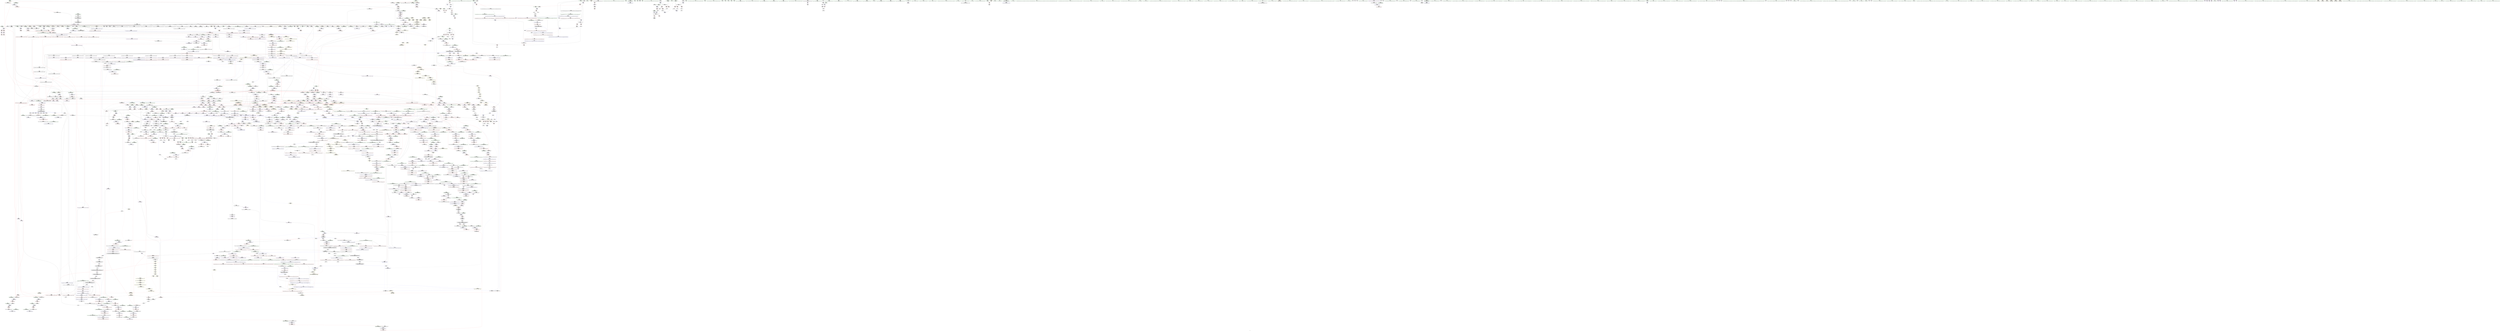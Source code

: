 digraph "SVFG" {
	label="SVFG";

	Node0x56148439c510 [shape=record,color=grey,label="{NodeID: 0\nNullPtr|{|<s49>129}}"];
	Node0x56148439c510 -> Node0x561484750020[style=solid];
	Node0x56148439c510 -> Node0x561484750120[style=solid];
	Node0x56148439c510 -> Node0x5614847501f0[style=solid];
	Node0x56148439c510 -> Node0x5614847502c0[style=solid];
	Node0x56148439c510 -> Node0x561484750390[style=solid];
	Node0x56148439c510 -> Node0x561484750460[style=solid];
	Node0x56148439c510 -> Node0x561484750530[style=solid];
	Node0x56148439c510 -> Node0x561484750600[style=solid];
	Node0x56148439c510 -> Node0x5614847506d0[style=solid];
	Node0x56148439c510 -> Node0x5614847507a0[style=solid];
	Node0x56148439c510 -> Node0x561484750870[style=solid];
	Node0x56148439c510 -> Node0x561484750940[style=solid];
	Node0x56148439c510 -> Node0x561484750a10[style=solid];
	Node0x56148439c510 -> Node0x561484750ae0[style=solid];
	Node0x56148439c510 -> Node0x561484750bb0[style=solid];
	Node0x56148439c510 -> Node0x561484750c80[style=solid];
	Node0x56148439c510 -> Node0x561484750d50[style=solid];
	Node0x56148439c510 -> Node0x561484750e20[style=solid];
	Node0x56148439c510 -> Node0x561484750ef0[style=solid];
	Node0x56148439c510 -> Node0x561484750fc0[style=solid];
	Node0x56148439c510 -> Node0x561484751090[style=solid];
	Node0x56148439c510 -> Node0x561484751160[style=solid];
	Node0x56148439c510 -> Node0x561484751230[style=solid];
	Node0x56148439c510 -> Node0x561484751300[style=solid];
	Node0x56148439c510 -> Node0x5614847513d0[style=solid];
	Node0x56148439c510 -> Node0x5614847514a0[style=solid];
	Node0x56148439c510 -> Node0x561484751570[style=solid];
	Node0x56148439c510 -> Node0x561484751640[style=solid];
	Node0x56148439c510 -> Node0x561484751710[style=solid];
	Node0x56148439c510 -> Node0x5614847517e0[style=solid];
	Node0x56148439c510 -> Node0x5614847518b0[style=solid];
	Node0x56148439c510 -> Node0x561484751980[style=solid];
	Node0x56148439c510 -> Node0x561484751a50[style=solid];
	Node0x56148439c510 -> Node0x561484751b20[style=solid];
	Node0x56148439c510 -> Node0x561484751bf0[style=solid];
	Node0x56148439c510 -> Node0x561484751cc0[style=solid];
	Node0x56148439c510 -> Node0x561484751d90[style=solid];
	Node0x56148439c510 -> Node0x561484751e60[style=solid];
	Node0x56148439c510 -> Node0x56148478edd0[style=solid];
	Node0x56148439c510 -> Node0x561484791f90[style=solid];
	Node0x56148439c510 -> Node0x561484792060[style=solid];
	Node0x56148439c510 -> Node0x561484792130[style=solid];
	Node0x56148439c510 -> Node0x561484794420[style=solid];
	Node0x56148439c510 -> Node0x56148479af60[style=solid];
	Node0x56148439c510 -> Node0x56148479b030[style=solid];
	Node0x56148439c510 -> Node0x56148479b100[style=solid];
	Node0x56148439c510 -> Node0x5614847ccf60[style=solid];
	Node0x56148439c510 -> Node0x5614847d1410[style=solid];
	Node0x56148439c510 -> Node0x5614847d2910[style=solid];
	Node0x56148439c510:s49 -> Node0x5614848f3790[style=solid,color=red];
	Node0x5614847529e0 [shape=record,color=black,label="{NodeID: 443\n271\<--266\n\<--this1\n_ZNSt6vectorIiSaIiEED2Ev\n}"];
	Node0x5614847529e0 -> Node0x56148476c140[style=solid];
	Node0x5614847529e0 -> Node0x56148476c210[style=solid];
	Node0x561484761eb0 [shape=record,color=red,label="{NodeID: 886\n644\<--611\n\<--i\nmain\n}"];
	Node0x561484761eb0 -> Node0x5614847cd810[style=solid];
	Node0x561484798110 [shape=record,color=blue,label="{NodeID: 1329\n1756\<--1752\n__last.addr\<--__last\n_ZSt13__copy_move_aILb1EPiS0_ET1_T0_S2_S1_\n}"];
	Node0x561484798110 -> Node0x5614847888b0[style=dashed];
	Node0x56148474af40 [shape=record,color=green,label="{NodeID: 222\n1361\<--1362\n_ZSt32__make_move_if_noexcept_iteratorIiSt13move_iteratorIPiEET0_PT_\<--_ZSt32__make_move_if_noexcept_iteratorIiSt13move_iteratorIPiEET0_PT__field_insensitive\n}"];
	Node0x56148476e500 [shape=record,color=purple,label="{NodeID: 665\n1079\<--1078\n_M_impl\<--\n_ZNSt6vectorIiSaIiEE17_M_realloc_insertIJiEEEvN9__gnu_cxx17__normal_iteratorIPiS1_EEDpOT_\n}"];
	Node0x56148476e500 -> Node0x561484766340[style=solid];
	Node0x5614848eb110 [shape=record,color=black,label="{NodeID: 3322\n110 = PHI(86, 91, )\n0th arg _ZSt3absx }"];
	Node0x5614848eb110 -> Node0x56148478f2e0[style=solid];
	Node0x561484826390 [shape=record,color=black,label="{NodeID: 2215\nMR_72V_3 = PHI(MR_72V_5, MR_72V_2, )\npts\{180001 \}\n|{<s0>41}}"];
	Node0x561484826390:s0 -> Node0x5614847a5920[style=dashed,color=blue];
	Node0x56148478ccf0 [shape=record,color=red,label="{NodeID: 1108\n2340\<--2337\n\<--__t.addr\n_ZSt4moveIRPiEONSt16remove_referenceIT_E4typeEOS3_\n}"];
	Node0x56148478ccf0 -> Node0x56148476aed0[style=solid];
	Node0x561484399b40 [shape=record,color=green,label="{NodeID: 1\n7\<--1\n__dso_handle\<--dummyObj\nGlob }"];
	Node0x561484752ab0 [shape=record,color=black,label="{NodeID: 444\n275\<--266\n\<--this1\n_ZNSt6vectorIiSaIiEED2Ev\n|{<s0>19}}"];
	Node0x561484752ab0:s0 -> Node0x5614848ee4b0[style=solid,color=red];
	Node0x561484761f80 [shape=record,color=red,label="{NodeID: 887\n621\<--620\nvbase.offset\<--\nmain\n}"];
	Node0x561484840590 [shape=record,color=yellow,style=double,label="{NodeID: 2437\n68V_1 = ENCHI(MR_68V_0)\npts\{1534 \}\nFun[_ZSt18uninitialized_copyISt13move_iteratorIPiES1_ET0_T_S4_S3_]|{<s0>139}}"];
	Node0x561484840590:s0 -> Node0x561484846e60[style=dashed,color=red];
	Node0x5614847981e0 [shape=record,color=blue,label="{NodeID: 1330\n1758\<--1753\n__result.addr\<--__result\n_ZSt13__copy_move_aILb1EPiS0_ET1_T0_S2_S1_\n}"];
	Node0x5614847981e0 -> Node0x561484788980[style=dashed];
	Node0x56148474b040 [shape=record,color=green,label="{NodeID: 223\n1376\<--1377\n_ZSt22__uninitialized_copy_aISt13move_iteratorIPiES1_iET0_T_S4_S3_RSaIT1_E\<--_ZSt22__uninitialized_copy_aISt13move_iteratorIPiES1_iET0_T_S4_S3_RSaIT1_E_field_insensitive\n}"];
	Node0x56148476e5d0 [shape=record,color=purple,label="{NodeID: 666\n1089\<--1088\n_M_impl7\<--\n_ZNSt6vectorIiSaIiEE17_M_realloc_insertIJiEEEvN9__gnu_cxx17__normal_iteratorIPiS1_EEDpOT_\n}"];
	Node0x5614848eb260 [shape=record,color=black,label="{NodeID: 3323\n1543 = PHI(1372, )\n0th arg _ZSt22__uninitialized_copy_aISt13move_iteratorIPiES1_iET0_T_S4_S3_RSaIT1_E }"];
	Node0x5614848eb260 -> Node0x561484796a50[style=solid];
	Node0x561484826890 [shape=record,color=black,label="{NodeID: 2216\nMR_74V_3 = PHI(MR_74V_1, MR_74V_2, )\npts\{180002 \}\n|{<s0>41}}"];
	Node0x561484826890:s0 -> Node0x5614847a5920[style=dashed,color=blue];
	Node0x56148478cdc0 [shape=record,color=red,label="{NodeID: 1109\n2361\<--2346\n\<--__first.addr\n_ZSt8__fill_aIPiiEN9__gnu_cxx11__enable_ifIXsr11__is_scalarIT0_EE7__valueEvE6__typeET_S6_RKS3_\n}"];
	Node0x56148478cdc0 -> Node0x5614847d2610[style=solid];
	Node0x561484380d30 [shape=record,color=green,label="{NodeID: 2\n8\<--1\n.str\<--dummyObj\nGlob }"];
	Node0x561484752b80 [shape=record,color=black,label="{NodeID: 445\n282\<--266\n\<--this1\n_ZNSt6vectorIiSaIiEED2Ev\n|{<s0>21}}"];
	Node0x561484752b80:s0 -> Node0x5614848f2930[style=solid,color=red];
	Node0x561484762050 [shape=record,color=red,label="{NodeID: 888\n684\<--681\n\<--__t.addr\n_ZSt4moveIRxEONSt16remove_referenceIT_E4typeEOS2_\n}"];
	Node0x561484762050 -> Node0x5614847642c0[style=solid];
	Node0x5614847982b0 [shape=record,color=blue,label="{NodeID: 1331\n1760\<--1619\n__simple\<--\n_ZSt13__copy_move_aILb1EPiS0_ET1_T0_S2_S1_\n}"];
	Node0x56148474b140 [shape=record,color=green,label="{NodeID: 224\n1381\<--1382\nthis.addr\<--this.addr_field_insensitive\n_ZNK9__gnu_cxx17__normal_iteratorIPiSt6vectorIiSaIiEEE4baseEv\n}"];
	Node0x56148474b140 -> Node0x561484786830[style=solid];
	Node0x56148474b140 -> Node0x561484795c80[style=solid];
	Node0x56148476e6a0 [shape=record,color=purple,label="{NodeID: 667\n1090\<--1088\n_M_start\<--\n_ZNSt6vectorIiSaIiEE17_M_realloc_insertIJiEEEvN9__gnu_cxx17__normal_iteratorIPiS1_EEDpOT_\n}"];
	Node0x56148476e6a0 -> Node0x561484784d60[style=solid];
	Node0x5614848eb370 [shape=record,color=black,label="{NodeID: 3324\n1544 = PHI(1374, )\n1st arg _ZSt22__uninitialized_copy_aISt13move_iteratorIPiES1_iET0_T_S4_S3_RSaIT1_E }"];
	Node0x5614848eb370 -> Node0x561484796b20[style=solid];
	Node0x561484826d90 [shape=record,color=black,label="{NodeID: 2217\nMR_233V_2 = PHI(MR_233V_4, MR_233V_1, )\npts\{18780000 \}\n}"];
	Node0x56148478ce90 [shape=record,color=red,label="{NodeID: 1110\n2366\<--2346\n\<--__first.addr\n_ZSt8__fill_aIPiiEN9__gnu_cxx11__enable_ifIXsr11__is_scalarIT0_EE7__valueEvE6__typeET_S6_RKS3_\n}"];
	Node0x56148478ce90 -> Node0x56148479c140[style=solid];
	Node0x5614843bb610 [shape=record,color=green,label="{NodeID: 3\n10\<--1\n.str.1\<--dummyObj\nGlob }"];
	Node0x561484752c50 [shape=record,color=black,label="{NodeID: 446\n292\<--266\n\<--this1\n_ZNSt6vectorIiSaIiEED2Ev\n|{<s0>22}}"];
	Node0x561484752c50:s0 -> Node0x5614848f2930[style=solid,color=red];
	Node0x561484762120 [shape=record,color=red,label="{NodeID: 889\n691\<--688\nthis1\<--this.addr\n_ZNSt12_Vector_baseIiSaIiEEC2Ev\n}"];
	Node0x561484762120 -> Node0x56148476ce40[style=solid];
	Node0x561484798380 [shape=record,color=blue,label="{NodeID: 1332\n1775\<--1774\n__it.addr\<--__it\n_ZSt12__niter_baseIPiET_S1_\n}"];
	Node0x561484798380 -> Node0x561484788a50[style=dashed];
	Node0x56148474b210 [shape=record,color=green,label="{NodeID: 225\n1390\<--1391\n__a.addr\<--__a.addr_field_insensitive\n_ZNSt16allocator_traitsISaIiEE7destroyIiEEvRS0_PT_\n}"];
	Node0x56148474b210 -> Node0x561484786900[style=solid];
	Node0x56148474b210 -> Node0x561484795d50[style=solid];
	Node0x56148476e770 [shape=record,color=purple,label="{NodeID: 668\n1102\<--1101\nincdec.ptr\<--\n_ZNSt6vectorIiSaIiEE17_M_realloc_insertIJiEEEvN9__gnu_cxx17__normal_iteratorIPiS1_EEDpOT_\n}"];
	Node0x56148476e770 -> Node0x5614847945c0[style=solid];
	Node0x5614848eb480 [shape=record,color=black,label="{NodeID: 3325\n1545 = PHI(1369, )\n2nd arg _ZSt22__uninitialized_copy_aISt13move_iteratorIPiES1_iET0_T_S4_S3_RSaIT1_E }"];
	Node0x5614848eb480 -> Node0x561484796bf0[style=solid];
	Node0x561484827290 [shape=record,color=black,label="{NodeID: 2218\nMR_235V_2 = PHI(MR_235V_4, MR_235V_1, )\npts\{18800000 \}\n}"];
	Node0x56148478cf60 [shape=record,color=red,label="{NodeID: 1111\n2369\<--2346\n\<--__first.addr\n_ZSt8__fill_aIPiiEN9__gnu_cxx11__enable_ifIXsr11__is_scalarIT0_EE7__valueEvE6__typeET_S6_RKS3_\n}"];
	Node0x56148478cf60 -> Node0x56148475cfe0[style=solid];
	Node0x5614843a5750 [shape=record,color=green,label="{NodeID: 4\n12\<--1\n.str.2\<--dummyObj\nGlob }"];
	Node0x561484752d20 [shape=record,color=black,label="{NodeID: 447\n604\<--362\nmain_ret\<--\nmain\n}"];
	Node0x5614847621f0 [shape=record,color=red,label="{NodeID: 890\n714\<--711\nthis1\<--this.addr\n_ZNSt12_Vector_baseIiSaIiEE12_Vector_implC2Ev\n}"];
	Node0x5614847621f0 -> Node0x561484764390[style=solid];
	Node0x5614847621f0 -> Node0x56148476cf10[style=solid];
	Node0x5614847621f0 -> Node0x56148476cfe0[style=solid];
	Node0x5614847621f0 -> Node0x56148476d0b0[style=solid];
	Node0x561484798450 [shape=record,color=blue,label="{NodeID: 1333\n1784\<--1781\n__first.addr\<--__first\n_ZNSt11__copy_moveILb1ELb1ESt26random_access_iterator_tagE8__copy_mIiEEPT_PKS3_S6_S4_\n}"];
	Node0x561484798450 -> Node0x561484788b20[style=dashed];
	Node0x561484798450 -> Node0x561484788bf0[style=dashed];
	Node0x56148474b2e0 [shape=record,color=green,label="{NodeID: 226\n1392\<--1393\n__p.addr\<--__p.addr_field_insensitive\n_ZNSt16allocator_traitsISaIiEE7destroyIiEEvRS0_PT_\n}"];
	Node0x56148474b2e0 -> Node0x5614847869d0[style=solid];
	Node0x56148474b2e0 -> Node0x561484795e20[style=solid];
	Node0x56148476e840 [shape=record,color=purple,label="{NodeID: 669\n1107\<--1106\n_M_impl13\<--\n_ZNSt6vectorIiSaIiEE17_M_realloc_insertIJiEEEvN9__gnu_cxx17__normal_iteratorIPiS1_EEDpOT_\n}"];
	Node0x5614848eb590 [shape=record,color=black,label="{NodeID: 3326\n1546 = PHI(1370, )\n3rd arg _ZSt22__uninitialized_copy_aISt13move_iteratorIPiES1_iET0_T_S4_S3_RSaIT1_E }"];
	Node0x5614848eb590 -> Node0x561484796cc0[style=solid];
	Node0x561484827790 [shape=record,color=black,label="{NodeID: 2219\nMR_237V_4 = PHI(MR_237V_1, MR_237V_3, )\npts\{18760000 18760001 18760002 \}\n}"];
	Node0x56148478d030 [shape=record,color=red,label="{NodeID: 1112\n2362\<--2348\n\<--__last.addr\n_ZSt8__fill_aIPiiEN9__gnu_cxx11__enable_ifIXsr11__is_scalarIT0_EE7__valueEvE6__typeET_S6_RKS3_\n}"];
	Node0x56148478d030 -> Node0x5614847d2610[style=solid];
	Node0x5614843d9820 [shape=record,color=green,label="{NodeID: 5\n14\<--1\n.str.3\<--dummyObj\nGlob }"];
	Node0x561484752df0 [shape=record,color=black,label="{NodeID: 448\n399\<--398\nconv\<--add16\n_Z7preparev\n|{<s0>33}}"];
	Node0x561484752df0:s0 -> Node0x5614848ec8a0[style=solid,color=red];
	Node0x5614847622c0 [shape=record,color=red,label="{NodeID: 891\n731\<--728\nthis1\<--this.addr\n_ZNSaIiEC2Ev\n}"];
	Node0x5614847622c0 -> Node0x561484764460[style=solid];
	Node0x561484798520 [shape=record,color=blue,label="{NodeID: 1334\n1786\<--1782\n__last.addr\<--__last\n_ZNSt11__copy_moveILb1ELb1ESt26random_access_iterator_tagE8__copy_mIiEEPT_PKS3_S6_S4_\n}"];
	Node0x561484798520 -> Node0x561484788cc0[style=dashed];
	Node0x56148474b3b0 [shape=record,color=green,label="{NodeID: 227\n1400\<--1401\n_ZN9__gnu_cxx13new_allocatorIiE7destroyIiEEvPT_\<--_ZN9__gnu_cxx13new_allocatorIiE7destroyIiEEvPT__field_insensitive\n}"];
	Node0x56148476e910 [shape=record,color=purple,label="{NodeID: 670\n1108\<--1106\n_M_finish\<--\n_ZNSt6vectorIiSaIiEE17_M_realloc_insertIJiEEEvN9__gnu_cxx17__normal_iteratorIPiS1_EEDpOT_\n}"];
	Node0x56148476e910 -> Node0x561484784fd0[style=solid];
	Node0x5614848eb6d0 [shape=record,color=black,label="{NodeID: 3327\n1675 = PHI(1667, )\n0th arg _ZSt4copyISt13move_iteratorIPiES1_ET0_T_S4_S3_ }"];
	Node0x5614848eb6d0 -> Node0x5614847978f0[style=solid];
	Node0x561484827c90 [shape=record,color=black,label="{NodeID: 2220\nMR_22V_3 = PHI(MR_22V_4, MR_22V_2, )\npts\{190 \}\n}"];
	Node0x561484827c90 -> Node0x56148475e9e0[style=dashed];
	Node0x561484827c90 -> Node0x56148475eab0[style=dashed];
	Node0x561484827c90 -> Node0x56148475eb80[style=dashed];
	Node0x561484827c90 -> Node0x56148478fd70[style=dashed];
	Node0x56148478d100 [shape=record,color=red,label="{NodeID: 1113\n2357\<--2350\n\<--__value.addr\n_ZSt8__fill_aIPiiEN9__gnu_cxx11__enable_ifIXsr11__is_scalarIT0_EE7__valueEvE6__typeET_S6_RKS3_\n}"];
	Node0x56148478d100 -> Node0x56148478d2a0[style=solid];
	Node0x561484334a90 [shape=record,color=green,label="{NodeID: 6\n19\<--1\n_ZSt4cout\<--dummyObj\nGlob }"];
	Node0x561484752ec0 [shape=record,color=black,label="{NodeID: 449\n403\<--402\nconv18\<--\n_Z7preparev\n|{<s0>34}}"];
	Node0x561484752ec0:s0 -> Node0x5614848ec8a0[style=solid,color=red];
	Node0x561484762390 [shape=record,color=red,label="{NodeID: 892\n742\<--739\nthis1\<--this.addr\n_ZN9__gnu_cxx13new_allocatorIiEC2Ev\n}"];
	Node0x5614847985f0 [shape=record,color=blue,label="{NodeID: 1335\n1788\<--1783\n__result.addr\<--__result\n_ZNSt11__copy_moveILb1ELb1ESt26random_access_iterator_tagE8__copy_mIiEEPT_PKS3_S6_S4_\n}"];
	Node0x5614847985f0 -> Node0x561484788d90[style=dashed];
	Node0x5614847985f0 -> Node0x561484788e60[style=dashed];
	Node0x5614847538c0 [shape=record,color=green,label="{NodeID: 228\n1407\<--1408\nthis.addr\<--this.addr_field_insensitive\n_ZNKSt6vectorIiSaIiEE8max_sizeEv\n}"];
	Node0x5614847538c0 -> Node0x561484786aa0[style=solid];
	Node0x5614847538c0 -> Node0x561484795ef0[style=solid];
	Node0x56148476e9e0 [shape=record,color=purple,label="{NodeID: 671\n1128\<--1127\n_M_impl17\<--\n_ZNSt6vectorIiSaIiEE17_M_realloc_insertIJiEEEvN9__gnu_cxx17__normal_iteratorIPiS1_EEDpOT_\n}"];
	Node0x56148476e9e0 -> Node0x561484766410[style=solid];
	Node0x5614848eb810 [shape=record,color=black,label="{NodeID: 3328\n1676 = PHI(1669, )\n1st arg _ZSt4copyISt13move_iteratorIPiES1_ET0_T_S4_S3_ }"];
	Node0x5614848eb810 -> Node0x5614847979c0[style=solid];
	Node0x561484828190 [shape=record,color=black,label="{NodeID: 2221\nMR_24V_3 = PHI(MR_24V_4, MR_24V_2, )\npts\{192 \}\n}"];
	Node0x561484828190 -> Node0x56148475ec50[style=dashed];
	Node0x561484828190 -> Node0x56148475ed20[style=dashed];
	Node0x561484828190 -> Node0x56148475edf0[style=dashed];
	Node0x561484828190 -> Node0x56148478fe40[style=dashed];
	Node0x56148478d1d0 [shape=record,color=red,label="{NodeID: 1114\n2365\<--2352\n\<--__tmp\n_ZSt8__fill_aIPiiEN9__gnu_cxx11__enable_ifIXsr11__is_scalarIT0_EE7__valueEvE6__typeET_S6_RKS3_\n}"];
	Node0x56148478d1d0 -> Node0x56148479c140[style=solid];
	Node0x5614847427c0 [shape=record,color=green,label="{NodeID: 7\n20\<--1\n.str.5\<--dummyObj\nGlob }"];
	Node0x561484752f90 [shape=record,color=black,label="{NodeID: 450\n410\<--409\nconv22\<--\n_Z7preparev\n|{<s0>35}}"];
	Node0x561484752f90:s0 -> Node0x5614848ec8a0[style=solid,color=red];
	Node0x5614847a5230 [shape=record,color=yellow,style=double,label="{NodeID: 3107\n30V_2 = CSCHI(MR_30V_1)\npts\{180000 180001 180002 \}\nCS[]|{<s0>202}}"];
	Node0x5614847a5230:s0 -> Node0x5614847aa230[style=dashed,color=blue];
	Node0x561484762460 [shape=record,color=red,label="{NodeID: 893\n757\<--748\n\<--__first.addr\n_ZSt8_DestroyIPiiEvT_S1_RSaIT0_E\n|{<s0>68}}"];
	Node0x561484762460:s0 -> Node0x5614848ece50[style=solid,color=red];
	Node0x5614847986c0 [shape=record,color=blue,label="{NodeID: 1336\n1790\<--1800\n_Num\<--sub.ptr.div\n_ZNSt11__copy_moveILb1ELb1ESt26random_access_iterator_tagE8__copy_mIiEEPT_PKS3_S6_S4_\n}"];
	Node0x5614847986c0 -> Node0x561484788f30[style=dashed];
	Node0x5614847986c0 -> Node0x561484789000[style=dashed];
	Node0x5614847986c0 -> Node0x5614847890d0[style=dashed];
	Node0x561484753990 [shape=record,color=green,label="{NodeID: 229\n1413\<--1414\n_ZNKSt12_Vector_baseIiSaIiEE19_M_get_Tp_allocatorEv\<--_ZNKSt12_Vector_baseIiSaIiEE19_M_get_Tp_allocatorEv_field_insensitive\n}"];
	Node0x56148476eab0 [shape=record,color=purple,label="{NodeID: 672\n1160\<--1159\n_M_impl25\<--\n_ZNSt6vectorIiSaIiEE17_M_realloc_insertIJiEEEvN9__gnu_cxx17__normal_iteratorIPiS1_EEDpOT_\n}"];
	Node0x5614848eb950 [shape=record,color=black,label="{NodeID: 3329\n1677 = PHI(1665, )\n2nd arg _ZSt4copyISt13move_iteratorIPiES1_ET0_T_S4_S3_ }"];
	Node0x5614848eb950 -> Node0x561484797a90[style=solid];
	Node0x561484828690 [shape=record,color=black,label="{NodeID: 2222\nMR_28V_3 = PHI(MR_28V_5, MR_28V_2, )\npts\{196 \}\n}"];
	Node0x561484828690 -> Node0x56148475f060[style=dashed];
	Node0x561484828690 -> Node0x56148475f130[style=dashed];
	Node0x561484828690 -> Node0x56148478fca0[style=dashed];
	Node0x561484828690 -> Node0x561484828690[style=dashed];
	Node0x56148478d2a0 [shape=record,color=red,label="{NodeID: 1115\n2358\<--2357\n\<--\n_ZSt8__fill_aIPiiEN9__gnu_cxx11__enable_ifIXsr11__is_scalarIT0_EE7__valueEvE6__typeET_S6_RKS3_\n}"];
	Node0x56148478d2a0 -> Node0x56148479c070[style=solid];
	Node0x561484742aa0 [shape=record,color=green,label="{NodeID: 8\n22\<--1\n.str.6\<--dummyObj\nGlob }"];
	Node0x561484753060 [shape=record,color=black,label="{NodeID: 451\n417\<--416\nconv26\<--add25\n_Z7preparev\n|{<s0>36}}"];
	Node0x561484753060:s0 -> Node0x5614848ec8a0[style=solid,color=red];
	Node0x5614847a5390 [shape=record,color=yellow,style=double,label="{NodeID: 3108\n34V_2 = CSCHI(MR_34V_1)\npts\{180000 180001 180002 3020000 3020001 3020002 \}\nCS[]|{<s0>15|<s1>24|<s2>24|<s3>24|<s4>24|<s5>24}}"];
	Node0x5614847a5390:s0 -> Node0x5614847a5230[style=dashed,color=blue];
	Node0x5614847a5390:s1 -> Node0x561484831c90[style=dashed,color=blue];
	Node0x5614847a5390:s2 -> Node0x561484832190[style=dashed,color=blue];
	Node0x5614847a5390:s3 -> Node0x5614847a5e80[style=dashed,color=blue];
	Node0x5614847a5390:s4 -> Node0x5614847a5fe0[style=dashed,color=blue];
	Node0x5614847a5390:s5 -> Node0x5614847a60c0[style=dashed,color=blue];
	Node0x561484762530 [shape=record,color=red,label="{NodeID: 894\n758\<--750\n\<--__last.addr\n_ZSt8_DestroyIPiiEvT_S1_RSaIT0_E\n|{<s0>68}}"];
	Node0x561484762530:s0 -> Node0x5614848ecf60[style=solid,color=red];
	Node0x561484840be0 [shape=record,color=yellow,style=double,label="{NodeID: 2444\n111V_1 = ENCHI(MR_111V_0)\npts\{1534 3020000 3020001 3020002 \}\nFun[_ZNSt6vectorIiSaIiEE9push_backEOi]|{<s0>40|<s1>40|<s2>40|<s3>40}}"];
	Node0x561484840be0:s0 -> Node0x561484842380[style=dashed,color=red];
	Node0x561484840be0:s1 -> Node0x561484842460[style=dashed,color=red];
	Node0x561484840be0:s2 -> Node0x561484842540[style=dashed,color=red];
	Node0x561484840be0:s3 -> Node0x561484842620[style=dashed,color=red];
	Node0x561484798790 [shape=record,color=blue, style = dotted,label="{NodeID: 1337\n2511\<--2513\noffset_0\<--dummyVal\n_ZNSt11__copy_moveILb1ELb1ESt26random_access_iterator_tagE8__copy_mIiEEPT_PKS3_S6_S4_\n}"];
	Node0x561484798790 -> Node0x56148481f880[style=dashed];
	Node0x561484753a90 [shape=record,color=green,label="{NodeID: 230\n1416\<--1417\n_ZNSt16allocator_traitsISaIiEE8max_sizeERKS0_\<--_ZNSt16allocator_traitsISaIiEE8max_sizeERKS0__field_insensitive\n}"];
	Node0x56148476eb80 [shape=record,color=purple,label="{NodeID: 673\n1161\<--1159\n_M_start26\<--\n_ZNSt6vectorIiSaIiEE17_M_realloc_insertIJiEEEvN9__gnu_cxx17__normal_iteratorIPiS1_EEDpOT_\n}"];
	Node0x56148476eb80 -> Node0x5614847850a0[style=solid];
	Node0x5614848eba90 [shape=record,color=black,label="{NodeID: 3330\n727 = PHI(715, )\n0th arg _ZNSaIiEC2Ev }"];
	Node0x5614848eba90 -> Node0x561484792200[style=solid];
	Node0x56148478d370 [shape=record,color=red,label="{NodeID: 1116\n2381\<--2380\n\<--call\n_ZSt12__niter_baseIPiSt6vectorIiSaIiEEET_N9__gnu_cxx17__normal_iteratorIS4_T0_EE\n}"];
	Node0x56148478d370 -> Node0x56148476afa0[style=solid];
	Node0x561484742ba0 [shape=record,color=green,label="{NodeID: 9\n24\<--1\n_ZSt3cin\<--dummyObj\nGlob }"];
	Node0x561484753130 [shape=record,color=black,label="{NodeID: 452\n490\<--489\n\<--this1\n_ZNSt6vectorIiSaIiEEixEm\n}"];
	Node0x561484753130 -> Node0x56148476c480[style=solid];
	Node0x561484753130 -> Node0x56148476c550[style=solid];
	Node0x561484762600 [shape=record,color=red,label="{NodeID: 895\n768\<--765\nthis1\<--this.addr\n_ZNSt12_Vector_baseIiSaIiEE19_M_get_Tp_allocatorEv\n}"];
	Node0x561484762600 -> Node0x56148476d180[style=solid];
	Node0x561484840cf0 [shape=record,color=yellow,style=double,label="{NodeID: 2445\n109V_1 = ENCHI(MR_109V_0)\npts\{306 180000 180001 \}\nFun[_ZNSt6vectorIiSaIiEE9push_backEOi]|{<s0>40|<s1>40}}"];
	Node0x561484840cf0:s0 -> Node0x5614848420b0[style=dashed,color=red];
	Node0x561484840cf0:s1 -> Node0x5614848427e0[style=dashed,color=red];
	Node0x561484798860 [shape=record,color=blue,label="{NodeID: 1338\n1826\<--1825\n__it.addr\<--__it\n_ZSt12__miter_baseIPiET_S1_\n}"];
	Node0x561484798860 -> Node0x5614847891a0[style=dashed];
	Node0x561484753b90 [shape=record,color=green,label="{NodeID: 231\n1421\<--1422\nthis.addr\<--this.addr_field_insensitive\n_ZNKSt6vectorIiSaIiEE4sizeEv\n}"];
	Node0x561484753b90 -> Node0x561484786b70[style=solid];
	Node0x561484753b90 -> Node0x561484795fc0[style=solid];
	Node0x56148476ec50 [shape=record,color=purple,label="{NodeID: 674\n1164\<--1163\n_M_impl27\<--\n_ZNSt6vectorIiSaIiEE17_M_realloc_insertIJiEEEvN9__gnu_cxx17__normal_iteratorIPiS1_EEDpOT_\n}"];
	Node0x5614848ebbd0 [shape=record,color=black,label="{NodeID: 3331\n1023 = PHI(967, 984, 1016, 1084, 1234, )\n0th arg _ZSt7forwardIiEOT_RNSt16remove_referenceIS0_E4typeE }"];
	Node0x5614848ebbd0 -> Node0x561484793cd0[style=solid];
	Node0x56148478d440 [shape=record,color=red,label="{NodeID: 1117\n2399\<--2387\n\<--__first.addr\n_ZSt20uninitialized_fill_nIPimiET_S1_T0_RKT1_\n|{<s0>199}}"];
	Node0x56148478d440:s0 -> Node0x5614848ef4c0[style=solid,color=red];
	Node0x561484743490 [shape=record,color=green,label="{NodeID: 10\n27\<--1\n.str.7\<--dummyObj\nGlob }"];
	Node0x561484753200 [shape=record,color=black,label="{NodeID: 453\n480\<--495\n_ZNSt6vectorIiSaIiEEixEm_ret\<--add.ptr\n_ZNSt6vectorIiSaIiEEixEm\n|{<s0>28|<s1>33|<s2>34|<s3>35|<s4>36|<s5>50}}"];
	Node0x561484753200:s0 -> Node0x5614848e1be0[style=solid,color=blue];
	Node0x561484753200:s1 -> Node0x5614848e1960[style=solid,color=blue];
	Node0x561484753200:s2 -> Node0x5614848e1aa0[style=solid,color=blue];
	Node0x561484753200:s3 -> Node0x5614848e2360[style=solid,color=blue];
	Node0x561484753200:s4 -> Node0x5614848e24a0[style=solid,color=blue];
	Node0x561484753200:s5 -> Node0x5614848e2e20[style=solid,color=blue];
	Node0x5614847a5680 [shape=record,color=yellow,style=double,label="{NodeID: 3110\n70V_4 = CSCHI(MR_70V_2)\npts\{180000 \}\nCS[]|{<s0>28|<s1>29|<s2>30|<s3>33|<s4>34|<s5>35|<s6>36|<s7>56}}"];
	Node0x5614847a5680:s0 -> Node0x56148483a5c0[style=dashed,color=red];
	Node0x5614847a5680:s1 -> Node0x561484820c90[style=dashed,color=red];
	Node0x5614847a5680:s2 -> Node0x561484833d00[style=dashed,color=red];
	Node0x5614847a5680:s3 -> Node0x56148483a5c0[style=dashed,color=red];
	Node0x5614847a5680:s4 -> Node0x56148483a5c0[style=dashed,color=red];
	Node0x5614847a5680:s5 -> Node0x56148483a5c0[style=dashed,color=red];
	Node0x5614847a5680:s6 -> Node0x56148483a5c0[style=dashed,color=red];
	Node0x5614847a5680:s7 -> Node0x5614847a6a70[style=dashed,color=blue];
	Node0x5614847626d0 [shape=record,color=red,label="{NodeID: 896\n781\<--774\nthis1\<--this.addr\n_ZNSt12_Vector_baseIiSaIiEED2Ev\n|{|<s8>69}}"];
	Node0x5614847626d0 -> Node0x56148476d250[style=solid];
	Node0x5614847626d0 -> Node0x56148476d320[style=solid];
	Node0x5614847626d0 -> Node0x56148476d3f0[style=solid];
	Node0x5614847626d0 -> Node0x56148476d4c0[style=solid];
	Node0x5614847626d0 -> Node0x56148476d590[style=solid];
	Node0x5614847626d0 -> Node0x56148476d660[style=solid];
	Node0x5614847626d0 -> Node0x56148476d730[style=solid];
	Node0x5614847626d0 -> Node0x56148476d800[style=solid];
	Node0x5614847626d0:s8 -> Node0x5614848ed5c0[style=solid,color=red];
	Node0x561484798930 [shape=record,color=blue,label="{NodeID: 1339\n1833\<--1832\nthis.addr\<--this\n_ZNKSt13move_iteratorIPiE4baseEv\n}"];
	Node0x561484798930 -> Node0x561484789270[style=dashed];
	Node0x561484753c60 [shape=record,color=green,label="{NodeID: 232\n1443\<--1444\nretval\<--retval_field_insensitive\n_ZSt3maxImERKT_S2_S2_\n}"];
	Node0x561484753c60 -> Node0x561484786de0[style=solid];
	Node0x561484753c60 -> Node0x561484796230[style=solid];
	Node0x561484753c60 -> Node0x561484796300[style=solid];
	Node0x56148476ed20 [shape=record,color=purple,label="{NodeID: 675\n1165\<--1163\n_M_finish28\<--\n_ZNSt6vectorIiSaIiEE17_M_realloc_insertIJiEEEvN9__gnu_cxx17__normal_iteratorIPiS1_EEDpOT_\n}"];
	Node0x56148476ed20 -> Node0x561484785170[style=solid];
	Node0x5614848ec050 [shape=record,color=black,label="{NodeID: 3332\n2309 = PHI(2034, 2040, 2044, )\n0th arg _ZSt4swapIPiENSt9enable_ifIXsr6__and_ISt6__not_ISt15__is_tuple_likeIT_EESt21is_move_constructibleIS4_ESt18is_move_assignableIS4_EEE5valueEvE4typeERS4_SD_ }"];
	Node0x5614848ec050 -> Node0x56148479b920[style=solid];
	Node0x56148478d510 [shape=record,color=red,label="{NodeID: 1118\n2400\<--2389\n\<--__n.addr\n_ZSt20uninitialized_fill_nIPimiET_S1_T0_RKT1_\n|{<s0>199}}"];
	Node0x56148478d510:s0 -> Node0x5614848ef5d0[style=solid,color=red];
	Node0x561484743550 [shape=record,color=green,label="{NodeID: 11\n29\<--1\n_ZSt4cerr\<--dummyObj\nGlob }"];
	Node0x5614847532d0 [shape=record,color=black,label="{NodeID: 454\n505\<--504\n\<--this1\n_ZNSt6vectorIiSaIiEE5beginEv\n}"];
	Node0x5614847532d0 -> Node0x56148476c6f0[style=solid];
	Node0x5614847532d0 -> Node0x56148476c7c0[style=solid];
	Node0x5614847a5760 [shape=record,color=yellow,style=double,label="{NodeID: 3111\n72V_4 = CSCHI(MR_72V_2)\npts\{180001 \}\nCS[]|{<s0>29|<s1>30|<s2>56}}"];
	Node0x5614847a5760:s0 -> Node0x561484820c90[style=dashed,color=red];
	Node0x5614847a5760:s1 -> Node0x561484833d00[style=dashed,color=red];
	Node0x5614847a5760:s2 -> Node0x5614847a6c00[style=dashed,color=blue];
	Node0x5614847627a0 [shape=record,color=red,label="{NodeID: 897\n812\<--776\nexn\<--exn.slot\n_ZNSt12_Vector_baseIiSaIiEED2Ev\n|{<s0>72}}"];
	Node0x5614847627a0:s0 -> Node0x5614848f2f30[style=solid,color=red];
	Node0x561484798a00 [shape=record,color=blue,label="{NodeID: 1340\n1843\<--1841\nthis.addr\<--this\n_ZNSt13move_iteratorIPiEC2ES0_\n}"];
	Node0x561484798a00 -> Node0x561484789410[style=dashed];
	Node0x561484753d30 [shape=record,color=green,label="{NodeID: 233\n1445\<--1446\n__a.addr\<--__a.addr_field_insensitive\n_ZSt3maxImERKT_S2_S2_\n}"];
	Node0x561484753d30 -> Node0x561484786eb0[style=solid];
	Node0x561484753d30 -> Node0x561484786f80[style=solid];
	Node0x561484753d30 -> Node0x561484796090[style=solid];
	Node0x56148476edf0 [shape=record,color=purple,label="{NodeID: 676\n1172\<--1171\n_M_impl30\<--\n_ZNSt6vectorIiSaIiEE17_M_realloc_insertIJiEEEvN9__gnu_cxx17__normal_iteratorIPiS1_EEDpOT_\n}"];
	Node0x5614848ec1e0 [shape=record,color=black,label="{NodeID: 3333\n2310 = PHI(2036, 2042, 2046, )\n1st arg _ZSt4swapIPiENSt9enable_ifIXsr6__and_ISt6__not_ISt15__is_tuple_likeIT_EESt21is_move_constructibleIS4_ESt18is_move_assignableIS4_EEE5valueEvE4typeERS4_SD_ }"];
	Node0x5614848ec1e0 -> Node0x56148479b9f0[style=solid];
	Node0x56148478d5e0 [shape=record,color=red,label="{NodeID: 1119\n2401\<--2391\n\<--__x.addr\n_ZSt20uninitialized_fill_nIPimiET_S1_T0_RKT1_\n|{<s0>199}}"];
	Node0x56148478d5e0:s0 -> Node0x5614848ef6e0[style=solid,color=red];
	Node0x561484743650 [shape=record,color=green,label="{NodeID: 12\n30\<--1\n.str.8\<--dummyObj\nGlob }"];
	Node0x5614847533a0 [shape=record,color=black,label="{NodeID: 455\n497\<--512\n_ZNSt6vectorIiSaIiEE5beginEv_ret\<--\n_ZNSt6vectorIiSaIiEE5beginEv\n|{<s0>29|<s1>87|<s2>162}}"];
	Node0x5614847533a0:s0 -> Node0x5614848e1d20[style=solid,color=blue];
	Node0x5614847533a0:s1 -> Node0x5614848e5e60[style=solid,color=blue];
	Node0x5614847533a0:s2 -> Node0x5614848e3de0[style=solid,color=blue];
	Node0x5614847a5840 [shape=record,color=yellow,style=double,label="{NodeID: 3112\n74V_4 = CSCHI(MR_74V_2)\npts\{180002 \}\nCS[]|{<s0>56}}"];
	Node0x5614847a5840:s0 -> Node0x5614847a6c00[style=dashed,color=blue];
	Node0x561484762870 [shape=record,color=red,label="{NodeID: 898\n784\<--783\n\<--_M_start\n_ZNSt12_Vector_baseIiSaIiEED2Ev\n|{<s0>69}}"];
	Node0x561484762870:s0 -> Node0x5614848ed7b0[style=solid,color=red];
	Node0x561484798ad0 [shape=record,color=blue,label="{NodeID: 1341\n1845\<--1842\n__i.addr\<--__i\n_ZNSt13move_iteratorIPiEC2ES0_\n}"];
	Node0x561484798ad0 -> Node0x5614847894e0[style=dashed];
	Node0x561484753e00 [shape=record,color=green,label="{NodeID: 234\n1447\<--1448\n__b.addr\<--__b.addr_field_insensitive\n_ZSt3maxImERKT_S2_S2_\n}"];
	Node0x561484753e00 -> Node0x561484787050[style=solid];
	Node0x561484753e00 -> Node0x561484787120[style=solid];
	Node0x561484753e00 -> Node0x561484796160[style=solid];
	Node0x56148476eec0 [shape=record,color=purple,label="{NodeID: 677\n1173\<--1171\n_M_start31\<--\n_ZNSt6vectorIiSaIiEE17_M_realloc_insertIJiEEEvN9__gnu_cxx17__normal_iteratorIPiS1_EEDpOT_\n}"];
	Node0x56148476eec0 -> Node0x561484785240[style=solid];
	Node0x5614848ec370 [shape=record,color=black,label="{NodeID: 3334\n680 = PHI(130, 136, 126, )\n0th arg _ZSt4moveIRxEONSt16remove_referenceIT_E4typeEOS2_ }"];
	Node0x5614848ec370 -> Node0x561484791d20[style=solid];
	Node0x56148478d6b0 [shape=record,color=red,label="{NodeID: 1120\n2419\<--2410\n\<--__first.addr\n_ZNSt22__uninitialized_fill_nILb1EE15__uninit_fill_nIPimiEET_S3_T0_RKT1_\n|{<s0>200}}"];
	Node0x56148478d6b0:s0 -> Node0x5614848edb30[style=solid,color=red];
	Node0x561484743750 [shape=record,color=green,label="{NodeID: 13\n32\<--1\n.str.9\<--dummyObj\nGlob }"];
	Node0x561484753470 [shape=record,color=black,label="{NodeID: 456\n522\<--521\n\<--this1\n_ZNSt6vectorIiSaIiEE3endEv\n}"];
	Node0x561484753470 -> Node0x56148476c960[style=solid];
	Node0x561484753470 -> Node0x56148476ca30[style=solid];
	Node0x5614847a5920 [shape=record,color=yellow,style=double,label="{NodeID: 3113\n120V_2 = CSCHI(MR_120V_1)\npts\{1534 180000 180001 180002 \}\nCS[]|{<s0>27|<s1>27|<s2>27|<s3>27}}"];
	Node0x5614847a5920:s0 -> Node0x561484790730[style=dashed,color=blue];
	Node0x5614847a5920:s1 -> Node0x5614847a5680[style=dashed,color=blue];
	Node0x5614847a5920:s2 -> Node0x5614847a5760[style=dashed,color=blue];
	Node0x5614847a5920:s3 -> Node0x5614847a5840[style=dashed,color=blue];
	Node0x561484762940 [shape=record,color=red,label="{NodeID: 899\n787\<--786\n\<--_M_end_of_storage\n_ZNSt12_Vector_baseIiSaIiEED2Ev\n}"];
	Node0x561484762940 -> Node0x5614847646d0[style=solid];
	Node0x561484841100 [shape=record,color=yellow,style=double,label="{NodeID: 2449\n34V_1 = ENCHI(MR_34V_0)\npts\{180000 180001 180002 3020000 3020001 3020002 \}\nFun[_ZNSt12_Vector_baseIiSaIiEEC2Ev]|{<s0>63|<s1>63|<s2>63}}"];
	Node0x561484841100:s0 -> Node0x561484791f90[style=dashed,color=red];
	Node0x561484841100:s1 -> Node0x561484792060[style=dashed,color=red];
	Node0x561484841100:s2 -> Node0x561484792130[style=dashed,color=red];
	Node0x561484798ba0 [shape=record,color=blue,label="{NodeID: 1342\n1850\<--1851\n_M_current\<--\n_ZNSt13move_iteratorIPiEC2ES0_\n|{<s0>136}}"];
	Node0x561484798ba0:s0 -> Node0x5614847a6ce0[style=dashed,color=blue];
	Node0x561484753ed0 [shape=record,color=green,label="{NodeID: 235\n1467\<--1468\n__a.addr\<--__a.addr_field_insensitive\n_ZNSt16allocator_traitsISaIiEE8max_sizeERKS0_\n}"];
	Node0x561484753ed0 -> Node0x561484787390[style=solid];
	Node0x561484753ed0 -> Node0x5614847963d0[style=solid];
	Node0x56148476ef90 [shape=record,color=purple,label="{NodeID: 678\n1176\<--1175\n_M_impl32\<--\n_ZNSt6vectorIiSaIiEE17_M_realloc_insertIJiEEEvN9__gnu_cxx17__normal_iteratorIPiS1_EEDpOT_\n}"];
	Node0x5614848ec500 [shape=record,color=black,label="{NodeID: 3335\n481 = PHI(16, 16, 16, 16, 16, 16, )\n0th arg _ZNSt6vectorIiSaIiEEixEm }"];
	Node0x5614848ec500 -> Node0x5614847911c0[style=solid];
	Node0x56148478d780 [shape=record,color=red,label="{NodeID: 1121\n2420\<--2412\n\<--__n.addr\n_ZNSt22__uninitialized_fill_nILb1EE15__uninit_fill_nIPimiEET_S3_T0_RKT1_\n|{<s0>200}}"];
	Node0x56148478d780:s0 -> Node0x5614848edc80[style=solid,color=red];
	Node0x561484743850 [shape=record,color=green,label="{NodeID: 14\n35\<--1\n\<--dummyObj\nCan only get source location for instruction, argument, global var or function.}"];
	Node0x561484753540 [shape=record,color=black,label="{NodeID: 457\n514\<--527\n_ZNSt6vectorIiSaIiEE3endEv_ret\<--\n_ZNSt6vectorIiSaIiEE3endEv\n|{<s0>30|<s1>81|<s2>163}}"];
	Node0x561484753540:s0 -> Node0x5614848e1e60[style=solid,color=blue];
	Node0x561484753540:s1 -> Node0x5614848e5820[style=solid,color=blue];
	Node0x561484753540:s2 -> Node0x5614848e3f20[style=solid,color=blue];
	Node0x561484762a10 [shape=record,color=red,label="{NodeID: 900\n790\<--789\n\<--_M_start4\n_ZNSt12_Vector_baseIiSaIiEED2Ev\n}"];
	Node0x561484762a10 -> Node0x5614847647a0[style=solid];
	Node0x561484798c70 [shape=record,color=blue,label="{NodeID: 1343\n1857\<--1855\nthis.addr\<--this\n_ZN9__gnu_cxx13new_allocatorIiE7destroyIiEEvPT_\n}"];
	Node0x561484798c70 -> Node0x5614847895b0[style=dashed];
	Node0x561484753fa0 [shape=record,color=green,label="{NodeID: 236\n1473\<--1474\n_ZNK9__gnu_cxx13new_allocatorIiE8max_sizeEv\<--_ZNK9__gnu_cxx13new_allocatorIiE8max_sizeEv_field_insensitive\n}"];
	Node0x56148476f060 [shape=record,color=purple,label="{NodeID: 679\n1177\<--1175\n_M_end_of_storage\<--\n_ZNSt6vectorIiSaIiEE17_M_realloc_insertIJiEEEvN9__gnu_cxx17__normal_iteratorIPiS1_EEDpOT_\n}"];
	Node0x56148476f060 -> Node0x561484785310[style=solid];
	Node0x5614848ec8a0 [shape=record,color=black,label="{NodeID: 3336\n482 = PHI(97, 399, 403, 410, 417, 589, )\n1st arg _ZNSt6vectorIiSaIiEEixEm }"];
	Node0x5614848ec8a0 -> Node0x561484791290[style=solid];
	Node0x56148482a990 [shape=record,color=black,label="{NodeID: 2229\nMR_76V_5 = PHI(MR_76V_3, MR_76V_4, )\npts\{3020002 \}\n|{<s0>26}}"];
	Node0x56148482a990:s0 -> Node0x561484843890[style=dashed,color=red];
	Node0x56148478d850 [shape=record,color=red,label="{NodeID: 1122\n2421\<--2414\n\<--__x.addr\n_ZNSt22__uninitialized_fill_nILb1EE15__uninit_fill_nIPimiEET_S3_T0_RKT1_\n|{<s0>200}}"];
	Node0x56148478d850:s0 -> Node0x5614848eddd0[style=solid,color=red];
	Node0x561484743950 [shape=record,color=green,label="{NodeID: 15\n97\<--1\n\<--dummyObj\nCan only get source location for instruction, argument, global var or function.|{<s0>28}}"];
	Node0x561484743950:s0 -> Node0x5614848ec8a0[style=solid,color=red];
	Node0x561484753610 [shape=record,color=black,label="{NodeID: 458\n529\<--546\n_ZN9__gnu_cxxneIPiSt6vectorIiSaIiEEEEbRKNS_17__normal_iteratorIT_T0_EESA__ret\<--cmp\n_ZN9__gnu_cxxneIPiSt6vectorIiSaIiEEEEbRKNS_17__normal_iteratorIT_T0_EESA_\n|{<s0>31}}"];
	Node0x561484753610:s0 -> Node0x5614848e16e0[style=solid,color=blue];
	Node0x561484762ae0 [shape=record,color=red,label="{NodeID: 901\n824\<--818\n\<--__first.addr\n_ZSt8_DestroyIPiEvT_S1_\n|{<s0>73}}"];
	Node0x561484762ae0:s0 -> Node0x5614848f7920[style=solid,color=red];
	Node0x561484798d40 [shape=record,color=blue,label="{NodeID: 1344\n1859\<--1856\n__p.addr\<--__p\n_ZN9__gnu_cxx13new_allocatorIiE7destroyIiEEvPT_\n}"];
	Node0x5614847540a0 [shape=record,color=green,label="{NodeID: 237\n1478\<--1479\nthis.addr\<--this.addr_field_insensitive\n_ZNKSt12_Vector_baseIiSaIiEE19_M_get_Tp_allocatorEv\n}"];
	Node0x5614847540a0 -> Node0x561484787460[style=solid];
	Node0x5614847540a0 -> Node0x5614847964a0[style=solid];
	Node0x56148476f130 [shape=record,color=purple,label="{NodeID: 680\n1180\<--1179\n_M_impl33\<--\n_ZNSt6vectorIiSaIiEE17_M_realloc_insertIJiEEEvN9__gnu_cxx17__normal_iteratorIPiS1_EEDpOT_\n}"];
	Node0x5614848ecb20 [shape=record,color=black,label="{NodeID: 3337\n1832 = PHI(1739, )\n0th arg _ZNKSt13move_iteratorIPiE4baseEv }"];
	Node0x5614848ecb20 -> Node0x561484798930[style=solid];
	Node0x56148482ae90 [shape=record,color=black,label="{NodeID: 2230\nMR_81V_5 = PHI(MR_81V_3, MR_81V_4, )\npts\{3020000 3020001 \}\n|{<s0>26|<s1>26}}"];
	Node0x56148482ae90:s0 -> Node0x561484843670[style=dashed,color=red];
	Node0x56148482ae90:s1 -> Node0x561484843780[style=dashed,color=red];
	Node0x56148478d920 [shape=record,color=red,label="{NodeID: 1123\n2451\<--2428\n\<--__first.addr\n_ZSt10__fill_n_aIPimiEN9__gnu_cxx11__enable_ifIXsr11__is_scalarIT1_EE7__valueET_E6__typeES4_T0_RKS3_\n}"];
	Node0x56148478d920 -> Node0x56148479cd70[style=solid];
	Node0x561484743a50 [shape=record,color=green,label="{NodeID: 16\n201\<--1\n\<--dummyObj\nCan only get source location for instruction, argument, global var or function.|{<s0>86}}"];
	Node0x561484743a50:s0 -> Node0x5614848f2c00[style=solid,color=red];
	Node0x5614847536e0 [shape=record,color=black,label="{NodeID: 459\n548\<--555\n_ZNK9__gnu_cxx17__normal_iteratorIPiSt6vectorIiSaIiEEEdeEv_ret\<--\n_ZNK9__gnu_cxx17__normal_iteratorIPiSt6vectorIiSaIiEEEdeEv\n|{<s0>32}}"];
	Node0x5614847536e0:s0 -> Node0x5614848e17f0[style=solid,color=blue];
	Node0x5614847a5cf0 [shape=record,color=yellow,style=double,label="{NodeID: 3116\n34V_2 = CSCHI(MR_34V_1)\npts\{180000 180001 180002 3020000 3020001 3020002 \}\nCS[]|{<s0>17}}"];
	Node0x5614847a5cf0:s0 -> Node0x5614847a5390[style=dashed,color=blue];
	Node0x561484762bb0 [shape=record,color=red,label="{NodeID: 902\n825\<--820\n\<--__last.addr\n_ZSt8_DestroyIPiEvT_S1_\n|{<s0>73}}"];
	Node0x561484762bb0:s0 -> Node0x5614848f7a30[style=solid,color=red];
	Node0x561484841400 [shape=record,color=yellow,style=double,label="{NodeID: 2452\n142V_1 = ENCHI(MR_142V_0)\npts\{3180000 3200000 10340000 10440000 23770000 \}\nFun[_ZN9__gnu_cxxmiIPiSt6vectorIiSaIiEEEENS_17__normal_iteratorIT_T0_E15difference_typeERKS8_SB_]}"];
	Node0x561484841400 -> Node0x561484785f40[style=dashed];
	Node0x561484841400 -> Node0x561484786010[style=dashed];
	Node0x561484798e10 [shape=record,color=blue,label="{NodeID: 1345\n1869\<--1866\nthis.addr\<--this\n_ZNSt6vectorIiSaIiEE14_M_fill_assignEmRKi\n}"];
	Node0x561484798e10 -> Node0x561484789680[style=dashed];
	Node0x561484754170 [shape=record,color=green,label="{NodeID: 238\n1487\<--1488\nthis.addr\<--this.addr_field_insensitive\n_ZNK9__gnu_cxx13new_allocatorIiE8max_sizeEv\n}"];
	Node0x561484754170 -> Node0x561484787530[style=solid];
	Node0x561484754170 -> Node0x561484796570[style=solid];
	Node0x56148476f200 [shape=record,color=purple,label="{NodeID: 681\n1181\<--1179\n_M_start34\<--\n_ZNSt6vectorIiSaIiEE17_M_realloc_insertIJiEEEvN9__gnu_cxx17__normal_iteratorIPiS1_EEDpOT_\n}"];
	Node0x56148476f200 -> Node0x5614847853e0[style=solid];
	Node0x5614848ecc30 [shape=record,color=black,label="{NodeID: 3338\n439 = PHI(301, )\n0th arg _ZNSt6vectorIiSaIiEE9push_backEOi }"];
	Node0x5614848ecc30 -> Node0x561484790db0[style=solid];
	Node0x56148482b390 [shape=record,color=black,label="{NodeID: 2231\nMR_161V_3 = PHI(MR_161V_4, MR_161V_2, )\npts\{612 \}\n}"];
	Node0x56148482b390 -> Node0x561484761d10[style=dashed];
	Node0x56148482b390 -> Node0x561484761de0[style=dashed];
	Node0x56148482b390 -> Node0x561484761eb0[style=dashed];
	Node0x56148482b390 -> Node0x561484791c50[style=dashed];
	Node0x56148478d9f0 [shape=record,color=red,label="{NodeID: 1124\n2458\<--2428\n\<--__first.addr\n_ZSt10__fill_n_aIPimiEN9__gnu_cxx11__enable_ifIXsr11__is_scalarIT1_EE7__valueET_E6__typeES4_T0_RKS3_\n}"];
	Node0x56148478d9f0 -> Node0x56148475d180[style=solid];
	Node0x561484743b50 [shape=record,color=green,label="{NodeID: 17\n325\<--1\n\<--dummyObj\nCan only get source location for instruction, argument, global var or function.}"];
	Node0x5614847537b0 [shape=record,color=black,label="{NodeID: 460\n557\<--562\n_ZN9__gnu_cxx17__normal_iteratorIPiSt6vectorIiSaIiEEEppEv_ret\<--this1\n_ZN9__gnu_cxx17__normal_iteratorIPiSt6vectorIiSaIiEEEppEv\n|{<s0>37}}"];
	Node0x5614847537b0:s0 -> Node0x5614848e25e0[style=solid,color=blue];
	Node0x5614847a5e80 [shape=record,color=yellow,style=double,label="{NodeID: 3117\n70V_2 = CSCHI(MR_70V_1)\npts\{180000 \}\nCS[]|{<s0>25|<s1>27}}"];
	Node0x5614847a5e80:s0 -> Node0x561484840cf0[style=dashed,color=red];
	Node0x5614847a5e80:s1 -> Node0x56148483d990[style=dashed,color=red];
	Node0x561484762c80 [shape=record,color=red,label="{NodeID: 903\n853\<--844\nthis1\<--this.addr\n_ZNSt12_Vector_baseIiSaIiEE13_M_deallocateEPim\n}"];
	Node0x561484762c80 -> Node0x56148476d8d0[style=solid];
	Node0x5614848415a0 [shape=record,color=yellow,style=double,label="{NodeID: 2453\n68V_1 = ENCHI(MR_68V_0)\npts\{1534 \}\nFun[_ZSt13__copy_move_aILb1EPiS0_ET1_T0_S2_S1_]|{<s0>154|<s1>154|<s2>154}}"];
	Node0x5614848415a0:s0 -> Node0x56148478e960[style=dashed,color=red];
	Node0x5614848415a0:s1 -> Node0x561484798790[style=dashed,color=red];
	Node0x5614848415a0:s2 -> Node0x56148481f880[style=dashed,color=red];
	Node0x561484798ee0 [shape=record,color=blue,label="{NodeID: 1346\n1871\<--1867\n__n.addr\<--__n\n_ZNSt6vectorIiSaIiEE14_M_fill_assignEmRKi\n}"];
	Node0x561484798ee0 -> Node0x561484789750[style=dashed];
	Node0x561484798ee0 -> Node0x561484789820[style=dashed];
	Node0x561484798ee0 -> Node0x5614847898f0[style=dashed];
	Node0x561484798ee0 -> Node0x5614847899c0[style=dashed];
	Node0x561484798ee0 -> Node0x561484789a90[style=dashed];
	Node0x561484754240 [shape=record,color=green,label="{NodeID: 239\n1496\<--1497\n__a.addr\<--__a.addr_field_insensitive\n_ZNSt16allocator_traitsISaIiEE8allocateERS0_m\n}"];
	Node0x561484754240 -> Node0x561484787600[style=solid];
	Node0x561484754240 -> Node0x561484796640[style=solid];
	Node0x56148476f2d0 [shape=record,color=purple,label="{NodeID: 682\n1190\<--1189\n_M_impl35\<--\n_ZNSt6vectorIiSaIiEE17_M_realloc_insertIJiEEEvN9__gnu_cxx17__normal_iteratorIPiS1_EEDpOT_\n}"];
	Node0x5614848ecd40 [shape=record,color=black,label="{NodeID: 3339\n440 = PHI(305, )\n1st arg _ZNSt6vectorIiSaIiEE9push_backEOi }"];
	Node0x5614848ecd40 -> Node0x561484790e80[style=solid];
	Node0x56148482b890 [shape=record,color=black,label="{NodeID: 2232\nMR_68V_2 = PHI(MR_68V_3, MR_68V_1, )\npts\{1534 \}\n|{|<s1>186}}"];
	Node0x56148482b890 -> Node0x56148479cd70[style=dashed];
	Node0x56148482b890:s1 -> Node0x5614847a99f0[style=dashed,color=blue];
	Node0x56148478dac0 [shape=record,color=red,label="{NodeID: 1125\n2462\<--2428\n\<--__first.addr\n_ZSt10__fill_n_aIPimiEN9__gnu_cxx11__enable_ifIXsr11__is_scalarIT1_EE7__valueET_E6__typeES4_T0_RKS3_\n}"];
	Node0x56148478dac0 -> Node0x56148476b210[style=solid];
	Node0x561484743c50 [shape=record,color=green,label="{NodeID: 18\n331\<--1\n\<--dummyObj\nCan only get source location for instruction, argument, global var or function.}"];
	Node0x561484763ef0 [shape=record,color=black,label="{NodeID: 461\n589\<--588\nconv\<--\n_Z5solvei\n|{<s0>50}}"];
	Node0x561484763ef0:s0 -> Node0x5614848ec8a0[style=solid,color=red];
	Node0x5614847a5fe0 [shape=record,color=yellow,style=double,label="{NodeID: 3118\n72V_2 = CSCHI(MR_72V_1)\npts\{180001 \}\nCS[]|{<s0>25|<s1>27}}"];
	Node0x5614847a5fe0:s0 -> Node0x561484840cf0[style=dashed,color=red];
	Node0x5614847a5fe0:s1 -> Node0x56148483d990[style=dashed,color=red];
	Node0x561484762d50 [shape=record,color=red,label="{NodeID: 904\n854\<--846\n\<--__p.addr\n_ZNSt12_Vector_baseIiSaIiEE13_M_deallocateEPim\n}"];
	Node0x561484762d50 -> Node0x5614847d2910[style=solid];
	Node0x561484798fb0 [shape=record,color=blue,label="{NodeID: 1347\n1873\<--1868\n__val.addr\<--__val\n_ZNSt6vectorIiSaIiEE14_M_fill_assignEmRKi\n}"];
	Node0x561484798fb0 -> Node0x561484789b60[style=dashed];
	Node0x561484798fb0 -> Node0x561484789c30[style=dashed];
	Node0x561484798fb0 -> Node0x561484789d00[style=dashed];
	Node0x561484798fb0 -> Node0x561484789dd0[style=dashed];
	Node0x561484754310 [shape=record,color=green,label="{NodeID: 240\n1498\<--1499\n__n.addr\<--__n.addr_field_insensitive\n_ZNSt16allocator_traitsISaIiEE8allocateERS0_m\n}"];
	Node0x561484754310 -> Node0x5614847876d0[style=solid];
	Node0x561484754310 -> Node0x561484796710[style=solid];
	Node0x56148476f3a0 [shape=record,color=purple,label="{NodeID: 683\n1191\<--1189\n_M_start36\<--\n_ZNSt6vectorIiSaIiEE17_M_realloc_insertIJiEEEvN9__gnu_cxx17__normal_iteratorIPiS1_EEDpOT_\n}"];
	Node0x56148476f3a0 -> Node0x561484794aa0[style=solid];
	Node0x5614848ece50 [shape=record,color=black,label="{NodeID: 3340\n816 = PHI(757, )\n0th arg _ZSt8_DestroyIPiEvT_S1_ }"];
	Node0x5614848ece50 -> Node0x561484792950[style=solid];
	Node0x56148482bd90 [shape=record,color=black,label="{NodeID: 2233\nMR_384V_3 = PHI(MR_384V_4, MR_384V_2, )\npts\{2429 \}\n}"];
	Node0x56148482bd90 -> Node0x56148478d920[style=dashed];
	Node0x56148482bd90 -> Node0x56148478d9f0[style=dashed];
	Node0x56148482bd90 -> Node0x56148478dac0[style=dashed];
	Node0x56148482bd90 -> Node0x56148479cf10[style=dashed];
	Node0x56148478db90 [shape=record,color=red,label="{NodeID: 1126\n2444\<--2430\n\<--__n.addr\n_ZSt10__fill_n_aIPimiEN9__gnu_cxx11__enable_ifIXsr11__is_scalarIT1_EE7__valueET_E6__typeES4_T0_RKS3_\n}"];
	Node0x56148478db90 -> Node0x56148479cca0[style=solid];
	Node0x561484743d50 [shape=record,color=green,label="{NodeID: 19\n353\<--1\n\<--dummyObj\nCan only get source location for instruction, argument, global var or function.}"];
	Node0x561484763f80 [shape=record,color=black,label="{NodeID: 462\n620\<--619\n\<--vbase.offset.ptr\nmain\n}"];
	Node0x561484763f80 -> Node0x561484761f80[style=solid];
	Node0x5614847a60c0 [shape=record,color=yellow,style=double,label="{NodeID: 3119\n74V_2 = CSCHI(MR_74V_1)\npts\{180002 \}\nCS[]|{<s0>27}}"];
	Node0x5614847a60c0:s0 -> Node0x56148483d990[style=dashed,color=red];
	Node0x561484762e20 [shape=record,color=red,label="{NodeID: 905\n859\<--846\n\<--__p.addr\n_ZNSt12_Vector_baseIiSaIiEE13_M_deallocateEPim\n|{<s0>74}}"];
	Node0x561484762e20:s0 -> Node0x5614848e91d0[style=solid,color=red];
	Node0x561484799080 [shape=record,color=blue,label="{NodeID: 1348\n1912\<--1911\ncoerce.dive\<--call7\n_ZNSt6vectorIiSaIiEE14_M_fill_assignEmRKi\n}"];
	Node0x561484799080 -> Node0x561484789ea0[style=dashed];
	Node0x561484799080 -> Node0x561484826d90[style=dashed];
	Node0x5614847543e0 [shape=record,color=green,label="{NodeID: 241\n1506\<--1507\n_ZN9__gnu_cxx13new_allocatorIiE8allocateEmPKv\<--_ZN9__gnu_cxx13new_allocatorIiE8allocateEmPKv_field_insensitive\n}"];
	Node0x56148476f470 [shape=record,color=purple,label="{NodeID: 684\n1195\<--1194\n_M_impl37\<--\n_ZNSt6vectorIiSaIiEE17_M_realloc_insertIJiEEEvN9__gnu_cxx17__normal_iteratorIPiS1_EEDpOT_\n}"];
	Node0x5614848ecf60 [shape=record,color=black,label="{NodeID: 3341\n817 = PHI(758, )\n1st arg _ZSt8_DestroyIPiEvT_S1_ }"];
	Node0x5614848ecf60 -> Node0x561484792a20[style=solid];
	Node0x56148482c290 [shape=record,color=black,label="{NodeID: 2234\nMR_392V_3 = PHI(MR_392V_4, MR_392V_2, )\npts\{2437 \}\n}"];
	Node0x56148482c290 -> Node0x56148478de00[style=dashed];
	Node0x56148482c290 -> Node0x56148478ded0[style=dashed];
	Node0x56148482c290 -> Node0x56148479ce40[style=dashed];
	Node0x56148478dc60 [shape=record,color=red,label="{NodeID: 1127\n2441\<--2432\n\<--__value.addr\n_ZSt10__fill_n_aIPimiEN9__gnu_cxx11__enable_ifIXsr11__is_scalarIT1_EE7__valueET_E6__typeES4_T0_RKS3_\n}"];
	Node0x56148478dc60 -> Node0x56148478dfa0[style=solid];
	Node0x561484743e50 [shape=record,color=green,label="{NodeID: 20\n355\<--1\n\<--dummyObj\nCan only get source location for instruction, argument, global var or function.|{<s0>27}}"];
	Node0x561484743e50:s0 -> Node0x5614848ef900[style=solid,color=red];
	Node0x561484764050 [shape=record,color=black,label="{NodeID: 463\n623\<--622\n\<--add.ptr\nmain\n}"];
	Node0x561484762ef0 [shape=record,color=red,label="{NodeID: 906\n860\<--848\n\<--__n.addr\n_ZNSt12_Vector_baseIiSaIiEE13_M_deallocateEPim\n|{<s0>74}}"];
	Node0x561484762ef0:s0 -> Node0x5614848e9310[style=solid,color=red];
	Node0x561484799150 [shape=record,color=blue,label="{NodeID: 1349\n1915\<--1914\ncoerce.dive10\<--call9\n_ZNSt6vectorIiSaIiEE14_M_fill_assignEmRKi\n}"];
	Node0x561484799150 -> Node0x561484789f70[style=dashed];
	Node0x561484799150 -> Node0x561484827290[style=dashed];
	Node0x5614847544e0 [shape=record,color=green,label="{NodeID: 242\n1513\<--1514\nthis.addr\<--this.addr_field_insensitive\n_ZN9__gnu_cxx13new_allocatorIiE8allocateEmPKv\n}"];
	Node0x5614847544e0 -> Node0x5614847877a0[style=solid];
	Node0x5614847544e0 -> Node0x5614847967e0[style=solid];
	Node0x56148476f540 [shape=record,color=purple,label="{NodeID: 685\n1196\<--1194\n_M_finish38\<--\n_ZNSt6vectorIiSaIiEE17_M_realloc_insertIJiEEEvN9__gnu_cxx17__normal_iteratorIPiS1_EEDpOT_\n}"];
	Node0x56148476f540 -> Node0x561484794b70[style=solid];
	Node0x5614848ed070 [shape=record,color=black,label="{NodeID: 3342\n687 = PHI(245, )\n0th arg _ZNSt12_Vector_baseIiSaIiEEC2Ev }"];
	Node0x5614848ed070 -> Node0x561484791df0[style=solid];
	Node0x56148482c790 [shape=record,color=black,label="{NodeID: 2235\nMR_68V_2 = PHI(MR_68V_3, MR_68V_1, )\npts\{1534 \}\n|{|<s1>180}}"];
	Node0x56148482c790 -> Node0x56148479c140[style=dashed];
	Node0x56148482c790:s1 -> Node0x5614847a9730[style=dashed,color=blue];
	Node0x56148478dd30 [shape=record,color=red,label="{NodeID: 1128\n2450\<--2434\n\<--__tmp\n_ZSt10__fill_n_aIPimiEN9__gnu_cxx11__enable_ifIXsr11__is_scalarIT1_EE7__valueET_E6__typeES4_T0_RKS3_\n}"];
	Node0x56148478dd30 -> Node0x56148479cd70[style=solid];
	Node0x561484743f50 [shape=record,color=green,label="{NodeID: 21\n362\<--1\n\<--dummyObj\nCan only get source location for instruction, argument, global var or function.}"];
	Node0x561484764120 [shape=record,color=black,label="{NodeID: 464\n630\<--627\nconv\<--call2\nmain\n}"];
	Node0x561484764120 -> Node0x561484791ab0[style=solid];
	Node0x561484762fc0 [shape=record,color=red,label="{NodeID: 907\n871\<--868\nthis1\<--this.addr\n_ZNSt12_Vector_baseIiSaIiEE12_Vector_implD2Ev\n}"];
	Node0x561484762fc0 -> Node0x561484764940[style=solid];
	Node0x561484799220 [shape=record,color=blue,label="{NodeID: 1350\n1940\<--1935\n_M_finish18\<--call16\n_ZNSt6vectorIiSaIiEE14_M_fill_assignEmRKi\n}"];
	Node0x561484799220 -> Node0x561484826390[style=dashed];
	Node0x5614847545b0 [shape=record,color=green,label="{NodeID: 243\n1515\<--1516\n__n.addr\<--__n.addr_field_insensitive\n_ZN9__gnu_cxx13new_allocatorIiE8allocateEmPKv\n}"];
	Node0x5614847545b0 -> Node0x561484787870[style=solid];
	Node0x5614847545b0 -> Node0x561484787940[style=solid];
	Node0x5614847545b0 -> Node0x5614847968b0[style=solid];
	Node0x56148476f610 [shape=record,color=purple,label="{NodeID: 686\n1202\<--1201\n_M_impl40\<--\n_ZNSt6vectorIiSaIiEE17_M_realloc_insertIJiEEEvN9__gnu_cxx17__normal_iteratorIPiS1_EEDpOT_\n}"];
	Node0x5614848ed180 [shape=record,color=black,label="{NodeID: 3343\n1296 = PHI(1033, )\n0th arg _ZN9__gnu_cxxmiIPiSt6vectorIiSaIiEEEENS_17__normal_iteratorIT_T0_E15difference_typeERKS8_SB_ }"];
	Node0x5614848ed180 -> Node0x561484795460[style=solid];
	Node0x56148482cc90 [shape=record,color=black,label="{NodeID: 2236\nMR_352V_3 = PHI(MR_352V_4, MR_352V_2, )\npts\{2347 \}\n}"];
	Node0x56148482cc90 -> Node0x56148478cdc0[style=dashed];
	Node0x56148482cc90 -> Node0x56148478ce90[style=dashed];
	Node0x56148482cc90 -> Node0x56148478cf60[style=dashed];
	Node0x56148482cc90 -> Node0x56148479c210[style=dashed];
	Node0x56148478de00 [shape=record,color=red,label="{NodeID: 1129\n2447\<--2436\n\<--__niter\n_ZSt10__fill_n_aIPimiEN9__gnu_cxx11__enable_ifIXsr11__is_scalarIT1_EE7__valueET_E6__typeES4_T0_RKS3_\n}"];
	Node0x56148478de00 -> Node0x5614847d3390[style=solid];
	Node0x561484744050 [shape=record,color=green,label="{NodeID: 22\n615\<--1\n\<--dummyObj\nCan only get source location for instruction, argument, global var or function.}"];
	Node0x5614847641f0 [shape=record,color=black,label="{NodeID: 465\n651\<--650\nconv6\<--call5\nmain\n}"];
	Node0x5614847641f0 -> Node0x5614847cdb10[style=solid];
	Node0x5614847a6360 [shape=record,color=yellow,style=double,label="{NodeID: 3122\n68V_2 = CSCHI(MR_68V_1)\npts\{1534 \}\nCS[]|{<s0>124}}"];
	Node0x5614847a6360:s0 -> Node0x5614847a80e0[style=dashed,color=blue];
	Node0x561484763090 [shape=record,color=red,label="{NodeID: 908\n890\<--881\n\<--__a.addr\n_ZNSt16allocator_traitsISaIiEE10deallocateERS0_Pim\n}"];
	Node0x561484763090 -> Node0x561484764a10[style=solid];
	Node0x5614847992f0 [shape=record,color=blue,label="{NodeID: 1351\n1960\<--1959\nthis.addr\<--this\n_ZNKSt6vectorIiSaIiEE8capacityEv\n}"];
	Node0x5614847992f0 -> Node0x56148478a1e0[style=dashed];
	Node0x561484754680 [shape=record,color=green,label="{NodeID: 244\n1517\<--1518\n.addr\<--.addr_field_insensitive\n_ZN9__gnu_cxx13new_allocatorIiE8allocateEmPKv\n}"];
	Node0x561484754680 -> Node0x561484796980[style=solid];
	Node0x56148476f6e0 [shape=record,color=purple,label="{NodeID: 687\n1203\<--1201\n_M_end_of_storage41\<--\n_ZNSt6vectorIiSaIiEE17_M_realloc_insertIJiEEEvN9__gnu_cxx17__normal_iteratorIPiS1_EEDpOT_\n}"];
	Node0x56148476f6e0 -> Node0x561484794c40[style=solid];
	Node0x5614848ed290 [shape=record,color=black,label="{NodeID: 3344\n1297 = PHI(1043, )\n1st arg _ZN9__gnu_cxxmiIPiSt6vectorIiSaIiEEEENS_17__normal_iteratorIT_T0_E15difference_typeERKS8_SB_ }"];
	Node0x5614848ed290 -> Node0x561484795530[style=solid];
	Node0x56148478ded0 [shape=record,color=red,label="{NodeID: 1130\n2454\<--2436\n\<--__niter\n_ZSt10__fill_n_aIPimiEN9__gnu_cxx11__enable_ifIXsr11__is_scalarIT1_EE7__valueET_E6__typeES4_T0_RKS3_\n}"];
	Node0x56148478ded0 -> Node0x5614847d0e10[style=solid];
	Node0x561484744150 [shape=record,color=green,label="{NodeID: 23\n655\<--1\n\<--dummyObj\nCan only get source location for instruction, argument, global var or function.}"];
	Node0x5614847642c0 [shape=record,color=black,label="{NodeID: 466\n679\<--684\n_ZSt4moveIRxEONSt16remove_referenceIT_E4typeEOS2__ret\<--\n_ZSt4moveIRxEONSt16remove_referenceIT_E4typeEOS2_\n|{<s0>7|<s1>8|<s2>9}}"];
	Node0x5614847642c0:s0 -> Node0x5614848e0be0[style=solid,color=blue];
	Node0x5614847642c0:s1 -> Node0x5614848e0d20[style=solid,color=blue];
	Node0x5614847642c0:s2 -> Node0x5614848e0e60[style=solid,color=blue];
	Node0x561484763160 [shape=record,color=red,label="{NodeID: 909\n892\<--883\n\<--__p.addr\n_ZNSt16allocator_traitsISaIiEE10deallocateERS0_Pim\n|{<s0>76}}"];
	Node0x561484763160:s0 -> Node0x5614848f6e50[style=solid,color=red];
	Node0x561484841b40 [shape=record,color=yellow,style=double,label="{NodeID: 2459\n38V_1 = ENCHI(MR_38V_0)\npts\{3180000 \}\nFun[_ZNK9__gnu_cxx17__normal_iteratorIPiSt6vectorIiSaIiEEEdeEv]}"];
	Node0x561484841b40 -> Node0x561484761690[style=dashed];
	Node0x5614847993c0 [shape=record,color=blue,label="{NodeID: 1352\n1982\<--1978\nthis.addr\<--this\n_ZNSt6vectorIiSaIiEEC2EmRKiRKS0_\n}"];
	Node0x5614847993c0 -> Node0x56148478a450[style=dashed];
	Node0x561484754750 [shape=record,color=green,label="{NodeID: 245\n1528\<--1529\n_ZSt17__throw_bad_allocv\<--_ZSt17__throw_bad_allocv_field_insensitive\n}"];
	Node0x56148476f7b0 [shape=record,color=purple,label="{NodeID: 688\n1328\<--1324\n_M_impl\<--this1\n_ZNSt12_Vector_baseIiSaIiEE11_M_allocateEm\n}"];
	Node0x56148476f7b0 -> Node0x561484766b60[style=solid];
	Node0x5614848ed3a0 [shape=record,color=black,label="{NodeID: 3345\n1751 = PHI(1726, )\n0th arg _ZSt13__copy_move_aILb1EPiS0_ET1_T0_S2_S1_ }"];
	Node0x5614848ed3a0 -> Node0x561484798040[style=solid];
	Node0x56148482d690 [shape=record,color=black,label="{NodeID: 2238\nMR_68V_3 = PHI(MR_68V_4, MR_68V_2, )\npts\{1534 \}\n|{<s0>40}}"];
	Node0x56148482d690:s0 -> Node0x5614847a6620[style=dashed,color=blue];
	Node0x56148478dfa0 [shape=record,color=red,label="{NodeID: 1131\n2442\<--2441\n\<--\n_ZSt10__fill_n_aIPimiEN9__gnu_cxx11__enable_ifIXsr11__is_scalarIT1_EE7__valueET_E6__typeES4_T0_RKS3_\n}"];
	Node0x56148478dfa0 -> Node0x56148479cbd0[style=solid];
	Node0x561484744250 [shape=record,color=green,label="{NodeID: 24\n795\<--1\n\<--dummyObj\nCan only get source location for instruction, argument, global var or function.}"];
	Node0x561484764390 [shape=record,color=black,label="{NodeID: 467\n715\<--714\n\<--this1\n_ZNSt12_Vector_baseIiSaIiEE12_Vector_implC2Ev\n|{<s0>66}}"];
	Node0x561484764390:s0 -> Node0x5614848eba90[style=solid,color=red];
	Node0x5614847a6620 [shape=record,color=yellow,style=double,label="{NodeID: 3124\n111V_2 = CSCHI(MR_111V_1)\npts\{1534 3020000 3020001 3020002 \}\nCS[]|{<s0>25|<s1>25|<s2>25|<s3>25|<s4>25}}"];
	Node0x5614847a6620:s0 -> Node0x56148482a990[style=dashed,color=blue];
	Node0x5614847a6620:s1 -> Node0x56148482ae90[style=dashed,color=blue];
	Node0x5614847a6620:s2 -> Node0x561484831790[style=dashed,color=blue];
	Node0x5614847a6620:s3 -> Node0x561484831c90[style=dashed,color=blue];
	Node0x5614847a6620:s4 -> Node0x561484832190[style=dashed,color=blue];
	Node0x561484763230 [shape=record,color=red,label="{NodeID: 910\n893\<--885\n\<--__n.addr\n_ZNSt16allocator_traitsISaIiEE10deallocateERS0_Pim\n|{<s0>76}}"];
	Node0x561484763230:s0 -> Node0x5614848f6f90[style=solid,color=red];
	Node0x561484799490 [shape=record,color=blue,label="{NodeID: 1353\n1984\<--1979\n__n.addr\<--__n\n_ZNSt6vectorIiSaIiEEC2EmRKiRKS0_\n}"];
	Node0x561484799490 -> Node0x56148478a520[style=dashed];
	Node0x561484799490 -> Node0x56148478a5f0[style=dashed];
	Node0x561484754850 [shape=record,color=green,label="{NodeID: 246\n1533\<--1534\ncall2\<--call2_field_insensitive\n_ZN9__gnu_cxx13new_allocatorIiE8allocateEmPKv\n}"];
	Node0x561484754850 -> Node0x561484767ba0[style=solid];
	Node0x56148476f880 [shape=record,color=purple,label="{NodeID: 689\n1363\<--1351\ncoerce.dive\<--agg.tmp\n_ZSt34__uninitialized_move_if_noexcept_aIPiS0_SaIiEET0_T_S3_S2_RT1_\n}"];
	Node0x56148476f880 -> Node0x561484795ae0[style=solid];
	Node0x5614848ed4b0 [shape=record,color=black,label="{NodeID: 3346\n932 = PHI(926, )\n0th arg _ZN9__gnu_cxx13new_allocatorIiED2Ev }"];
	Node0x5614848ed4b0 -> Node0x561484793580[style=solid];
	Node0x56148482db90 [shape=record,color=black,label="{NodeID: 2239\nMR_410V_2 = PHI(MR_410V_3, MR_410V_1, )\npts\{3020000 \}\n|{<s0>40}}"];
	Node0x56148482db90:s0 -> Node0x5614847a6620[style=dashed,color=blue];
	Node0x56148478e070 [shape=record,color=red,label="{NodeID: 1132\n2473\<--2467\nthis1\<--this.addr\n_ZN9__gnu_cxx17__normal_iteratorIPiSt6vectorIiSaIiEEEC2ERKS1_\n}"];
	Node0x56148478e070 -> Node0x56148475d250[style=solid];
	Node0x561484744350 [shape=record,color=green,label="{NodeID: 25\n1492\<--1\n\<--dummyObj\nCan only get source location for instruction, argument, global var or function.}"];
	Node0x561484764460 [shape=record,color=black,label="{NodeID: 468\n732\<--731\n\<--this1\n_ZNSaIiEC2Ev\n|{<s0>67}}"];
	Node0x561484764460:s0 -> Node0x5614848e9fd0[style=solid,color=red];
	Node0x5614847a67b0 [shape=record,color=yellow,style=double,label="{NodeID: 3125\n129V_2 = CSCHI(MR_129V_1)\npts\{5000000 \}\nCS[]}"];
	Node0x5614847a67b0 -> Node0x561484761010[style=dashed];
	Node0x561484763300 [shape=record,color=red,label="{NodeID: 911\n911\<--902\nthis1\<--this.addr\n_ZN9__gnu_cxx13new_allocatorIiE10deallocateEPim\n}"];
	Node0x561484799560 [shape=record,color=blue,label="{NodeID: 1354\n1986\<--1980\n__value.addr\<--__value\n_ZNSt6vectorIiSaIiEEC2EmRKiRKS0_\n}"];
	Node0x561484799560 -> Node0x56148478a6c0[style=dashed];
	Node0x561484754920 [shape=record,color=green,label="{NodeID: 247\n1535\<--1536\n_Znwm\<--_Znwm_field_insensitive\n}"];
	Node0x56148476f950 [shape=record,color=purple,label="{NodeID: 690\n1371\<--1351\ncoerce.dive4\<--agg.tmp\n_ZSt34__uninitialized_move_if_noexcept_aIPiS0_SaIiEET0_T_S3_S2_RT1_\n}"];
	Node0x56148476f950 -> Node0x561484786690[style=solid];
	Node0x5614848ed5c0 [shape=record,color=black,label="{NodeID: 3347\n841 = PHI(781, 1151, 1170, )\n0th arg _ZNSt12_Vector_baseIiSaIiEE13_M_deallocateEPim }"];
	Node0x5614848ed5c0 -> Node0x561484792c90[style=solid];
	Node0x56148482e090 [shape=record,color=black,label="{NodeID: 2240\nMR_412V_3 = PHI(MR_412V_4, MR_412V_2, )\npts\{3020001 \}\n|{<s0>40}}"];
	Node0x56148482e090:s0 -> Node0x5614847a6620[style=dashed,color=blue];
	Node0x56148478e140 [shape=record,color=red,label="{NodeID: 1133\n2475\<--2469\n\<--__i.addr\n_ZN9__gnu_cxx17__normal_iteratorIPiSt6vectorIiSaIiEEEC2ERKS1_\n}"];
	Node0x56148478e140 -> Node0x56148478e210[style=solid];
	Node0x561484744450 [shape=record,color=green,label="{NodeID: 26\n1568\<--1\n\<--dummyObj\nCan only get source location for instruction, argument, global var or function.}"];
	Node0x561484764530 [shape=record,color=black,label="{NodeID: 469\n770\<--769\n\<--_M_impl\n_ZNSt12_Vector_baseIiSaIiEE19_M_get_Tp_allocatorEv\n}"];
	Node0x561484764530 -> Node0x561484764600[style=solid];
	Node0x5614847a6910 [shape=record,color=yellow,style=double,label="{NodeID: 3126\n135V_2 = CSCHI(MR_135V_1)\npts\{5170000 \}\nCS[]}"];
	Node0x5614847a6910 -> Node0x5614847611b0[style=dashed];
	Node0x5614847633d0 [shape=record,color=red,label="{NodeID: 912\n912\<--904\n\<--__p.addr\n_ZN9__gnu_cxx13new_allocatorIiE10deallocateEPim\n}"];
	Node0x5614847633d0 -> Node0x561484764ae0[style=solid];
	Node0x561484799630 [shape=record,color=blue,label="{NodeID: 1355\n1988\<--1981\n__a.addr\<--__a\n_ZNSt6vectorIiSaIiEEC2EmRKiRKS0_\n}"];
	Node0x561484799630 -> Node0x56148478a790[style=dashed];
	Node0x561484754a20 [shape=record,color=green,label="{NodeID: 248\n1547\<--1548\n__first\<--__first_field_insensitive\n_ZSt22__uninitialized_copy_aISt13move_iteratorIPiES1_iET0_T_S4_S3_RSaIT1_E\n}"];
	Node0x561484754a20 -> Node0x561484767d40[style=solid];
	Node0x561484754a20 -> Node0x5614847700a0[style=solid];
	Node0x56148476fa20 [shape=record,color=purple,label="{NodeID: 691\n1367\<--1353\ncoerce.dive3\<--agg.tmp1\n_ZSt34__uninitialized_move_if_noexcept_aIPiS0_SaIiEET0_T_S3_S2_RT1_\n}"];
	Node0x56148476fa20 -> Node0x561484795bb0[style=solid];
	Node0x5614848ed7b0 [shape=record,color=black,label="{NodeID: 3348\n842 = PHI(784, 1152, 1174, )\n1st arg _ZNSt12_Vector_baseIiSaIiEE13_M_deallocateEPim }"];
	Node0x5614848ed7b0 -> Node0x561484792d60[style=solid];
	Node0x56148482e590 [shape=record,color=black,label="{NodeID: 2241\nMR_76V_2 = PHI(MR_76V_3, MR_76V_1, )\npts\{3020002 \}\n|{<s0>40}}"];
	Node0x56148482e590:s0 -> Node0x5614847a6620[style=dashed,color=blue];
	Node0x56148478e210 [shape=record,color=red,label="{NodeID: 1134\n2476\<--2475\n\<--\n_ZN9__gnu_cxx17__normal_iteratorIPiSt6vectorIiSaIiEEEC2ERKS1_\n}"];
	Node0x56148478e210 -> Node0x56148479d180[style=solid];
	Node0x561484744550 [shape=record,color=green,label="{NodeID: 27\n1619\<--1\n\<--dummyObj\nCan only get source location for instruction, argument, global var or function.}"];
	Node0x561484764600 [shape=record,color=black,label="{NodeID: 470\n763\<--770\n_ZNSt12_Vector_baseIiSaIiEE19_M_get_Tp_allocatorEv_ret\<--\n_ZNSt12_Vector_baseIiSaIiEE19_M_get_Tp_allocatorEv\n|{<s0>19|<s1>93|<s2>96|<s3>101|<s4>105|<s5>157|<s6>166|<s7>182|<s8>190}}"];
	Node0x561484764600:s0 -> Node0x5614848e14e0[style=solid,color=blue];
	Node0x561484764600:s1 -> Node0x5614848e62e0[style=solid,color=blue];
	Node0x561484764600:s2 -> Node0x5614848e6550[style=solid,color=blue];
	Node0x561484764600:s3 -> Node0x5614848e67c0[style=solid,color=blue];
	Node0x561484764600:s4 -> Node0x5614848e6890[style=solid,color=blue];
	Node0x561484764600:s5 -> Node0x5614848e7cd0[style=solid,color=blue];
	Node0x561484764600:s6 -> Node0x5614848e41a0[style=solid,color=blue];
	Node0x561484764600:s7 -> Node0x5614848e4920[style=solid,color=blue];
	Node0x561484764600:s8 -> Node0x5614848e4ce0[style=solid,color=blue];
	Node0x5614847a6a70 [shape=record,color=yellow,style=double,label="{NodeID: 3127\n163V_2 = CSCHI(MR_163V_1)\npts\{1534 180000 \}\nCS[]|{<s0>58|<s1>58}}"];
	Node0x5614847a6a70:s0 -> Node0x5614848401e0[style=dashed,color=red];
	Node0x5614847a6a70:s1 -> Node0x5614848402c0[style=dashed,color=red];
	Node0x5614847634a0 [shape=record,color=red,label="{NodeID: 913\n925\<--922\nthis1\<--this.addr\n_ZNSaIiED2Ev\n}"];
	Node0x5614847634a0 -> Node0x561484764bb0[style=solid];
	Node0x561484799700 [shape=record,color=blue,label="{NodeID: 1356\n1990\<--2012\nexn.slot\<--\n_ZNSt6vectorIiSaIiEEC2EmRKiRKS0_\n}"];
	Node0x561484799700 -> Node0x56148478a860[style=dashed];
	Node0x561484754af0 [shape=record,color=green,label="{NodeID: 249\n1549\<--1550\n__last\<--__last_field_insensitive\n_ZSt22__uninitialized_copy_aISt13move_iteratorIPiES1_iET0_T_S4_S3_RSaIT1_E\n}"];
	Node0x561484754af0 -> Node0x561484767e10[style=solid];
	Node0x561484754af0 -> Node0x561484770170[style=solid];
	Node0x56148476faf0 [shape=record,color=purple,label="{NodeID: 692\n1373\<--1353\ncoerce.dive5\<--agg.tmp1\n_ZSt34__uninitialized_move_if_noexcept_aIPiS0_SaIiEET0_T_S3_S2_RT1_\n}"];
	Node0x56148476faf0 -> Node0x561484786760[style=solid];
	Node0x5614848ed970 [shape=record,color=black,label="{NodeID: 3349\n843 = PHI(794, 1153, 1186, )\n2nd arg _ZNSt12_Vector_baseIiSaIiEE13_M_deallocateEPim }"];
	Node0x5614848ed970 -> Node0x561484792e30[style=solid];
	Node0x56148482ea90 [shape=record,color=black,label="{NodeID: 2242\nMR_415V_2 = PHI(MR_415V_3, MR_415V_1, )\npts\{9460000 \}\n}"];
	Node0x56148478e2e0 [shape=record,color=red,label="{NodeID: 1135\n2489\<--2488\ndummyVal\<--offset_0\n_ZSt22__uninitialized_copy_aISt13move_iteratorIPiES1_iET0_T_S4_S3_RSaIT1_E\n}"];
	Node0x56148478e2e0 -> Node0x561484796d90[style=solid];
	Node0x561484744650 [shape=record,color=green,label="{NodeID: 28\n2456\<--1\n\<--dummyObj\nCan only get source location for instruction, argument, global var or function.}"];
	Node0x5614847646d0 [shape=record,color=black,label="{NodeID: 471\n791\<--787\nsub.ptr.lhs.cast\<--\n_ZNSt12_Vector_baseIiSaIiEED2Ev\n}"];
	Node0x5614847646d0 -> Node0x5614847cf190[style=solid];
	Node0x5614847a6c00 [shape=record,color=yellow,style=double,label="{NodeID: 3128\n165V_2 = CSCHI(MR_165V_1)\npts\{180001 180002 \}\nCS[]}"];
	Node0x561484763570 [shape=record,color=red,label="{NodeID: 914\n936\<--933\nthis1\<--this.addr\n_ZN9__gnu_cxx13new_allocatorIiED2Ev\n}"];
	Node0x5614847997d0 [shape=record,color=blue,label="{NodeID: 1357\n1992\<--2014\nehselector.slot\<--\n_ZNSt6vectorIiSaIiEEC2EmRKiRKS0_\n}"];
	Node0x5614847997d0 -> Node0x56148478a930[style=dashed];
	Node0x561484754bc0 [shape=record,color=green,label="{NodeID: 250\n1551\<--1552\n__result.addr\<--__result.addr_field_insensitive\n_ZSt22__uninitialized_copy_aISt13move_iteratorIPiES1_iET0_T_S4_S3_RSaIT1_E\n}"];
	Node0x561484754bc0 -> Node0x561484787a10[style=solid];
	Node0x561484754bc0 -> Node0x561484796bf0[style=solid];
	Node0x56148476fbc0 [shape=record,color=purple,label="{NodeID: 693\n1385\<--1384\n_M_current\<--this1\n_ZNK9__gnu_cxx17__normal_iteratorIPiSt6vectorIiSaIiEEE4baseEv\n}"];
	Node0x56148476fbc0 -> Node0x561484766dd0[style=solid];
	Node0x5614848edb30 [shape=record,color=black,label="{NodeID: 3350\n2140 = PHI(1946, 2419, )\n0th arg _ZSt6fill_nIPimiET_S1_T0_RKT1_ }"];
	Node0x5614848edb30 -> Node0x56148479a400[style=solid];
	Node0x56148478e3b0 [shape=record,color=red,label="{NodeID: 1136\n2492\<--2491\ndummyVal\<--offset_0\n_ZSt22__uninitialized_copy_aISt13move_iteratorIPiES1_iET0_T_S4_S3_RSaIT1_E\n}"];
	Node0x56148478e3b0 -> Node0x561484796e60[style=solid];
	Node0x561484744750 [shape=record,color=green,label="{NodeID: 29\n4\<--6\n_ZStL8__ioinit\<--_ZStL8__ioinit_field_insensitive\nGlob }"];
	Node0x561484744750 -> Node0x56148476b2e0[style=solid];
	Node0x5614847647a0 [shape=record,color=black,label="{NodeID: 472\n792\<--790\nsub.ptr.rhs.cast\<--\n_ZNSt12_Vector_baseIiSaIiEED2Ev\n}"];
	Node0x5614847647a0 -> Node0x5614847cf190[style=solid];
	Node0x5614847a6ce0 [shape=record,color=yellow,style=double,label="{NodeID: 3129\n216V_2 = CSCHI(MR_216V_1)\npts\{15860000 \}\nCS[]}"];
	Node0x5614847a6ce0 -> Node0x561484787d50[style=dashed];
	Node0x561484763640 [shape=record,color=red,label="{NodeID: 915\n949\<--941\nthis1\<--this.addr\n_ZNSt6vectorIiSaIiEE12emplace_backIJiEEEvDpOT_\n|{|<s5>81|<s6>83}}"];
	Node0x561484763640 -> Node0x561484764c80[style=solid];
	Node0x561484763640 -> Node0x561484764d50[style=solid];
	Node0x561484763640 -> Node0x561484764e20[style=solid];
	Node0x561484763640 -> Node0x561484764ef0[style=solid];
	Node0x561484763640 -> Node0x561484764fc0[style=solid];
	Node0x561484763640:s5 -> Node0x5614848e9450[style=solid,color=red];
	Node0x561484763640:s6 -> Node0x5614848e9880[style=solid,color=red];
	Node0x5614848420b0 [shape=record,color=yellow,style=double,label="{NodeID: 2465\n54V_1 = ENCHI(MR_54V_0)\npts\{306 \}\nFun[_ZNSt6vectorIiSaIiEE12emplace_backIJiEEEvDpOT_]|{<s0>80|<s1>83}}"];
	Node0x5614848420b0:s0 -> Node0x561484845bc0[style=dashed,color=red];
	Node0x5614848420b0:s1 -> Node0x561484834280[style=dashed,color=red];
	Node0x5614847998a0 [shape=record,color=blue,label="{NodeID: 1358\n2027\<--2025\nthis.addr\<--this\n_ZNSt12_Vector_baseIiSaIiEE12_Vector_impl12_M_swap_dataERS2_\n}"];
	Node0x5614847998a0 -> Node0x56148478aa00[style=dashed];
	Node0x561484754c90 [shape=record,color=green,label="{NodeID: 251\n1553\<--1554\n.addr\<--.addr_field_insensitive\n_ZSt22__uninitialized_copy_aISt13move_iteratorIPiES1_iET0_T_S4_S3_RSaIT1_E\n}"];
	Node0x561484754c90 -> Node0x561484796cc0[style=solid];
	Node0x56148476fc90 [shape=record,color=purple,label="{NodeID: 694\n1426\<--1425\n_M_impl\<--\n_ZNKSt6vectorIiSaIiEE4sizeEv\n}"];
	Node0x5614848edc80 [shape=record,color=black,label="{NodeID: 3351\n2141 = PHI(1947, 2420, )\n1st arg _ZSt6fill_nIPimiET_S1_T0_RKT1_ }"];
	Node0x5614848edc80 -> Node0x56148479a4d0[style=solid];
	Node0x56148482f490 [shape=record,color=black,label="{NodeID: 2244\nMR_514V_3 = PHI(MR_514V_4, MR_514V_2, )\npts\{1444 \}\n}"];
	Node0x56148482f490 -> Node0x561484786de0[style=dashed];
	Node0x56148478e480 [shape=record,color=red,label="{NodeID: 1137\n2495\<--2494\ndummyVal\<--offset_0\n_ZSt18uninitialized_copyISt13move_iteratorIPiES1_ET0_T_S4_S3_\n}"];
	Node0x56148478e480 -> Node0x561484797340[style=solid];
	Node0x561484744850 [shape=record,color=green,label="{NodeID: 30\n16\<--18\nans\<--ans_field_insensitive\nGlob |{|<s1>15|<s2>27|<s3>28|<s4>33|<s5>34|<s6>35|<s7>36|<s8>50}}"];
	Node0x561484744850 -> Node0x561484751f30[style=solid];
	Node0x561484744850:s1 -> Node0x5614848f4e80[style=solid,color=red];
	Node0x561484744850:s2 -> Node0x5614848ef7f0[style=solid,color=red];
	Node0x561484744850:s3 -> Node0x5614848ec500[style=solid,color=red];
	Node0x561484744850:s4 -> Node0x5614848ec500[style=solid,color=red];
	Node0x561484744850:s5 -> Node0x5614848ec500[style=solid,color=red];
	Node0x561484744850:s6 -> Node0x5614848ec500[style=solid,color=red];
	Node0x561484744850:s7 -> Node0x5614848ec500[style=solid,color=red];
	Node0x561484744850:s8 -> Node0x5614848ec500[style=solid,color=red];
	Node0x561484764870 [shape=record,color=black,label="{NodeID: 473\n858\<--857\n\<--_M_impl\n_ZNSt12_Vector_baseIiSaIiEE13_M_deallocateEPim\n|{<s0>74}}"];
	Node0x561484764870:s0 -> Node0x5614848e90c0[style=solid,color=red];
	Node0x5614847a6e40 [shape=record,color=yellow,style=double,label="{NodeID: 3130\n68V_2 = CSCHI(MR_68V_1)\npts\{1534 \}\nCS[]|{<s0>135}}"];
	Node0x5614847a6e40:s0 -> Node0x5614847a6360[style=dashed,color=blue];
	Node0x561484763710 [shape=record,color=red,label="{NodeID: 916\n967\<--943\n\<--__args.addr\n_ZNSt6vectorIiSaIiEE12emplace_backIJiEEEvDpOT_\n|{<s0>79}}"];
	Node0x561484763710:s0 -> Node0x5614848ebbd0[style=solid,color=red];
	Node0x561484799970 [shape=record,color=blue,label="{NodeID: 1359\n2029\<--2026\n__x.addr\<--__x\n_ZNSt12_Vector_baseIiSaIiEE12_Vector_impl12_M_swap_dataERS2_\n}"];
	Node0x561484799970 -> Node0x56148478aad0[style=dashed];
	Node0x561484799970 -> Node0x56148478aba0[style=dashed];
	Node0x561484799970 -> Node0x56148478ac70[style=dashed];
	Node0x561484754d60 [shape=record,color=green,label="{NodeID: 252\n1555\<--1556\nagg.tmp\<--agg.tmp_field_insensitive\n_ZSt22__uninitialized_copy_aISt13move_iteratorIPiES1_iET0_T_S4_S3_RSaIT1_E\n}"];
	Node0x561484754d60 -> Node0x561484767ee0[style=solid];
	Node0x561484754d60 -> Node0x561484770240[style=solid];
	Node0x56148476fd60 [shape=record,color=purple,label="{NodeID: 695\n1427\<--1425\n_M_finish\<--\n_ZNKSt6vectorIiSaIiEE4sizeEv\n}"];
	Node0x56148476fd60 -> Node0x561484786c40[style=solid];
	Node0x5614848eddd0 [shape=record,color=black,label="{NodeID: 3352\n2142 = PHI(1948, 2421, )\n2nd arg _ZSt6fill_nIPimiET_S1_T0_RKT1_ }"];
	Node0x5614848eddd0 -> Node0x56148479a5a0[style=solid];
	Node0x56148478e550 [shape=record,color=red,label="{NodeID: 1138\n2498\<--2497\ndummyVal\<--offset_0\n_ZSt18uninitialized_copyISt13move_iteratorIPiES1_ET0_T_S4_S3_\n}"];
	Node0x56148478e550 -> Node0x561484797410[style=solid];
	Node0x561484744950 [shape=record,color=green,label="{NodeID: 31\n34\<--38\nllvm.global_ctors\<--llvm.global_ctors_field_insensitive\nGlob }"];
	Node0x561484744950 -> Node0x56148476bb00[style=solid];
	Node0x561484744950 -> Node0x56148476bc00[style=solid];
	Node0x561484744950 -> Node0x56148476bd00[style=solid];
	Node0x561484764940 [shape=record,color=black,label="{NodeID: 474\n872\<--871\n\<--this1\n_ZNSt12_Vector_baseIiSaIiEE12_Vector_implD2Ev\n|{<s0>75}}"];
	Node0x561484764940:s0 -> Node0x5614848f2510[style=solid,color=red];
	Node0x5614847a6fa0 [shape=record,color=yellow,style=double,label="{NodeID: 3131\n68V_2 = CSCHI(MR_68V_1)\npts\{1534 \}\nCS[]|{<s0>139}}"];
	Node0x5614847a6fa0:s0 -> Node0x5614847a6e40[style=dashed,color=blue];
	Node0x5614847637e0 [shape=record,color=red,label="{NodeID: 917\n984\<--943\n\<--__args.addr\n_ZNSt6vectorIiSaIiEE12emplace_backIJiEEEvDpOT_\n|{<s0>82}}"];
	Node0x5614847637e0:s0 -> Node0x5614848ebbd0[style=solid,color=red];
	Node0x561484799a40 [shape=record,color=blue,label="{NodeID: 1360\n2063\<--2050\ncoerce.dive\<--__first.coerce\n_ZSt4fillIN9__gnu_cxx17__normal_iteratorIPiSt6vectorIiSaIiEEEEiEvT_S7_RKT0_\n}"];
	Node0x561484799a40 -> Node0x56148478ea30[style=dashed];
	Node0x561484754e30 [shape=record,color=green,label="{NodeID: 253\n1557\<--1558\nagg.tmp2\<--agg.tmp2_field_insensitive\n_ZSt22__uninitialized_copy_aISt13move_iteratorIPiES1_iET0_T_S4_S3_RSaIT1_E\n}"];
	Node0x561484754e30 -> Node0x561484767fb0[style=solid];
	Node0x561484754e30 -> Node0x561484770310[style=solid];
	Node0x56148476fe30 [shape=record,color=purple,label="{NodeID: 696\n1430\<--1429\n_M_impl2\<--\n_ZNKSt6vectorIiSaIiEE4sizeEv\n}"];
	Node0x5614848edf20 [shape=record,color=black,label="{NodeID: 3353\n1380 = PHI(538, 543, 1033, 1033, 1304, 1307, 2376, )\n0th arg _ZNK9__gnu_cxx17__normal_iteratorIPiSt6vectorIiSaIiEEE4baseEv }"];
	Node0x5614848edf20 -> Node0x561484795c80[style=solid];
	Node0x56148478e620 [shape=record,color=red,label="{NodeID: 1139\n2501\<--2500\ndummyVal\<--offset_0\n_ZNSt20__uninitialized_copyILb1EE13__uninit_copyISt13move_iteratorIPiES3_EET0_T_S6_S5_\n}"];
	Node0x56148478e620 -> Node0x561484797750[style=solid];
	Node0x561484744a50 [shape=record,color=green,label="{NodeID: 32\n39\<--40\n__cxx_global_var_init\<--__cxx_global_var_init_field_insensitive\n}"];
	Node0x561484764a10 [shape=record,color=black,label="{NodeID: 475\n891\<--890\n\<--\n_ZNSt16allocator_traitsISaIiEE10deallocateERS0_Pim\n|{<s0>76}}"];
	Node0x561484764a10:s0 -> Node0x5614848f6d10[style=solid,color=red];
	Node0x5614847a7100 [shape=record,color=yellow,style=double,label="{NodeID: 3132\n68V_2 = CSCHI(MR_68V_1)\npts\{1534 \}\nCS[]|{<s0>142}}"];
	Node0x5614847a7100:s0 -> Node0x5614847a6fa0[style=dashed,color=blue];
	Node0x5614847638b0 [shape=record,color=red,label="{NodeID: 918\n953\<--952\n\<--_M_finish\n_ZNSt6vectorIiSaIiEE12emplace_backIJiEEEvDpOT_\n}"];
	Node0x5614847638b0 -> Node0x5614847d2a90[style=solid];
	Node0x561484842380 [shape=record,color=yellow,style=double,label="{NodeID: 2468\n68V_1 = ENCHI(MR_68V_0)\npts\{1534 \}\nFun[_ZNSt6vectorIiSaIiEE12emplace_backIJiEEEvDpOT_]|{<s0>80|<s1>83}}"];
	Node0x561484842380:s0 -> Node0x561484845f70[style=dashed,color=red];
	Node0x561484842380:s1 -> Node0x561484834a90[style=dashed,color=red];
	Node0x561484799b10 [shape=record,color=blue,label="{NodeID: 1361\n2065\<--2051\ncoerce.dive1\<--__last.coerce\n_ZSt4fillIN9__gnu_cxx17__normal_iteratorIPiSt6vectorIiSaIiEEEEiEvT_S7_RKT0_\n}"];
	Node0x561484799b10 -> Node0x56148478eb00[style=dashed];
	Node0x561484754f00 [shape=record,color=green,label="{NodeID: 254\n1569\<--1570\nllvm.memcpy.p0i8.p0i8.i64\<--llvm.memcpy.p0i8.p0i8.i64_field_insensitive\n}"];
	Node0x56148476ff00 [shape=record,color=purple,label="{NodeID: 697\n1431\<--1429\n_M_start\<--\n_ZNKSt6vectorIiSaIiEE4sizeEv\n}"];
	Node0x56148476ff00 -> Node0x561484786d10[style=solid];
	Node0x5614848ee4b0 [shape=record,color=black,label="{NodeID: 3354\n764 = PHI(275, 1095, 1111, 1147, 1167, 1893, 1933, 2126, 2220, )\n0th arg _ZNSt12_Vector_baseIiSaIiEE19_M_get_Tp_allocatorEv }"];
	Node0x5614848ee4b0 -> Node0x561484792610[style=solid];
	Node0x56148478e6f0 [shape=record,color=red,label="{NodeID: 1140\n2504\<--2503\ndummyVal\<--offset_0\n_ZNSt20__uninitialized_copyILb1EE13__uninit_copyISt13move_iteratorIPiES3_EET0_T_S6_S5_\n}"];
	Node0x56148478e6f0 -> Node0x561484797820[style=solid];
	Node0x561484744b50 [shape=record,color=green,label="{NodeID: 33\n43\<--44\n_ZNSt8ios_base4InitC1Ev\<--_ZNSt8ios_base4InitC1Ev_field_insensitive\n}"];
	Node0x561484764ae0 [shape=record,color=black,label="{NodeID: 476\n913\<--912\n\<--\n_ZN9__gnu_cxx13new_allocatorIiE10deallocateEPim\n}"];
	Node0x5614847a7260 [shape=record,color=yellow,style=double,label="{NodeID: 3133\n68V_2 = CSCHI(MR_68V_1)\npts\{1534 \}\nCS[]|{<s0>147}}"];
	Node0x5614847a7260:s0 -> Node0x5614847a7100[style=dashed,color=blue];
	Node0x561484763980 [shape=record,color=red,label="{NodeID: 919\n957\<--956\n\<--_M_end_of_storage\n_ZNSt6vectorIiSaIiEE12emplace_backIJiEEEvDpOT_\n}"];
	Node0x561484763980 -> Node0x5614847d2a90[style=solid];
	Node0x561484842460 [shape=record,color=yellow,style=double,label="{NodeID: 2469\n410V_1 = ENCHI(MR_410V_0)\npts\{3020000 \}\nFun[_ZNSt6vectorIiSaIiEE12emplace_backIJiEEEvDpOT_]|{|<s1>81|<s2>83}}"];
	Node0x561484842460 -> Node0x56148482db90[style=dashed];
	Node0x561484842460:s1 -> Node0x561484833d00[style=dashed,color=red];
	Node0x561484842460:s2 -> Node0x561484834b70[style=dashed,color=red];
	Node0x561484799be0 [shape=record,color=blue,label="{NodeID: 1362\n2057\<--2052\n__value.addr\<--__value\n_ZSt4fillIN9__gnu_cxx17__normal_iteratorIPiSt6vectorIiSaIiEEEEiEvT_S7_RKT0_\n}"];
	Node0x561484799be0 -> Node0x56148478ad40[style=dashed];
	Node0x561484755000 [shape=record,color=green,label="{NodeID: 255\n1580\<--1581\n_ZSt18uninitialized_copyISt13move_iteratorIPiES1_ET0_T_S4_S3_\<--_ZSt18uninitialized_copyISt13move_iteratorIPiES1_ET0_T_S4_S3__field_insensitive\n}"];
	Node0x56148476ffd0 [shape=record,color=purple,label="{NodeID: 698\n1482\<--1481\n_M_impl\<--this1\n_ZNKSt12_Vector_baseIiSaIiEE19_M_get_Tp_allocatorEv\n}"];
	Node0x56148476ffd0 -> Node0x561484767790[style=solid];
	Node0x5614848ee910 [shape=record,color=black,label="{NodeID: 3355\n1218 = PHI(1014, )\n0th arg _ZN9__gnu_cxx13new_allocatorIiE9constructIiJiEEEvPT_DpOT0_ }"];
	Node0x5614848ee910 -> Node0x561484794d10[style=solid];
	Node0x56148478e7c0 [shape=record,color=red,label="{NodeID: 1141\n2507\<--2506\ndummyVal\<--offset_0\n_ZSt4copyISt13move_iteratorIPiES1_ET0_T_S4_S3_\n}"];
	Node0x56148478e7c0 -> Node0x561484797b60[style=solid];
	Node0x561484744c50 [shape=record,color=green,label="{NodeID: 34\n49\<--50\n__cxa_atexit\<--__cxa_atexit_field_insensitive\n}"];
	Node0x561484764bb0 [shape=record,color=black,label="{NodeID: 477\n926\<--925\n\<--this1\n_ZNSaIiED2Ev\n|{<s0>78}}"];
	Node0x561484764bb0:s0 -> Node0x5614848ed4b0[style=solid,color=red];
	Node0x5614847a73c0 [shape=record,color=yellow,style=double,label="{NodeID: 3134\n68V_2 = CSCHI(MR_68V_1)\npts\{1534 \}\nCS[]|{<s0>94}}"];
	Node0x5614847a73c0:s0 -> Node0x561484846400[style=dashed,color=red];
	Node0x561484763a50 [shape=record,color=red,label="{NodeID: 920\n966\<--965\n\<--_M_finish5\n_ZNSt6vectorIiSaIiEE12emplace_backIJiEEEvDpOT_\n|{<s0>80}}"];
	Node0x561484763a50:s0 -> Node0x5614848f4360[style=solid,color=red];
	Node0x561484842540 [shape=record,color=yellow,style=double,label="{NodeID: 2470\n412V_1 = ENCHI(MR_412V_0)\npts\{3020001 \}\nFun[_ZNSt6vectorIiSaIiEE12emplace_backIJiEEEvDpOT_]|{|<s4>81|<s5>83}}"];
	Node0x561484842540 -> Node0x5614847638b0[style=dashed];
	Node0x561484842540 -> Node0x561484763a50[style=dashed];
	Node0x561484842540 -> Node0x561484763b20[style=dashed];
	Node0x561484842540 -> Node0x5614847937f0[style=dashed];
	Node0x561484842540:s4 -> Node0x561484833d00[style=dashed,color=red];
	Node0x561484842540:s5 -> Node0x561484834c50[style=dashed,color=red];
	Node0x561484799cb0 [shape=record,color=blue, style = dotted,label="{NodeID: 1363\n2514\<--2516\noffset_0\<--dummyVal\n_ZSt4fillIN9__gnu_cxx17__normal_iteratorIPiSt6vectorIiSaIiEEEEiEvT_S7_RKT0_\n}"];
	Node0x561484799cb0 -> Node0x56148478ae10[style=dashed];
	Node0x561484755100 [shape=record,color=green,label="{NodeID: 256\n1585\<--1586\nretval\<--retval_field_insensitive\n_ZSt32__make_move_if_noexcept_iteratorIiSt13move_iteratorIPiEET0_PT_\n|{|<s1>136}}"];
	Node0x561484755100 -> Node0x561484770720[style=solid];
	Node0x561484755100:s1 -> Node0x5614848efb20[style=solid,color=red];
	Node0x5614847700a0 [shape=record,color=purple,label="{NodeID: 699\n1559\<--1547\ncoerce.dive\<--__first\n_ZSt22__uninitialized_copy_aISt13move_iteratorIPiES1_iET0_T_S4_S3_RSaIT1_E\n}"];
	Node0x5614847700a0 -> Node0x561484796a50[style=solid];
	Node0x5614848eea20 [shape=record,color=black,label="{NodeID: 3356\n1219 = PHI(1015, )\n1st arg _ZN9__gnu_cxx13new_allocatorIiE9constructIiJiEEEvPT_DpOT0_ }"];
	Node0x5614848eea20 -> Node0x561484794de0[style=solid];
	Node0x561484830d90 [shape=record,color=black,label="{NodeID: 2249\nMR_52V_3 = PHI(MR_52V_4, MR_52V_2, )\npts\{304 \}\n}"];
	Node0x561484830d90 -> Node0x56148475f610[style=dashed];
	Node0x561484830d90 -> Node0x56148475f6e0[style=dashed];
	Node0x561484830d90 -> Node0x56148475f7b0[style=dashed];
	Node0x561484830d90 -> Node0x56148475f880[style=dashed];
	Node0x561484830d90 -> Node0x56148475f950[style=dashed];
	Node0x561484830d90 -> Node0x5614847903f0[style=dashed];
	Node0x56148478e890 [shape=record,color=red,label="{NodeID: 1142\n2510\<--2509\ndummyVal\<--offset_0\n_ZSt4copyISt13move_iteratorIPiES1_ET0_T_S4_S3_\n}"];
	Node0x56148478e890 -> Node0x561484797c30[style=solid];
	Node0x561484744d50 [shape=record,color=green,label="{NodeID: 35\n48\<--54\n_ZNSt8ios_base4InitD1Ev\<--_ZNSt8ios_base4InitD1Ev_field_insensitive\n}"];
	Node0x561484744d50 -> Node0x561484752230[style=solid];
	Node0x561484764c80 [shape=record,color=black,label="{NodeID: 478\n950\<--949\n\<--this1\n_ZNSt6vectorIiSaIiEE12emplace_backIJiEEEvDpOT_\n}"];
	Node0x561484764c80 -> Node0x56148476db40[style=solid];
	Node0x561484764c80 -> Node0x56148476dc10[style=solid];
	Node0x561484763b20 [shape=record,color=red,label="{NodeID: 921\n977\<--976\n\<--_M_finish7\n_ZNSt6vectorIiSaIiEE12emplace_backIJiEEEvDpOT_\n}"];
	Node0x561484763b20 -> Node0x56148476e290[style=solid];
	Node0x561484842620 [shape=record,color=yellow,style=double,label="{NodeID: 2471\n76V_1 = ENCHI(MR_76V_0)\npts\{3020002 \}\nFun[_ZNSt6vectorIiSaIiEE12emplace_backIJiEEEvDpOT_]|{|<s2>83|<s3>83}}"];
	Node0x561484842620 -> Node0x561484763980[style=dashed];
	Node0x561484842620 -> Node0x56148482e590[style=dashed];
	Node0x561484842620:s2 -> Node0x561484785310[style=dashed,color=red];
	Node0x561484842620:s3 -> Node0x561484794c40[style=dashed,color=red];
	Node0x561484799d80 [shape=record,color=blue, style = dotted,label="{NodeID: 1364\n2517\<--2519\noffset_0\<--dummyVal\n_ZSt4fillIN9__gnu_cxx17__normal_iteratorIPiSt6vectorIiSaIiEEEEiEvT_S7_RKT0_\n}"];
	Node0x561484799d80 -> Node0x56148478aee0[style=dashed];
	Node0x5614847551d0 [shape=record,color=green,label="{NodeID: 257\n1587\<--1588\n__i.addr\<--__i.addr_field_insensitive\n_ZSt32__make_move_if_noexcept_iteratorIiSt13move_iteratorIPiEET0_PT_\n}"];
	Node0x5614847551d0 -> Node0x561484787c80[style=solid];
	Node0x5614847551d0 -> Node0x561484796f30[style=solid];
	Node0x561484770170 [shape=record,color=purple,label="{NodeID: 700\n1561\<--1549\ncoerce.dive1\<--__last\n_ZSt22__uninitialized_copy_aISt13move_iteratorIPiES1_iET0_T_S4_S3_RSaIT1_E\n}"];
	Node0x561484770170 -> Node0x561484796b20[style=solid];
	Node0x5614848eeb30 [shape=record,color=black,label="{NodeID: 3357\n1220 = PHI(1017, )\n2nd arg _ZN9__gnu_cxx13new_allocatorIiE9constructIiJiEEEvPT_DpOT0_ }"];
	Node0x5614848eeb30 -> Node0x561484794eb0[style=solid];
	Node0x561484831290 [shape=record,color=black,label="{NodeID: 2250\nMR_54V_2 = PHI(MR_54V_3, MR_54V_1, )\npts\{306 \}\n}"];
	Node0x561484831290 -> Node0x561484790320[style=dashed];
	Node0x56148478e960 [shape=record,color=red,label="{NodeID: 1143\n2513\<--2512\ndummyVal\<--offset_0\n_ZNSt11__copy_moveILb1ELb1ESt26random_access_iterator_tagE8__copy_mIiEEPT_PKS3_S6_S4_\n}"];
	Node0x56148478e960 -> Node0x561484798790[style=solid];
	Node0x561484744e50 [shape=record,color=green,label="{NodeID: 36\n61\<--62\n_Z3nxtv\<--_Z3nxtv_field_insensitive\n}"];
	Node0x561484764d50 [shape=record,color=black,label="{NodeID: 479\n954\<--949\n\<--this1\n_ZNSt6vectorIiSaIiEE12emplace_backIJiEEEvDpOT_\n}"];
	Node0x561484764d50 -> Node0x56148476dce0[style=solid];
	Node0x561484764d50 -> Node0x56148476ddb0[style=solid];
	Node0x561484763bf0 [shape=record,color=red,label="{NodeID: 922\n987\<--986\n\<--coerce.dive10\n_ZNSt6vectorIiSaIiEE12emplace_backIJiEEEvDpOT_\n|{<s0>83}}"];
	Node0x561484763bf0:s0 -> Node0x5614848e9990[style=solid,color=red];
	Node0x561484799e50 [shape=record,color=blue,label="{NodeID: 1365\n2092\<--2088\n__first.addr\<--__first\n_ZSt24__uninitialized_fill_n_aIPimiiET_S1_T0_RKT1_RSaIT2_E\n}"];
	Node0x561484799e50 -> Node0x56148478afb0[style=dashed];
	Node0x5614847552a0 [shape=record,color=green,label="{NodeID: 258\n1592\<--1593\n_ZNSt13move_iteratorIPiEC2ES0_\<--_ZNSt13move_iteratorIPiEC2ES0__field_insensitive\n}"];
	Node0x561484770240 [shape=record,color=purple,label="{NodeID: 701\n1575\<--1555\ncoerce.dive3\<--agg.tmp\n_ZSt22__uninitialized_copy_aISt13move_iteratorIPiES1_iET0_T_S4_S3_RSaIT1_E\n}"];
	Node0x561484770240 -> Node0x561484787ae0[style=solid];
	Node0x5614848eec40 [shape=record,color=black,label="{NodeID: 3358\n1713 = PHI(1698, )\n0th arg _ZSt14__copy_move_a2ILb1EPiS0_ET1_T0_S2_S1_ }"];
	Node0x5614848eec40 -> Node0x561484797d00[style=solid];
	Node0x561484831790 [shape=record,color=black,label="{NodeID: 2251\nMR_68V_2 = PHI(MR_68V_3, MR_68V_1, )\npts\{1534 \}\n|{<s0>25|<s1>27}}"];
	Node0x561484831790:s0 -> Node0x561484840be0[style=dashed,color=red];
	Node0x561484831790:s1 -> Node0x56148483d990[style=dashed,color=red];
	Node0x56148478ea30 [shape=record,color=red,label="{NodeID: 1144\n2516\<--2515\ndummyVal\<--offset_0\n_ZSt4fillIN9__gnu_cxx17__normal_iteratorIPiSt6vectorIiSaIiEEEEiEvT_S7_RKT0_\n}"];
	Node0x56148478ea30 -> Node0x561484799cb0[style=solid];
	Node0x561484744f50 [shape=record,color=green,label="{NodeID: 37\n64\<--65\nfirst\<--first_field_insensitive\n_Z3nxtv\n}"];
	Node0x561484744f50 -> Node0x56148475d9a0[style=solid];
	Node0x561484764e20 [shape=record,color=black,label="{NodeID: 480\n960\<--949\n\<--this1\n_ZNSt6vectorIiSaIiEE12emplace_backIJiEEEvDpOT_\n}"];
	Node0x561484764e20 -> Node0x56148476de80[style=solid];
	Node0x561484763cc0 [shape=record,color=red,label="{NodeID: 923\n998\<--995\n\<--__t.addr\n_ZSt4moveIRiEONSt16remove_referenceIT_E4typeEOS2_\n}"];
	Node0x561484763cc0 -> Node0x561484765160[style=solid];
	Node0x5614848427e0 [shape=record,color=yellow,style=double,label="{NodeID: 2473\n417V_1 = ENCHI(MR_417V_0)\npts\{180000 180001 \}\nFun[_ZNSt6vectorIiSaIiEE12emplace_backIJiEEEvDpOT_]|{<s0>81|<s1>83}}"];
	Node0x5614848427e0:s0 -> Node0x561484833d00[style=dashed,color=red];
	Node0x5614848427e0:s1 -> Node0x561484834fd0[style=dashed,color=red];
	Node0x561484799f20 [shape=record,color=blue,label="{NodeID: 1366\n2094\<--2089\n__n.addr\<--__n\n_ZSt24__uninitialized_fill_n_aIPimiiET_S1_T0_RKT1_RSaIT2_E\n}"];
	Node0x561484799f20 -> Node0x56148478b080[style=dashed];
	Node0x5614847553a0 [shape=record,color=green,label="{NodeID: 259\n1601\<--1602\n__first\<--__first_field_insensitive\n_ZSt18uninitialized_copyISt13move_iteratorIPiES1_ET0_T_S4_S3_\n}"];
	Node0x5614847553a0 -> Node0x561484768220[style=solid];
	Node0x5614847553a0 -> Node0x5614847707f0[style=solid];
	Node0x561484770310 [shape=record,color=purple,label="{NodeID: 702\n1577\<--1557\ncoerce.dive4\<--agg.tmp2\n_ZSt22__uninitialized_copy_aISt13move_iteratorIPiES1_iET0_T_S4_S3_RSaIT1_E\n}"];
	Node0x561484770310 -> Node0x561484787bb0[style=solid];
	Node0x5614848eed50 [shape=record,color=black,label="{NodeID: 3359\n1714 = PHI(1706, )\n1st arg _ZSt14__copy_move_a2ILb1EPiS0_ET1_T0_S2_S1_ }"];
	Node0x5614848eed50 -> Node0x561484797dd0[style=solid];
	Node0x561484831c90 [shape=record,color=black,label="{NodeID: 2252\nMR_76V_3 = PHI(MR_76V_4, MR_76V_2, )\npts\{3020002 \}\n|{|<s1>25|<s2>38}}"];
	Node0x561484831c90 -> Node0x56148482a990[style=dashed];
	Node0x561484831c90:s1 -> Node0x561484840be0[style=dashed,color=red];
	Node0x561484831c90:s2 -> Node0x561484843890[style=dashed,color=red];
	Node0x56148478eb00 [shape=record,color=red,label="{NodeID: 1145\n2519\<--2518\ndummyVal\<--offset_0\n_ZSt4fillIN9__gnu_cxx17__normal_iteratorIPiSt6vectorIiSaIiEEEEiEvT_S7_RKT0_\n}"];
	Node0x56148478eb00 -> Node0x561484799d80[style=solid];
	Node0x561484745020 [shape=record,color=green,label="{NodeID: 38\n68\<--69\nscanf\<--scanf_field_insensitive\n}"];
	Node0x561484764ef0 [shape=record,color=black,label="{NodeID: 481\n963\<--949\n\<--this1\n_ZNSt6vectorIiSaIiEE12emplace_backIJiEEEvDpOT_\n}"];
	Node0x561484764ef0 -> Node0x56148476df50[style=solid];
	Node0x561484764ef0 -> Node0x56148476e020[style=solid];
	Node0x561484763d90 [shape=record,color=red,label="{NodeID: 924\n1013\<--1004\n\<--__a.addr\n_ZNSt16allocator_traitsISaIiEE9constructIiJiEEEvRS0_PT_DpOT0_\n}"];
	Node0x561484763d90 -> Node0x561484765230[style=solid];
	Node0x5614848428c0 [shape=record,color=yellow,style=double,label="{NodeID: 2474\n60V_1 = ENCHI(MR_60V_0)\npts\{312 \}\nFun[_ZNSt6vectorIiSaIiEE14_M_fill_assignEmRKi]|{<s0>158|<s1>164|<s2>167|<s3>168}}"];
	Node0x5614848428c0:s0 -> Node0x5614848490b0[style=dashed,color=red];
	Node0x5614848428c0:s1 -> Node0x5614848473d0[style=dashed,color=red];
	Node0x5614848428c0:s2 -> Node0x5614848332d0[style=dashed,color=red];
	Node0x5614848428c0:s3 -> Node0x56148483af70[style=dashed,color=red];
	Node0x561484799ff0 [shape=record,color=blue,label="{NodeID: 1367\n2096\<--2090\n__x.addr\<--__x\n_ZSt24__uninitialized_fill_n_aIPimiiET_S1_T0_RKT1_RSaIT2_E\n}"];
	Node0x561484799ff0 -> Node0x56148478b150[style=dashed];
	Node0x561484755470 [shape=record,color=green,label="{NodeID: 260\n1603\<--1604\n__last\<--__last_field_insensitive\n_ZSt18uninitialized_copyISt13move_iteratorIPiES1_ET0_T_S4_S3_\n}"];
	Node0x561484755470 -> Node0x5614847682f0[style=solid];
	Node0x561484755470 -> Node0x5614847708c0[style=solid];
	Node0x5614847703e0 [shape=record,color=purple,label="{NodeID: 703\n2487\<--1565\noffset_0\<--\n}"];
	Node0x5614847703e0 -> Node0x561484796d90[style=solid];
	Node0x5614848eee60 [shape=record,color=black,label="{NodeID: 3360\n1715 = PHI(1707, )\n2nd arg _ZSt14__copy_move_a2ILb1EPiS0_ET1_T0_S2_S1_ }"];
	Node0x5614848eee60 -> Node0x561484797ea0[style=solid];
	Node0x561484832190 [shape=record,color=black,label="{NodeID: 2253\nMR_81V_3 = PHI(MR_81V_4, MR_81V_2, )\npts\{3020000 3020001 \}\n|{|<s1>25|<s2>29|<s3>30|<s4>38|<s5>38}}"];
	Node0x561484832190 -> Node0x56148482ae90[style=dashed];
	Node0x561484832190:s1 -> Node0x561484840be0[style=dashed,color=red];
	Node0x561484832190:s2 -> Node0x561484820c90[style=dashed,color=red];
	Node0x561484832190:s3 -> Node0x561484833d00[style=dashed,color=red];
	Node0x561484832190:s4 -> Node0x561484843670[style=dashed,color=red];
	Node0x561484832190:s5 -> Node0x561484843780[style=dashed,color=red];
	Node0x56148478ebd0 [shape=record,color=blue,label="{NodeID: 1146\n2484\<--35\nllvm.global_ctors_0\<--\nGlob }"];
	Node0x561484745120 [shape=record,color=green,label="{NodeID: 39\n75\<--76\n_Z3gcdxx\<--_Z3gcdxx_field_insensitive\n}"];
	Node0x561484764fc0 [shape=record,color=black,label="{NodeID: 482\n974\<--949\n\<--this1\n_ZNSt6vectorIiSaIiEE12emplace_backIJiEEEvDpOT_\n}"];
	Node0x561484764fc0 -> Node0x56148476e0f0[style=solid];
	Node0x561484764fc0 -> Node0x56148476e1c0[style=solid];
	Node0x561484763e60 [shape=record,color=red,label="{NodeID: 925\n1015\<--1006\n\<--__p.addr\n_ZNSt16allocator_traitsISaIiEE9constructIiJiEEEvRS0_PT_DpOT0_\n|{<s0>85}}"];
	Node0x561484763e60:s0 -> Node0x5614848eea20[style=solid,color=red];
	Node0x5614848429d0 [shape=record,color=yellow,style=double,label="{NodeID: 2475\n68V_1 = ENCHI(MR_68V_0)\npts\{1534 \}\nFun[_ZNSt6vectorIiSaIiEE14_M_fill_assignEmRKi]|{<s0>158|<s1>164|<s2>168}}"];
	Node0x5614848429d0:s0 -> Node0x5614848491c0[style=dashed,color=red];
	Node0x5614848429d0:s1 -> Node0x5614848474e0[style=dashed,color=red];
	Node0x5614848429d0:s2 -> Node0x56148483b080[style=dashed,color=red];
	Node0x56148479a0c0 [shape=record,color=blue,label="{NodeID: 1368\n2098\<--2091\n.addr\<--\n_ZSt24__uninitialized_fill_n_aIPimiiET_S1_T0_RKT1_RSaIT2_E\n}"];
	Node0x561484755540 [shape=record,color=green,label="{NodeID: 261\n1605\<--1606\n__result.addr\<--__result.addr_field_insensitive\n_ZSt18uninitialized_copyISt13move_iteratorIPiES1_ET0_T_S4_S3_\n}"];
	Node0x561484755540 -> Node0x561484787e20[style=solid];
	Node0x561484755540 -> Node0x5614847971a0[style=solid];
	Node0x5614847704b0 [shape=record,color=purple,label="{NodeID: 704\n2488\<--1566\noffset_0\<--\n}"];
	Node0x5614847704b0 -> Node0x56148478e2e0[style=solid];
	Node0x5614848eef70 [shape=record,color=black,label="{NodeID: 3361\n1466 = PHI(1412, )\n0th arg _ZNSt16allocator_traitsISaIiEE8max_sizeERKS0_ }"];
	Node0x5614848eef70 -> Node0x5614847963d0[style=solid];
	Node0x56148478ecd0 [shape=record,color=blue,label="{NodeID: 1147\n2485\<--36\nllvm.global_ctors_1\<--_GLOBAL__sub_I_sokian_3_0.cpp\nGlob }"];
	Node0x561484745220 [shape=record,color=green,label="{NodeID: 40\n80\<--81\na.addr\<--a.addr_field_insensitive\n_Z3gcdxx\n|{|<s6>6}}"];
	Node0x561484745220 -> Node0x56148475da70[style=solid];
	Node0x561484745220 -> Node0x56148475db40[style=solid];
	Node0x561484745220 -> Node0x56148475dc10[style=solid];
	Node0x561484745220 -> Node0x56148478eed0[style=solid];
	Node0x561484745220 -> Node0x56148478f070[style=solid];
	Node0x561484745220 -> Node0x56148478f210[style=solid];
	Node0x561484745220:s6 -> Node0x5614848f6090[style=solid,color=red];
	Node0x561484765090 [shape=record,color=black,label="{NodeID: 483\n962\<--961\n\<--_M_impl3\n_ZNSt6vectorIiSaIiEE12emplace_backIJiEEEvDpOT_\n|{<s0>80}}"];
	Node0x561484765090:s0 -> Node0x5614848f41e0[style=solid,color=red];
	Node0x5614847a7a80 [shape=record,color=yellow,style=double,label="{NodeID: 3140\n68V_2 = CSCHI(MR_68V_1)\npts\{1534 \}\nCS[]|{<s0>80|<s1>91}}"];
	Node0x5614847a7a80:s0 -> Node0x56148482d690[style=dashed,color=blue];
	Node0x5614847a7a80:s1 -> Node0x5614847a73c0[style=dashed,color=blue];
	Node0x561484783910 [shape=record,color=red,label="{NodeID: 926\n1016\<--1008\n\<--__args.addr\n_ZNSt16allocator_traitsISaIiEE9constructIiJiEEEvRS0_PT_DpOT0_\n|{<s0>84}}"];
	Node0x561484783910:s0 -> Node0x5614848ebbd0[style=solid,color=red];
	Node0x56148479a190 [shape=record,color=blue,label="{NodeID: 1369\n2114\<--2112\nthis.addr\<--this\n_ZNSt6vectorIiSaIiEE15_M_erase_at_endEPi\n}"];
	Node0x56148479a190 -> Node0x56148478b220[style=dashed];
	Node0x561484755610 [shape=record,color=green,label="{NodeID: 262\n1607\<--1608\n__assignable\<--__assignable_field_insensitive\n_ZSt18uninitialized_copyISt13move_iteratorIPiES1_ET0_T_S4_S3_\n}"];
	Node0x561484755610 -> Node0x561484797270[style=solid];
	Node0x561484770580 [shape=record,color=purple,label="{NodeID: 705\n2490\<--1571\noffset_0\<--\n}"];
	Node0x561484770580 -> Node0x561484796e60[style=solid];
	Node0x5614848ef080 [shape=record,color=black,label="{NodeID: 3362\n1477 = PHI(1411, )\n0th arg _ZNKSt12_Vector_baseIiSaIiEE19_M_get_Tp_allocatorEv }"];
	Node0x5614848ef080 -> Node0x5614847964a0[style=solid];
	Node0x56148478edd0 [shape=record,color=blue, style = dotted,label="{NodeID: 1148\n2486\<--3\nllvm.global_ctors_2\<--dummyVal\nGlob }"];
	Node0x5614847452f0 [shape=record,color=green,label="{NodeID: 41\n82\<--83\nb.addr\<--b.addr_field_insensitive\n_Z3gcdxx\n|{|<s5>6}}"];
	Node0x5614847452f0 -> Node0x56148475dce0[style=solid];
	Node0x5614847452f0 -> Node0x56148475ddb0[style=solid];
	Node0x5614847452f0 -> Node0x56148475de80[style=solid];
	Node0x5614847452f0 -> Node0x56148478efa0[style=solid];
	Node0x5614847452f0 -> Node0x56148478f140[style=solid];
	Node0x5614847452f0:s5 -> Node0x5614848f61d0[style=solid,color=red];
	Node0x561484765160 [shape=record,color=black,label="{NodeID: 484\n993\<--998\n_ZSt4moveIRiEONSt16remove_referenceIT_E4typeEOS2__ret\<--\n_ZSt4moveIRiEONSt16remove_referenceIT_E4typeEOS2_\n|{<s0>39}}"];
	Node0x561484765160:s0 -> Node0x5614848e26f0[style=solid,color=blue];
	Node0x5614847a7be0 [shape=record,color=yellow,style=double,label="{NodeID: 3141\n68V_3 = CSCHI(MR_68V_2)\npts\{1534 \}\nCS[]|{<s0>97}}"];
	Node0x5614847a7be0:s0 -> Node0x561484846400[style=dashed,color=red];
	Node0x5614847839e0 [shape=record,color=red,label="{NodeID: 927\n1027\<--1024\n\<--__t.addr\n_ZSt7forwardIiEOT_RNSt16remove_referenceIS0_E4typeE\n}"];
	Node0x5614847839e0 -> Node0x561484765300[style=solid];
	Node0x56148479a260 [shape=record,color=blue,label="{NodeID: 1370\n2116\<--2113\n__pos.addr\<--__pos\n_ZNSt6vectorIiSaIiEE15_M_erase_at_endEPi\n}"];
	Node0x56148479a260 -> Node0x56148478b2f0[style=dashed];
	Node0x56148479a260 -> Node0x56148478b3c0[style=dashed];
	Node0x5614847556e0 [shape=record,color=green,label="{NodeID: 263\n1609\<--1610\nagg.tmp\<--agg.tmp_field_insensitive\n_ZSt18uninitialized_copyISt13move_iteratorIPiES1_ET0_T_S4_S3_\n}"];
	Node0x5614847556e0 -> Node0x5614847683c0[style=solid];
	Node0x5614847556e0 -> Node0x561484770990[style=solid];
	Node0x561484770650 [shape=record,color=purple,label="{NodeID: 706\n2491\<--1572\noffset_0\<--\n}"];
	Node0x561484770650 -> Node0x56148478e3b0[style=solid];
	Node0x5614848ef190 [shape=record,color=black,label="{NodeID: 3363\n2384 = PHI(2104, )\n0th arg _ZSt20uninitialized_fill_nIPimiET_S1_T0_RKT1_ }"];
	Node0x5614848ef190 -> Node0x56148479c3b0[style=solid];
	Node0x561483e6aa30 [shape=record,color=yellow,style=double,label="{NodeID: 2256\n316V_1 = ENCHI(MR_316V_0)\npts\{180000 3020000 \}\nFun[_ZNKSt6vectorIiSaIiEE4sizeEv]}"];
	Node0x561483e6aa30 -> Node0x561484786d10[style=dashed];
	Node0x56148478eed0 [shape=record,color=blue,label="{NodeID: 1149\n80\<--78\na.addr\<--a\n_Z3gcdxx\n}"];
	Node0x56148478eed0 -> Node0x56148475da70[style=dashed];
	Node0x56148478eed0 -> Node0x56148478f070[style=dashed];
	Node0x5614847453c0 [shape=record,color=green,label="{NodeID: 42\n88\<--89\n_ZSt3absx\<--_ZSt3absx_field_insensitive\n}"];
	Node0x561484765230 [shape=record,color=black,label="{NodeID: 485\n1014\<--1013\n\<--\n_ZNSt16allocator_traitsISaIiEE9constructIiJiEEEvRS0_PT_DpOT0_\n|{<s0>85}}"];
	Node0x561484765230:s0 -> Node0x5614848ee910[style=solid,color=red];
	Node0x5614847a7d40 [shape=record,color=yellow,style=double,label="{NodeID: 3142\n68V_4 = CSCHI(MR_68V_3)\npts\{1534 \}\nCS[]|{<s0>83}}"];
	Node0x5614847a7d40:s0 -> Node0x56148482d690[style=dashed,color=blue];
	Node0x561484783ab0 [shape=record,color=red,label="{NodeID: 928\n1057\<--1035\nthis1\<--this.addr\n_ZNSt6vectorIiSaIiEE17_M_realloc_insertIJiEEEvN9__gnu_cxx17__normal_iteratorIPiS1_EEDpOT_\n|{|<s19>86|<s20>87}}"];
	Node0x561484783ab0 -> Node0x5614847653d0[style=solid];
	Node0x561484783ab0 -> Node0x5614847654a0[style=solid];
	Node0x561484783ab0 -> Node0x561484765570[style=solid];
	Node0x561484783ab0 -> Node0x561484765640[style=solid];
	Node0x561484783ab0 -> Node0x561484765710[style=solid];
	Node0x561484783ab0 -> Node0x5614847657e0[style=solid];
	Node0x561484783ab0 -> Node0x5614847658b0[style=solid];
	Node0x561484783ab0 -> Node0x561484765980[style=solid];
	Node0x561484783ab0 -> Node0x561484765a50[style=solid];
	Node0x561484783ab0 -> Node0x561484765b20[style=solid];
	Node0x561484783ab0 -> Node0x561484765bf0[style=solid];
	Node0x561484783ab0 -> Node0x561484765cc0[style=solid];
	Node0x561484783ab0 -> Node0x561484765d90[style=solid];
	Node0x561484783ab0 -> Node0x561484765e60[style=solid];
	Node0x561484783ab0 -> Node0x561484765f30[style=solid];
	Node0x561484783ab0 -> Node0x561484766000[style=solid];
	Node0x561484783ab0 -> Node0x5614847660d0[style=solid];
	Node0x561484783ab0 -> Node0x5614847661a0[style=solid];
	Node0x561484783ab0 -> Node0x561484766270[style=solid];
	Node0x561484783ab0:s19 -> Node0x5614848f2af0[style=solid,color=red];
	Node0x561484783ab0:s20 -> Node0x5614848eaa50[style=solid,color=red];
	Node0x56148479a330 [shape=record,color=blue,label="{NodeID: 1371\n2132\<--2129\n_M_finish3\<--\n_ZNSt6vectorIiSaIiEE15_M_erase_at_endEPi\n|{<s0>169}}"];
	Node0x56148479a330:s0 -> Node0x561484826390[style=dashed,color=blue];
	Node0x5614847557b0 [shape=record,color=green,label="{NodeID: 264\n1611\<--1612\nagg.tmp2\<--agg.tmp2_field_insensitive\n_ZSt18uninitialized_copyISt13move_iteratorIPiES1_ET0_T_S4_S3_\n}"];
	Node0x5614847557b0 -> Node0x561484768490[style=solid];
	Node0x5614847557b0 -> Node0x561484770a60[style=solid];
	Node0x561484770720 [shape=record,color=purple,label="{NodeID: 707\n1594\<--1585\ncoerce.dive\<--retval\n_ZSt32__make_move_if_noexcept_iteratorIiSt13move_iteratorIPiEET0_PT_\n}"];
	Node0x561484770720 -> Node0x561484787d50[style=solid];
	Node0x5614848ef2a0 [shape=record,color=black,label="{NodeID: 3364\n2385 = PHI(2105, )\n1st arg _ZSt20uninitialized_fill_nIPimiET_S1_T0_RKT1_ }"];
	Node0x5614848ef2a0 -> Node0x56148479c480[style=solid];
	Node0x5614848331c0 [shape=record,color=yellow,style=double,label="{NodeID: 2257\n318V_1 = ENCHI(MR_318V_0)\npts\{180001 3020001 \}\nFun[_ZNKSt6vectorIiSaIiEE4sizeEv]}"];
	Node0x5614848331c0 -> Node0x561484786c40[style=dashed];
	Node0x56148478efa0 [shape=record,color=blue,label="{NodeID: 1150\n82\<--79\nb.addr\<--b\n_Z3gcdxx\n}"];
	Node0x56148478efa0 -> Node0x56148475dce0[style=dashed];
	Node0x56148478efa0 -> Node0x56148478f140[style=dashed];
	Node0x5614847454c0 [shape=record,color=green,label="{NodeID: 43\n104\<--105\n_ZSt4swapIxENSt9enable_ifIXsr6__and_ISt6__not_ISt15__is_tuple_likeIT_EESt21is_move_constructibleIS3_ESt18is_move_assignableIS3_EEE5valueEvE4typeERS3_SC_\<--_ZSt4swapIxENSt9enable_ifIXsr6__and_ISt6__not_ISt15__is_tuple_likeIT_EESt21is_move_constructibleIS3_ESt18is_move_assignableIS3_EEE5valueEvE4typeERS3_SC__field_insensitive\n}"];
	Node0x561484765300 [shape=record,color=black,label="{NodeID: 486\n1022\<--1027\n_ZSt7forwardIiEOT_RNSt16remove_referenceIS0_E4typeE_ret\<--\n_ZSt7forwardIiEOT_RNSt16remove_referenceIS0_E4typeE\n|{<s0>79|<s1>82|<s2>84|<s3>90|<s4>109}}"];
	Node0x561484765300:s0 -> Node0x5614848e56e0[style=solid,color=blue];
	Node0x561484765300:s1 -> Node0x5614848e5960[style=solid,color=blue];
	Node0x561484765300:s2 -> Node0x5614848e5aa0[style=solid,color=blue];
	Node0x561484765300:s3 -> Node0x5614848e6140[style=solid,color=blue];
	Node0x561484765300:s4 -> Node0x5614848e6960[style=solid,color=blue];
	Node0x5614847a7ea0 [shape=record,color=yellow,style=double,label="{NodeID: 3143\n68V_2 = CSCHI(MR_68V_1)\npts\{1534 \}\nCS[]|{<s0>158}}"];
	Node0x5614847a7ea0:s0 -> Node0x561484825990[style=dashed,color=blue];
	Node0x561484783b80 [shape=record,color=red,label="{NodeID: 929\n1084\<--1037\n\<--__args.addr\n_ZNSt6vectorIiSaIiEE17_M_realloc_insertIJiEEEvN9__gnu_cxx17__normal_iteratorIPiS1_EEDpOT_\n|{<s0>90}}"];
	Node0x561484783b80:s0 -> Node0x5614848ebbd0[style=solid,color=red];
	Node0x561484842d50 [shape=record,color=yellow,style=double,label="{NodeID: 2479\n70V_1 = ENCHI(MR_70V_0)\npts\{180000 \}\nFun[_ZNSt6vectorIiSaIiEE14_M_fill_assignEmRKi]|{|<s2>156|<s3>159|<s4>161|<s5>162|<s6>163|<s7>165}}"];
	Node0x561484842d50 -> Node0x56148478a110[style=dashed];
	Node0x561484842d50 -> Node0x561484825e90[style=dashed];
	Node0x561484842d50:s2 -> Node0x5614848455f0[style=dashed,color=red];
	Node0x561484842d50:s3 -> Node0x5614848355d0[style=dashed,color=red];
	Node0x561484842d50:s4 -> Node0x561483e6aa30[style=dashed,color=red];
	Node0x561484842d50:s5 -> Node0x561484820c90[style=dashed,color=red];
	Node0x561484842d50:s6 -> Node0x561484833d00[style=dashed,color=red];
	Node0x561484842d50:s7 -> Node0x561483e6aa30[style=dashed,color=red];
	Node0x56148479a400 [shape=record,color=blue,label="{NodeID: 1372\n2143\<--2140\n__first.addr\<--__first\n_ZSt6fill_nIPimiET_S1_T0_RKT1_\n}"];
	Node0x56148479a400 -> Node0x56148478b560[style=dashed];
	Node0x561484755880 [shape=record,color=green,label="{NodeID: 265\n1632\<--1633\n_ZNSt20__uninitialized_copyILb1EE13__uninit_copyISt13move_iteratorIPiES3_EET0_T_S6_S5_\<--_ZNSt20__uninitialized_copyILb1EE13__uninit_copyISt13move_iteratorIPiES3_EET0_T_S6_S5__field_insensitive\n}"];
	Node0x5614847707f0 [shape=record,color=purple,label="{NodeID: 708\n1613\<--1601\ncoerce.dive\<--__first\n_ZSt18uninitialized_copyISt13move_iteratorIPiES1_ET0_T_S4_S3_\n}"];
	Node0x5614847707f0 -> Node0x561484797000[style=solid];
	Node0x5614848ef3b0 [shape=record,color=black,label="{NodeID: 3365\n2386 = PHI(2106, )\n2nd arg _ZSt20uninitialized_fill_nIPimiET_S1_T0_RKT1_ }"];
	Node0x5614848ef3b0 -> Node0x56148479c550[style=solid];
	Node0x5614848332d0 [shape=record,color=yellow,style=double,label="{NodeID: 2258\n60V_1 = ENCHI(MR_60V_0)\npts\{312 \}\nFun[_ZSt24__uninitialized_fill_n_aIPimiiET_S1_T0_RKT1_RSaIT2_E]|{<s0>181}}"];
	Node0x5614848332d0:s0 -> Node0x56148483bf70[style=dashed,color=red];
	Node0x56148478f070 [shape=record,color=blue,label="{NodeID: 1151\n80\<--87\na.addr\<--call\n_Z3gcdxx\n}"];
	Node0x56148478f070 -> Node0x561484824f90[style=dashed];
	Node0x5614847455c0 [shape=record,color=green,label="{NodeID: 44\n111\<--112\n__x.addr\<--__x.addr_field_insensitive\n_ZSt3absx\n}"];
	Node0x5614847455c0 -> Node0x56148475df50[style=solid];
	Node0x5614847455c0 -> Node0x56148478f2e0[style=solid];
	Node0x5614847653d0 [shape=record,color=black,label="{NodeID: 487\n1070\<--1057\n\<--this1\n_ZNSt6vectorIiSaIiEE17_M_realloc_insertIJiEEEvN9__gnu_cxx17__normal_iteratorIPiS1_EEDpOT_\n|{<s0>89}}"];
	Node0x5614847653d0:s0 -> Node0x5614848f70d0[style=solid,color=red];
	Node0x5614847a8000 [shape=record,color=yellow,style=double,label="{NodeID: 3144\n259V_3 = CSCHI(MR_259V_2)\npts\{18760001 \}\nCS[]|{<s0>158}}"];
	Node0x5614847a8000:s0 -> Node0x5614847a8500[style=dashed,color=blue];
	Node0x561484783c50 [shape=record,color=red,label="{NodeID: 930\n1071\<--1039\n\<--__len\n_ZNSt6vectorIiSaIiEE17_M_realloc_insertIJiEEEvN9__gnu_cxx17__normal_iteratorIPiS1_EEDpOT_\n|{<s0>89}}"];
	Node0x561484783c50:s0 -> Node0x5614848f72e0[style=solid,color=red];
	Node0x561484842e30 [shape=record,color=yellow,style=double,label="{NodeID: 2480\n72V_1 = ENCHI(MR_72V_0)\npts\{180001 \}\nFun[_ZNSt6vectorIiSaIiEE14_M_fill_assignEmRKi]|{|<s2>159|<s3>161|<s4>162|<s5>163|<s6>165|<s7>169|<s8>169}}"];
	Node0x561484842e30 -> Node0x56148478a040[style=dashed];
	Node0x561484842e30 -> Node0x561484799220[style=dashed];
	Node0x561484842e30:s2 -> Node0x5614848355d0[style=dashed,color=red];
	Node0x561484842e30:s3 -> Node0x5614848331c0[style=dashed,color=red];
	Node0x561484842e30:s4 -> Node0x561484820c90[style=dashed,color=red];
	Node0x561484842e30:s5 -> Node0x561484833d00[style=dashed,color=red];
	Node0x561484842e30:s6 -> Node0x5614848331c0[style=dashed,color=red];
	Node0x561484842e30:s7 -> Node0x56148478b490[style=dashed,color=red];
	Node0x561484842e30:s8 -> Node0x56148479a330[style=dashed,color=red];
	Node0x56148479a4d0 [shape=record,color=blue,label="{NodeID: 1373\n2145\<--2141\n__n.addr\<--__n\n_ZSt6fill_nIPimiET_S1_T0_RKT1_\n}"];
	Node0x56148479a4d0 -> Node0x56148478b630[style=dashed];
	Node0x561484755980 [shape=record,color=green,label="{NodeID: 266\n1644\<--1645\n__first\<--__first_field_insensitive\n_ZNSt20__uninitialized_copyILb1EE13__uninit_copyISt13move_iteratorIPiES3_EET0_T_S6_S5_\n}"];
	Node0x561484755980 -> Node0x561484768630[style=solid];
	Node0x561484755980 -> Node0x561484770e70[style=solid];
	Node0x5614847708c0 [shape=record,color=purple,label="{NodeID: 709\n1615\<--1603\ncoerce.dive1\<--__last\n_ZSt18uninitialized_copyISt13move_iteratorIPiES1_ET0_T_S4_S3_\n}"];
	Node0x5614847708c0 -> Node0x5614847970d0[style=solid];
	Node0x5614848ef4c0 [shape=record,color=black,label="{NodeID: 3366\n2407 = PHI(2399, )\n0th arg _ZNSt22__uninitialized_fill_nILb1EE15__uninit_fill_nIPimiEET_S3_T0_RKT1_ }"];
	Node0x5614848ef4c0 -> Node0x56148479c6f0[style=solid];
	Node0x5614848333e0 [shape=record,color=yellow,style=double,label="{NodeID: 2259\n68V_1 = ENCHI(MR_68V_0)\npts\{1534 \}\nFun[_ZSt24__uninitialized_fill_n_aIPimiiET_S1_T0_RKT1_RSaIT2_E]|{<s0>181}}"];
	Node0x5614848333e0:s0 -> Node0x56148483c080[style=dashed,color=red];
	Node0x56148478f140 [shape=record,color=blue,label="{NodeID: 1152\n82\<--92\nb.addr\<--call1\n_Z3gcdxx\n}"];
	Node0x56148478f140 -> Node0x561484825490[style=dashed];
	Node0x561484745690 [shape=record,color=green,label="{NodeID: 45\n122\<--123\n__a.addr\<--__a.addr_field_insensitive\n_ZSt4swapIxENSt9enable_ifIXsr6__and_ISt6__not_ISt15__is_tuple_likeIT_EESt21is_move_constructibleIS3_ESt18is_move_assignableIS3_EEE5valueEvE4typeERS3_SC_\n}"];
	Node0x561484745690 -> Node0x56148475e020[style=solid];
	Node0x561484745690 -> Node0x56148475e0f0[style=solid];
	Node0x561484745690 -> Node0x56148478f3b0[style=solid];
	Node0x5614847654a0 [shape=record,color=black,label="{NodeID: 488\n1078\<--1057\n\<--this1\n_ZNSt6vectorIiSaIiEE17_M_realloc_insertIJiEEEvN9__gnu_cxx17__normal_iteratorIPiS1_EEDpOT_\n}"];
	Node0x5614847654a0 -> Node0x56148476e500[style=solid];
	Node0x5614847a80e0 [shape=record,color=yellow,style=double,label="{NodeID: 3145\n68V_2 = CSCHI(MR_68V_1)\npts\{1534 \}\nCS[]|{<s0>94|<s1>97}}"];
	Node0x5614847a80e0:s0 -> Node0x5614847a7be0[style=dashed,color=blue];
	Node0x5614847a80e0:s1 -> Node0x5614847a7d40[style=dashed,color=blue];
	Node0x561484783d20 [shape=record,color=red,label="{NodeID: 931\n1153\<--1039\n\<--__len\n_ZNSt6vectorIiSaIiEE17_M_realloc_insertIJiEEEvN9__gnu_cxx17__normal_iteratorIPiS1_EEDpOT_\n|{<s0>103}}"];
	Node0x561484783d20:s0 -> Node0x5614848ed970[style=solid,color=red];
	Node0x561484842f10 [shape=record,color=yellow,style=double,label="{NodeID: 2481\n74V_1 = ENCHI(MR_74V_0)\npts\{180002 \}\nFun[_ZNSt6vectorIiSaIiEE14_M_fill_assignEmRKi]|{|<s1>156|<s2>159}}"];
	Node0x561484842f10 -> Node0x561484826890[style=dashed];
	Node0x561484842f10:s1 -> Node0x5614848456d0[style=dashed,color=red];
	Node0x561484842f10:s2 -> Node0x5614848355d0[style=dashed,color=red];
	Node0x56148479a5a0 [shape=record,color=blue,label="{NodeID: 1374\n2147\<--2142\n__value.addr\<--__value\n_ZSt6fill_nIPimiET_S1_T0_RKT1_\n}"];
	Node0x56148479a5a0 -> Node0x56148478b700[style=dashed];
	Node0x561484755a50 [shape=record,color=green,label="{NodeID: 267\n1646\<--1647\n__last\<--__last_field_insensitive\n_ZNSt20__uninitialized_copyILb1EE13__uninit_copyISt13move_iteratorIPiES3_EET0_T_S6_S5_\n}"];
	Node0x561484755a50 -> Node0x561484768700[style=solid];
	Node0x561484755a50 -> Node0x561484770f40[style=solid];
	Node0x561484770990 [shape=record,color=purple,label="{NodeID: 710\n1627\<--1609\ncoerce.dive3\<--agg.tmp\n_ZSt18uninitialized_copyISt13move_iteratorIPiES1_ET0_T_S4_S3_\n}"];
	Node0x561484770990 -> Node0x561484787ef0[style=solid];
	Node0x5614848ef5d0 [shape=record,color=black,label="{NodeID: 3367\n2408 = PHI(2400, )\n1st arg _ZNSt22__uninitialized_fill_nILb1EE15__uninit_fill_nIPimiEET_S3_T0_RKT1_ }"];
	Node0x5614848ef5d0 -> Node0x56148479c7c0[style=solid];
	Node0x56148478f210 [shape=record,color=blue,label="{NodeID: 1153\n80\<--101\na.addr\<--rem\n_Z3gcdxx\n|{<s0>6|<s1>6|<s2>6}}"];
	Node0x56148478f210:s0 -> Node0x56148475e360[style=dashed,color=red];
	Node0x56148478f210:s1 -> Node0x56148475e430[style=dashed,color=red];
	Node0x56148478f210:s2 -> Node0x56148478f620[style=dashed,color=red];
	Node0x561484745760 [shape=record,color=green,label="{NodeID: 46\n124\<--125\n__b.addr\<--__b.addr_field_insensitive\n_ZSt4swapIxENSt9enable_ifIXsr6__and_ISt6__not_ISt15__is_tuple_likeIT_EESt21is_move_constructibleIS3_ESt18is_move_assignableIS3_EEE5valueEvE4typeERS3_SC_\n}"];
	Node0x561484745760 -> Node0x56148475e1c0[style=solid];
	Node0x561484745760 -> Node0x56148475e290[style=solid];
	Node0x561484745760 -> Node0x56148478f480[style=solid];
	Node0x561484765570 [shape=record,color=black,label="{NodeID: 489\n1088\<--1057\n\<--this1\n_ZNSt6vectorIiSaIiEE17_M_realloc_insertIJiEEEvN9__gnu_cxx17__normal_iteratorIPiS1_EEDpOT_\n}"];
	Node0x561484765570 -> Node0x56148476e5d0[style=solid];
	Node0x561484765570 -> Node0x56148476e6a0[style=solid];
	Node0x5614847a8240 [shape=record,color=yellow,style=double,label="{NodeID: 3146\n68V_2 = CSCHI(MR_68V_1)\npts\{1534 \}\nCS[]|{<s0>151}}"];
	Node0x5614847a8240:s0 -> Node0x5614847a7260[style=dashed,color=blue];
	Node0x561484783df0 [shape=record,color=red,label="{NodeID: 932\n1199\<--1039\n\<--__len\n_ZNSt6vectorIiSaIiEE17_M_realloc_insertIJiEEEvN9__gnu_cxx17__normal_iteratorIPiS1_EEDpOT_\n}"];
	Node0x56148479a670 [shape=record,color=blue,label="{NodeID: 1375\n2164\<--2161\nthis.addr\<--this\n_ZNSt12_Vector_baseIiSaIiEEC2EmRKS0_\n}"];
	Node0x56148479a670 -> Node0x56148478b7d0[style=dashed];
	Node0x561484755b20 [shape=record,color=green,label="{NodeID: 268\n1648\<--1649\n__result.addr\<--__result.addr_field_insensitive\n_ZNSt20__uninitialized_copyILb1EE13__uninit_copyISt13move_iteratorIPiES3_EET0_T_S6_S5_\n}"];
	Node0x561484755b20 -> Node0x561484788090[style=solid];
	Node0x561484755b20 -> Node0x561484797680[style=solid];
	Node0x561484770a60 [shape=record,color=purple,label="{NodeID: 711\n1629\<--1611\ncoerce.dive4\<--agg.tmp2\n_ZSt18uninitialized_copyISt13move_iteratorIPiES1_ET0_T_S4_S3_\n}"];
	Node0x561484770a60 -> Node0x561484787fc0[style=solid];
	Node0x5614848ef6e0 [shape=record,color=black,label="{NodeID: 3368\n2409 = PHI(2401, )\n2nd arg _ZNSt22__uninitialized_fill_nILb1EE15__uninit_fill_nIPimiEET_S3_T0_RKT1_ }"];
	Node0x5614848ef6e0 -> Node0x56148479c890[style=solid];
	Node0x56148478f2e0 [shape=record,color=blue,label="{NodeID: 1154\n111\<--110\n__x.addr\<--__x\n_ZSt3absx\n}"];
	Node0x56148478f2e0 -> Node0x56148475df50[style=dashed];
	Node0x561484745830 [shape=record,color=green,label="{NodeID: 47\n126\<--127\n__tmp\<--__tmp_field_insensitive\n_ZSt4swapIxENSt9enable_ifIXsr6__and_ISt6__not_ISt15__is_tuple_likeIT_EESt21is_move_constructibleIS3_ESt18is_move_assignableIS3_EEE5valueEvE4typeERS3_SC_\n|{|<s1>9}}"];
	Node0x561484745830 -> Node0x56148478f550[style=solid];
	Node0x561484745830:s1 -> Node0x5614848ec370[style=solid,color=red];
	Node0x561484765640 [shape=record,color=black,label="{NodeID: 490\n1095\<--1057\n\<--this1\n_ZNSt6vectorIiSaIiEE17_M_realloc_insertIJiEEEvN9__gnu_cxx17__normal_iteratorIPiS1_EEDpOT_\n|{<s0>93}}"];
	Node0x561484765640:s0 -> Node0x5614848ee4b0[style=solid,color=red];
	Node0x561484783ec0 [shape=record,color=red,label="{NodeID: 933\n1082\<--1041\n\<--__elems_before\n_ZNSt6vectorIiSaIiEE17_M_realloc_insertIJiEEEvN9__gnu_cxx17__normal_iteratorIPiS1_EEDpOT_\n}"];
	Node0x56148479a740 [shape=record,color=blue,label="{NodeID: 1376\n2166\<--2162\n__n.addr\<--__n\n_ZNSt12_Vector_baseIiSaIiEEC2EmRKS0_\n}"];
	Node0x56148479a740 -> Node0x56148478b8a0[style=dashed];
	Node0x561484755bf0 [shape=record,color=green,label="{NodeID: 269\n1650\<--1651\nagg.tmp\<--agg.tmp_field_insensitive\n_ZNSt20__uninitialized_copyILb1EE13__uninit_copyISt13move_iteratorIPiES3_EET0_T_S6_S5_\n}"];
	Node0x561484755bf0 -> Node0x5614847687d0[style=solid];
	Node0x561484755bf0 -> Node0x561484771010[style=solid];
	Node0x561484770b30 [shape=record,color=purple,label="{NodeID: 712\n2493\<--1620\noffset_0\<--\n}"];
	Node0x561484770b30 -> Node0x561484797340[style=solid];
	Node0x5614848ef7f0 [shape=record,color=black,label="{NodeID: 3369\n461 = PHI(16, )\n0th arg _ZNSt6vectorIiSaIiEE6assignEmRKi }"];
	Node0x5614848ef7f0 -> Node0x561484790f50[style=solid];
	Node0x56148478f3b0 [shape=record,color=blue,label="{NodeID: 1155\n122\<--120\n__a.addr\<--__a\n_ZSt4swapIxENSt9enable_ifIXsr6__and_ISt6__not_ISt15__is_tuple_likeIT_EESt21is_move_constructibleIS3_ESt18is_move_assignableIS3_EEE5valueEvE4typeERS3_SC_\n}"];
	Node0x56148478f3b0 -> Node0x56148475e020[style=dashed];
	Node0x56148478f3b0 -> Node0x56148475e0f0[style=dashed];
	Node0x561484746920 [shape=record,color=green,label="{NodeID: 48\n132\<--133\n_ZSt4moveIRxEONSt16remove_referenceIT_E4typeEOS2_\<--_ZSt4moveIRxEONSt16remove_referenceIT_E4typeEOS2__field_insensitive\n}"];
	Node0x561484765710 [shape=record,color=black,label="{NodeID: 491\n1106\<--1057\n\<--this1\n_ZNSt6vectorIiSaIiEE17_M_realloc_insertIJiEEEvN9__gnu_cxx17__normal_iteratorIPiS1_EEDpOT_\n}"];
	Node0x561484765710 -> Node0x56148476e840[style=solid];
	Node0x561484765710 -> Node0x56148476e910[style=solid];
	Node0x5614847a8500 [shape=record,color=yellow,style=double,label="{NodeID: 3148\n237V_2 = CSCHI(MR_237V_1)\npts\{18760000 18760001 18760002 \}\nCS[]|{<s0>159}}"];
	Node0x5614847a8500:s0 -> Node0x5614848355d0[style=dashed,color=red];
	Node0x561484783f90 [shape=record,color=red,label="{NodeID: 934\n1131\<--1041\n\<--__elems_before\n_ZNSt6vectorIiSaIiEE17_M_realloc_insertIJiEEEvN9__gnu_cxx17__normal_iteratorIPiS1_EEDpOT_\n}"];
	Node0x5614848431b0 [shape=record,color=yellow,style=double,label="{NodeID: 2484\n237V_1 = ENCHI(MR_237V_0)\npts\{18760000 18760001 18760002 \}\nFun[_ZNSt6vectorIiSaIiEE14_M_fill_assignEmRKi]|{|<s1>158|<s2>158|<s3>158}}"];
	Node0x5614848431b0 -> Node0x561484827790[style=dashed];
	Node0x5614848431b0:s1 -> Node0x5614848497e0[style=dashed,color=red];
	Node0x5614848431b0:s2 -> Node0x5614848498c0[style=dashed,color=red];
	Node0x5614848431b0:s3 -> Node0x5614848499a0[style=dashed,color=red];
	Node0x56148479a810 [shape=record,color=blue,label="{NodeID: 1377\n2168\<--2163\n__a.addr\<--__a\n_ZNSt12_Vector_baseIiSaIiEEC2EmRKS0_\n}"];
	Node0x56148479a810 -> Node0x56148478b970[style=dashed];
	Node0x561484755cc0 [shape=record,color=green,label="{NodeID: 270\n1652\<--1653\nagg.tmp2\<--agg.tmp2_field_insensitive\n_ZNSt20__uninitialized_copyILb1EE13__uninit_copyISt13move_iteratorIPiES3_EET0_T_S6_S5_\n}"];
	Node0x561484755cc0 -> Node0x5614847688a0[style=solid];
	Node0x561484755cc0 -> Node0x5614847710e0[style=solid];
	Node0x561484770c00 [shape=record,color=purple,label="{NodeID: 713\n2494\<--1621\noffset_0\<--\n}"];
	Node0x561484770c00 -> Node0x56148478e480[style=solid];
	Node0x5614848ef900 [shape=record,color=black,label="{NodeID: 3370\n462 = PHI(355, )\n1st arg _ZNSt6vectorIiSaIiEE6assignEmRKi }"];
	Node0x5614848ef900 -> Node0x561484791020[style=solid];
	Node0x56148478f480 [shape=record,color=blue,label="{NodeID: 1156\n124\<--121\n__b.addr\<--__b\n_ZSt4swapIxENSt9enable_ifIXsr6__and_ISt6__not_ISt15__is_tuple_likeIT_EESt21is_move_constructibleIS3_ESt18is_move_assignableIS3_EEE5valueEvE4typeERS3_SC_\n}"];
	Node0x56148478f480 -> Node0x56148475e1c0[style=dashed];
	Node0x56148478f480 -> Node0x56148475e290[style=dashed];
	Node0x561484746a20 [shape=record,color=green,label="{NodeID: 49\n146\<--147\n_ZlsRSoRK2pt\<--_ZlsRSoRK2pt_field_insensitive\n}"];
	Node0x5614847657e0 [shape=record,color=black,label="{NodeID: 492\n1111\<--1057\n\<--this1\n_ZNSt6vectorIiSaIiEE17_M_realloc_insertIJiEEEvN9__gnu_cxx17__normal_iteratorIPiS1_EEDpOT_\n|{<s0>96}}"];
	Node0x5614847657e0:s0 -> Node0x5614848ee4b0[style=solid,color=red];
	Node0x561484784060 [shape=record,color=red,label="{NodeID: 935\n1076\<--1045\n\<--__new_start\n_ZNSt6vectorIiSaIiEE17_M_realloc_insertIJiEEEvN9__gnu_cxx17__normal_iteratorIPiS1_EEDpOT_\n}"];
	Node0x561484784060 -> Node0x561484794350[style=solid];
	Node0x56148479a8e0 [shape=record,color=blue,label="{NodeID: 1378\n2170\<--2189\nexn.slot\<--\n_ZNSt12_Vector_baseIiSaIiEEC2EmRKS0_\n}"];
	Node0x56148479a8e0 -> Node0x56148478ba40[style=dashed];
	Node0x561484755d90 [shape=record,color=green,label="{NodeID: 271\n1671\<--1672\n_ZSt4copyISt13move_iteratorIPiES1_ET0_T_S4_S3_\<--_ZSt4copyISt13move_iteratorIPiES1_ET0_T_S4_S3__field_insensitive\n}"];
	Node0x561484770cd0 [shape=record,color=purple,label="{NodeID: 714\n2496\<--1623\noffset_0\<--\n}"];
	Node0x561484770cd0 -> Node0x561484797410[style=solid];
	Node0x5614848efa10 [shape=record,color=black,label="{NodeID: 3371\n463 = PHI(311, )\n2nd arg _ZNSt6vectorIiSaIiEE6assignEmRKi }"];
	Node0x5614848efa10 -> Node0x5614847910f0[style=solid];
	Node0x56148478f550 [shape=record,color=blue,label="{NodeID: 1157\n126\<--134\n__tmp\<--\n_ZSt4swapIxENSt9enable_ifIXsr6__and_ISt6__not_ISt15__is_tuple_likeIT_EESt21is_move_constructibleIS3_ESt18is_move_assignableIS3_EEE5valueEvE4typeERS3_SC_\n}"];
	Node0x56148478f550 -> Node0x56148475e430[style=dashed];
	Node0x56148478f550 -> Node0x56148475e500[style=dashed];
	Node0x561484746b20 [shape=record,color=green,label="{NodeID: 50\n151\<--152\nos.addr\<--os.addr_field_insensitive\n_ZlsRSoRK2pt\n}"];
	Node0x561484746b20 -> Node0x56148475e5d0[style=solid];
	Node0x561484746b20 -> Node0x56148478f7c0[style=solid];
	Node0x5614847658b0 [shape=record,color=black,label="{NodeID: 493\n1127\<--1057\n\<--this1\n_ZNSt6vectorIiSaIiEE17_M_realloc_insertIJiEEEvN9__gnu_cxx17__normal_iteratorIPiS1_EEDpOT_\n}"];
	Node0x5614847658b0 -> Node0x56148476e9e0[style=solid];
	Node0x561484784130 [shape=record,color=red,label="{NodeID: 936\n1081\<--1045\n\<--__new_start\n_ZNSt6vectorIiSaIiEE17_M_realloc_insertIJiEEEvN9__gnu_cxx17__normal_iteratorIPiS1_EEDpOT_\n}"];
	Node0x561484784130 -> Node0x56148475d4c0[style=solid];
	Node0x5614848433a0 [shape=record,color=yellow,style=double,label="{NodeID: 2486\n40V_1 = ENCHI(MR_40V_0)\npts\{260 \}\nFun[_ZNSt6vectorIiSaIiEED2Ev]}"];
	Node0x5614848433a0 -> Node0x56148478ffe0[style=dashed];
	Node0x56148479a9b0 [shape=record,color=blue,label="{NodeID: 1379\n2172\<--2191\nehselector.slot\<--\n_ZNSt12_Vector_baseIiSaIiEEC2EmRKS0_\n}"];
	Node0x56148479a9b0 -> Node0x56148478bb10[style=dashed];
	Node0x561484755e90 [shape=record,color=green,label="{NodeID: 272\n1678\<--1679\n__first\<--__first_field_insensitive\n_ZSt4copyISt13move_iteratorIPiES1_ET0_T_S4_S3_\n}"];
	Node0x561484755e90 -> Node0x561484768a40[style=solid];
	Node0x561484755e90 -> Node0x5614847714f0[style=solid];
	Node0x561484770da0 [shape=record,color=purple,label="{NodeID: 715\n2497\<--1624\noffset_0\<--\n}"];
	Node0x561484770da0 -> Node0x56148478e550[style=solid];
	Node0x5614848efb20 [shape=record,color=black,label="{NodeID: 3372\n1841 = PHI(1585, )\n0th arg _ZNSt13move_iteratorIPiEC2ES0_ }"];
	Node0x5614848efb20 -> Node0x561484798a00[style=solid];
	Node0x56148478f620 [shape=record,color=blue,label="{NodeID: 1158\n139\<--138\n\<--\n_ZSt4swapIxENSt9enable_ifIXsr6__and_ISt6__not_ISt15__is_tuple_likeIT_EESt21is_move_constructibleIS3_ESt18is_move_assignableIS3_EEE5valueEvE4typeERS3_SC_\n|{|<s1>6}}"];
	Node0x56148478f620 -> Node0x56148475e500[style=dashed];
	Node0x56148478f620:s1 -> Node0x561484824f90[style=dashed,color=blue];
	Node0x561484746bf0 [shape=record,color=green,label="{NodeID: 51\n153\<--154\np.addr\<--p.addr_field_insensitive\n_ZlsRSoRK2pt\n}"];
	Node0x561484746bf0 -> Node0x56148475e6a0[style=solid];
	Node0x561484746bf0 -> Node0x56148475e770[style=solid];
	Node0x561484746bf0 -> Node0x56148478f890[style=solid];
	Node0x561484765980 [shape=record,color=black,label="{NodeID: 494\n1147\<--1057\n\<--this1\n_ZNSt6vectorIiSaIiEE17_M_realloc_insertIJiEEEvN9__gnu_cxx17__normal_iteratorIPiS1_EEDpOT_\n|{<s0>101}}"];
	Node0x561484765980:s0 -> Node0x5614848ee4b0[style=solid,color=red];
	Node0x561484784200 [shape=record,color=red,label="{NodeID: 937\n1094\<--1045\n\<--__new_start\n_ZNSt6vectorIiSaIiEE17_M_realloc_insertIJiEEEvN9__gnu_cxx17__normal_iteratorIPiS1_EEDpOT_\n|{<s0>94}}"];
	Node0x561484784200:s0 -> Node0x5614848f4960[style=solid,color=red];
	Node0x5614848434b0 [shape=record,color=yellow,style=double,label="{NodeID: 2487\n42V_1 = ENCHI(MR_42V_0)\npts\{262 \}\nFun[_ZNSt6vectorIiSaIiEED2Ev]}"];
	Node0x5614848434b0 -> Node0x5614847900b0[style=dashed];
	Node0x56148479aa80 [shape=record,color=blue,label="{NodeID: 1380\n2204\<--2201\nthis.addr\<--this\n_ZNSt6vectorIiSaIiEE18_M_fill_initializeEmRKi\n}"];
	Node0x56148479aa80 -> Node0x56148478bbe0[style=dashed];
	Node0x561484755f60 [shape=record,color=green,label="{NodeID: 273\n1680\<--1681\n__last\<--__last_field_insensitive\n_ZSt4copyISt13move_iteratorIPiES1_ET0_T_S4_S3_\n}"];
	Node0x561484755f60 -> Node0x561484768b10[style=solid];
	Node0x561484755f60 -> Node0x5614847715c0[style=solid];
	Node0x561484770e70 [shape=record,color=purple,label="{NodeID: 716\n1654\<--1644\ncoerce.dive\<--__first\n_ZNSt20__uninitialized_copyILb1EE13__uninit_copyISt13move_iteratorIPiES3_EET0_T_S6_S5_\n}"];
	Node0x561484770e70 -> Node0x5614847974e0[style=solid];
	Node0x5614848efc30 [shape=record,color=black,label="{NodeID: 3373\n1842 = PHI(1590, )\n1st arg _ZNSt13move_iteratorIPiEC2ES0_ }"];
	Node0x5614848efc30 -> Node0x561484798ad0[style=solid];
	Node0x56148478f6f0 [shape=record,color=blue,label="{NodeID: 1159\n143\<--142\n\<--\n_ZSt4swapIxENSt9enable_ifIXsr6__and_ISt6__not_ISt15__is_tuple_likeIT_EESt21is_move_constructibleIS3_ESt18is_move_assignableIS3_EEE5valueEvE4typeERS3_SC_\n|{<s0>6}}"];
	Node0x56148478f6f0:s0 -> Node0x561484825490[style=dashed,color=blue];
	Node0x561484746cc0 [shape=record,color=green,label="{NodeID: 52\n160\<--161\n_ZStlsISt11char_traitsIcEERSt13basic_ostreamIcT_ES5_PKc\<--_ZStlsISt11char_traitsIcEERSt13basic_ostreamIcT_ES5_PKc_field_insensitive\n}"];
	Node0x561484765a50 [shape=record,color=black,label="{NodeID: 495\n1151\<--1057\n\<--this1\n_ZNSt6vectorIiSaIiEE17_M_realloc_insertIJiEEEvN9__gnu_cxx17__normal_iteratorIPiS1_EEDpOT_\n|{<s0>103}}"];
	Node0x561484765a50:s0 -> Node0x5614848ed5c0[style=solid,color=red];
	Node0x5614847a8900 [shape=record,color=yellow,style=double,label="{NodeID: 3152\n237V_3 = CSCHI(MR_237V_2)\npts\{18760000 18760001 18760002 \}\nCS[]|{|<s1>160|<s2>160|<s3>160}}"];
	Node0x5614847a8900 -> Node0x561484827790[style=dashed];
	Node0x5614847a8900:s1 -> Node0x561484843670[style=dashed,color=red];
	Node0x5614847a8900:s2 -> Node0x561484843780[style=dashed,color=red];
	Node0x5614847a8900:s3 -> Node0x561484843890[style=dashed,color=red];
	Node0x5614847842d0 [shape=record,color=red,label="{NodeID: 938\n1130\<--1045\n\<--__new_start\n_ZNSt6vectorIiSaIiEE17_M_realloc_insertIJiEEEvN9__gnu_cxx17__normal_iteratorIPiS1_EEDpOT_\n}"];
	Node0x5614847842d0 -> Node0x56148475d590[style=solid];
	Node0x561484843590 [shape=record,color=yellow,style=double,label="{NodeID: 2488\n44V_1 = ENCHI(MR_44V_0)\npts\{264 \}\nFun[_ZNSt6vectorIiSaIiEED2Ev]}"];
	Node0x561484843590 -> Node0x561484790180[style=dashed];
	Node0x56148479ab50 [shape=record,color=blue,label="{NodeID: 1381\n2206\<--2202\n__n.addr\<--__n\n_ZNSt6vectorIiSaIiEE18_M_fill_initializeEmRKi\n}"];
	Node0x56148479ab50 -> Node0x56148478bcb0[style=dashed];
	Node0x561484756030 [shape=record,color=green,label="{NodeID: 274\n1682\<--1683\n__result.addr\<--__result.addr_field_insensitive\n_ZSt4copyISt13move_iteratorIPiES1_ET0_T_S4_S3_\n}"];
	Node0x561484756030 -> Node0x561484788300[style=solid];
	Node0x561484756030 -> Node0x561484797a90[style=solid];
	Node0x561484770f40 [shape=record,color=purple,label="{NodeID: 717\n1656\<--1646\ncoerce.dive1\<--__last\n_ZNSt20__uninitialized_copyILb1EE13__uninit_copyISt13move_iteratorIPiES3_EET0_T_S6_S5_\n}"];
	Node0x561484770f40 -> Node0x5614847975b0[style=solid];
	Node0x5614848efd40 [shape=record,color=black,label="{NodeID: 3374\n2161 = PHI(1999, )\n0th arg _ZNSt12_Vector_baseIiSaIiEEC2EmRKS0_ }"];
	Node0x5614848efd40 -> Node0x56148479a670[style=solid];
	Node0x56148478f7c0 [shape=record,color=blue,label="{NodeID: 1160\n151\<--149\nos.addr\<--os\n_ZlsRSoRK2pt\n}"];
	Node0x56148478f7c0 -> Node0x56148475e5d0[style=dashed];
	Node0x561484746dc0 [shape=record,color=green,label="{NodeID: 53\n166\<--167\n_ZNSolsEe\<--_ZNSolsEe_field_insensitive\n}"];
	Node0x561484765b20 [shape=record,color=black,label="{NodeID: 496\n1159\<--1057\n\<--this1\n_ZNSt6vectorIiSaIiEE17_M_realloc_insertIJiEEEvN9__gnu_cxx17__normal_iteratorIPiS1_EEDpOT_\n}"];
	Node0x561484765b20 -> Node0x56148476eab0[style=solid];
	Node0x561484765b20 -> Node0x56148476eb80[style=solid];
	Node0x5614847a89e0 [shape=record,color=yellow,style=double,label="{NodeID: 3153\n68V_4 = CSCHI(MR_68V_1)\npts\{1534 \}\nCS[]|{<s0>167}}"];
	Node0x5614847a89e0:s0 -> Node0x5614848333e0[style=dashed,color=red];
	Node0x5614847843a0 [shape=record,color=red,label="{NodeID: 939\n1145\<--1045\n\<--__new_start\n_ZNSt6vectorIiSaIiEE17_M_realloc_insertIJiEEEvN9__gnu_cxx17__normal_iteratorIPiS1_EEDpOT_\n|{<s0>102}}"];
	Node0x5614847843a0:s0 -> Node0x5614848f0440[style=solid,color=red];
	Node0x561484843670 [shape=record,color=yellow,style=double,label="{NodeID: 2489\n46V_1 = ENCHI(MR_46V_0)\npts\{3020000 18760000 \}\nFun[_ZNSt6vectorIiSaIiEED2Ev]|{|<s1>21|<s2>22}}"];
	Node0x561484843670 -> Node0x56148475f470[style=dashed];
	Node0x561484843670:s1 -> Node0x5614848439a0[style=dashed,color=red];
	Node0x561484843670:s2 -> Node0x5614848439a0[style=dashed,color=red];
	Node0x56148479ac20 [shape=record,color=blue,label="{NodeID: 1382\n2208\<--2203\n__value.addr\<--__value\n_ZNSt6vectorIiSaIiEE18_M_fill_initializeEmRKi\n}"];
	Node0x56148479ac20 -> Node0x56148478bd80[style=dashed];
	Node0x561484756100 [shape=record,color=green,label="{NodeID: 275\n1684\<--1685\nagg.tmp\<--agg.tmp_field_insensitive\n_ZSt4copyISt13move_iteratorIPiES1_ET0_T_S4_S3_\n}"];
	Node0x561484756100 -> Node0x561484768be0[style=solid];
	Node0x561484756100 -> Node0x561484771690[style=solid];
	Node0x561484771010 [shape=record,color=purple,label="{NodeID: 718\n1666\<--1650\ncoerce.dive3\<--agg.tmp\n_ZNSt20__uninitialized_copyILb1EE13__uninit_copyISt13move_iteratorIPiES3_EET0_T_S6_S5_\n}"];
	Node0x561484771010 -> Node0x561484788160[style=solid];
	Node0x5614848efe50 [shape=record,color=black,label="{NodeID: 3375\n2162 = PHI(2000, )\n1st arg _ZNSt12_Vector_baseIiSaIiEEC2EmRKS0_ }"];
	Node0x5614848efe50 -> Node0x56148479a740[style=solid];
	Node0x561484833c20 [shape=record,color=yellow,style=double,label="{NodeID: 2268\n135V_1 = ENCHI(MR_135V_0)\npts\{5170000 \}\nFun[_ZNSt6vectorIiSaIiEE3endEv]|{<s0>43}}"];
	Node0x561484833c20:s0 -> Node0x56148479d180[style=dashed,color=red];
	Node0x56148478f890 [shape=record,color=blue,label="{NodeID: 1161\n153\<--150\np.addr\<--p\n_ZlsRSoRK2pt\n}"];
	Node0x56148478f890 -> Node0x56148475e6a0[style=dashed];
	Node0x56148478f890 -> Node0x56148475e770[style=dashed];
	Node0x561484746ec0 [shape=record,color=green,label="{NodeID: 54\n183\<--184\n_Z5pwmodxxx\<--_Z5pwmodxxx_field_insensitive\n}"];
	Node0x561484765bf0 [shape=record,color=black,label="{NodeID: 497\n1163\<--1057\n\<--this1\n_ZNSt6vectorIiSaIiEE17_M_realloc_insertIJiEEEvN9__gnu_cxx17__normal_iteratorIPiS1_EEDpOT_\n}"];
	Node0x561484765bf0 -> Node0x56148476ec50[style=solid];
	Node0x561484765bf0 -> Node0x56148476ed20[style=solid];
	Node0x561484784470 [shape=record,color=red,label="{NodeID: 940\n1152\<--1045\n\<--__new_start\n_ZNSt6vectorIiSaIiEE17_M_realloc_insertIJiEEEvN9__gnu_cxx17__normal_iteratorIPiS1_EEDpOT_\n|{<s0>103}}"];
	Node0x561484784470:s0 -> Node0x5614848ed7b0[style=solid,color=red];
	Node0x561484843780 [shape=record,color=yellow,style=double,label="{NodeID: 2490\n48V_1 = ENCHI(MR_48V_0)\npts\{3020001 18760001 \}\nFun[_ZNSt6vectorIiSaIiEED2Ev]}"];
	Node0x561484843780 -> Node0x56148475f540[style=dashed];
	Node0x56148479acf0 [shape=record,color=blue,label="{NodeID: 1383\n2225\<--2222\n_M_finish\<--call2\n_ZNSt6vectorIiSaIiEE18_M_fill_initializeEmRKi\n|{<s0>171}}"];
	Node0x56148479acf0:s0 -> Node0x5614847a8000[style=dashed,color=blue];
	Node0x5614847561d0 [shape=record,color=green,label="{NodeID: 276\n1686\<--1687\nagg.tmp3\<--agg.tmp3_field_insensitive\n_ZSt4copyISt13move_iteratorIPiES1_ET0_T_S4_S3_\n}"];
	Node0x5614847561d0 -> Node0x561484768cb0[style=solid];
	Node0x5614847561d0 -> Node0x561484771760[style=solid];
	Node0x5614847710e0 [shape=record,color=purple,label="{NodeID: 719\n1668\<--1652\ncoerce.dive4\<--agg.tmp2\n_ZNSt20__uninitialized_copyILb1EE13__uninit_copyISt13move_iteratorIPiES3_EET0_T_S6_S5_\n}"];
	Node0x5614847710e0 -> Node0x561484788230[style=solid];
	Node0x5614848eff60 [shape=record,color=black,label="{NodeID: 3376\n2163 = PHI(2001, )\n2nd arg _ZNSt12_Vector_baseIiSaIiEEC2EmRKS0_ }"];
	Node0x5614848eff60 -> Node0x56148479a810[style=solid];
	Node0x561484833d00 [shape=record,color=yellow,style=double,label="{NodeID: 2269\n131V_1 = ENCHI(MR_131V_0)\npts\{180000 180001 3020000 3020001 \}\nFun[_ZNSt6vectorIiSaIiEE3endEv]|{<s0>43}}"];
	Node0x561484833d00:s0 -> Node0x561484845ab0[style=dashed,color=red];
	Node0x56148478f960 [shape=record,color=blue,label="{NodeID: 1162\n189\<--186\na.addr\<--a\n_Z5pwmodxxx\n}"];
	Node0x56148478f960 -> Node0x561484827c90[style=dashed];
	Node0x561484746fc0 [shape=record,color=green,label="{NodeID: 55\n189\<--190\na.addr\<--a.addr_field_insensitive\n_Z5pwmodxxx\n}"];
	Node0x561484746fc0 -> Node0x56148475e9e0[style=solid];
	Node0x561484746fc0 -> Node0x56148475eab0[style=solid];
	Node0x561484746fc0 -> Node0x56148475eb80[style=solid];
	Node0x561484746fc0 -> Node0x56148478f960[style=solid];
	Node0x561484746fc0 -> Node0x56148478fd70[style=solid];
	Node0x561484765cc0 [shape=record,color=black,label="{NodeID: 498\n1167\<--1057\n\<--this1\n_ZNSt6vectorIiSaIiEE17_M_realloc_insertIJiEEEvN9__gnu_cxx17__normal_iteratorIPiS1_EEDpOT_\n|{<s0>105}}"];
	Node0x561484765cc0:s0 -> Node0x5614848ee4b0[style=solid,color=red];
	Node0x561484784540 [shape=record,color=red,label="{NodeID: 941\n1188\<--1045\n\<--__new_start\n_ZNSt6vectorIiSaIiEE17_M_realloc_insertIJiEEEvN9__gnu_cxx17__normal_iteratorIPiS1_EEDpOT_\n}"];
	Node0x561484784540 -> Node0x561484794aa0[style=solid];
	Node0x561484843890 [shape=record,color=yellow,style=double,label="{NodeID: 2491\n50V_1 = ENCHI(MR_50V_0)\npts\{3020002 18760002 \}\nFun[_ZNSt6vectorIiSaIiEED2Ev]|{<s0>21|<s1>22}}"];
	Node0x561484843890:s0 -> Node0x561484843ae0[style=dashed,color=red];
	Node0x561484843890:s1 -> Node0x561484843ae0[style=dashed,color=red];
	Node0x56148479adc0 [shape=record,color=blue,label="{NodeID: 1384\n2231\<--2229\nthis.addr\<--this\n_ZNSt12_Vector_baseIiSaIiEE12_Vector_implC2ERKS0_\n}"];
	Node0x56148479adc0 -> Node0x56148478bf20[style=dashed];
	Node0x5614847562a0 [shape=record,color=green,label="{NodeID: 277\n1699\<--1700\n_ZSt12__miter_baseIPiEDTcl12__miter_basecldtfp_4baseEEESt13move_iteratorIT_E\<--_ZSt12__miter_baseIPiEDTcl12__miter_basecldtfp_4baseEEESt13move_iteratorIT_E_field_insensitive\n}"];
	Node0x5614847711b0 [shape=record,color=purple,label="{NodeID: 720\n2499\<--1659\noffset_0\<--\n}"];
	Node0x5614847711b0 -> Node0x561484797750[style=solid];
	Node0x5614848f0070 [shape=record,color=black,label="{NodeID: 3377\n2336 = PHI(2319, 2325, 2315, )\n0th arg _ZSt4moveIRPiEONSt16remove_referenceIT_E4typeEOS3_ }"];
	Node0x5614848f0070 -> Node0x56148479bd30[style=solid];
	Node0x56148478fa30 [shape=record,color=blue,label="{NodeID: 1163\n191\<--187\nn.addr\<--n\n_Z5pwmodxxx\n}"];
	Node0x56148478fa30 -> Node0x561484828190[style=dashed];
	Node0x561484747090 [shape=record,color=green,label="{NodeID: 56\n191\<--192\nn.addr\<--n.addr_field_insensitive\n_Z5pwmodxxx\n}"];
	Node0x561484747090 -> Node0x56148475ec50[style=solid];
	Node0x561484747090 -> Node0x56148475ed20[style=solid];
	Node0x561484747090 -> Node0x56148475edf0[style=solid];
	Node0x561484747090 -> Node0x56148478fa30[style=solid];
	Node0x561484747090 -> Node0x56148478fe40[style=solid];
	Node0x561484765d90 [shape=record,color=black,label="{NodeID: 499\n1170\<--1057\n\<--this1\n_ZNSt6vectorIiSaIiEE17_M_realloc_insertIJiEEEvN9__gnu_cxx17__normal_iteratorIPiS1_EEDpOT_\n|{<s0>107}}"];
	Node0x561484765d90:s0 -> Node0x5614848ed5c0[style=solid,color=red];
	Node0x561484784610 [shape=record,color=red,label="{NodeID: 942\n1198\<--1045\n\<--__new_start\n_ZNSt6vectorIiSaIiEE17_M_realloc_insertIJiEEEvN9__gnu_cxx17__normal_iteratorIPiS1_EEDpOT_\n}"];
	Node0x561484784610 -> Node0x56148475d660[style=solid];
	Node0x5614848439a0 [shape=record,color=yellow,style=double,label="{NodeID: 2492\n46V_1 = ENCHI(MR_46V_0)\npts\{3020000 18760000 \}\nFun[_ZNSt12_Vector_baseIiSaIiEED2Ev]}"];
	Node0x5614848439a0 -> Node0x561484762870[style=dashed];
	Node0x5614848439a0 -> Node0x561484762a10[style=dashed];
	Node0x56148479ae90 [shape=record,color=blue,label="{NodeID: 1385\n2233\<--2230\n__a.addr\<--__a\n_ZNSt12_Vector_baseIiSaIiEE12_Vector_implC2ERKS0_\n}"];
	Node0x56148479ae90 -> Node0x56148478bff0[style=dashed];
	Node0x5614847563a0 [shape=record,color=green,label="{NodeID: 278\n1709\<--1710\n_ZSt14__copy_move_a2ILb1EPiS0_ET1_T0_S2_S1_\<--_ZSt14__copy_move_a2ILb1EPiS0_ET1_T0_S2_S1__field_insensitive\n}"];
	Node0x561484771280 [shape=record,color=purple,label="{NodeID: 721\n2500\<--1660\noffset_0\<--\n}"];
	Node0x561484771280 -> Node0x56148478e620[style=solid];
	Node0x5614848f02f0 [shape=record,color=black,label="{NodeID: 3378\n1584 = PHI(1359, 1365, )\n0th arg _ZSt32__make_move_if_noexcept_iteratorIiSt13move_iteratorIPiEET0_PT_ }"];
	Node0x5614848f02f0 -> Node0x561484796f30[style=solid];
	Node0x56148478fb00 [shape=record,color=blue,label="{NodeID: 1164\n193\<--188\nmod.addr\<--mod\n_Z5pwmodxxx\n}"];
	Node0x56148478fb00 -> Node0x56148475eec0[style=dashed];
	Node0x56148478fb00 -> Node0x56148475ef90[style=dashed];
	Node0x561484747160 [shape=record,color=green,label="{NodeID: 57\n193\<--194\nmod.addr\<--mod.addr_field_insensitive\n_Z5pwmodxxx\n}"];
	Node0x561484747160 -> Node0x56148475eec0[style=solid];
	Node0x561484747160 -> Node0x56148475ef90[style=solid];
	Node0x561484747160 -> Node0x56148478fb00[style=solid];
	Node0x561484765e60 [shape=record,color=black,label="{NodeID: 500\n1171\<--1057\n\<--this1\n_ZNSt6vectorIiSaIiEE17_M_realloc_insertIJiEEEvN9__gnu_cxx17__normal_iteratorIPiS1_EEDpOT_\n}"];
	Node0x561484765e60 -> Node0x56148476edf0[style=solid];
	Node0x561484765e60 -> Node0x56148476eec0[style=solid];
	Node0x5614847a8f60 [shape=record,color=yellow,style=double,label="{NodeID: 3157\n257V_2 = CSCHI(MR_257V_1)\npts\{18760000 \}\nCS[]|{<s0>158|<s1>171|<s2>172}}"];
	Node0x5614847a8f60:s0 -> Node0x5614847a8500[style=dashed,color=blue];
	Node0x5614847a8f60:s1 -> Node0x561484832fe0[style=dashed,color=red];
	Node0x5614847a8f60:s2 -> Node0x5614848439a0[style=dashed,color=red];
	Node0x5614847846e0 [shape=record,color=red,label="{NodeID: 943\n1101\<--1047\n\<--__new_finish\n_ZNSt6vectorIiSaIiEE17_M_realloc_insertIJiEEEvN9__gnu_cxx17__normal_iteratorIPiS1_EEDpOT_\n}"];
	Node0x5614847846e0 -> Node0x56148476e770[style=solid];
	Node0x561484843ae0 [shape=record,color=yellow,style=double,label="{NodeID: 2493\n50V_1 = ENCHI(MR_50V_0)\npts\{3020002 18760002 \}\nFun[_ZNSt12_Vector_baseIiSaIiEED2Ev]}"];
	Node0x561484843ae0 -> Node0x561484762940[style=dashed];
	Node0x56148479af60 [shape=record,color=blue, style = dotted,label="{NodeID: 1386\n2243\<--3\n_M_start\<--dummyVal\n_ZNSt12_Vector_baseIiSaIiEE12_Vector_implC2ERKS0_\n|{<s0>187}}"];
	Node0x56148479af60:s0 -> Node0x5614847a9b50[style=dashed,color=blue];
	Node0x5614847564a0 [shape=record,color=green,label="{NodeID: 279\n1716\<--1717\n__first.addr\<--__first.addr_field_insensitive\n_ZSt14__copy_move_a2ILb1EPiS0_ET1_T0_S2_S1_\n}"];
	Node0x5614847564a0 -> Node0x561484788570[style=solid];
	Node0x5614847564a0 -> Node0x561484797d00[style=solid];
	Node0x561484771350 [shape=record,color=purple,label="{NodeID: 722\n2502\<--1662\noffset_0\<--\n}"];
	Node0x561484771350 -> Node0x561484797820[style=solid];
	Node0x5614848f0440 [shape=record,color=black,label="{NodeID: 3379\n745 = PHI(270, 1145, 1162, 2121, )\n0th arg _ZSt8_DestroyIPiiEvT_S1_RSaIT0_E }"];
	Node0x5614848f0440 -> Node0x5614847923a0[style=solid];
	Node0x56148478fbd0 [shape=record,color=blue,label="{NodeID: 1165\n195\<--201\nret\<--\n_Z5pwmodxxx\n}"];
	Node0x56148478fbd0 -> Node0x561484828690[style=dashed];
	Node0x561484747230 [shape=record,color=green,label="{NodeID: 58\n195\<--196\nret\<--ret_field_insensitive\n_Z5pwmodxxx\n}"];
	Node0x561484747230 -> Node0x56148475f060[style=solid];
	Node0x561484747230 -> Node0x56148475f130[style=solid];
	Node0x561484747230 -> Node0x56148478fbd0[style=solid];
	Node0x561484747230 -> Node0x56148478fca0[style=solid];
	Node0x561484765f30 [shape=record,color=black,label="{NodeID: 501\n1175\<--1057\n\<--this1\n_ZNSt6vectorIiSaIiEE17_M_realloc_insertIJiEEEvN9__gnu_cxx17__normal_iteratorIPiS1_EEDpOT_\n}"];
	Node0x561484765f30 -> Node0x56148476ef90[style=solid];
	Node0x561484765f30 -> Node0x56148476f060[style=solid];
	Node0x5614847a90c0 [shape=record,color=yellow,style=double,label="{NodeID: 3158\n259V_2 = CSCHI(MR_259V_1)\npts\{18760001 \}\nCS[]|{<s0>171}}"];
	Node0x5614847a90c0:s0 -> Node0x56148479acf0[style=dashed,color=red];
	Node0x5614847847b0 [shape=record,color=red,label="{NodeID: 944\n1110\<--1047\n\<--__new_finish\n_ZNSt6vectorIiSaIiEE17_M_realloc_insertIJiEEEvN9__gnu_cxx17__normal_iteratorIPiS1_EEDpOT_\n|{<s0>97}}"];
	Node0x5614847847b0:s0 -> Node0x5614848f4960[style=solid,color=red];
	Node0x56148479b030 [shape=record,color=blue, style = dotted,label="{NodeID: 1387\n2245\<--3\n_M_finish\<--dummyVal\n_ZNSt12_Vector_baseIiSaIiEE12_Vector_implC2ERKS0_\n|{<s0>187}}"];
	Node0x56148479b030:s0 -> Node0x5614847a9b50[style=dashed,color=blue];
	Node0x561484756570 [shape=record,color=green,label="{NodeID: 280\n1718\<--1719\n__last.addr\<--__last.addr_field_insensitive\n_ZSt14__copy_move_a2ILb1EPiS0_ET1_T0_S2_S1_\n}"];
	Node0x561484756570 -> Node0x561484788640[style=solid];
	Node0x561484756570 -> Node0x561484797dd0[style=solid];
	Node0x561484771420 [shape=record,color=purple,label="{NodeID: 723\n2503\<--1663\noffset_0\<--\n}"];
	Node0x561484771420 -> Node0x56148478e6f0[style=solid];
	Node0x5614848f0700 [shape=record,color=black,label="{NodeID: 3380\n746 = PHI(274, 1146, 1166, 2125, )\n1st arg _ZSt8_DestroyIPiiEvT_S1_RSaIT0_E }"];
	Node0x5614848f0700 -> Node0x561484792470[style=solid];
	Node0x561484834110 [shape=record,color=yellow,style=double,label="{NodeID: 2273\n362V_1 = ENCHI(MR_362V_0)\npts\{3180000 3200000 10340000 10440000 \}\nFun[_ZSt12__niter_baseIPiSt6vectorIiSaIiEEET_N9__gnu_cxx17__normal_iteratorIS4_T0_EE]}"];
	Node0x561484834110 -> Node0x56148478d370[style=dashed];
	Node0x56148478fca0 [shape=record,color=blue,label="{NodeID: 1166\n195\<--214\nret\<--rem\n_Z5pwmodxxx\n}"];
	Node0x56148478fca0 -> Node0x561484828690[style=dashed];
	Node0x561484747300 [shape=record,color=green,label="{NodeID: 59\n229\<--230\n__cxx_global_var_init.4\<--__cxx_global_var_init.4_field_insensitive\n}"];
	Node0x561484766000 [shape=record,color=black,label="{NodeID: 502\n1179\<--1057\n\<--this1\n_ZNSt6vectorIiSaIiEE17_M_realloc_insertIJiEEEvN9__gnu_cxx17__normal_iteratorIPiS1_EEDpOT_\n}"];
	Node0x561484766000 -> Node0x56148476f130[style=solid];
	Node0x561484766000 -> Node0x56148476f200[style=solid];
	Node0x5614847a91a0 [shape=record,color=yellow,style=double,label="{NodeID: 3159\n261V_2 = CSCHI(MR_261V_1)\npts\{18760002 \}\nCS[]|{<s0>158|<s1>172}}"];
	Node0x5614847a91a0:s0 -> Node0x5614847a8500[style=dashed,color=blue];
	Node0x5614847a91a0:s1 -> Node0x561484843ae0[style=dashed,color=red];
	Node0x561484784880 [shape=record,color=red,label="{NodeID: 945\n1124\<--1047\n\<--__new_finish\n_ZNSt6vectorIiSaIiEE17_M_realloc_insertIJiEEEvN9__gnu_cxx17__normal_iteratorIPiS1_EEDpOT_\n}"];
	Node0x561484784880 -> Node0x5614847d1410[style=solid];
	Node0x561484843cd0 [shape=record,color=yellow,style=double,label="{NodeID: 2495\n336V_1 = ENCHI(MR_336V_0)\npts\{777 \}\nFun[_ZNSt12_Vector_baseIiSaIiEED2Ev]}"];
	Node0x561484843cd0 -> Node0x5614847927b0[style=dashed];
	Node0x56148479b100 [shape=record,color=blue, style = dotted,label="{NodeID: 1388\n2247\<--3\n_M_end_of_storage\<--dummyVal\n_ZNSt12_Vector_baseIiSaIiEE12_Vector_implC2ERKS0_\n|{<s0>187}}"];
	Node0x56148479b100:s0 -> Node0x5614847a9b50[style=dashed,color=blue];
	Node0x561484756640 [shape=record,color=green,label="{NodeID: 281\n1720\<--1721\n__result.addr\<--__result.addr_field_insensitive\n_ZSt14__copy_move_a2ILb1EPiS0_ET1_T0_S2_S1_\n}"];
	Node0x561484756640 -> Node0x561484788710[style=solid];
	Node0x561484756640 -> Node0x561484797ea0[style=solid];
	Node0x5614847714f0 [shape=record,color=purple,label="{NodeID: 724\n1688\<--1678\ncoerce.dive\<--__first\n_ZSt4copyISt13move_iteratorIPiES1_ET0_T_S4_S3_\n}"];
	Node0x5614847714f0 -> Node0x5614847978f0[style=solid];
	Node0x5614848f0900 [shape=record,color=black,label="{NodeID: 3381\n747 = PHI(276, 1148, 1168, 2127, )\n2nd arg _ZSt8_DestroyIPiiEvT_S1_RSaIT0_E }"];
	Node0x5614848f0900 -> Node0x561484792540[style=solid];
	Node0x561484834280 [shape=record,color=yellow,style=double,label="{NodeID: 2274\n54V_1 = ENCHI(MR_54V_0)\npts\{306 \}\nFun[_ZNSt6vectorIiSaIiEE17_M_realloc_insertIJiEEEvN9__gnu_cxx17__normal_iteratorIPiS1_EEDpOT_]|{<s0>91}}"];
	Node0x561484834280:s0 -> Node0x561484845bc0[style=dashed,color=red];
	Node0x56148478fd70 [shape=record,color=blue,label="{NodeID: 1167\n189\<--221\na.addr\<--rem3\n_Z5pwmodxxx\n}"];
	Node0x56148478fd70 -> Node0x561484827c90[style=dashed];
	Node0x561484747400 [shape=record,color=green,label="{NodeID: 60\n233\<--234\n_ZNSt6vectorIiSaIiEEC2Ev\<--_ZNSt6vectorIiSaIiEEC2Ev_field_insensitive\n}"];
	Node0x5614847660d0 [shape=record,color=black,label="{NodeID: 503\n1189\<--1057\n\<--this1\n_ZNSt6vectorIiSaIiEE17_M_realloc_insertIJiEEEvN9__gnu_cxx17__normal_iteratorIPiS1_EEDpOT_\n}"];
	Node0x5614847660d0 -> Node0x56148476f2d0[style=solid];
	Node0x5614847660d0 -> Node0x56148476f3a0[style=solid];
	Node0x5614847a9280 [shape=record,color=yellow,style=double,label="{NodeID: 3160\n267V_2 = CSCHI(MR_267V_1)\npts\{180000 180001 180002 18760000 18760001 18760002 \}\nCS[]|{<s0>174|<s1>174|<s2>174|<s3>174|<s4>174}}"];
	Node0x5614847a9280:s0 -> Node0x56148478ca80[style=dashed,color=red];
	Node0x5614847a9280:s1 -> Node0x56148478cb50[style=dashed,color=red];
	Node0x5614847a9280:s2 -> Node0x56148478cc20[style=dashed,color=red];
	Node0x5614847a9280:s3 -> Node0x56148479bb90[style=dashed,color=red];
	Node0x5614847a9280:s4 -> Node0x56148479bc60[style=dashed,color=red];
	Node0x561484784950 [shape=record,color=red,label="{NodeID: 946\n1146\<--1047\n\<--__new_finish\n_ZNSt6vectorIiSaIiEE17_M_realloc_insertIJiEEEvN9__gnu_cxx17__normal_iteratorIPiS1_EEDpOT_\n|{<s0>102}}"];
	Node0x561484784950:s0 -> Node0x5614848f0700[style=solid,color=red];
	Node0x561484843db0 [shape=record,color=yellow,style=double,label="{NodeID: 2496\n338V_1 = ENCHI(MR_338V_0)\npts\{779 \}\nFun[_ZNSt12_Vector_baseIiSaIiEED2Ev]}"];
	Node0x561484843db0 -> Node0x561484792880[style=dashed];
	Node0x56148479b1d0 [shape=record,color=blue,label="{NodeID: 1389\n2253\<--2251\nthis.addr\<--this\n_ZNSt12_Vector_baseIiSaIiEE17_M_create_storageEm\n}"];
	Node0x56148479b1d0 -> Node0x56148478c0c0[style=dashed];
	Node0x561484756710 [shape=record,color=green,label="{NodeID: 282\n1727\<--1728\n_ZSt12__niter_baseIPiET_S1_\<--_ZSt12__niter_baseIPiET_S1__field_insensitive\n}"];
	Node0x5614847715c0 [shape=record,color=purple,label="{NodeID: 725\n1690\<--1680\ncoerce.dive1\<--__last\n_ZSt4copyISt13move_iteratorIPiES1_ET0_T_S4_S3_\n}"];
	Node0x5614847715c0 -> Node0x5614847979c0[style=solid];
	Node0x5614848f0b00 [shape=record,color=black,label="{NodeID: 3382\n1388 = PHI(1129, )\n0th arg _ZNSt16allocator_traitsISaIiEE7destroyIiEEvRS0_PT_ }"];
	Node0x5614848f0b00 -> Node0x561484795d50[style=solid];
	Node0x56148478fe40 [shape=record,color=blue,label="{NodeID: 1168\n191\<--224\nn.addr\<--shr\n_Z5pwmodxxx\n}"];
	Node0x56148478fe40 -> Node0x561484828190[style=dashed];
	Node0x561484747500 [shape=record,color=green,label="{NodeID: 61\n241\<--242\nthis.addr\<--this.addr_field_insensitive\n_ZNSt6vectorIiSaIiEEC2Ev\n}"];
	Node0x561484747500 -> Node0x56148475f200[style=solid];
	Node0x561484747500 -> Node0x56148478ff10[style=solid];
	Node0x5614847661a0 [shape=record,color=black,label="{NodeID: 504\n1194\<--1057\n\<--this1\n_ZNSt6vectorIiSaIiEE17_M_realloc_insertIJiEEEvN9__gnu_cxx17__normal_iteratorIPiS1_EEDpOT_\n}"];
	Node0x5614847661a0 -> Node0x56148476f470[style=solid];
	Node0x5614847661a0 -> Node0x56148476f540[style=solid];
	Node0x5614847a9410 [shape=record,color=yellow,style=double,label="{NodeID: 3161\n267V_3 = CSCHI(MR_267V_2)\npts\{180000 180001 180002 18760000 18760001 18760002 \}\nCS[]|{<s0>175|<s1>175|<s2>175|<s3>175|<s4>175}}"];
	Node0x5614847a9410:s0 -> Node0x56148478ca80[style=dashed,color=red];
	Node0x5614847a9410:s1 -> Node0x56148478cb50[style=dashed,color=red];
	Node0x5614847a9410:s2 -> Node0x56148478cc20[style=dashed,color=red];
	Node0x5614847a9410:s3 -> Node0x56148479bb90[style=dashed,color=red];
	Node0x5614847a9410:s4 -> Node0x56148479bc60[style=dashed,color=red];
	Node0x561484784a20 [shape=record,color=red,label="{NodeID: 947\n1193\<--1047\n\<--__new_finish\n_ZNSt6vectorIiSaIiEE17_M_realloc_insertIJiEEEvN9__gnu_cxx17__normal_iteratorIPiS1_EEDpOT_\n}"];
	Node0x561484784a20 -> Node0x561484794b70[style=solid];
	Node0x56148479b2a0 [shape=record,color=blue,label="{NodeID: 1390\n2255\<--2252\n__n.addr\<--__n\n_ZNSt12_Vector_baseIiSaIiEE17_M_create_storageEm\n}"];
	Node0x56148479b2a0 -> Node0x56148478c190[style=dashed];
	Node0x56148479b2a0 -> Node0x56148478c260[style=dashed];
	Node0x561484756810 [shape=record,color=green,label="{NodeID: 283\n1734\<--1735\n_ZSt13__copy_move_aILb1EPiS0_ET1_T0_S2_S1_\<--_ZSt13__copy_move_aILb1EPiS0_ET1_T0_S2_S1__field_insensitive\n}"];
	Node0x561484771690 [shape=record,color=purple,label="{NodeID: 726\n1696\<--1684\ncoerce.dive2\<--agg.tmp\n_ZSt4copyISt13move_iteratorIPiES1_ET0_T_S4_S3_\n}"];
	Node0x561484771690 -> Node0x5614847883d0[style=solid];
	Node0x5614848f0c10 [shape=record,color=black,label="{NodeID: 3383\n1389 = PHI(1132, )\n1st arg _ZNSt16allocator_traitsISaIiEE7destroyIiEEvRS0_PT_ }"];
	Node0x5614848f0c10 -> Node0x561484795e20[style=solid];
	Node0x56148478ff10 [shape=record,color=blue,label="{NodeID: 1169\n241\<--240\nthis.addr\<--this\n_ZNSt6vectorIiSaIiEEC2Ev\n}"];
	Node0x56148478ff10 -> Node0x56148475f200[style=dashed];
	Node0x5614847475d0 [shape=record,color=green,label="{NodeID: 62\n247\<--248\n_ZNSt12_Vector_baseIiSaIiEEC2Ev\<--_ZNSt12_Vector_baseIiSaIiEEC2Ev_field_insensitive\n}"];
	Node0x561484766270 [shape=record,color=black,label="{NodeID: 505\n1201\<--1057\n\<--this1\n_ZNSt6vectorIiSaIiEE17_M_realloc_insertIJiEEEvN9__gnu_cxx17__normal_iteratorIPiS1_EEDpOT_\n}"];
	Node0x561484766270 -> Node0x56148476f610[style=solid];
	Node0x561484766270 -> Node0x56148476f6e0[style=solid];
	Node0x5614847a95a0 [shape=record,color=yellow,style=double,label="{NodeID: 3162\n267V_4 = CSCHI(MR_267V_3)\npts\{180000 180001 180002 18760000 18760001 18760002 \}\nCS[]|{<s0>159|<s1>159|<s2>159|<s3>159}}"];
	Node0x5614847a95a0:s0 -> Node0x561484825e90[style=dashed,color=blue];
	Node0x5614847a95a0:s1 -> Node0x561484826390[style=dashed,color=blue];
	Node0x5614847a95a0:s2 -> Node0x561484826890[style=dashed,color=blue];
	Node0x5614847a95a0:s3 -> Node0x5614847a8900[style=dashed,color=blue];
	Node0x561484784af0 [shape=record,color=red,label="{NodeID: 948\n1122\<--1049\nexn\<--exn.slot\n_ZNSt6vectorIiSaIiEE17_M_realloc_insertIJiEEEvN9__gnu_cxx17__normal_iteratorIPiS1_EEDpOT_\n}"];
	Node0x56148479b370 [shape=record,color=blue,label="{NodeID: 1391\n2263\<--2261\n_M_start\<--call\n_ZNSt12_Vector_baseIiSaIiEE17_M_create_storageEm\n|{|<s2>188}}"];
	Node0x56148479b370 -> Node0x56148478c330[style=dashed];
	Node0x56148479b370 -> Node0x56148478c400[style=dashed];
	Node0x56148479b370:s2 -> Node0x5614847a9cb0[style=dashed,color=blue];
	Node0x561484756910 [shape=record,color=green,label="{NodeID: 284\n1739\<--1740\n__it\<--__it_field_insensitive\n_ZSt12__miter_baseIPiEDTcl12__miter_basecldtfp_4baseEEESt13move_iteratorIT_E\n|{|<s1>152}}"];
	Node0x561484756910 -> Node0x561484771b70[style=solid];
	Node0x561484756910:s1 -> Node0x5614848ecb20[style=solid,color=red];
	Node0x561484771760 [shape=record,color=purple,label="{NodeID: 727\n1704\<--1686\ncoerce.dive4\<--agg.tmp3\n_ZSt4copyISt13move_iteratorIPiES1_ET0_T_S4_S3_\n}"];
	Node0x561484771760 -> Node0x5614847884a0[style=solid];
	Node0x5614848f0d20 [shape=record,color=black,label="{NodeID: 3384\n1738 = PHI(1697, 1705, )\n0th arg _ZSt12__miter_baseIPiEDTcl12__miter_basecldtfp_4baseEEESt13move_iteratorIT_E }"];
	Node0x5614848f0d20 -> Node0x561484797f70[style=solid];
	Node0x56148478ffe0 [shape=record,color=blue,label="{NodeID: 1170\n259\<--258\nthis.addr\<--this\n_ZNSt6vectorIiSaIiEED2Ev\n}"];
	Node0x56148478ffe0 -> Node0x56148475f2d0[style=dashed];
	Node0x5614847476d0 [shape=record,color=green,label="{NodeID: 63\n253\<--254\n__clang_call_terminate\<--__clang_call_terminate_field_insensitive\n}"];
	Node0x561484766340 [shape=record,color=black,label="{NodeID: 506\n1080\<--1079\n\<--_M_impl\n_ZNSt6vectorIiSaIiEE17_M_realloc_insertIJiEEEvN9__gnu_cxx17__normal_iteratorIPiS1_EEDpOT_\n|{<s0>91}}"];
	Node0x561484766340:s0 -> Node0x5614848f41e0[style=solid,color=red];
	Node0x5614847a9730 [shape=record,color=yellow,style=double,label="{NodeID: 3163\n68V_2 = CSCHI(MR_68V_1)\npts\{1534 \}\nCS[]|{<s0>164}}"];
	Node0x5614847a9730:s0 -> Node0x5614847a89e0[style=dashed,color=blue];
	Node0x561484784bc0 [shape=record,color=red,label="{NodeID: 949\n1206\<--1049\nexn42\<--exn.slot\n_ZNSt6vectorIiSaIiEE17_M_realloc_insertIJiEEEvN9__gnu_cxx17__normal_iteratorIPiS1_EEDpOT_\n}"];
	Node0x56148479b440 [shape=record,color=blue,label="{NodeID: 1392\n2269\<--2267\n_M_finish\<--\n_ZNSt12_Vector_baseIiSaIiEE17_M_create_storageEm\n|{<s0>188}}"];
	Node0x56148479b440:s0 -> Node0x5614847a9cb0[style=dashed,color=blue];
	Node0x5614847569e0 [shape=record,color=green,label="{NodeID: 285\n1744\<--1745\n_ZNKSt13move_iteratorIPiE4baseEv\<--_ZNKSt13move_iteratorIPiE4baseEv_field_insensitive\n}"];
	Node0x561484771830 [shape=record,color=purple,label="{NodeID: 728\n2505\<--1693\noffset_0\<--\n}"];
	Node0x561484771830 -> Node0x561484797b60[style=solid];
	Node0x5614848f0e70 [shape=record,color=black,label="{NodeID: 3385\n2201 = PHI(1998, )\n0th arg _ZNSt6vectorIiSaIiEE18_M_fill_initializeEmRKi }"];
	Node0x5614848f0e70 -> Node0x56148479aa80[style=solid];
	Node0x5614847900b0 [shape=record,color=blue,label="{NodeID: 1171\n261\<--288\nexn.slot\<--\n_ZNSt6vectorIiSaIiEED2Ev\n}"];
	Node0x5614847900b0 -> Node0x56148475f3a0[style=dashed];
	Node0x5614847477d0 [shape=record,color=green,label="{NodeID: 64\n237\<--256\n_ZNSt6vectorIiSaIiEED2Ev\<--_ZNSt6vectorIiSaIiEED2Ev_field_insensitive\n}"];
	Node0x5614847477d0 -> Node0x561484752740[style=solid];
	Node0x561484766410 [shape=record,color=black,label="{NodeID: 507\n1129\<--1128\n\<--_M_impl17\n_ZNSt6vectorIiSaIiEE17_M_realloc_insertIJiEEEvN9__gnu_cxx17__normal_iteratorIPiS1_EEDpOT_\n|{<s0>99}}"];
	Node0x561484766410:s0 -> Node0x5614848f0b00[style=solid,color=red];
	Node0x5614847a9890 [shape=record,color=yellow,style=double,label="{NodeID: 3164\n68V_2 = CSCHI(MR_68V_1)\npts\{1534 \}\nCS[]|{<s0>167|<s1>191}}"];
	Node0x5614847a9890:s0 -> Node0x561484825990[style=dashed,color=blue];
	Node0x5614847a9890:s1 -> Node0x5614847a9e10[style=dashed,color=blue];
	Node0x561484784c90 [shape=record,color=red,label="{NodeID: 950\n1207\<--1051\nsel\<--ehselector.slot\n_ZNSt6vectorIiSaIiEE17_M_realloc_insertIJiEEEvN9__gnu_cxx17__normal_iteratorIPiS1_EEDpOT_\n}"];
	Node0x56148479b510 [shape=record,color=blue,label="{NodeID: 1393\n2277\<--2275\n_M_end_of_storage\<--add.ptr\n_ZNSt12_Vector_baseIiSaIiEE17_M_create_storageEm\n|{<s0>188}}"];
	Node0x56148479b510:s0 -> Node0x5614847a9cb0[style=dashed,color=blue];
	Node0x561484756ae0 [shape=record,color=green,label="{NodeID: 286\n1747\<--1748\n_ZSt12__miter_baseIPiET_S1_\<--_ZSt12__miter_baseIPiET_S1__field_insensitive\n}"];
	Node0x561484771900 [shape=record,color=purple,label="{NodeID: 729\n2506\<--1694\noffset_0\<--\n}"];
	Node0x561484771900 -> Node0x56148478e7c0[style=solid];
	Node0x5614848f0f80 [shape=record,color=black,label="{NodeID: 3386\n2202 = PHI(2005, )\n1st arg _ZNSt6vectorIiSaIiEE18_M_fill_initializeEmRKi }"];
	Node0x5614848f0f80 -> Node0x56148479ab50[style=solid];
	Node0x561484790180 [shape=record,color=blue,label="{NodeID: 1172\n263\<--290\nehselector.slot\<--\n_ZNSt6vectorIiSaIiEED2Ev\n}"];
	Node0x5614847478d0 [shape=record,color=green,label="{NodeID: 65\n259\<--260\nthis.addr\<--this.addr_field_insensitive\n_ZNSt6vectorIiSaIiEED2Ev\n}"];
	Node0x5614847478d0 -> Node0x56148475f2d0[style=solid];
	Node0x5614847478d0 -> Node0x56148478ffe0[style=solid];
	Node0x5614847664e0 [shape=record,color=black,label="{NodeID: 508\n1183\<--1178\nsub.ptr.lhs.cast\<--\n_ZNSt6vectorIiSaIiEE17_M_realloc_insertIJiEEEvN9__gnu_cxx17__normal_iteratorIPiS1_EEDpOT_\n}"];
	Node0x5614847664e0 -> Node0x5614847d0690[style=solid];
	Node0x5614847a99f0 [shape=record,color=yellow,style=double,label="{NodeID: 3165\n68V_2 = CSCHI(MR_68V_1)\npts\{1534 \}\nCS[]|{<s0>168|<s1>200}}"];
	Node0x5614847a99f0:s0 -> Node0x561484825990[style=dashed,color=blue];
	Node0x5614847a99f0:s1 -> Node0x5614847aa0d0[style=dashed,color=blue];
	Node0x561484784d60 [shape=record,color=red,label="{NodeID: 951\n1091\<--1090\n\<--_M_start\n_ZNSt6vectorIiSaIiEE17_M_realloc_insertIJiEEEvN9__gnu_cxx17__normal_iteratorIPiS1_EEDpOT_\n|{<s0>94}}"];
	Node0x561484784d60:s0 -> Node0x5614848f4660[style=solid,color=red];
	Node0x56148479b5e0 [shape=record,color=blue,label="{NodeID: 1394\n2283\<--2281\nthis.addr\<--this\n_ZNSaIiEC2ERKS_\n}"];
	Node0x56148479b5e0 -> Node0x56148478c4d0[style=dashed];
	Node0x561484756be0 [shape=record,color=green,label="{NodeID: 287\n1754\<--1755\n__first.addr\<--__first.addr_field_insensitive\n_ZSt13__copy_move_aILb1EPiS0_ET1_T0_S2_S1_\n}"];
	Node0x561484756be0 -> Node0x5614847887e0[style=solid];
	Node0x561484756be0 -> Node0x561484798040[style=solid];
	Node0x5614847719d0 [shape=record,color=purple,label="{NodeID: 730\n2508\<--1701\noffset_0\<--\n}"];
	Node0x5614847719d0 -> Node0x561484797c30[style=solid];
	Node0x5614848f1090 [shape=record,color=black,label="{NodeID: 3387\n2203 = PHI(2006, )\n2nd arg _ZNSt6vectorIiSaIiEE18_M_fill_initializeEmRKi }"];
	Node0x5614848f1090 -> Node0x56148479ac20[style=solid];
	Node0x561484790250 [shape=record,color=blue,label="{NodeID: 1173\n303\<--325\ni\<--\n_Z7preparev\n}"];
	Node0x561484790250 -> Node0x561484830d90[style=dashed];
	Node0x5614847479a0 [shape=record,color=green,label="{NodeID: 66\n261\<--262\nexn.slot\<--exn.slot_field_insensitive\n_ZNSt6vectorIiSaIiEED2Ev\n}"];
	Node0x5614847479a0 -> Node0x56148475f3a0[style=solid];
	Node0x5614847479a0 -> Node0x5614847900b0[style=solid];
	Node0x5614847665b0 [shape=record,color=black,label="{NodeID: 509\n1184\<--1182\nsub.ptr.rhs.cast\<--\n_ZNSt6vectorIiSaIiEE17_M_realloc_insertIJiEEEvN9__gnu_cxx17__normal_iteratorIPiS1_EEDpOT_\n}"];
	Node0x5614847665b0 -> Node0x5614847d0690[style=solid];
	Node0x5614847a9b50 [shape=record,color=yellow,style=double,label="{NodeID: 3166\n237V_2 = CSCHI(MR_237V_1)\npts\{18760000 18760001 18760002 \}\nCS[]|{<s0>188|<s1>188|<s2>188}}"];
	Node0x5614847a9b50:s0 -> Node0x56148479b370[style=dashed,color=red];
	Node0x5614847a9b50:s1 -> Node0x56148479b440[style=dashed,color=red];
	Node0x5614847a9b50:s2 -> Node0x56148479b510[style=dashed,color=red];
	Node0x561484784e30 [shape=record,color=red,label="{NodeID: 952\n1093\<--1092\n\<--call8\n_ZNSt6vectorIiSaIiEE17_M_realloc_insertIJiEEEvN9__gnu_cxx17__normal_iteratorIPiS1_EEDpOT_\n|{<s0>94}}"];
	Node0x561484784e30:s0 -> Node0x5614848f47e0[style=solid,color=red];
	Node0x561484844320 [shape=record,color=yellow,style=double,label="{NodeID: 2502\n131V_1 = ENCHI(MR_131V_0)\npts\{180000 180001 3020000 3020001 \}\nFun[_ZNKSt6vectorIiSaIiEE12_M_check_lenEmPKc]|{<s0>111|<s1>111|<s2>113|<s3>113|<s4>114|<s5>114|<s6>116|<s7>116}}"];
	Node0x561484844320:s0 -> Node0x561483e6aa30[style=dashed,color=red];
	Node0x561484844320:s1 -> Node0x5614848331c0[style=dashed,color=red];
	Node0x561484844320:s2 -> Node0x561483e6aa30[style=dashed,color=red];
	Node0x561484844320:s3 -> Node0x5614848331c0[style=dashed,color=red];
	Node0x561484844320:s4 -> Node0x561483e6aa30[style=dashed,color=red];
	Node0x561484844320:s5 -> Node0x5614848331c0[style=dashed,color=red];
	Node0x561484844320:s6 -> Node0x561483e6aa30[style=dashed,color=red];
	Node0x561484844320:s7 -> Node0x5614848331c0[style=dashed,color=red];
	Node0x56148479b6b0 [shape=record,color=blue,label="{NodeID: 1395\n2285\<--2282\n__a.addr\<--__a\n_ZNSaIiEC2ERKS_\n}"];
	Node0x56148479b6b0 -> Node0x56148478c5a0[style=dashed];
	Node0x561484756cb0 [shape=record,color=green,label="{NodeID: 288\n1756\<--1757\n__last.addr\<--__last.addr_field_insensitive\n_ZSt13__copy_move_aILb1EPiS0_ET1_T0_S2_S1_\n}"];
	Node0x561484756cb0 -> Node0x5614847888b0[style=solid];
	Node0x561484756cb0 -> Node0x561484798110[style=solid];
	Node0x561484771aa0 [shape=record,color=purple,label="{NodeID: 731\n2509\<--1702\noffset_0\<--\n}"];
	Node0x561484771aa0 -> Node0x56148478e890[style=solid];
	Node0x5614848f11a0 [shape=record,color=black,label="{NodeID: 3388\n1855 = PHI(1397, )\n0th arg _ZN9__gnu_cxx13new_allocatorIiE7destroyIiEEvPT_ }"];
	Node0x5614848f11a0 -> Node0x561484798c70[style=solid];
	Node0x5614848348d0 [shape=record,color=yellow,style=double,label="{NodeID: 2281\n444V_1 = ENCHI(MR_444V_0)\npts\{1050 \}\nFun[_ZNSt6vectorIiSaIiEE17_M_realloc_insertIJiEEEvN9__gnu_cxx17__normal_iteratorIPiS1_EEDpOT_]}"];
	Node0x5614848348d0 -> Node0x561484794760[style=dashed];
	Node0x561484790320 [shape=record,color=blue,label="{NodeID: 1174\n305\<--335\nref.tmp\<--mul1\n_Z7preparev\n|{|<s1>25}}"];
	Node0x561484790320 -> Node0x561484831290[style=dashed];
	Node0x561484790320:s1 -> Node0x561484840cf0[style=dashed,color=red];
	Node0x561484747a70 [shape=record,color=green,label="{NodeID: 67\n263\<--264\nehselector.slot\<--ehselector.slot_field_insensitive\n_ZNSt6vectorIiSaIiEED2Ev\n}"];
	Node0x561484747a70 -> Node0x561484790180[style=solid];
	Node0x561484766680 [shape=record,color=black,label="{NodeID: 510\n1232\<--1231\n\<--\n_ZN9__gnu_cxx13new_allocatorIiE9constructIiJiEEEvPT_DpOT0_\n}"];
	Node0x561484766680 -> Node0x561484766750[style=solid];
	Node0x5614847a9cb0 [shape=record,color=yellow,style=double,label="{NodeID: 3167\n237V_3 = CSCHI(MR_237V_2)\npts\{18760000 18760001 18760002 \}\nCS[]|{<s0>170|<s1>170|<s2>170}}"];
	Node0x5614847a9cb0:s0 -> Node0x5614847a8f60[style=dashed,color=blue];
	Node0x5614847a9cb0:s1 -> Node0x5614847a90c0[style=dashed,color=blue];
	Node0x5614847a9cb0:s2 -> Node0x5614847a91a0[style=dashed,color=blue];
	Node0x561484784f00 [shape=record,color=red,label="{NodeID: 953\n1105\<--1104\n\<--call12\n_ZNSt6vectorIiSaIiEE17_M_realloc_insertIJiEEEvN9__gnu_cxx17__normal_iteratorIPiS1_EEDpOT_\n|{<s0>97}}"];
	Node0x561484784f00:s0 -> Node0x5614848f4660[style=solid,color=red];
	Node0x56148479b780 [shape=record,color=blue,label="{NodeID: 1396\n2300\<--2298\nthis.addr\<--this\n_ZN9__gnu_cxx13new_allocatorIiEC2ERKS1_\n}"];
	Node0x56148479b780 -> Node0x56148478c670[style=dashed];
	Node0x561484756d80 [shape=record,color=green,label="{NodeID: 289\n1758\<--1759\n__result.addr\<--__result.addr_field_insensitive\n_ZSt13__copy_move_aILb1EPiS0_ET1_T0_S2_S1_\n}"];
	Node0x561484756d80 -> Node0x561484788980[style=solid];
	Node0x561484756d80 -> Node0x5614847981e0[style=solid];
	Node0x56148485fa20 [shape=record,color=yellow,style=double,label="{NodeID: 2946\nRETMU(30V_2)\npts\{180000 180001 180002 \}\nFun[_GLOBAL__sub_I_sokian_3_0.cpp]}"];
	Node0x561484771b70 [shape=record,color=purple,label="{NodeID: 732\n1741\<--1739\ncoerce.dive\<--__it\n_ZSt12__miter_baseIPiEDTcl12__miter_basecldtfp_4baseEEESt13move_iteratorIT_E\n}"];
	Node0x561484771b70 -> Node0x561484797f70[style=solid];
	Node0x5614848f12b0 [shape=record,color=black,label="{NodeID: 3389\n1856 = PHI(1398, )\n1st arg _ZN9__gnu_cxx13new_allocatorIiE7destroyIiEEvPT_ }"];
	Node0x5614848f12b0 -> Node0x561484798d40[style=solid];
	Node0x5614848349b0 [shape=record,color=yellow,style=double,label="{NodeID: 2282\n446V_1 = ENCHI(MR_446V_0)\npts\{1052 \}\nFun[_ZNSt6vectorIiSaIiEE17_M_realloc_insertIJiEEEvN9__gnu_cxx17__normal_iteratorIPiS1_EEDpOT_]}"];
	Node0x5614848349b0 -> Node0x561484794830[style=dashed];
	Node0x5614847903f0 [shape=record,color=blue,label="{NodeID: 1175\n303\<--342\ni\<--inc\n_Z7preparev\n}"];
	Node0x5614847903f0 -> Node0x561484830d90[style=dashed];
	Node0x561484747b40 [shape=record,color=green,label="{NodeID: 68\n277\<--278\n_ZNSt12_Vector_baseIiSaIiEE19_M_get_Tp_allocatorEv\<--_ZNSt12_Vector_baseIiSaIiEE19_M_get_Tp_allocatorEv_field_insensitive\n}"];
	Node0x561484766750 [shape=record,color=black,label="{NodeID: 511\n1233\<--1232\n\<--\n_ZN9__gnu_cxx13new_allocatorIiE9constructIiJiEEEvPT_DpOT0_\n}"];
	Node0x561484766750 -> Node0x561484794f80[style=solid];
	Node0x5614847a9e10 [shape=record,color=yellow,style=double,label="{NodeID: 3168\n68V_2 = CSCHI(MR_68V_1)\npts\{1534 \}\nCS[]|{<s0>171}}"];
	Node0x5614847a9e10:s0 -> Node0x5614847a7ea0[style=dashed,color=blue];
	Node0x561484784fd0 [shape=record,color=red,label="{NodeID: 954\n1109\<--1108\n\<--_M_finish\n_ZNSt6vectorIiSaIiEE17_M_realloc_insertIJiEEEvN9__gnu_cxx17__normal_iteratorIPiS1_EEDpOT_\n|{<s0>97}}"];
	Node0x561484784fd0:s0 -> Node0x5614848f47e0[style=solid,color=red];
	Node0x56148479b850 [shape=record,color=blue,label="{NodeID: 1397\n2302\<--2299\n.addr\<--\n_ZN9__gnu_cxx13new_allocatorIiEC2ERKS1_\n}"];
	Node0x561484756e50 [shape=record,color=green,label="{NodeID: 290\n1760\<--1761\n__simple\<--__simple_field_insensitive\n_ZSt13__copy_move_aILb1EPiS0_ET1_T0_S2_S1_\n}"];
	Node0x561484756e50 -> Node0x5614847982b0[style=solid];
	Node0x561484771c40 [shape=record,color=purple,label="{NodeID: 733\n2511\<--1806\noffset_0\<--\n}"];
	Node0x561484771c40 -> Node0x561484798790[style=solid];
	Node0x5614848f13c0 [shape=record,color=black,label="{NodeID: 3390\n571 = PHI(641, )\n0th arg _Z5solvei }"];
	Node0x5614848f13c0 -> Node0x561484791910[style=solid];
	Node0x561484834a90 [shape=record,color=yellow,style=double,label="{NodeID: 2283\n68V_1 = ENCHI(MR_68V_0)\npts\{1534 \}\nFun[_ZNSt6vectorIiSaIiEE17_M_realloc_insertIJiEEEvN9__gnu_cxx17__normal_iteratorIPiS1_EEDpOT_]|{<s0>91}}"];
	Node0x561484834a90:s0 -> Node0x561484845f70[style=dashed,color=red];
	Node0x5614847904c0 [shape=record,color=blue,label="{NodeID: 1176\n307\<--346\nexn.slot\<--\n_Z7preparev\n}"];
	Node0x5614847904c0 -> Node0x56148475fa20[style=dashed];
	Node0x561484747c40 [shape=record,color=green,label="{NodeID: 69\n280\<--281\n_ZSt8_DestroyIPiiEvT_S1_RSaIT0_E\<--_ZSt8_DestroyIPiiEvT_S1_RSaIT0_E_field_insensitive\n}"];
	Node0x561484766820 [shape=record,color=black,label="{NodeID: 512\n1239\<--1293\n_ZNKSt6vectorIiSaIiEE12_M_check_lenEmPKc_ret\<--cond\n_ZNKSt6vectorIiSaIiEE12_M_check_lenEmPKc\n|{<s0>86}}"];
	Node0x561484766820:s0 -> Node0x5614848e5d20[style=solid,color=blue];
	Node0x5614847a9f70 [shape=record,color=yellow,style=double,label="{NodeID: 3169\n68V_2 = CSCHI(MR_68V_1)\npts\{1534 \}\nCS[]|{<s0>181}}"];
	Node0x5614847a9f70:s0 -> Node0x5614847a9890[style=dashed,color=blue];
	Node0x5614847850a0 [shape=record,color=red,label="{NodeID: 955\n1162\<--1161\n\<--_M_start26\n_ZNSt6vectorIiSaIiEE17_M_realloc_insertIJiEEEvN9__gnu_cxx17__normal_iteratorIPiS1_EEDpOT_\n|{<s0>106}}"];
	Node0x5614847850a0:s0 -> Node0x5614848f0440[style=solid,color=red];
	Node0x561484844620 [shape=record,color=yellow,style=double,label="{NodeID: 2505\n469V_1 = ENCHI(MR_469V_0)\npts\{1246 \}\nFun[_ZSt3maxImERKT_S2_S2_]}"];
	Node0x561484844620 -> Node0x5614847872c0[style=dashed];
	Node0x56148479b920 [shape=record,color=blue,label="{NodeID: 1398\n2311\<--2309\n__a.addr\<--__a\n_ZSt4swapIPiENSt9enable_ifIXsr6__and_ISt6__not_ISt15__is_tuple_likeIT_EESt21is_move_constructibleIS4_ESt18is_move_assignableIS4_EEE5valueEvE4typeERS4_SD_\n}"];
	Node0x56148479b920 -> Node0x56148478c740[style=dashed];
	Node0x56148479b920 -> Node0x56148478c810[style=dashed];
	Node0x561484756f20 [shape=record,color=green,label="{NodeID: 291\n1770\<--1771\n_ZNSt11__copy_moveILb1ELb1ESt26random_access_iterator_tagE8__copy_mIiEEPT_PKS3_S6_S4_\<--_ZNSt11__copy_moveILb1ELb1ESt26random_access_iterator_tagE8__copy_mIiEEPT_PKS3_S6_S4__field_insensitive\n}"];
	Node0x561484771d10 [shape=record,color=purple,label="{NodeID: 734\n2512\<--1808\noffset_0\<--\n}"];
	Node0x561484771d10 -> Node0x56148478e960[style=solid];
	Node0x5614848f14d0 [shape=record,color=black,label="{NodeID: 3391\n1598 = PHI(1576, )\n0th arg _ZSt18uninitialized_copyISt13move_iteratorIPiES1_ET0_T_S4_S3_ }"];
	Node0x5614848f14d0 -> Node0x561484797000[style=solid];
	Node0x561484834b70 [shape=record,color=yellow,style=double,label="{NodeID: 2284\n410V_1 = ENCHI(MR_410V_0)\npts\{3020000 \}\nFun[_ZNSt6vectorIiSaIiEE17_M_realloc_insertIJiEEEvN9__gnu_cxx17__normal_iteratorIPiS1_EEDpOT_]|{|<s5>86|<s6>87}}"];
	Node0x561484834b70 -> Node0x561484784d60[style=dashed];
	Node0x561484834b70 -> Node0x5614847850a0[style=dashed];
	Node0x561484834b70 -> Node0x561484785240[style=dashed];
	Node0x561484834b70 -> Node0x5614847853e0[style=dashed];
	Node0x561484834b70 -> Node0x561484794aa0[style=dashed];
	Node0x561484834b70:s5 -> Node0x561484844320[style=dashed,color=red];
	Node0x561484834b70:s6 -> Node0x561484820c90[style=dashed,color=red];
	Node0x561484790590 [shape=record,color=blue,label="{NodeID: 1177\n309\<--348\nehselector.slot\<--\n_Z7preparev\n}"];
	Node0x561484790590 -> Node0x56148475faf0[style=dashed];
	Node0x561484747d40 [shape=record,color=green,label="{NodeID: 70\n284\<--285\n_ZNSt12_Vector_baseIiSaIiEED2Ev\<--_ZNSt12_Vector_baseIiSaIiEED2Ev_field_insensitive\n}"];
	Node0x5614847668f0 [shape=record,color=black,label="{NodeID: 513\n1310\<--1306\nsub.ptr.lhs.cast\<--\n_ZN9__gnu_cxxmiIPiSt6vectorIiSaIiEEEENS_17__normal_iteratorIT_T0_E15difference_typeERKS8_SB_\n}"];
	Node0x5614847668f0 -> Node0x5614847d0210[style=solid];
	Node0x5614847aa0d0 [shape=record,color=yellow,style=double,label="{NodeID: 3170\n68V_2 = CSCHI(MR_68V_1)\npts\{1534 \}\nCS[]|{<s0>199}}"];
	Node0x5614847aa0d0:s0 -> Node0x5614847a9f70[style=dashed,color=blue];
	Node0x561484785170 [shape=record,color=red,label="{NodeID: 956\n1166\<--1165\n\<--_M_finish28\n_ZNSt6vectorIiSaIiEE17_M_realloc_insertIJiEEEvN9__gnu_cxx17__normal_iteratorIPiS1_EEDpOT_\n|{<s0>106}}"];
	Node0x561484785170:s0 -> Node0x5614848f0700[style=solid,color=red];
	Node0x561484844730 [shape=record,color=yellow,style=double,label="{NodeID: 2506\n475V_1 = ENCHI(MR_475V_0)\npts\{1252 \}\nFun[_ZSt3maxImERKT_S2_S2_]}"];
	Node0x561484844730 -> Node0x5614847871f0[style=dashed];
	Node0x56148479b9f0 [shape=record,color=blue,label="{NodeID: 1399\n2313\<--2310\n__b.addr\<--__b\n_ZSt4swapIPiENSt9enable_ifIXsr6__and_ISt6__not_ISt15__is_tuple_likeIT_EESt21is_move_constructibleIS4_ESt18is_move_assignableIS4_EEE5valueEvE4typeERS4_SD_\n}"];
	Node0x56148479b9f0 -> Node0x56148478c8e0[style=dashed];
	Node0x56148479b9f0 -> Node0x56148478c9b0[style=dashed];
	Node0x561484757020 [shape=record,color=green,label="{NodeID: 292\n1775\<--1776\n__it.addr\<--__it.addr_field_insensitive\n_ZSt12__niter_baseIPiET_S1_\n}"];
	Node0x561484757020 -> Node0x561484788a50[style=solid];
	Node0x561484757020 -> Node0x561484798380[style=solid];
	Node0x561484771de0 [shape=record,color=purple,label="{NodeID: 735\n1837\<--1836\n_M_current\<--this1\n_ZNKSt13move_iteratorIPiE4baseEv\n}"];
	Node0x561484771de0 -> Node0x561484789340[style=solid];
	Node0x5614848f1610 [shape=record,color=black,label="{NodeID: 3392\n1599 = PHI(1578, )\n1st arg _ZSt18uninitialized_copyISt13move_iteratorIPiES1_ET0_T_S4_S3_ }"];
	Node0x5614848f1610 -> Node0x5614847970d0[style=solid];
	Node0x561484834c50 [shape=record,color=yellow,style=double,label="{NodeID: 2285\n412V_1 = ENCHI(MR_412V_0)\npts\{3020001 \}\nFun[_ZNSt6vectorIiSaIiEE17_M_realloc_insertIJiEEEvN9__gnu_cxx17__normal_iteratorIPiS1_EEDpOT_]|{|<s3>86|<s4>87}}"];
	Node0x561484834c50 -> Node0x561484784fd0[style=dashed];
	Node0x561484834c50 -> Node0x561484785170[style=dashed];
	Node0x561484834c50 -> Node0x561484794b70[style=dashed];
	Node0x561484834c50:s3 -> Node0x561484844320[style=dashed,color=red];
	Node0x561484834c50:s4 -> Node0x561484820c90[style=dashed,color=red];
	Node0x561484790660 [shape=record,color=blue,label="{NodeID: 1178\n311\<--353\nref.tmp2\<--\n_Z7preparev\n|{<s0>27}}"];
	Node0x561484790660:s0 -> Node0x56148483d7a0[style=dashed,color=red];
	Node0x561484747e40 [shape=record,color=green,label="{NodeID: 71\n298\<--299\n_Z7preparev\<--_Z7preparev_field_insensitive\n}"];
	Node0x5614847669c0 [shape=record,color=black,label="{NodeID: 514\n1311\<--1309\nsub.ptr.rhs.cast\<--\n_ZN9__gnu_cxxmiIPiSt6vectorIiSaIiEEEENS_17__normal_iteratorIT_T0_E15difference_typeERKS8_SB_\n}"];
	Node0x5614847669c0 -> Node0x5614847d0210[style=solid];
	Node0x5614847aa230 [shape=record,color=yellow,style=double,label="{NodeID: 3171\n30V_2 = CSCHI(MR_30V_1)\npts\{180000 180001 180002 \}\nCS[]}"];
	Node0x561484785240 [shape=record,color=red,label="{NodeID: 957\n1174\<--1173\n\<--_M_start31\n_ZNSt6vectorIiSaIiEE17_M_realloc_insertIJiEEEvN9__gnu_cxx17__normal_iteratorIPiS1_EEDpOT_\n|{<s0>107}}"];
	Node0x561484785240:s0 -> Node0x5614848ed7b0[style=solid,color=red];
	Node0x56148479bac0 [shape=record,color=blue,label="{NodeID: 1400\n2315\<--2323\n__tmp\<--\n_ZSt4swapIPiENSt9enable_ifIXsr6__and_ISt6__not_ISt15__is_tuple_likeIT_EESt21is_move_constructibleIS4_ESt18is_move_assignableIS4_EEE5valueEvE4typeERS4_SD_\n}"];
	Node0x56148479bac0 -> Node0x56148478cb50[style=dashed];
	Node0x56148479bac0 -> Node0x56148478cc20[style=dashed];
	Node0x5614847570f0 [shape=record,color=green,label="{NodeID: 293\n1784\<--1785\n__first.addr\<--__first.addr_field_insensitive\n_ZNSt11__copy_moveILb1ELb1ESt26random_access_iterator_tagE8__copy_mIiEEPT_PKS3_S6_S4_\n}"];
	Node0x5614847570f0 -> Node0x561484788b20[style=solid];
	Node0x5614847570f0 -> Node0x561484788bf0[style=solid];
	Node0x5614847570f0 -> Node0x561484798450[style=solid];
	Node0x561484771eb0 [shape=record,color=purple,label="{NodeID: 736\n1850\<--1849\n_M_current\<--this1\n_ZNSt13move_iteratorIPiEC2ES0_\n}"];
	Node0x561484771eb0 -> Node0x561484798ba0[style=solid];
	Node0x5614848f1750 [shape=record,color=black,label="{NodeID: 3393\n1600 = PHI(1574, )\n2nd arg _ZSt18uninitialized_copyISt13move_iteratorIPiES1_ET0_T_S4_S3_ }"];
	Node0x5614848f1750 -> Node0x5614847971a0[style=solid];
	Node0x561484790730 [shape=record,color=blue,label="{NodeID: 1179\n358\<--362\ncall\<--\n_Z7preparev\n}"];
	Node0x561484790730 -> Node0x561484820460[style=dashed];
	Node0x561484747f40 [shape=record,color=green,label="{NodeID: 72\n301\<--302\nw\<--w_field_insensitive\n_Z7preparev\n|{|<s1>24|<s2>25|<s3>26|<s4>38}}"];
	Node0x561484747f40 -> Node0x5614847908d0[style=solid];
	Node0x561484747f40:s1 -> Node0x5614848f4e80[style=solid,color=red];
	Node0x561484747f40:s2 -> Node0x5614848ecc30[style=solid,color=red];
	Node0x561484747f40:s3 -> Node0x5614848f2650[style=solid,color=red];
	Node0x561484747f40:s4 -> Node0x5614848f2650[style=solid,color=red];
	Node0x561484766a90 [shape=record,color=black,label="{NodeID: 515\n1295\<--1313\n_ZN9__gnu_cxxmiIPiSt6vectorIiSaIiEEEENS_17__normal_iteratorIT_T0_E15difference_typeERKS8_SB__ret\<--sub.ptr.div\n_ZN9__gnu_cxxmiIPiSt6vectorIiSaIiEEEENS_17__normal_iteratorIT_T0_E15difference_typeERKS8_SB_\n|{<s0>88}}"];
	Node0x561484766a90:s0 -> Node0x5614848e5fa0[style=solid,color=blue];
	Node0x5614848c82f0 [shape=record,color=black,label="{NodeID: 3172\n1486 = PHI(1471, 1522, )\n0th arg _ZNK9__gnu_cxx13new_allocatorIiE8max_sizeEv }"];
	Node0x5614848c82f0 -> Node0x561484796570[style=solid];
	Node0x561484785310 [shape=record,color=red,label="{NodeID: 958\n1178\<--1177\n\<--_M_end_of_storage\n_ZNSt6vectorIiSaIiEE17_M_realloc_insertIJiEEEvN9__gnu_cxx17__normal_iteratorIPiS1_EEDpOT_\n}"];
	Node0x561484785310 -> Node0x5614847664e0[style=solid];
	Node0x56148479bb90 [shape=record,color=blue,label="{NodeID: 1401\n2328\<--2327\n\<--\n_ZSt4swapIPiENSt9enable_ifIXsr6__and_ISt6__not_ISt15__is_tuple_likeIT_EESt21is_move_constructibleIS4_ESt18is_move_assignableIS4_EEE5valueEvE4typeERS4_SD_\n|{|<s1>173|<s2>174|<s3>175}}"];
	Node0x56148479bb90 -> Node0x56148478cc20[style=dashed];
	Node0x56148479bb90:s1 -> Node0x5614847a9280[style=dashed,color=blue];
	Node0x56148479bb90:s2 -> Node0x5614847a9410[style=dashed,color=blue];
	Node0x56148479bb90:s3 -> Node0x5614847a95a0[style=dashed,color=blue];
	Node0x5614847571c0 [shape=record,color=green,label="{NodeID: 294\n1786\<--1787\n__last.addr\<--__last.addr_field_insensitive\n_ZNSt11__copy_moveILb1ELb1ESt26random_access_iterator_tagE8__copy_mIiEEPT_PKS3_S6_S4_\n}"];
	Node0x5614847571c0 -> Node0x561484788cc0[style=solid];
	Node0x5614847571c0 -> Node0x561484798520[style=solid];
	Node0x561484771f80 [shape=record,color=purple,label="{NodeID: 737\n1912\<--1877\ncoerce.dive\<--agg.tmp\n_ZNSt6vectorIiSaIiEE14_M_fill_assignEmRKi\n}"];
	Node0x561484771f80 -> Node0x561484799080[style=solid];
	Node0x5614848f1890 [shape=record,color=black,label="{NodeID: 3394\n1752 = PHI(1730, )\n1st arg _ZSt13__copy_move_aILb1EPiS0_ET1_T0_S2_S1_ }"];
	Node0x5614848f1890 -> Node0x561484798110[style=solid];
	Node0x561484790800 [shape=record,color=blue,label="{NodeID: 1180\n313\<--362\ni4\<--\n_Z7preparev\n}"];
	Node0x561484790800 -> Node0x56148481fd80[style=dashed];
	Node0x561484748010 [shape=record,color=green,label="{NodeID: 73\n303\<--304\ni\<--i_field_insensitive\n_Z7preparev\n}"];
	Node0x561484748010 -> Node0x56148475f610[style=solid];
	Node0x561484748010 -> Node0x56148475f6e0[style=solid];
	Node0x561484748010 -> Node0x56148475f7b0[style=solid];
	Node0x561484748010 -> Node0x56148475f880[style=solid];
	Node0x561484748010 -> Node0x56148475f950[style=solid];
	Node0x561484748010 -> Node0x561484790250[style=solid];
	Node0x561484748010 -> Node0x5614847903f0[style=solid];
	Node0x561484766b60 [shape=record,color=black,label="{NodeID: 516\n1329\<--1328\n\<--_M_impl\n_ZNSt12_Vector_baseIiSaIiEE11_M_allocateEm\n|{<s0>121}}"];
	Node0x561484766b60:s0 -> Node0x5614848ea600[style=solid,color=red];
	Node0x5614848c83c0 [shape=record,color=black,label="{NodeID: 3173\n67 = PHI()\n}"];
	Node0x5614847853e0 [shape=record,color=red,label="{NodeID: 959\n1182\<--1181\n\<--_M_start34\n_ZNSt6vectorIiSaIiEE17_M_realloc_insertIJiEEEvN9__gnu_cxx17__normal_iteratorIPiS1_EEDpOT_\n}"];
	Node0x5614847853e0 -> Node0x5614847665b0[style=solid];
	Node0x56148479bc60 [shape=record,color=blue,label="{NodeID: 1402\n2332\<--2331\n\<--\n_ZSt4swapIPiENSt9enable_ifIXsr6__and_ISt6__not_ISt15__is_tuple_likeIT_EESt21is_move_constructibleIS4_ESt18is_move_assignableIS4_EEE5valueEvE4typeERS4_SD_\n|{<s0>173|<s1>174|<s2>175}}"];
	Node0x56148479bc60:s0 -> Node0x5614847a9280[style=dashed,color=blue];
	Node0x56148479bc60:s1 -> Node0x5614847a9410[style=dashed,color=blue];
	Node0x56148479bc60:s2 -> Node0x5614847a95a0[style=dashed,color=blue];
	Node0x561484757290 [shape=record,color=green,label="{NodeID: 295\n1788\<--1789\n__result.addr\<--__result.addr_field_insensitive\n_ZNSt11__copy_moveILb1ELb1ESt26random_access_iterator_tagE8__copy_mIiEEPT_PKS3_S6_S4_\n}"];
	Node0x561484757290 -> Node0x561484788d90[style=solid];
	Node0x561484757290 -> Node0x561484788e60[style=solid];
	Node0x561484757290 -> Node0x5614847985f0[style=solid];
	Node0x561484772050 [shape=record,color=purple,label="{NodeID: 738\n1918\<--1877\ncoerce.dive11\<--agg.tmp\n_ZNSt6vectorIiSaIiEE14_M_fill_assignEmRKi\n}"];
	Node0x561484772050 -> Node0x561484789ea0[style=solid];
	Node0x5614848f19d0 [shape=record,color=black,label="{NodeID: 3395\n1753 = PHI(1732, )\n2nd arg _ZSt13__copy_move_aILb1EPiS0_ET1_T0_S2_S1_ }"];
	Node0x5614848f19d0 -> Node0x5614847981e0[style=solid];
	Node0x5614847908d0 [shape=record,color=blue,label="{NodeID: 1181\n315\<--301\n__range2\<--w\n_Z7preparev\n}"];
	Node0x5614847908d0 -> Node0x561484760170[style=dashed];
	Node0x5614847908d0 -> Node0x561484760240[style=dashed];
	Node0x5614847908d0 -> Node0x561484820280[style=dashed];
	Node0x5614847480e0 [shape=record,color=green,label="{NodeID: 74\n305\<--306\nref.tmp\<--ref.tmp_field_insensitive\n_Z7preparev\n|{|<s1>25}}"];
	Node0x5614847480e0 -> Node0x561484790320[style=solid];
	Node0x5614847480e0:s1 -> Node0x5614848ecd40[style=solid,color=red];
	Node0x561484766c30 [shape=record,color=black,label="{NodeID: 517\n1315\<--1336\n_ZNSt12_Vector_baseIiSaIiEE11_M_allocateEm_ret\<--cond\n_ZNSt12_Vector_baseIiSaIiEE11_M_allocateEm\n|{<s0>89|<s1>193}}"];
	Node0x561484766c30:s0 -> Node0x5614848e6070[style=solid,color=blue];
	Node0x561484766c30:s1 -> Node0x5614848e7f50[style=solid,color=blue];
	Node0x5614848e0670 [shape=record,color=black,label="{NodeID: 3174\n235 = PHI()\n}"];
	Node0x5614847854b0 [shape=record,color=red,label="{NodeID: 960\n1230\<--1221\nthis1\<--this.addr\n_ZN9__gnu_cxx13new_allocatorIiE9constructIiJiEEEvPT_DpOT0_\n}"];
	Node0x561484844ab0 [shape=record,color=yellow,style=double,label="{NodeID: 2510\n60V_1 = ENCHI(MR_60V_0)\npts\{312 \}\nFun[_ZSt10__fill_n_aIPimiEN9__gnu_cxx11__enable_ifIXsr11__is_scalarIT1_EE7__valueET_E6__typeES4_T0_RKS3_]}"];
	Node0x561484844ab0 -> Node0x56148478dfa0[style=dashed];
	Node0x56148479bd30 [shape=record,color=blue,label="{NodeID: 1403\n2337\<--2336\n__t.addr\<--__t\n_ZSt4moveIRPiEONSt16remove_referenceIT_E4typeEOS3_\n}"];
	Node0x56148479bd30 -> Node0x56148478ccf0[style=dashed];
	Node0x561484757360 [shape=record,color=green,label="{NodeID: 296\n1790\<--1791\n_Num\<--_Num_field_insensitive\n_ZNSt11__copy_moveILb1ELb1ESt26random_access_iterator_tagE8__copy_mIiEEPT_PKS3_S6_S4_\n}"];
	Node0x561484757360 -> Node0x561484788f30[style=solid];
	Node0x561484757360 -> Node0x561484789000[style=solid];
	Node0x561484757360 -> Node0x5614847890d0[style=solid];
	Node0x561484757360 -> Node0x5614847986c0[style=solid];
	Node0x561484772120 [shape=record,color=purple,label="{NodeID: 739\n1915\<--1879\ncoerce.dive10\<--agg.tmp8\n_ZNSt6vectorIiSaIiEE14_M_fill_assignEmRKi\n}"];
	Node0x561484772120 -> Node0x561484799150[style=solid];
	Node0x5614848f1b10 [shape=record,color=black,label="{NodeID: 3396\n549 = PHI(317, )\n0th arg _ZNK9__gnu_cxx17__normal_iteratorIPiSt6vectorIiSaIiEEEdeEv }"];
	Node0x5614848f1b10 -> Node0x5614847916a0[style=solid];
	Node0x561484834fd0 [shape=record,color=yellow,style=double,label="{NodeID: 2289\n417V_1 = ENCHI(MR_417V_0)\npts\{180000 180001 \}\nFun[_ZNSt6vectorIiSaIiEE17_M_realloc_insertIJiEEEvN9__gnu_cxx17__normal_iteratorIPiS1_EEDpOT_]|{<s0>86|<s1>87}}"];
	Node0x561484834fd0:s0 -> Node0x561484844320[style=dashed,color=red];
	Node0x561484834fd0:s1 -> Node0x561484820c90[style=dashed,color=red];
	Node0x5614847909a0 [shape=record,color=blue,label="{NodeID: 1182\n373\<--370\ncoerce.dive\<--call8\n_Z7preparev\n}"];
	Node0x5614847909a0 -> Node0x56148481f380[style=dashed];
	Node0x5614847481b0 [shape=record,color=green,label="{NodeID: 75\n307\<--308\nexn.slot\<--exn.slot_field_insensitive\n_Z7preparev\n}"];
	Node0x5614847481b0 -> Node0x56148475fa20[style=solid];
	Node0x5614847481b0 -> Node0x5614847904c0[style=solid];
	Node0x561484766d00 [shape=record,color=black,label="{NodeID: 518\n1338\<--1375\n_ZSt34__uninitialized_move_if_noexcept_aIPiS0_SaIiEET0_T_S3_S2_RT1__ret\<--call6\n_ZSt34__uninitialized_move_if_noexcept_aIPiS0_SaIiEET0_T_S3_S2_RT1_\n|{<s0>94|<s1>97}}"];
	Node0x561484766d00:s0 -> Node0x5614848e63b0[style=solid,color=blue];
	Node0x561484766d00:s1 -> Node0x5614848e6620[style=solid,color=blue];
	Node0x5614848e0770 [shape=record,color=black,label="{NodeID: 3175\n46 = PHI()\n}"];
	Node0x561484785580 [shape=record,color=red,label="{NodeID: 961\n1231\<--1223\n\<--__p.addr\n_ZN9__gnu_cxx13new_allocatorIiE9constructIiJiEEEvPT_DpOT0_\n}"];
	Node0x561484785580 -> Node0x561484766680[style=solid];
	Node0x56148479be00 [shape=record,color=blue,label="{NodeID: 1404\n2346\<--2343\n__first.addr\<--__first\n_ZSt8__fill_aIPiiEN9__gnu_cxx11__enable_ifIXsr11__is_scalarIT0_EE7__valueEvE6__typeET_S6_RKS3_\n}"];
	Node0x56148479be00 -> Node0x56148482cc90[style=dashed];
	Node0x561484757430 [shape=record,color=green,label="{NodeID: 297\n1812\<--1813\nllvm.memmove.p0i8.p0i8.i64\<--llvm.memmove.p0i8.p0i8.i64_field_insensitive\n}"];
	Node0x5614847721f0 [shape=record,color=purple,label="{NodeID: 740\n1920\<--1879\ncoerce.dive12\<--agg.tmp8\n_ZNSt6vectorIiSaIiEE14_M_fill_assignEmRKi\n}"];
	Node0x5614847721f0 -> Node0x561484789f70[style=solid];
	Node0x5614848f1c50 [shape=record,color=black,label="{NodeID: 3397\n2229 = PHI(2178, )\n0th arg _ZNSt12_Vector_baseIiSaIiEE12_Vector_implC2ERKS0_ }"];
	Node0x5614848f1c50 -> Node0x56148479adc0[style=solid];
	Node0x5614848350b0 [shape=record,color=yellow,style=double,label="{NodeID: 2290\n457V_1 = ENCHI(MR_457V_0)\npts\{3180000 3200000 23770000 \}\nFun[_ZNSt6vectorIiSaIiEE17_M_realloc_insertIJiEEEvN9__gnu_cxx17__normal_iteratorIPiS1_EEDpOT_]}"];
	Node0x5614848350b0 -> Node0x561484784e30[style=dashed];
	Node0x5614848350b0 -> Node0x561484784f00[style=dashed];
	Node0x561484790a70 [shape=record,color=blue,label="{NodeID: 1183\n379\<--376\ncoerce.dive10\<--call9\n_Z7preparev\n|{|<s1>31}}"];
	Node0x561484790a70 -> Node0x5614848236c0[style=dashed];
	Node0x561484790a70:s1 -> Node0x561484847c40[style=dashed,color=red];
	Node0x561484748280 [shape=record,color=green,label="{NodeID: 76\n309\<--310\nehselector.slot\<--ehselector.slot_field_insensitive\n_Z7preparev\n}"];
	Node0x561484748280 -> Node0x56148475faf0[style=solid];
	Node0x561484748280 -> Node0x561484790590[style=solid];
	Node0x561484766dd0 [shape=record,color=black,label="{NodeID: 519\n1379\<--1385\n_ZNK9__gnu_cxx17__normal_iteratorIPiSt6vectorIiSaIiEEE4baseEv_ret\<--_M_current\n_ZNK9__gnu_cxx17__normal_iteratorIPiSt6vectorIiSaIiEEE4baseEv\n|{<s0>44|<s1>45|<s2>92|<s3>95|<s4>119|<s5>120|<s6>198}}"];
	Node0x561484766dd0:s0 -> Node0x5614848e2860[style=solid,color=blue];
	Node0x561484766dd0:s1 -> Node0x5614848e29a0[style=solid,color=blue];
	Node0x561484766dd0:s2 -> Node0x5614848e6210[style=solid,color=blue];
	Node0x561484766dd0:s3 -> Node0x5614848e6480[style=solid,color=blue];
	Node0x561484766dd0:s4 -> Node0x5614848e6fe0[style=solid,color=blue];
	Node0x561484766dd0:s5 -> Node0x5614848e70b0[style=solid,color=blue];
	Node0x561484766dd0:s6 -> Node0x5614848e8450[style=solid,color=blue];
	Node0x5614848e0870 [shape=record,color=black,label="{NodeID: 3176\n87 = PHI(109, )\n}"];
	Node0x5614848e0870 -> Node0x56148478f070[style=solid];
	Node0x561484785650 [shape=record,color=red,label="{NodeID: 962\n1234\<--1225\n\<--__args.addr\n_ZN9__gnu_cxx13new_allocatorIiE9constructIiJiEEEvPT_DpOT0_\n|{<s0>109}}"];
	Node0x561484785650:s0 -> Node0x5614848ebbd0[style=solid,color=red];
	Node0x56148479bed0 [shape=record,color=blue,label="{NodeID: 1405\n2348\<--2344\n__last.addr\<--__last\n_ZSt8__fill_aIPiiEN9__gnu_cxx11__enable_ifIXsr11__is_scalarIT0_EE7__valueEvE6__typeET_S6_RKS3_\n}"];
	Node0x56148479bed0 -> Node0x56148478d030[style=dashed];
	Node0x561484757530 [shape=record,color=green,label="{NodeID: 298\n1826\<--1827\n__it.addr\<--__it.addr_field_insensitive\n_ZSt12__miter_baseIPiET_S1_\n}"];
	Node0x561484757530 -> Node0x5614847891a0[style=solid];
	Node0x561484757530 -> Node0x561484798860[style=solid];
	Node0x5614847722c0 [shape=record,color=purple,label="{NodeID: 741\n1899\<--1898\n_M_impl\<--\n_ZNSt6vectorIiSaIiEE14_M_fill_assignEmRKi\n|{<s0>159}}"];
	Node0x5614847722c0:s0 -> Node0x5614848e9d50[style=solid,color=red];
	Node0x5614848f1d90 [shape=record,color=black,label="{NodeID: 3398\n2230 = PHI(2179, )\n1st arg _ZNSt12_Vector_baseIiSaIiEE12_Vector_implC2ERKS0_ }"];
	Node0x5614848f1d90 -> Node0x56148479ae90[style=solid];
	Node0x561484790b40 [shape=record,color=blue,label="{NodeID: 1184\n321\<--389\nfirst\<--\n_Z7preparev\n}"];
	Node0x561484790b40 -> Node0x561484760310[style=dashed];
	Node0x561484790b40 -> Node0x5614847603e0[style=dashed];
	Node0x561484790b40 -> Node0x5614847604b0[style=dashed];
	Node0x561484790b40 -> Node0x561484790b40[style=dashed];
	Node0x561484790b40 -> Node0x561484820370[style=dashed];
	Node0x561484748350 [shape=record,color=green,label="{NodeID: 77\n311\<--312\nref.tmp2\<--ref.tmp2_field_insensitive\n_Z7preparev\n|{|<s1>27}}"];
	Node0x561484748350 -> Node0x561484790660[style=solid];
	Node0x561484748350:s1 -> Node0x5614848efa10[style=solid,color=red];
	Node0x561484766ea0 [shape=record,color=black,label="{NodeID: 520\n1397\<--1396\n\<--\n_ZNSt16allocator_traitsISaIiEE7destroyIiEEvRS0_PT_\n|{<s0>125}}"];
	Node0x561484766ea0:s0 -> Node0x5614848f11a0[style=solid,color=red];
	Node0x5614848e0aa0 [shape=record,color=black,label="{NodeID: 3177\n92 = PHI(109, )\n}"];
	Node0x5614848e0aa0 -> Node0x56148478f140[style=solid];
	Node0x561484785720 [shape=record,color=red,label="{NodeID: 963\n1236\<--1235\n\<--call\n_ZN9__gnu_cxx13new_allocatorIiE9constructIiJiEEEvPT_DpOT0_\n}"];
	Node0x561484785720 -> Node0x561484794f80[style=solid];
	Node0x56148479bfa0 [shape=record,color=blue,label="{NodeID: 1406\n2350\<--2345\n__value.addr\<--__value\n_ZSt8__fill_aIPiiEN9__gnu_cxx11__enable_ifIXsr11__is_scalarIT0_EE7__valueEvE6__typeET_S6_RKS3_\n}"];
	Node0x56148479bfa0 -> Node0x56148478d100[style=dashed];
	Node0x561484757600 [shape=record,color=green,label="{NodeID: 299\n1833\<--1834\nthis.addr\<--this.addr_field_insensitive\n_ZNKSt13move_iteratorIPiE4baseEv\n}"];
	Node0x561484757600 -> Node0x561484789270[style=solid];
	Node0x561484757600 -> Node0x561484798930[style=solid];
	Node0x561484772390 [shape=record,color=purple,label="{NodeID: 742\n1901\<--1900\n_M_impl3\<--\n_ZNSt6vectorIiSaIiEE14_M_fill_assignEmRKi\n|{<s0>159}}"];
	Node0x561484772390:s0 -> Node0x5614848e9e90[style=solid,color=red];
	Node0x5614848f1ed0 [shape=record,color=black,label="{NodeID: 3399\n939 = PHI(447, )\n0th arg _ZNSt6vectorIiSaIiEE12emplace_backIJiEEEvDpOT_ }"];
	Node0x5614848f1ed0 -> Node0x561484793650[style=solid];
	Node0x561484790c10 [shape=record,color=blue,label="{NodeID: 1185\n418\<--413\ncall27\<--add24\n_Z7preparev\n}"];
	Node0x561484790c10 -> Node0x56148481ee80[style=dashed];
	Node0x561484748420 [shape=record,color=green,label="{NodeID: 78\n313\<--314\ni4\<--i4_field_insensitive\n_Z7preparev\n}"];
	Node0x561484748420 -> Node0x56148475fbc0[style=solid];
	Node0x561484748420 -> Node0x56148475fc90[style=solid];
	Node0x561484748420 -> Node0x56148475fd60[style=solid];
	Node0x561484748420 -> Node0x56148475fe30[style=solid];
	Node0x561484748420 -> Node0x56148475ff00[style=solid];
	Node0x561484748420 -> Node0x56148475ffd0[style=solid];
	Node0x561484748420 -> Node0x5614847600a0[style=solid];
	Node0x561484748420 -> Node0x561484790800[style=solid];
	Node0x561484748420 -> Node0x561484790ce0[style=solid];
	Node0x561484766f70 [shape=record,color=black,label="{NodeID: 521\n1411\<--1410\n\<--this1\n_ZNKSt6vectorIiSaIiEE8max_sizeEv\n|{<s0>126}}"];
	Node0x561484766f70:s0 -> Node0x5614848ef080[style=solid,color=red];
	Node0x5614848e0be0 [shape=record,color=black,label="{NodeID: 3178\n131 = PHI(679, )\n}"];
	Node0x5614848e0be0 -> Node0x56148475e360[style=solid];
	Node0x5614847857f0 [shape=record,color=red,label="{NodeID: 964\n1256\<--1243\nthis1\<--this.addr\n_ZNKSt6vectorIiSaIiEE12_M_check_lenEmPKc\n|{<s0>110|<s1>111|<s2>113|<s3>114|<s4>116|<s5>117|<s6>118}}"];
	Node0x5614847857f0:s0 -> Node0x5614848f5060[style=solid,color=red];
	Node0x5614847857f0:s1 -> Node0x5614848f7460[style=solid,color=red];
	Node0x5614847857f0:s2 -> Node0x5614848f7460[style=solid,color=red];
	Node0x5614847857f0:s3 -> Node0x5614848f7460[style=solid,color=red];
	Node0x5614847857f0:s4 -> Node0x5614848f7460[style=solid,color=red];
	Node0x5614847857f0:s5 -> Node0x5614848f5060[style=solid,color=red];
	Node0x5614847857f0:s6 -> Node0x5614848f5060[style=solid,color=red];
	Node0x56148479c070 [shape=record,color=blue,label="{NodeID: 1407\n2352\<--2358\n__tmp\<--\n_ZSt8__fill_aIPiiEN9__gnu_cxx11__enable_ifIXsr11__is_scalarIT0_EE7__valueEvE6__typeET_S6_RKS3_\n}"];
	Node0x56148479c070 -> Node0x56148478d1d0[style=dashed];
	Node0x5614847576d0 [shape=record,color=green,label="{NodeID: 300\n1843\<--1844\nthis.addr\<--this.addr_field_insensitive\n_ZNSt13move_iteratorIPiEC2ES0_\n}"];
	Node0x5614847576d0 -> Node0x561484789410[style=solid];
	Node0x5614847576d0 -> Node0x561484798a00[style=solid];
	Node0x561484772460 [shape=record,color=purple,label="{NodeID: 743\n1926\<--1925\n_M_impl13\<--\n_ZNSt6vectorIiSaIiEE14_M_fill_assignEmRKi\n}"];
	Node0x5614848f2010 [shape=record,color=black,label="{NodeID: 3400\n940 = PHI(449, )\n1st arg _ZNSt6vectorIiSaIiEE12emplace_backIJiEEEvDpOT_ }"];
	Node0x5614848f2010 -> Node0x561484793720[style=solid];
	Node0x561484790ce0 [shape=record,color=blue,label="{NodeID: 1186\n313\<--428\ni4\<--inc32\n_Z7preparev\n}"];
	Node0x561484790ce0 -> Node0x56148481fd80[style=dashed];
	Node0x5614847484f0 [shape=record,color=green,label="{NodeID: 79\n315\<--316\n__range2\<--__range2_field_insensitive\n_Z7preparev\n}"];
	Node0x5614847484f0 -> Node0x561484760170[style=solid];
	Node0x5614847484f0 -> Node0x561484760240[style=solid];
	Node0x5614847484f0 -> Node0x5614847908d0[style=solid];
	Node0x561484767040 [shape=record,color=black,label="{NodeID: 522\n1405\<--1415\n_ZNKSt6vectorIiSaIiEE8max_sizeEv_ret\<--call2\n_ZNKSt6vectorIiSaIiEE8max_sizeEv\n|{<s0>110|<s1>117|<s2>118}}"];
	Node0x561484767040:s0 -> Node0x5614848e6a30[style=solid,color=blue];
	Node0x561484767040:s1 -> Node0x5614848e6e40[style=solid,color=blue];
	Node0x561484767040:s2 -> Node0x5614848e6f10[style=solid,color=blue];
	Node0x5614848e0d20 [shape=record,color=black,label="{NodeID: 3179\n137 = PHI(679, )\n}"];
	Node0x5614848e0d20 -> Node0x56148475e430[style=solid];
	Node0x5614847858c0 [shape=record,color=red,label="{NodeID: 965\n1264\<--1245\n\<--__n.addr\n_ZNKSt6vectorIiSaIiEE12_M_check_lenEmPKc\n}"];
	Node0x5614847858c0 -> Node0x5614847d1a10[style=solid];
	Node0x56148479c140 [shape=record,color=blue,label="{NodeID: 1408\n2366\<--2365\n\<--\n_ZSt8__fill_aIPiiEN9__gnu_cxx11__enable_ifIXsr11__is_scalarIT0_EE7__valueEvE6__typeET_S6_RKS3_\n}"];
	Node0x56148479c140 -> Node0x56148482c790[style=dashed];
	Node0x5614847577a0 [shape=record,color=green,label="{NodeID: 301\n1845\<--1846\n__i.addr\<--__i.addr_field_insensitive\n_ZNSt13move_iteratorIPiEC2ES0_\n}"];
	Node0x5614847577a0 -> Node0x5614847894e0[style=solid];
	Node0x5614847577a0 -> Node0x561484798ad0[style=solid];
	Node0x561484772530 [shape=record,color=purple,label="{NodeID: 744\n1927\<--1925\n_M_finish\<--\n_ZNSt6vectorIiSaIiEE14_M_fill_assignEmRKi\n}"];
	Node0x561484772530 -> Node0x56148478a040[style=solid];
	Node0x5614848f2150 [shape=record,color=black,label="{NodeID: 3401\n1866 = PHI(473, )\n0th arg _ZNSt6vectorIiSaIiEE14_M_fill_assignEmRKi }"];
	Node0x5614848f2150 -> Node0x561484798e10[style=solid];
	Node0x561484790db0 [shape=record,color=blue,label="{NodeID: 1187\n441\<--439\nthis.addr\<--this\n_ZNSt6vectorIiSaIiEE9push_backEOi\n}"];
	Node0x561484790db0 -> Node0x5614847608c0[style=dashed];
	Node0x5614847485c0 [shape=record,color=green,label="{NodeID: 80\n317\<--318\n__begin2\<--__begin2_field_insensitive\n_Z7preparev\n|{|<s1>31|<s2>32|<s3>37}}"];
	Node0x5614847485c0 -> Node0x56148476c2e0[style=solid];
	Node0x5614847485c0:s1 -> Node0x5614848f5910[style=solid,color=red];
	Node0x5614847485c0:s2 -> Node0x5614848f1b10[style=solid,color=red];
	Node0x5614847485c0:s3 -> Node0x5614848f2e20[style=solid,color=red];
	Node0x561484767110 [shape=record,color=black,label="{NodeID: 523\n1425\<--1424\n\<--this1\n_ZNKSt6vectorIiSaIiEE4sizeEv\n}"];
	Node0x561484767110 -> Node0x56148476fc90[style=solid];
	Node0x561484767110 -> Node0x56148476fd60[style=solid];
	Node0x5614848e0e60 [shape=record,color=black,label="{NodeID: 3180\n141 = PHI(679, )\n}"];
	Node0x5614848e0e60 -> Node0x56148475e500[style=solid];
	Node0x561484785990 [shape=record,color=red,label="{NodeID: 966\n1267\<--1247\n\<--__s.addr\n_ZNKSt6vectorIiSaIiEE12_M_check_lenEmPKc\n}"];
	Node0x56148479c210 [shape=record,color=blue,label="{NodeID: 1409\n2346\<--2370\n__first.addr\<--incdec.ptr\n_ZSt8__fill_aIPiiEN9__gnu_cxx11__enable_ifIXsr11__is_scalarIT0_EE7__valueEvE6__typeET_S6_RKS3_\n}"];
	Node0x56148479c210 -> Node0x56148482cc90[style=dashed];
	Node0x561484757870 [shape=record,color=green,label="{NodeID: 302\n1857\<--1858\nthis.addr\<--this.addr_field_insensitive\n_ZN9__gnu_cxx13new_allocatorIiE7destroyIiEEvPT_\n}"];
	Node0x561484757870 -> Node0x5614847895b0[style=solid];
	Node0x561484757870 -> Node0x561484798c70[style=solid];
	Node0x561484772600 [shape=record,color=purple,label="{NodeID: 745\n1939\<--1938\n_M_impl17\<--\n_ZNSt6vectorIiSaIiEE14_M_fill_assignEmRKi\n}"];
	Node0x5614848f2290 [shape=record,color=black,label="{NodeID: 3402\n1867 = PHI(474, )\n1st arg _ZNSt6vectorIiSaIiEE14_M_fill_assignEmRKi }"];
	Node0x5614848f2290 -> Node0x561484798ee0[style=solid];
	Node0x5614848355d0 [shape=record,color=yellow,style=double,label="{NodeID: 2295\n267V_1 = ENCHI(MR_267V_0)\npts\{180000 180001 180002 18760000 18760001 18760002 \}\nFun[_ZNSt12_Vector_baseIiSaIiEE12_Vector_impl12_M_swap_dataERS2_]|{<s0>173|<s1>173|<s2>173|<s3>173|<s4>173}}"];
	Node0x5614848355d0:s0 -> Node0x56148478ca80[style=dashed,color=red];
	Node0x5614848355d0:s1 -> Node0x56148478cb50[style=dashed,color=red];
	Node0x5614848355d0:s2 -> Node0x56148478cc20[style=dashed,color=red];
	Node0x5614848355d0:s3 -> Node0x56148479bb90[style=dashed,color=red];
	Node0x5614848355d0:s4 -> Node0x56148479bc60[style=dashed,color=red];
	Node0x561484790e80 [shape=record,color=blue,label="{NodeID: 1188\n443\<--440\n__x.addr\<--__x\n_ZNSt6vectorIiSaIiEE9push_backEOi\n}"];
	Node0x561484790e80 -> Node0x561484760990[style=dashed];
	Node0x561484748690 [shape=record,color=green,label="{NodeID: 81\n319\<--320\n__end2\<--__end2_field_insensitive\n_Z7preparev\n|{|<s1>31}}"];
	Node0x561484748690 -> Node0x56148476c3b0[style=solid];
	Node0x561484748690:s1 -> Node0x5614848f5a50[style=solid,color=red];
	Node0x5614847671e0 [shape=record,color=black,label="{NodeID: 524\n1429\<--1424\n\<--this1\n_ZNKSt6vectorIiSaIiEE4sizeEv\n}"];
	Node0x5614847671e0 -> Node0x56148476fe30[style=solid];
	Node0x5614847671e0 -> Node0x56148476ff00[style=solid];
	Node0x5614848e0fa0 [shape=record,color=black,label="{NodeID: 3181\n159 = PHI()\n}"];
	Node0x561484785a60 [shape=record,color=red,label="{NodeID: 967\n1281\<--1249\n\<--__len\n_ZNKSt6vectorIiSaIiEE12_M_check_lenEmPKc\n}"];
	Node0x561484785a60 -> Node0x5614847d1e90[style=solid];
	Node0x56148479c2e0 [shape=record,color=blue,label="{NodeID: 1410\n2378\<--2375\ncoerce.dive\<--__it.coerce\n_ZSt12__niter_baseIPiSt6vectorIiSaIiEEET_N9__gnu_cxx17__normal_iteratorIS4_T0_EE\n}"];
	Node0x56148479c2e0 -> Node0x56148478d370[style=dashed];
	Node0x561484757940 [shape=record,color=green,label="{NodeID: 303\n1859\<--1860\n__p.addr\<--__p.addr_field_insensitive\n_ZN9__gnu_cxx13new_allocatorIiE7destroyIiEEvPT_\n}"];
	Node0x561484757940 -> Node0x561484798d40[style=solid];
	Node0x5614847726d0 [shape=record,color=purple,label="{NodeID: 746\n1940\<--1938\n_M_finish18\<--\n_ZNSt6vectorIiSaIiEE14_M_fill_assignEmRKi\n}"];
	Node0x5614847726d0 -> Node0x561484799220[style=solid];
	Node0x5614848f23d0 [shape=record,color=black,label="{NodeID: 3403\n1868 = PHI(475, )\n2nd arg _ZNSt6vectorIiSaIiEE14_M_fill_assignEmRKi }"];
	Node0x5614848f23d0 -> Node0x561484798fb0[style=solid];
	Node0x561484790f50 [shape=record,color=blue,label="{NodeID: 1189\n464\<--461\nthis.addr\<--this\n_ZNSt6vectorIiSaIiEE6assignEmRKi\n}"];
	Node0x561484790f50 -> Node0x561484760a60[style=dashed];
	Node0x561484748760 [shape=record,color=green,label="{NodeID: 82\n321\<--322\nfirst\<--first_field_insensitive\n_Z7preparev\n}"];
	Node0x561484748760 -> Node0x561484760310[style=solid];
	Node0x561484748760 -> Node0x5614847603e0[style=solid];
	Node0x561484748760 -> Node0x5614847604b0[style=solid];
	Node0x561484748760 -> Node0x561484790b40[style=solid];
	Node0x5614847672b0 [shape=record,color=black,label="{NodeID: 525\n1433\<--1428\nsub.ptr.lhs.cast\<--\n_ZNKSt6vectorIiSaIiEE4sizeEv\n}"];
	Node0x5614847672b0 -> Node0x5614847cf910[style=solid];
	Node0x5614848e1070 [shape=record,color=black,label="{NodeID: 3182\n165 = PHI()\n}"];
	Node0x561484785b30 [shape=record,color=red,label="{NodeID: 968\n1285\<--1249\n\<--__len\n_ZNKSt6vectorIiSaIiEE12_M_check_lenEmPKc\n}"];
	Node0x561484785b30 -> Node0x5614847d1710[style=solid];
	Node0x56148479c3b0 [shape=record,color=blue,label="{NodeID: 1411\n2387\<--2384\n__first.addr\<--__first\n_ZSt20uninitialized_fill_nIPimiET_S1_T0_RKT1_\n}"];
	Node0x56148479c3b0 -> Node0x56148478d440[style=dashed];
	Node0x561484757a10 [shape=record,color=green,label="{NodeID: 304\n1869\<--1870\nthis.addr\<--this.addr_field_insensitive\n_ZNSt6vectorIiSaIiEE14_M_fill_assignEmRKi\n}"];
	Node0x561484757a10 -> Node0x561484789680[style=solid];
	Node0x561484757a10 -> Node0x561484798e10[style=solid];
	Node0x5614847727a0 [shape=record,color=purple,label="{NodeID: 747\n1944\<--1943\n_M_impl20\<--\n_ZNSt6vectorIiSaIiEE14_M_fill_assignEmRKi\n}"];
	Node0x5614848f2510 [shape=record,color=black,label="{NodeID: 3404\n921 = PHI(872, )\n0th arg _ZNSaIiED2Ev }"];
	Node0x5614848f2510 -> Node0x5614847934b0[style=solid];
	Node0x561484791020 [shape=record,color=blue,label="{NodeID: 1190\n466\<--462\n__n.addr\<--__n\n_ZNSt6vectorIiSaIiEE6assignEmRKi\n}"];
	Node0x561484791020 -> Node0x561484760b30[style=dashed];
	Node0x561484748830 [shape=record,color=green,label="{NodeID: 83\n338\<--339\n_ZNSt6vectorIiSaIiEE9push_backEOi\<--_ZNSt6vectorIiSaIiEE9push_backEOi_field_insensitive\n}"];
	Node0x561484767380 [shape=record,color=black,label="{NodeID: 526\n1434\<--1432\nsub.ptr.rhs.cast\<--\n_ZNKSt6vectorIiSaIiEE4sizeEv\n}"];
	Node0x561484767380 -> Node0x5614847cf910[style=solid];
	Node0x5614848e1140 [shape=record,color=black,label="{NodeID: 3183\n169 = PHI()\n}"];
	Node0x561484785c00 [shape=record,color=red,label="{NodeID: 969\n1291\<--1249\n\<--__len\n_ZNKSt6vectorIiSaIiEE12_M_check_lenEmPKc\n}"];
	Node0x561484785c00 -> Node0x5614847ccdd0[style=solid];
	Node0x56148479c480 [shape=record,color=blue,label="{NodeID: 1412\n2389\<--2385\n__n.addr\<--__n\n_ZSt20uninitialized_fill_nIPimiET_S1_T0_RKT1_\n}"];
	Node0x56148479c480 -> Node0x56148478d510[style=dashed];
	Node0x561484757ae0 [shape=record,color=green,label="{NodeID: 305\n1871\<--1872\n__n.addr\<--__n.addr_field_insensitive\n_ZNSt6vectorIiSaIiEE14_M_fill_assignEmRKi\n}"];
	Node0x561484757ae0 -> Node0x561484789750[style=solid];
	Node0x561484757ae0 -> Node0x561484789820[style=solid];
	Node0x561484757ae0 -> Node0x5614847898f0[style=solid];
	Node0x561484757ae0 -> Node0x5614847899c0[style=solid];
	Node0x561484757ae0 -> Node0x561484789a90[style=solid];
	Node0x561484757ae0 -> Node0x561484798ee0[style=solid];
	Node0x561484772870 [shape=record,color=purple,label="{NodeID: 748\n1945\<--1943\n_M_start\<--\n_ZNSt6vectorIiSaIiEE14_M_fill_assignEmRKi\n}"];
	Node0x561484772870 -> Node0x56148478a110[style=solid];
	Node0x5614848f2650 [shape=record,color=black,label="{NodeID: 3405\n258 = PHI(301, 301, 1875, )\n0th arg _ZNSt6vectorIiSaIiEED2Ev }"];
	Node0x5614848f2650 -> Node0x56148478ffe0[style=solid];
	Node0x5614847910f0 [shape=record,color=blue,label="{NodeID: 1191\n468\<--463\n__val.addr\<--__val\n_ZNSt6vectorIiSaIiEE6assignEmRKi\n}"];
	Node0x5614847910f0 -> Node0x561484760c00[style=dashed];
	Node0x561484748930 [shape=record,color=green,label="{NodeID: 84\n356\<--357\n_ZNSt6vectorIiSaIiEE6assignEmRKi\<--_ZNSt6vectorIiSaIiEE6assignEmRKi_field_insensitive\n}"];
	Node0x561484767450 [shape=record,color=black,label="{NodeID: 527\n1419\<--1436\n_ZNKSt6vectorIiSaIiEE4sizeEv_ret\<--sub.ptr.div\n_ZNKSt6vectorIiSaIiEE4sizeEv\n|{<s0>111|<s1>113|<s2>114|<s3>116|<s4>161|<s5>165}}"];
	Node0x561484767450:s0 -> Node0x5614848e6b00[style=solid,color=blue];
	Node0x561484767450:s1 -> Node0x5614848e6bd0[style=solid,color=blue];
	Node0x561484767450:s2 -> Node0x5614848e6ca0[style=solid,color=blue];
	Node0x561484767450:s3 -> Node0x5614848e6d70[style=solid,color=blue];
	Node0x561484767450:s4 -> Node0x5614848e3ca0[style=solid,color=blue];
	Node0x561484767450:s5 -> Node0x5614848e4060[style=solid,color=blue];
	Node0x5614848e1210 [shape=record,color=black,label="{NodeID: 3184\n173 = PHI()\n}"];
	Node0x561484785cd0 [shape=record,color=red,label="{NodeID: 970\n1278\<--1275\n\<--call5\n_ZNKSt6vectorIiSaIiEE12_M_check_lenEmPKc\n}"];
	Node0x561484785cd0 -> Node0x5614847cee90[style=solid];
	Node0x56148479c550 [shape=record,color=blue,label="{NodeID: 1413\n2391\<--2386\n__x.addr\<--__x\n_ZSt20uninitialized_fill_nIPimiET_S1_T0_RKT1_\n}"];
	Node0x56148479c550 -> Node0x56148478d5e0[style=dashed];
	Node0x561484757bb0 [shape=record,color=green,label="{NodeID: 306\n1873\<--1874\n__val.addr\<--__val.addr_field_insensitive\n_ZNSt6vectorIiSaIiEE14_M_fill_assignEmRKi\n}"];
	Node0x561484757bb0 -> Node0x561484789b60[style=solid];
	Node0x561484757bb0 -> Node0x561484789c30[style=solid];
	Node0x561484757bb0 -> Node0x561484789d00[style=solid];
	Node0x561484757bb0 -> Node0x561484789dd0[style=solid];
	Node0x561484757bb0 -> Node0x561484798fb0[style=solid];
	Node0x561484772940 [shape=record,color=purple,label="{NodeID: 749\n1965\<--1964\n_M_impl\<--\n_ZNKSt6vectorIiSaIiEE8capacityEv\n}"];
	Node0x5614848f2930 [shape=record,color=black,label="{NodeID: 3406\n773 = PHI(282, 292, 2016, )\n0th arg _ZNSt12_Vector_baseIiSaIiEED2Ev }"];
	Node0x5614848f2930 -> Node0x5614847926e0[style=solid];
	Node0x5614847911c0 [shape=record,color=blue,label="{NodeID: 1192\n483\<--481\nthis.addr\<--this\n_ZNSt6vectorIiSaIiEEixEm\n}"];
	Node0x5614847911c0 -> Node0x561484760cd0[style=dashed];
	Node0x561484748a30 [shape=record,color=green,label="{NodeID: 85\n359\<--360\n_ZNSt6vectorIiSaIiEEixEm\<--_ZNSt6vectorIiSaIiEEixEm_field_insensitive\n}"];
	Node0x561484767520 [shape=record,color=black,label="{NodeID: 528\n1440\<--1463\n_ZSt3maxImERKT_S2_S2__ret\<--\n_ZSt3maxImERKT_S2_S2_\n|{<s0>115}}"];
	Node0x561484767520:s0 -> Node0x5614848e5be0[style=solid,color=blue];
	Node0x5614848e1310 [shape=record,color=black,label="{NodeID: 3185\n175 = PHI()\n}"];
	Node0x5614848e1310 -> Node0x5614847525a0[style=solid];
	Node0x561484785da0 [shape=record,color=red,label="{NodeID: 971\n1304\<--1298\n\<--__lhs.addr\n_ZN9__gnu_cxxmiIPiSt6vectorIiSaIiEEEENS_17__normal_iteratorIT_T0_E15difference_typeERKS8_SB_\n|{<s0>119}}"];
	Node0x561484785da0:s0 -> Node0x5614848edf20[style=solid,color=red];
	Node0x56148479c620 [shape=record,color=blue,label="{NodeID: 1414\n2393\<--1619\n__assignable\<--\n_ZSt20uninitialized_fill_nIPimiET_S1_T0_RKT1_\n}"];
	Node0x561484757c80 [shape=record,color=green,label="{NodeID: 307\n1875\<--1876\n__tmp\<--__tmp_field_insensitive\n_ZNSt6vectorIiSaIiEE14_M_fill_assignEmRKi\n|{|<s1>158|<s2>160}}"];
	Node0x561484757c80 -> Node0x561484769740[style=solid];
	Node0x561484757c80:s1 -> Node0x5614848f66d0[style=solid,color=red];
	Node0x561484757c80:s2 -> Node0x5614848f2650[style=solid,color=red];
	Node0x561484772a10 [shape=record,color=purple,label="{NodeID: 750\n1966\<--1964\n_M_end_of_storage\<--\n_ZNKSt6vectorIiSaIiEE8capacityEv\n}"];
	Node0x561484772a10 -> Node0x56148478a2b0[style=solid];
	Node0x5614848f2af0 [shape=record,color=black,label="{NodeID: 3407\n1240 = PHI(1057, )\n0th arg _ZNKSt6vectorIiSaIiEE12_M_check_lenEmPKc }"];
	Node0x5614848f2af0 -> Node0x561484795050[style=solid];
	Node0x561484791290 [shape=record,color=blue,label="{NodeID: 1193\n485\<--482\n__n.addr\<--__n\n_ZNSt6vectorIiSaIiEEixEm\n}"];
	Node0x561484791290 -> Node0x561484760da0[style=dashed];
	Node0x561484748b30 [shape=record,color=green,label="{NodeID: 86\n371\<--372\n_ZNSt6vectorIiSaIiEE5beginEv\<--_ZNSt6vectorIiSaIiEE5beginEv_field_insensitive\n}"];
	Node0x5614847675f0 [shape=record,color=black,label="{NodeID: 529\n1471\<--1470\n\<--\n_ZNSt16allocator_traitsISaIiEE8max_sizeERKS0_\n|{<s0>128}}"];
	Node0x5614847675f0:s0 -> Node0x5614848c82f0[style=solid,color=red];
	Node0x5614848e1410 [shape=record,color=black,label="{NodeID: 3186\n699 = PHI()\n}"];
	Node0x561484785e70 [shape=record,color=red,label="{NodeID: 972\n1307\<--1300\n\<--__rhs.addr\n_ZN9__gnu_cxxmiIPiSt6vectorIiSaIiEEEENS_17__normal_iteratorIT_T0_E15difference_typeERKS8_SB_\n|{<s0>120}}"];
	Node0x561484785e70:s0 -> Node0x5614848edf20[style=solid,color=red];
	Node0x5614848455f0 [shape=record,color=yellow,style=double,label="{NodeID: 2522\n70V_1 = ENCHI(MR_70V_0)\npts\{180000 \}\nFun[_ZNKSt6vectorIiSaIiEE8capacityEv]}"];
	Node0x5614848455f0 -> Node0x56148478a380[style=dashed];
	Node0x56148479c6f0 [shape=record,color=blue,label="{NodeID: 1415\n2410\<--2407\n__first.addr\<--__first\n_ZNSt22__uninitialized_fill_nILb1EE15__uninit_fill_nIPimiEET_S3_T0_RKT1_\n}"];
	Node0x56148479c6f0 -> Node0x56148478d6b0[style=dashed];
	Node0x561484757d50 [shape=record,color=green,label="{NodeID: 308\n1877\<--1878\nagg.tmp\<--agg.tmp_field_insensitive\n_ZNSt6vectorIiSaIiEE14_M_fill_assignEmRKi\n}"];
	Node0x561484757d50 -> Node0x561484771f80[style=solid];
	Node0x561484757d50 -> Node0x561484772050[style=solid];
	Node0x561484772ae0 [shape=record,color=purple,label="{NodeID: 751\n1969\<--1968\n_M_impl2\<--\n_ZNKSt6vectorIiSaIiEE8capacityEv\n}"];
	Node0x5614848f2c00 [shape=record,color=black,label="{NodeID: 3408\n1241 = PHI(201, )\n1st arg _ZNKSt6vectorIiSaIiEE12_M_check_lenEmPKc }"];
	Node0x5614848f2c00 -> Node0x561484795120[style=solid];
	Node0x561484791360 [shape=record,color=blue,label="{NodeID: 1194\n501\<--498\nthis.addr\<--this\n_ZNSt6vectorIiSaIiEE5beginEv\n}"];
	Node0x561484791360 -> Node0x561484760f40[style=dashed];
	Node0x561484748c30 [shape=record,color=green,label="{NodeID: 87\n377\<--378\n_ZNSt6vectorIiSaIiEE3endEv\<--_ZNSt6vectorIiSaIiEE3endEv_field_insensitive\n}"];
	Node0x5614847676c0 [shape=record,color=black,label="{NodeID: 530\n1465\<--1472\n_ZNSt16allocator_traitsISaIiEE8max_sizeERKS0__ret\<--call\n_ZNSt16allocator_traitsISaIiEE8max_sizeERKS0_\n|{<s0>127}}"];
	Node0x5614847676c0:s0 -> Node0x5614848e7590[style=solid,color=blue];
	Node0x5614848e14e0 [shape=record,color=black,label="{NodeID: 3187\n276 = PHI(763, )\n|{<s0>20}}"];
	Node0x5614848e14e0:s0 -> Node0x5614848f0900[style=solid,color=red];
	Node0x561484785f40 [shape=record,color=red,label="{NodeID: 973\n1306\<--1305\n\<--call\n_ZN9__gnu_cxxmiIPiSt6vectorIiSaIiEEEENS_17__normal_iteratorIT_T0_E15difference_typeERKS8_SB_\n}"];
	Node0x561484785f40 -> Node0x5614847668f0[style=solid];
	Node0x5614848456d0 [shape=record,color=yellow,style=double,label="{NodeID: 2523\n74V_1 = ENCHI(MR_74V_0)\npts\{180002 \}\nFun[_ZNKSt6vectorIiSaIiEE8capacityEv]}"];
	Node0x5614848456d0 -> Node0x56148478a2b0[style=dashed];
	Node0x56148479c7c0 [shape=record,color=blue,label="{NodeID: 1416\n2412\<--2408\n__n.addr\<--__n\n_ZNSt22__uninitialized_fill_nILb1EE15__uninit_fill_nIPimiEET_S3_T0_RKT1_\n}"];
	Node0x56148479c7c0 -> Node0x56148478d780[style=dashed];
	Node0x561484757e20 [shape=record,color=green,label="{NodeID: 309\n1879\<--1880\nagg.tmp8\<--agg.tmp8_field_insensitive\n_ZNSt6vectorIiSaIiEE14_M_fill_assignEmRKi\n}"];
	Node0x561484757e20 -> Node0x561484772120[style=solid];
	Node0x561484757e20 -> Node0x5614847721f0[style=solid];
	Node0x561484772bb0 [shape=record,color=purple,label="{NodeID: 752\n1970\<--1968\n_M_start\<--\n_ZNKSt6vectorIiSaIiEE8capacityEv\n}"];
	Node0x561484772bb0 -> Node0x56148478a380[style=solid];
	Node0x5614848f2d10 [shape=record,color=black,label="{NodeID: 3409\n1242 = PHI(1058, )\n2nd arg _ZNKSt6vectorIiSaIiEE12_M_check_lenEmPKc }"];
	Node0x5614848f2d10 -> Node0x5614847951f0[style=solid];
	Node0x561484791430 [shape=record,color=blue,label="{NodeID: 1195\n518\<--515\nthis.addr\<--this\n_ZNSt6vectorIiSaIiEE3endEv\n}"];
	Node0x561484791430 -> Node0x5614847610e0[style=dashed];
	Node0x561484748d30 [shape=record,color=green,label="{NodeID: 88\n383\<--384\n_ZN9__gnu_cxxneIPiSt6vectorIiSaIiEEEEbRKNS_17__normal_iteratorIT_T0_EESA_\<--_ZN9__gnu_cxxneIPiSt6vectorIiSaIiEEEEbRKNS_17__normal_iteratorIT_T0_EESA__field_insensitive\n}"];
	Node0x561484767790 [shape=record,color=black,label="{NodeID: 531\n1483\<--1482\n\<--_M_impl\n_ZNKSt12_Vector_baseIiSaIiEE19_M_get_Tp_allocatorEv\n}"];
	Node0x561484767790 -> Node0x561484767860[style=solid];
	Node0x5614848e16e0 [shape=record,color=black,label="{NodeID: 3188\n382 = PHI(529, )\n}"];
	Node0x561484786010 [shape=record,color=red,label="{NodeID: 974\n1309\<--1308\n\<--call1\n_ZN9__gnu_cxxmiIPiSt6vectorIiSaIiEEEENS_17__normal_iteratorIT_T0_E15difference_typeERKS8_SB_\n}"];
	Node0x561484786010 -> Node0x5614847669c0[style=solid];
	Node0x56148479c890 [shape=record,color=blue,label="{NodeID: 1417\n2414\<--2409\n__x.addr\<--__x\n_ZNSt22__uninitialized_fill_nILb1EE15__uninit_fill_nIPimiEET_S3_T0_RKT1_\n}"];
	Node0x56148479c890 -> Node0x56148478d850[style=dashed];
	Node0x561484757ef0 [shape=record,color=green,label="{NodeID: 310\n1887\<--1888\n_ZNKSt6vectorIiSaIiEE8capacityEv\<--_ZNKSt6vectorIiSaIiEE8capacityEv_field_insensitive\n}"];
	Node0x561484772c80 [shape=record,color=purple,label="{NodeID: 753\n2034\<--2033\n_M_start\<--this1\n_ZNSt12_Vector_baseIiSaIiEE12_Vector_impl12_M_swap_dataERS2_\n|{<s0>173}}"];
	Node0x561484772c80:s0 -> Node0x5614848ec050[style=solid,color=red];
	Node0x5614848f2e20 [shape=record,color=black,label="{NodeID: 3410\n558 = PHI(317, )\n0th arg _ZN9__gnu_cxx17__normal_iteratorIPiSt6vectorIiSaIiEEEppEv }"];
	Node0x5614848f2e20 -> Node0x561484791770[style=solid];
	Node0x561484791500 [shape=record,color=blue,label="{NodeID: 1196\n532\<--530\n__lhs.addr\<--__lhs\n_ZN9__gnu_cxxneIPiSt6vectorIiSaIiEEEEbRKNS_17__normal_iteratorIT_T0_EESA_\n}"];
	Node0x561484791500 -> Node0x561484761280[style=dashed];
	Node0x561484748e30 [shape=record,color=green,label="{NodeID: 89\n387\<--388\n_ZNK9__gnu_cxx17__normal_iteratorIPiSt6vectorIiSaIiEEEdeEv\<--_ZNK9__gnu_cxx17__normal_iteratorIPiSt6vectorIiSaIiEEEdeEv_field_insensitive\n}"];
	Node0x561484767860 [shape=record,color=black,label="{NodeID: 532\n1476\<--1483\n_ZNKSt12_Vector_baseIiSaIiEE19_M_get_Tp_allocatorEv_ret\<--\n_ZNKSt12_Vector_baseIiSaIiEE19_M_get_Tp_allocatorEv\n|{<s0>126}}"];
	Node0x561484767860:s0 -> Node0x5614848e74c0[style=solid,color=blue];
	Node0x5614848e17f0 [shape=record,color=black,label="{NodeID: 3189\n386 = PHI(548, )\n}"];
	Node0x5614848e17f0 -> Node0x561484760580[style=solid];
	Node0x5614847860e0 [shape=record,color=red,label="{NodeID: 975\n1324\<--1318\nthis1\<--this.addr\n_ZNSt12_Vector_baseIiSaIiEE11_M_allocateEm\n}"];
	Node0x5614847860e0 -> Node0x56148476f7b0[style=solid];
	Node0x56148479c960 [shape=record,color=blue,label="{NodeID: 1418\n2428\<--2425\n__first.addr\<--__first\n_ZSt10__fill_n_aIPimiEN9__gnu_cxx11__enable_ifIXsr11__is_scalarIT1_EE7__valueET_E6__typeES4_T0_RKS3_\n}"];
	Node0x56148479c960 -> Node0x56148482bd90[style=dashed];
	Node0x561484757ff0 [shape=record,color=green,label="{NodeID: 311\n1896\<--1897\n_ZNSt6vectorIiSaIiEEC2EmRKiRKS0_\<--_ZNSt6vectorIiSaIiEEC2EmRKiRKS0__field_insensitive\n}"];
	Node0x561484772d50 [shape=record,color=purple,label="{NodeID: 754\n2040\<--2033\n_M_finish\<--this1\n_ZNSt12_Vector_baseIiSaIiEE12_Vector_impl12_M_swap_dataERS2_\n|{<s0>174}}"];
	Node0x561484772d50:s0 -> Node0x5614848ec050[style=solid,color=red];
	Node0x5614848f2f30 [shape=record,color=black,label="{NodeID: 3411\n698 = PHI(251, 295, 812, 1212, 2136, )\n0th arg __clang_call_terminate }"];
	Node0x5614847915d0 [shape=record,color=blue,label="{NodeID: 1197\n534\<--531\n__rhs.addr\<--__rhs\n_ZN9__gnu_cxxneIPiSt6vectorIiSaIiEEEEbRKNS_17__normal_iteratorIT_T0_EESA_\n}"];
	Node0x5614847915d0 -> Node0x561484761350[style=dashed];
	Node0x561484748f30 [shape=record,color=green,label="{NodeID: 90\n423\<--424\n_ZN9__gnu_cxx17__normal_iteratorIPiSt6vectorIiSaIiEEEppEv\<--_ZN9__gnu_cxx17__normal_iteratorIPiSt6vectorIiSaIiEEEppEv_field_insensitive\n}"];
	Node0x561484767930 [shape=record,color=black,label="{NodeID: 533\n1485\<--1492\n_ZNK9__gnu_cxx13new_allocatorIiE8max_sizeEv_ret\<--\n_ZNK9__gnu_cxx13new_allocatorIiE8max_sizeEv\n|{<s0>128|<s1>130}}"];
	Node0x561484767930:s0 -> Node0x5614848e7690[style=solid,color=blue];
	Node0x561484767930:s1 -> Node0x5614848e20e0[style=solid,color=blue];
	Node0x5614848e1960 [shape=record,color=black,label="{NodeID: 3190\n400 = PHI(480, )\n}"];
	Node0x5614848e1960 -> Node0x561484760650[style=solid];
	Node0x5614847861b0 [shape=record,color=red,label="{NodeID: 976\n1325\<--1320\n\<--__n.addr\n_ZNSt12_Vector_baseIiSaIiEE11_M_allocateEm\n}"];
	Node0x5614847861b0 -> Node0x5614847d2790[style=solid];
	Node0x56148479ca30 [shape=record,color=blue,label="{NodeID: 1419\n2430\<--2426\n__n.addr\<--__n\n_ZSt10__fill_n_aIPimiEN9__gnu_cxx11__enable_ifIXsr11__is_scalarIT1_EE7__valueET_E6__typeES4_T0_RKS3_\n}"];
	Node0x56148479ca30 -> Node0x56148478db90[style=dashed];
	Node0x5614847580f0 [shape=record,color=green,label="{NodeID: 312\n1903\<--1904\n_ZNSt12_Vector_baseIiSaIiEE12_Vector_impl12_M_swap_dataERS2_\<--_ZNSt12_Vector_baseIiSaIiEE12_Vector_impl12_M_swap_dataERS2__field_insensitive\n}"];
	Node0x561484772e20 [shape=record,color=purple,label="{NodeID: 755\n2044\<--2033\n_M_end_of_storage\<--this1\n_ZNSt12_Vector_baseIiSaIiEE12_Vector_impl12_M_swap_dataERS2_\n|{<s0>175}}"];
	Node0x561484772e20:s0 -> Node0x5614848ec050[style=solid,color=red];
	Node0x5614848f3350 [shape=record,color=black,label="{NodeID: 3412\n1441 = PHI(1251, )\n0th arg _ZSt3maxImERKT_S2_S2_ }"];
	Node0x5614848f3350 -> Node0x561484796090[style=solid];
	Node0x5614847916a0 [shape=record,color=blue,label="{NodeID: 1198\n550\<--549\nthis.addr\<--this\n_ZNK9__gnu_cxx17__normal_iteratorIPiSt6vectorIiSaIiEEEdeEv\n}"];
	Node0x5614847916a0 -> Node0x5614847615c0[style=dashed];
	Node0x561484749030 [shape=record,color=green,label="{NodeID: 91\n441\<--442\nthis.addr\<--this.addr_field_insensitive\n_ZNSt6vectorIiSaIiEE9push_backEOi\n}"];
	Node0x561484749030 -> Node0x5614847608c0[style=solid];
	Node0x561484749030 -> Node0x561484790db0[style=solid];
	Node0x561484767a00 [shape=record,color=black,label="{NodeID: 534\n1503\<--1502\n\<--\n_ZNSt16allocator_traitsISaIiEE8allocateERS0_m\n|{<s0>129}}"];
	Node0x561484767a00:s0 -> Node0x5614848f3570[style=solid,color=red];
	Node0x5614848e1aa0 [shape=record,color=black,label="{NodeID: 3191\n404 = PHI(480, )\n}"];
	Node0x5614848e1aa0 -> Node0x561484760720[style=solid];
	Node0x561484786280 [shape=record,color=red,label="{NodeID: 977\n1330\<--1320\n\<--__n.addr\n_ZNSt12_Vector_baseIiSaIiEE11_M_allocateEm\n|{<s0>121}}"];
	Node0x561484786280:s0 -> Node0x5614848ea7d0[style=solid,color=red];
	Node0x561484845ab0 [shape=record,color=yellow,style=double,label="{NodeID: 2527\n131V_1 = ENCHI(MR_131V_0)\npts\{180000 180001 3020000 3020001 \}\nFun[_ZN9__gnu_cxx17__normal_iteratorIPiSt6vectorIiSaIiEEEC2ERKS1_]}"];
	Node0x561484845ab0 -> Node0x56148478e210[style=dashed];
	Node0x56148479cb00 [shape=record,color=blue,label="{NodeID: 1420\n2432\<--2427\n__value.addr\<--__value\n_ZSt10__fill_n_aIPimiEN9__gnu_cxx11__enable_ifIXsr11__is_scalarIT1_EE7__valueET_E6__typeES4_T0_RKS3_\n}"];
	Node0x56148479cb00 -> Node0x56148478dc60[style=dashed];
	Node0x5614847581f0 [shape=record,color=green,label="{NodeID: 313\n1923\<--1924\n_ZSt4fillIN9__gnu_cxx17__normal_iteratorIPiSt6vectorIiSaIiEEEEiEvT_S7_RKT0_\<--_ZSt4fillIN9__gnu_cxx17__normal_iteratorIPiSt6vectorIiSaIiEEEEiEvT_S7_RKT0__field_insensitive\n}"];
	Node0x561484772ef0 [shape=record,color=purple,label="{NodeID: 756\n2036\<--2035\n_M_start2\<--\n_ZNSt12_Vector_baseIiSaIiEE12_Vector_impl12_M_swap_dataERS2_\n|{<s0>173}}"];
	Node0x561484772ef0:s0 -> Node0x5614848ec1e0[style=solid,color=red];
	Node0x5614848f3460 [shape=record,color=black,label="{NodeID: 3413\n1442 = PHI(1245, )\n1st arg _ZSt3maxImERKT_S2_S2_ }"];
	Node0x5614848f3460 -> Node0x561484796160[style=solid];
	Node0x561484791770 [shape=record,color=blue,label="{NodeID: 1199\n559\<--558\nthis.addr\<--this\n_ZN9__gnu_cxx17__normal_iteratorIPiSt6vectorIiSaIiEEEppEv\n}"];
	Node0x561484791770 -> Node0x561484761760[style=dashed];
	Node0x561484749100 [shape=record,color=green,label="{NodeID: 92\n443\<--444\n__x.addr\<--__x.addr_field_insensitive\n_ZNSt6vectorIiSaIiEE9push_backEOi\n}"];
	Node0x561484749100 -> Node0x561484760990[style=solid];
	Node0x561484749100 -> Node0x561484790e80[style=solid];
	Node0x561484767ad0 [shape=record,color=black,label="{NodeID: 535\n1493\<--1505\n_ZNSt16allocator_traitsISaIiEE8allocateERS0_m_ret\<--call\n_ZNSt16allocator_traitsISaIiEE8allocateERS0_m\n|{<s0>121}}"];
	Node0x561484767ad0:s0 -> Node0x5614848e7180[style=solid,color=blue];
	Node0x5614848e1be0 [shape=record,color=black,label="{NodeID: 3192\n358 = PHI(480, )\n}"];
	Node0x5614848e1be0 -> Node0x561484790730[style=solid];
	Node0x561484786350 [shape=record,color=red,label="{NodeID: 978\n1359\<--1343\n\<--__first.addr\n_ZSt34__uninitialized_move_if_noexcept_aIPiS0_SaIiEET0_T_S3_S2_RT1_\n|{<s0>122}}"];
	Node0x561484786350:s0 -> Node0x5614848f02f0[style=solid,color=red];
	Node0x561484845bc0 [shape=record,color=yellow,style=double,label="{NodeID: 2528\n54V_1 = ENCHI(MR_54V_0)\npts\{306 \}\nFun[_ZNSt16allocator_traitsISaIiEE9constructIiJiEEEvRS0_PT_DpOT0_]|{<s0>85}}"];
	Node0x561484845bc0:s0 -> Node0x56148483b7e0[style=dashed,color=red];
	Node0x56148479cbd0 [shape=record,color=blue,label="{NodeID: 1421\n2434\<--2442\n__tmp\<--\n_ZSt10__fill_n_aIPimiEN9__gnu_cxx11__enable_ifIXsr11__is_scalarIT1_EE7__valueET_E6__typeES4_T0_RKS3_\n}"];
	Node0x56148479cbd0 -> Node0x56148478dd30[style=dashed];
	Node0x5614847582f0 [shape=record,color=green,label="{NodeID: 314\n1936\<--1937\n_ZSt24__uninitialized_fill_n_aIPimiiET_S1_T0_RKT1_RSaIT2_E\<--_ZSt24__uninitialized_fill_n_aIPimiiET_S1_T0_RKT1_RSaIT2_E_field_insensitive\n}"];
	Node0x561484772fc0 [shape=record,color=purple,label="{NodeID: 757\n2042\<--2041\n_M_finish3\<--\n_ZNSt12_Vector_baseIiSaIiEE12_Vector_impl12_M_swap_dataERS2_\n|{<s0>174}}"];
	Node0x561484772fc0:s0 -> Node0x5614848ec1e0[style=solid,color=red];
	Node0x5614848f3570 [shape=record,color=black,label="{NodeID: 3414\n1510 = PHI(1503, )\n0th arg _ZN9__gnu_cxx13new_allocatorIiE8allocateEmPKv }"];
	Node0x5614848f3570 -> Node0x5614847967e0[style=solid];
	Node0x561484820bb0 [shape=record,color=yellow,style=double,label="{NodeID: 2307\n129V_1 = ENCHI(MR_129V_0)\npts\{5000000 \}\nFun[_ZNSt6vectorIiSaIiEE5beginEv]|{<s0>42}}"];
	Node0x561484820bb0:s0 -> Node0x56148479d180[style=dashed,color=red];
	Node0x561484791840 [shape=record,color=blue,label="{NodeID: 1200\n563\<--565\n_M_current\<--incdec.ptr\n_ZN9__gnu_cxx17__normal_iteratorIPiSt6vectorIiSaIiEEEppEv\n|{<s0>37}}"];
	Node0x561484791840:s0 -> Node0x56148481f380[style=dashed,color=blue];
	Node0x5614847491d0 [shape=record,color=green,label="{NodeID: 93\n450\<--451\n_ZSt4moveIRiEONSt16remove_referenceIT_E4typeEOS2_\<--_ZSt4moveIRiEONSt16remove_referenceIT_E4typeEOS2__field_insensitive\n}"];
	Node0x561484767ba0 [shape=record,color=black,label="{NodeID: 536\n1537\<--1533\n\<--call2\n_ZN9__gnu_cxx13new_allocatorIiE8allocateEmPKv\n}"];
	Node0x561484767ba0 -> Node0x561484767c70[style=solid];
	Node0x5614848e1d20 [shape=record,color=black,label="{NodeID: 3193\n370 = PHI(497, )\n}"];
	Node0x5614848e1d20 -> Node0x5614847909a0[style=solid];
	Node0x561484786420 [shape=record,color=red,label="{NodeID: 979\n1365\<--1345\n\<--__last.addr\n_ZSt34__uninitialized_move_if_noexcept_aIPiS0_SaIiEET0_T_S3_S2_RT1_\n|{<s0>123}}"];
	Node0x561484786420:s0 -> Node0x5614848f02f0[style=solid,color=red];
	Node0x56148479cca0 [shape=record,color=blue,label="{NodeID: 1422\n2436\<--2444\n__niter\<--\n_ZSt10__fill_n_aIPimiEN9__gnu_cxx11__enable_ifIXsr11__is_scalarIT1_EE7__valueET_E6__typeES4_T0_RKS3_\n}"];
	Node0x56148479cca0 -> Node0x56148482c290[style=dashed];
	Node0x5614847583f0 [shape=record,color=green,label="{NodeID: 315\n1950\<--1951\n_ZSt6fill_nIPimiET_S1_T0_RKT1_\<--_ZSt6fill_nIPimiET_S1_T0_RKT1__field_insensitive\n}"];
	Node0x561484773090 [shape=record,color=purple,label="{NodeID: 758\n2046\<--2045\n_M_end_of_storage4\<--\n_ZNSt12_Vector_baseIiSaIiEE12_Vector_impl12_M_swap_dataERS2_\n|{<s0>175}}"];
	Node0x561484773090:s0 -> Node0x5614848ec1e0[style=solid,color=red];
	Node0x5614848f3680 [shape=record,color=black,label="{NodeID: 3415\n1511 = PHI(1504, )\n1st arg _ZN9__gnu_cxx13new_allocatorIiE8allocateEmPKv }"];
	Node0x5614848f3680 -> Node0x5614847968b0[style=solid];
	Node0x561484820c90 [shape=record,color=yellow,style=double,label="{NodeID: 2308\n131V_1 = ENCHI(MR_131V_0)\npts\{180000 180001 3020000 3020001 \}\nFun[_ZNSt6vectorIiSaIiEE5beginEv]|{<s0>42}}"];
	Node0x561484820c90:s0 -> Node0x561484845ab0[style=dashed,color=red];
	Node0x561484791910 [shape=record,color=blue,label="{NodeID: 1201\n572\<--571\ntest.addr\<--test\n_Z5solvei\n}"];
	Node0x561484791910 -> Node0x561484761900[style=dashed];
	Node0x5614847492d0 [shape=record,color=green,label="{NodeID: 94\n453\<--454\n_ZNSt6vectorIiSaIiEE12emplace_backIJiEEEvDpOT_\<--_ZNSt6vectorIiSaIiEE12emplace_backIJiEEEvDpOT__field_insensitive\n}"];
	Node0x561484767c70 [shape=record,color=black,label="{NodeID: 537\n1509\<--1537\n_ZN9__gnu_cxx13new_allocatorIiE8allocateEmPKv_ret\<--\n_ZN9__gnu_cxx13new_allocatorIiE8allocateEmPKv\n|{<s0>129}}"];
	Node0x561484767c70:s0 -> Node0x5614848e1fa0[style=solid,color=blue];
	Node0x5614848e1e60 [shape=record,color=black,label="{NodeID: 3194\n376 = PHI(514, )\n}"];
	Node0x5614848e1e60 -> Node0x561484790a70[style=solid];
	Node0x5614847864f0 [shape=record,color=red,label="{NodeID: 980\n1369\<--1347\n\<--__result.addr\n_ZSt34__uninitialized_move_if_noexcept_aIPiS0_SaIiEET0_T_S3_S2_RT1_\n|{<s0>124}}"];
	Node0x5614847864f0:s0 -> Node0x5614848eb480[style=solid,color=red];
	Node0x56148479cd70 [shape=record,color=blue,label="{NodeID: 1423\n2451\<--2450\n\<--\n_ZSt10__fill_n_aIPimiEN9__gnu_cxx11__enable_ifIXsr11__is_scalarIT1_EE7__valueET_E6__typeES4_T0_RKS3_\n}"];
	Node0x56148479cd70 -> Node0x56148482b890[style=dashed];
	Node0x5614847584f0 [shape=record,color=green,label="{NodeID: 316\n1953\<--1954\n_ZNSt6vectorIiSaIiEE15_M_erase_at_endEPi\<--_ZNSt6vectorIiSaIiEE15_M_erase_at_endEPi_field_insensitive\n}"];
	Node0x561484773160 [shape=record,color=purple,label="{NodeID: 759\n2063\<--2053\ncoerce.dive\<--__first\n_ZSt4fillIN9__gnu_cxx17__normal_iteratorIPiSt6vectorIiSaIiEEEEiEvT_S7_RKT0_\n}"];
	Node0x561484773160 -> Node0x561484799a40[style=solid];
	Node0x5614848f3790 [shape=record,color=black,label="{NodeID: 3416\n1512 = PHI(3, )\n2nd arg _ZN9__gnu_cxx13new_allocatorIiE8allocateEmPKv }"];
	Node0x5614848f3790 -> Node0x561484796980[style=solid];
	Node0x5614847919e0 [shape=record,color=blue,label="{NodeID: 1202\n605\<--362\nretval\<--\nmain\n}"];
	Node0x5614847493d0 [shape=record,color=green,label="{NodeID: 95\n456\<--457\n__gxx_personality_v0\<--__gxx_personality_v0_field_insensitive\n}"];
	Node0x561484767d40 [shape=record,color=black,label="{NodeID: 538\n1566\<--1547\n\<--__first\n_ZSt22__uninitialized_copy_aISt13move_iteratorIPiES1_iET0_T_S4_S3_RSaIT1_E\n}"];
	Node0x561484767d40 -> Node0x5614847704b0[style=solid];
	Node0x5614848e1fa0 [shape=record,color=black,label="{NodeID: 3195\n1505 = PHI(1509, )\n}"];
	Node0x5614848e1fa0 -> Node0x561484767ad0[style=solid];
	Node0x5614847865c0 [shape=record,color=red,label="{NodeID: 981\n1370\<--1349\n\<--__alloc.addr\n_ZSt34__uninitialized_move_if_noexcept_aIPiS0_SaIiEET0_T_S3_S2_RT1_\n|{<s0>124}}"];
	Node0x5614847865c0:s0 -> Node0x5614848eb590[style=solid,color=red];
	Node0x56148479ce40 [shape=record,color=blue,label="{NodeID: 1424\n2436\<--2455\n__niter\<--dec\n_ZSt10__fill_n_aIPimiEN9__gnu_cxx11__enable_ifIXsr11__is_scalarIT1_EE7__valueET_E6__typeES4_T0_RKS3_\n}"];
	Node0x56148479ce40 -> Node0x56148482c290[style=dashed];
	Node0x5614847585f0 [shape=record,color=green,label="{NodeID: 317\n1960\<--1961\nthis.addr\<--this.addr_field_insensitive\n_ZNKSt6vectorIiSaIiEE8capacityEv\n}"];
	Node0x5614847585f0 -> Node0x56148478a1e0[style=solid];
	Node0x5614847585f0 -> Node0x5614847992f0[style=solid];
	Node0x561484773230 [shape=record,color=purple,label="{NodeID: 760\n2065\<--2055\ncoerce.dive1\<--__last\n_ZSt4fillIN9__gnu_cxx17__normal_iteratorIPiSt6vectorIiSaIiEEEEiEvT_S7_RKT0_\n}"];
	Node0x561484773230 -> Node0x561484799b10[style=solid];
	Node0x5614848f38a0 [shape=record,color=black,label="{NodeID: 3417\n1774 = PHI(1725, 1729, 1731, 2152, )\n0th arg _ZSt12__niter_baseIPiET_S1_ }"];
	Node0x5614848f38a0 -> Node0x561484798380[style=solid];
	Node0x561484791ab0 [shape=record,color=blue,label="{NodeID: 1203\n607\<--630\ncl0\<--conv\nmain\n}"];
	Node0x561484791ab0 -> Node0x561484761b70[style=dashed];
	Node0x561484745930 [shape=record,color=green,label="{NodeID: 96\n464\<--465\nthis.addr\<--this.addr_field_insensitive\n_ZNSt6vectorIiSaIiEE6assignEmRKi\n}"];
	Node0x561484745930 -> Node0x561484760a60[style=solid];
	Node0x561484745930 -> Node0x561484790f50[style=solid];
	Node0x561484767e10 [shape=record,color=black,label="{NodeID: 539\n1572\<--1549\n\<--__last\n_ZSt22__uninitialized_copy_aISt13move_iteratorIPiES1_iET0_T_S4_S3_RSaIT1_E\n}"];
	Node0x561484767e10 -> Node0x561484770650[style=solid];
	Node0x5614848e20e0 [shape=record,color=black,label="{NodeID: 3196\n1524 = PHI(1485, )\n}"];
	Node0x5614848e20e0 -> Node0x5614847d2190[style=solid];
	Node0x561484786690 [shape=record,color=red,label="{NodeID: 982\n1372\<--1371\n\<--coerce.dive4\n_ZSt34__uninitialized_move_if_noexcept_aIPiS0_SaIiEET0_T_S3_S2_RT1_\n|{<s0>124}}"];
	Node0x561484786690:s0 -> Node0x5614848eb260[style=solid,color=red];
	Node0x561484845f70 [shape=record,color=yellow,style=double,label="{NodeID: 2532\n68V_1 = ENCHI(MR_68V_0)\npts\{1534 \}\nFun[_ZNSt16allocator_traitsISaIiEE9constructIiJiEEEvRS0_PT_DpOT0_]|{<s0>85}}"];
	Node0x561484845f70:s0 -> Node0x561484794f80[style=dashed,color=red];
	Node0x56148479cf10 [shape=record,color=blue,label="{NodeID: 1425\n2428\<--2459\n__first.addr\<--incdec.ptr\n_ZSt10__fill_n_aIPimiEN9__gnu_cxx11__enable_ifIXsr11__is_scalarIT1_EE7__valueET_E6__typeES4_T0_RKS3_\n}"];
	Node0x56148479cf10 -> Node0x56148482bd90[style=dashed];
	Node0x5614847586c0 [shape=record,color=green,label="{NodeID: 318\n1982\<--1983\nthis.addr\<--this.addr_field_insensitive\n_ZNSt6vectorIiSaIiEEC2EmRKiRKS0_\n}"];
	Node0x5614847586c0 -> Node0x56148478a450[style=solid];
	Node0x5614847586c0 -> Node0x5614847993c0[style=solid];
	Node0x561484773300 [shape=record,color=purple,label="{NodeID: 761\n2071\<--2059\ncoerce.dive2\<--agg.tmp\n_ZSt4fillIN9__gnu_cxx17__normal_iteratorIPiSt6vectorIiSaIiEEEEiEvT_S7_RKT0_\n}"];
	Node0x561484773300 -> Node0x56148478ae10[style=solid];
	Node0x5614848f3b00 [shape=record,color=black,label="{NodeID: 3418\n1959 = PHI(1884, )\n0th arg _ZNKSt6vectorIiSaIiEE8capacityEv }"];
	Node0x5614848f3b00 -> Node0x5614847992f0[style=solid];
	Node0x561484791b80 [shape=record,color=blue,label="{NodeID: 1204\n611\<--362\ni\<--\nmain\n}"];
	Node0x561484791b80 -> Node0x56148482b390[style=dashed];
	Node0x561484745a00 [shape=record,color=green,label="{NodeID: 97\n466\<--467\n__n.addr\<--__n.addr_field_insensitive\n_ZNSt6vectorIiSaIiEE6assignEmRKi\n}"];
	Node0x561484745a00 -> Node0x561484760b30[style=solid];
	Node0x561484745a00 -> Node0x561484791020[style=solid];
	Node0x561484767ee0 [shape=record,color=black,label="{NodeID: 540\n1565\<--1555\n\<--agg.tmp\n_ZSt22__uninitialized_copy_aISt13move_iteratorIPiES1_iET0_T_S4_S3_RSaIT1_E\n}"];
	Node0x561484767ee0 -> Node0x5614847703e0[style=solid];
	Node0x5614848e2220 [shape=record,color=black,label="{NodeID: 3197\n1579 = PHI(1597, )\n}"];
	Node0x5614848e2220 -> Node0x561484768080[style=solid];
	Node0x561484786760 [shape=record,color=red,label="{NodeID: 983\n1374\<--1373\n\<--coerce.dive5\n_ZSt34__uninitialized_move_if_noexcept_aIPiS0_SaIiEET0_T_S3_S2_RT1_\n|{<s0>124}}"];
	Node0x561484786760:s0 -> Node0x5614848eb370[style=solid,color=red];
	Node0x56148479cfe0 [shape=record,color=blue,label="{NodeID: 1426\n2467\<--2465\nthis.addr\<--this\n_ZN9__gnu_cxx17__normal_iteratorIPiSt6vectorIiSaIiEEEC2ERKS1_\n}"];
	Node0x56148479cfe0 -> Node0x56148478e070[style=dashed];
	Node0x561484758790 [shape=record,color=green,label="{NodeID: 319\n1984\<--1985\n__n.addr\<--__n.addr_field_insensitive\n_ZNSt6vectorIiSaIiEEC2EmRKiRKS0_\n}"];
	Node0x561484758790 -> Node0x56148478a520[style=solid];
	Node0x561484758790 -> Node0x56148478a5f0[style=solid];
	Node0x561484758790 -> Node0x561484799490[style=solid];
	Node0x5614847733d0 [shape=record,color=purple,label="{NodeID: 762\n2079\<--2061\ncoerce.dive4\<--agg.tmp3\n_ZSt4fillIN9__gnu_cxx17__normal_iteratorIPiSt6vectorIiSaIiEEEEiEvT_S7_RKT0_\n}"];
	Node0x5614847733d0 -> Node0x56148478aee0[style=solid];
	Node0x5614848f3c10 [shape=record,color=black,label="{NodeID: 3419\n2465 = PHI(499, 516, )\n0th arg _ZN9__gnu_cxx17__normal_iteratorIPiSt6vectorIiSaIiEEEC2ERKS1_ }"];
	Node0x5614848f3c10 -> Node0x56148479cfe0[style=solid];
	Node0x561484791c50 [shape=record,color=blue,label="{NodeID: 1205\n611\<--645\ni\<--inc\nmain\n}"];
	Node0x561484791c50 -> Node0x56148482b390[style=dashed];
	Node0x561484745ad0 [shape=record,color=green,label="{NodeID: 98\n468\<--469\n__val.addr\<--__val.addr_field_insensitive\n_ZNSt6vectorIiSaIiEE6assignEmRKi\n}"];
	Node0x561484745ad0 -> Node0x561484760c00[style=solid];
	Node0x561484745ad0 -> Node0x5614847910f0[style=solid];
	Node0x561484767fb0 [shape=record,color=black,label="{NodeID: 541\n1571\<--1557\n\<--agg.tmp2\n_ZSt22__uninitialized_copy_aISt13move_iteratorIPiES1_iET0_T_S4_S3_RSaIT1_E\n}"];
	Node0x561484767fb0 -> Node0x561484770580[style=solid];
	Node0x5614848e2360 [shape=record,color=black,label="{NodeID: 3198\n411 = PHI(480, )\n}"];
	Node0x5614848e2360 -> Node0x5614847607f0[style=solid];
	Node0x561484786830 [shape=record,color=red,label="{NodeID: 984\n1384\<--1381\nthis1\<--this.addr\n_ZNK9__gnu_cxx17__normal_iteratorIPiSt6vectorIiSaIiEEE4baseEv\n}"];
	Node0x561484786830 -> Node0x56148476fbc0[style=solid];
	Node0x56148479d0b0 [shape=record,color=blue,label="{NodeID: 1427\n2469\<--2466\n__i.addr\<--__i\n_ZN9__gnu_cxx17__normal_iteratorIPiSt6vectorIiSaIiEEEC2ERKS1_\n}"];
	Node0x56148479d0b0 -> Node0x56148478e140[style=dashed];
	Node0x561484758860 [shape=record,color=green,label="{NodeID: 320\n1986\<--1987\n__value.addr\<--__value.addr_field_insensitive\n_ZNSt6vectorIiSaIiEEC2EmRKiRKS0_\n}"];
	Node0x561484758860 -> Node0x56148478a6c0[style=solid];
	Node0x561484758860 -> Node0x561484799560[style=solid];
	Node0x5614847734a0 [shape=record,color=purple,label="{NodeID: 763\n2514\<--2068\noffset_0\<--\n}"];
	Node0x5614847734a0 -> Node0x561484799cb0[style=solid];
	Node0x5614848f3d60 [shape=record,color=black,label="{NodeID: 3420\n2466 = PHI(507, 524, )\n1st arg _ZN9__gnu_cxx17__normal_iteratorIPiSt6vectorIiSaIiEEEC2ERKS1_ }"];
	Node0x5614848f3d60 -> Node0x56148479d0b0[style=solid];
	Node0x561484791d20 [shape=record,color=blue,label="{NodeID: 1206\n681\<--680\n__t.addr\<--__t\n_ZSt4moveIRxEONSt16remove_referenceIT_E4typeEOS2_\n}"];
	Node0x561484791d20 -> Node0x561484762050[style=dashed];
	Node0x561484745ba0 [shape=record,color=green,label="{NodeID: 99\n477\<--478\n_ZNSt6vectorIiSaIiEE14_M_fill_assignEmRKi\<--_ZNSt6vectorIiSaIiEE14_M_fill_assignEmRKi_field_insensitive\n}"];
	Node0x561484768080 [shape=record,color=black,label="{NodeID: 542\n1542\<--1579\n_ZSt22__uninitialized_copy_aISt13move_iteratorIPiES1_iET0_T_S4_S3_RSaIT1_E_ret\<--call\n_ZSt22__uninitialized_copy_aISt13move_iteratorIPiES1_iET0_T_S4_S3_RSaIT1_E\n|{<s0>124}}"];
	Node0x561484768080:s0 -> Node0x5614848e73f0[style=solid,color=blue];
	Node0x5614848e24a0 [shape=record,color=black,label="{NodeID: 3199\n418 = PHI(480, )\n}"];
	Node0x5614848e24a0 -> Node0x561484790c10[style=solid];
	Node0x561484786900 [shape=record,color=red,label="{NodeID: 985\n1396\<--1390\n\<--__a.addr\n_ZNSt16allocator_traitsISaIiEE7destroyIiEEvRS0_PT_\n}"];
	Node0x561484786900 -> Node0x561484766ea0[style=solid];
	Node0x56148479d180 [shape=record,color=blue,label="{NodeID: 1428\n2474\<--2476\n_M_current\<--\n_ZN9__gnu_cxx17__normal_iteratorIPiSt6vectorIiSaIiEEEC2ERKS1_\n|{<s0>42|<s1>43}}"];
	Node0x56148479d180:s0 -> Node0x5614847a67b0[style=dashed,color=blue];
	Node0x56148479d180:s1 -> Node0x5614847a6910[style=dashed,color=blue];
	Node0x561484758930 [shape=record,color=green,label="{NodeID: 321\n1988\<--1989\n__a.addr\<--__a.addr_field_insensitive\n_ZNSt6vectorIiSaIiEEC2EmRKiRKS0_\n}"];
	Node0x561484758930 -> Node0x56148478a790[style=solid];
	Node0x561484758930 -> Node0x561484799630[style=solid];
	Node0x561484773570 [shape=record,color=purple,label="{NodeID: 764\n2515\<--2069\noffset_0\<--\n}"];
	Node0x561484773570 -> Node0x56148478ea30[style=solid];
	Node0x5614848f3eb0 [shape=record,color=black,label="{NodeID: 3421\n2425 = PHI(2153, )\n0th arg _ZSt10__fill_n_aIPimiEN9__gnu_cxx11__enable_ifIXsr11__is_scalarIT1_EE7__valueET_E6__typeES4_T0_RKS3_ }"];
	Node0x5614848f3eb0 -> Node0x56148479c960[style=solid];
	Node0x561484821290 [shape=record,color=yellow,style=double,label="{NodeID: 2314\n68V_1 = ENCHI(MR_68V_0)\npts\{1534 \}\nFun[_ZSt22__uninitialized_copy_aISt13move_iteratorIPiES1_iET0_T_S4_S3_RSaIT1_E]|{<s0>135}}"];
	Node0x561484821290:s0 -> Node0x561484840590[style=dashed,color=red];
	Node0x561484791df0 [shape=record,color=blue,label="{NodeID: 1207\n688\<--687\nthis.addr\<--this\n_ZNSt12_Vector_baseIiSaIiEEC2Ev\n}"];
	Node0x561484791df0 -> Node0x561484762120[style=dashed];
	Node0x561484745ca0 [shape=record,color=green,label="{NodeID: 100\n483\<--484\nthis.addr\<--this.addr_field_insensitive\n_ZNSt6vectorIiSaIiEEixEm\n}"];
	Node0x561484745ca0 -> Node0x561484760cd0[style=solid];
	Node0x561484745ca0 -> Node0x5614847911c0[style=solid];
	Node0x561484768150 [shape=record,color=black,label="{NodeID: 543\n1583\<--1595\n_ZSt32__make_move_if_noexcept_iteratorIiSt13move_iteratorIPiEET0_PT__ret\<--\n_ZSt32__make_move_if_noexcept_iteratorIiSt13move_iteratorIPiEET0_PT_\n|{<s0>122|<s1>123}}"];
	Node0x561484768150:s0 -> Node0x5614848e7250[style=solid,color=blue];
	Node0x561484768150:s1 -> Node0x5614848e7320[style=solid,color=blue];
	Node0x5614848e25e0 [shape=record,color=black,label="{NodeID: 3200\n422 = PHI(557, )\n}"];
	Node0x5614847869d0 [shape=record,color=red,label="{NodeID: 986\n1398\<--1392\n\<--__p.addr\n_ZNSt16allocator_traitsISaIiEE7destroyIiEEvRS0_PT_\n|{<s0>125}}"];
	Node0x5614847869d0:s0 -> Node0x5614848f12b0[style=solid,color=red];
	Node0x561484758a00 [shape=record,color=green,label="{NodeID: 322\n1990\<--1991\nexn.slot\<--exn.slot_field_insensitive\n_ZNSt6vectorIiSaIiEEC2EmRKiRKS0_\n}"];
	Node0x561484758a00 -> Node0x56148478a860[style=solid];
	Node0x561484758a00 -> Node0x561484799700[style=solid];
	Node0x561484773640 [shape=record,color=purple,label="{NodeID: 765\n2517\<--2076\noffset_0\<--\n}"];
	Node0x561484773640 -> Node0x561484799d80[style=solid];
	Node0x5614848f3fc0 [shape=record,color=black,label="{NodeID: 3422\n2426 = PHI(2154, )\n1st arg _ZSt10__fill_n_aIPimiEN9__gnu_cxx11__enable_ifIXsr11__is_scalarIT1_EE7__valueET_E6__typeES4_T0_RKS3_ }"];
	Node0x5614848f3fc0 -> Node0x56148479ca30[style=solid];
	Node0x561484791ec0 [shape=record,color=blue,label="{NodeID: 1208\n711\<--710\nthis.addr\<--this\n_ZNSt12_Vector_baseIiSaIiEE12_Vector_implC2Ev\n}"];
	Node0x561484791ec0 -> Node0x5614847621f0[style=dashed];
	Node0x561484745d70 [shape=record,color=green,label="{NodeID: 101\n485\<--486\n__n.addr\<--__n.addr_field_insensitive\n_ZNSt6vectorIiSaIiEEixEm\n}"];
	Node0x561484745d70 -> Node0x561484760da0[style=solid];
	Node0x561484745d70 -> Node0x561484791290[style=solid];
	Node0x561484768220 [shape=record,color=black,label="{NodeID: 544\n1621\<--1601\n\<--__first\n_ZSt18uninitialized_copyISt13move_iteratorIPiES1_ET0_T_S4_S3_\n}"];
	Node0x561484768220 -> Node0x561484770c00[style=solid];
	Node0x5614848e26f0 [shape=record,color=black,label="{NodeID: 3201\n449 = PHI(993, )\n|{<s0>40}}"];
	Node0x5614848e26f0:s0 -> Node0x5614848f2010[style=solid,color=red];
	Node0x561484786aa0 [shape=record,color=red,label="{NodeID: 987\n1410\<--1407\nthis1\<--this.addr\n_ZNKSt6vectorIiSaIiEE8max_sizeEv\n}"];
	Node0x561484786aa0 -> Node0x561484766f70[style=solid];
	Node0x561484846400 [shape=record,color=yellow,style=double,label="{NodeID: 2537\n68V_1 = ENCHI(MR_68V_0)\npts\{1534 \}\nFun[_ZSt34__uninitialized_move_if_noexcept_aIPiS0_SaIiEET0_T_S3_S2_RT1_]|{<s0>124}}"];
	Node0x561484846400:s0 -> Node0x561484821290[style=dashed,color=red];
	Node0x561484758ad0 [shape=record,color=green,label="{NodeID: 323\n1992\<--1993\nehselector.slot\<--ehselector.slot_field_insensitive\n_ZNSt6vectorIiSaIiEEC2EmRKiRKS0_\n}"];
	Node0x561484758ad0 -> Node0x56148478a930[style=solid];
	Node0x561484758ad0 -> Node0x5614847997d0[style=solid];
	Node0x561484773710 [shape=record,color=purple,label="{NodeID: 766\n2518\<--2077\noffset_0\<--\n}"];
	Node0x561484773710 -> Node0x56148478eb00[style=solid];
	Node0x5614848f40d0 [shape=record,color=black,label="{NodeID: 3423\n2427 = PHI(2155, )\n2nd arg _ZSt10__fill_n_aIPimiEN9__gnu_cxx11__enable_ifIXsr11__is_scalarIT1_EE7__valueET_E6__typeES4_T0_RKS3_ }"];
	Node0x5614848f40d0 -> Node0x56148479cb00[style=solid];
	Node0x561484791f90 [shape=record,color=blue, style = dotted,label="{NodeID: 1209\n719\<--3\n_M_start\<--dummyVal\n_ZNSt12_Vector_baseIiSaIiEE12_Vector_implC2Ev\n|{<s0>63}}"];
	Node0x561484791f90:s0 -> Node0x5614847a5cf0[style=dashed,color=blue];
	Node0x561484745e40 [shape=record,color=green,label="{NodeID: 102\n499\<--500\nretval\<--retval_field_insensitive\n_ZNSt6vectorIiSaIiEE5beginEv\n|{|<s1>42}}"];
	Node0x561484745e40 -> Node0x56148476c620[style=solid];
	Node0x561484745e40:s1 -> Node0x5614848f3c10[style=solid,color=red];
	Node0x5614847682f0 [shape=record,color=black,label="{NodeID: 545\n1624\<--1603\n\<--__last\n_ZSt18uninitialized_copyISt13move_iteratorIPiES1_ET0_T_S4_S3_\n}"];
	Node0x5614847682f0 -> Node0x561484770da0[style=solid];
	Node0x5614848e2860 [shape=record,color=black,label="{NodeID: 3202\n539 = PHI(1379, )\n}"];
	Node0x5614848e2860 -> Node0x561484761420[style=solid];
	Node0x561484786b70 [shape=record,color=red,label="{NodeID: 988\n1424\<--1421\nthis1\<--this.addr\n_ZNKSt6vectorIiSaIiEE4sizeEv\n}"];
	Node0x561484786b70 -> Node0x561484767110[style=solid];
	Node0x561484786b70 -> Node0x5614847671e0[style=solid];
	Node0x561484758ba0 [shape=record,color=green,label="{NodeID: 324\n2003\<--2004\n_ZNSt12_Vector_baseIiSaIiEEC2EmRKS0_\<--_ZNSt12_Vector_baseIiSaIiEEC2EmRKS0__field_insensitive\n}"];
	Node0x5614847737e0 [shape=record,color=purple,label="{NodeID: 767\n2123\<--2122\n_M_impl\<--\n_ZNSt6vectorIiSaIiEE15_M_erase_at_endEPi\n}"];
	Node0x5614848f41e0 [shape=record,color=black,label="{NodeID: 3424\n1001 = PHI(962, 1080, )\n0th arg _ZNSt16allocator_traitsISaIiEE9constructIiJiEEEvRS0_PT_DpOT0_ }"];
	Node0x5614848f41e0 -> Node0x561484793a60[style=solid];
	Node0x561484792060 [shape=record,color=blue, style = dotted,label="{NodeID: 1210\n721\<--3\n_M_finish\<--dummyVal\n_ZNSt12_Vector_baseIiSaIiEE12_Vector_implC2Ev\n|{<s0>63}}"];
	Node0x561484792060:s0 -> Node0x5614847a5cf0[style=dashed,color=blue];
	Node0x561484745f10 [shape=record,color=green,label="{NodeID: 103\n501\<--502\nthis.addr\<--this.addr_field_insensitive\n_ZNSt6vectorIiSaIiEE5beginEv\n}"];
	Node0x561484745f10 -> Node0x561484760f40[style=solid];
	Node0x561484745f10 -> Node0x561484791360[style=solid];
	Node0x5614847683c0 [shape=record,color=black,label="{NodeID: 546\n1620\<--1609\n\<--agg.tmp\n_ZSt18uninitialized_copyISt13move_iteratorIPiES1_ET0_T_S4_S3_\n}"];
	Node0x5614847683c0 -> Node0x561484770b30[style=solid];
	Node0x5614848e29a0 [shape=record,color=black,label="{NodeID: 3203\n544 = PHI(1379, )\n}"];
	Node0x5614848e29a0 -> Node0x5614847614f0[style=solid];
	Node0x561484786c40 [shape=record,color=red,label="{NodeID: 989\n1428\<--1427\n\<--_M_finish\n_ZNKSt6vectorIiSaIiEE4sizeEv\n}"];
	Node0x561484786c40 -> Node0x5614847672b0[style=solid];
	Node0x561484758ca0 [shape=record,color=green,label="{NodeID: 325\n2008\<--2009\n_ZNSt6vectorIiSaIiEE18_M_fill_initializeEmRKi\<--_ZNSt6vectorIiSaIiEE18_M_fill_initializeEmRKi_field_insensitive\n}"];
	Node0x56148475bed0 [shape=record,color=purple,label="{NodeID: 768\n2124\<--2122\n_M_finish\<--\n_ZNSt6vectorIiSaIiEE15_M_erase_at_endEPi\n}"];
	Node0x56148475bed0 -> Node0x56148478b490[style=solid];
	Node0x5614848f4360 [shape=record,color=black,label="{NodeID: 3425\n1002 = PHI(966, 1083, )\n1st arg _ZNSt16allocator_traitsISaIiEE9constructIiJiEEEvRS0_PT_DpOT0_ }"];
	Node0x5614848f4360 -> Node0x561484793b30[style=solid];
	Node0x561484792130 [shape=record,color=blue, style = dotted,label="{NodeID: 1211\n723\<--3\n_M_end_of_storage\<--dummyVal\n_ZNSt12_Vector_baseIiSaIiEE12_Vector_implC2Ev\n|{<s0>63}}"];
	Node0x561484792130:s0 -> Node0x5614847a5cf0[style=dashed,color=blue];
	Node0x561484745fe0 [shape=record,color=green,label="{NodeID: 104\n509\<--510\n_ZN9__gnu_cxx17__normal_iteratorIPiSt6vectorIiSaIiEEEC2ERKS1_\<--_ZN9__gnu_cxx17__normal_iteratorIPiSt6vectorIiSaIiEEEC2ERKS1__field_insensitive\n}"];
	Node0x561484768490 [shape=record,color=black,label="{NodeID: 547\n1623\<--1611\n\<--agg.tmp2\n_ZSt18uninitialized_copyISt13move_iteratorIPiES1_ET0_T_S4_S3_\n}"];
	Node0x561484768490 -> Node0x561484770cd0[style=solid];
	Node0x5614848e2ae0 [shape=record,color=black,label="{NodeID: 3204\n578 = PHI()\n}"];
	Node0x561484786d10 [shape=record,color=red,label="{NodeID: 990\n1432\<--1431\n\<--_M_start\n_ZNKSt6vectorIiSaIiEE4sizeEv\n}"];
	Node0x561484786d10 -> Node0x561484767380[style=solid];
	Node0x561484758da0 [shape=record,color=green,label="{NodeID: 326\n2027\<--2028\nthis.addr\<--this.addr_field_insensitive\n_ZNSt12_Vector_baseIiSaIiEE12_Vector_impl12_M_swap_dataERS2_\n}"];
	Node0x561484758da0 -> Node0x56148478aa00[style=solid];
	Node0x561484758da0 -> Node0x5614847998a0[style=solid];
	Node0x56148475bfa0 [shape=record,color=purple,label="{NodeID: 769\n2131\<--2130\n_M_impl2\<--\n_ZNSt6vectorIiSaIiEE15_M_erase_at_endEPi\n}"];
	Node0x5614848f44e0 [shape=record,color=black,label="{NodeID: 3426\n1003 = PHI(968, 1085, )\n2nd arg _ZNSt16allocator_traitsISaIiEE9constructIiJiEEEvRS0_PT_DpOT0_ }"];
	Node0x5614848f44e0 -> Node0x561484793c00[style=solid];
	Node0x561484792200 [shape=record,color=blue,label="{NodeID: 1212\n728\<--727\nthis.addr\<--this\n_ZNSaIiEC2Ev\n}"];
	Node0x561484792200 -> Node0x5614847622c0[style=dashed];
	Node0x5614847460e0 [shape=record,color=green,label="{NodeID: 105\n516\<--517\nretval\<--retval_field_insensitive\n_ZNSt6vectorIiSaIiEE3endEv\n|{|<s1>43}}"];
	Node0x5614847460e0 -> Node0x56148476c890[style=solid];
	Node0x5614847460e0:s1 -> Node0x5614848f3c10[style=solid,color=red];
	Node0x561484768560 [shape=record,color=black,label="{NodeID: 548\n1597\<--1631\n_ZSt18uninitialized_copyISt13move_iteratorIPiES1_ET0_T_S4_S3__ret\<--call\n_ZSt18uninitialized_copyISt13move_iteratorIPiES1_ET0_T_S4_S3_\n|{<s0>135}}"];
	Node0x561484768560:s0 -> Node0x5614848e2220[style=solid,color=blue];
	Node0x5614848e2bb0 [shape=record,color=black,label="{NodeID: 3205\n580 = PHI()\n}"];
	Node0x561484786de0 [shape=record,color=red,label="{NodeID: 991\n1463\<--1443\n\<--retval\n_ZSt3maxImERKT_S2_S2_\n}"];
	Node0x561484786de0 -> Node0x561484767520[style=solid];
	Node0x561484758e70 [shape=record,color=green,label="{NodeID: 327\n2029\<--2030\n__x.addr\<--__x.addr_field_insensitive\n_ZNSt12_Vector_baseIiSaIiEE12_Vector_impl12_M_swap_dataERS2_\n}"];
	Node0x561484758e70 -> Node0x56148478aad0[style=solid];
	Node0x561484758e70 -> Node0x56148478aba0[style=solid];
	Node0x561484758e70 -> Node0x56148478ac70[style=solid];
	Node0x561484758e70 -> Node0x561484799970[style=solid];
	Node0x56148475c070 [shape=record,color=purple,label="{NodeID: 770\n2132\<--2130\n_M_finish3\<--\n_ZNSt6vectorIiSaIiEE15_M_erase_at_endEPi\n}"];
	Node0x56148475c070 -> Node0x56148479a330[style=solid];
	Node0x5614848f4660 [shape=record,color=black,label="{NodeID: 3427\n1339 = PHI(1091, 1105, )\n0th arg _ZSt34__uninitialized_move_if_noexcept_aIPiS0_SaIiEET0_T_S3_S2_RT1_ }"];
	Node0x5614848f4660 -> Node0x5614847957a0[style=solid];
	Node0x5614847922d0 [shape=record,color=blue,label="{NodeID: 1213\n739\<--738\nthis.addr\<--this\n_ZN9__gnu_cxx13new_allocatorIiEC2Ev\n}"];
	Node0x5614847922d0 -> Node0x561484762390[style=dashed];
	Node0x5614847461b0 [shape=record,color=green,label="{NodeID: 106\n518\<--519\nthis.addr\<--this.addr_field_insensitive\n_ZNSt6vectorIiSaIiEE3endEv\n}"];
	Node0x5614847461b0 -> Node0x5614847610e0[style=solid];
	Node0x5614847461b0 -> Node0x561484791430[style=solid];
	Node0x561484768630 [shape=record,color=black,label="{NodeID: 549\n1660\<--1644\n\<--__first\n_ZNSt20__uninitialized_copyILb1EE13__uninit_copyISt13move_iteratorIPiES3_EET0_T_S6_S5_\n}"];
	Node0x561484768630 -> Node0x561484771280[style=solid];
	Node0x5614848e2c80 [shape=record,color=black,label="{NodeID: 3206\n584 = PHI()\n}"];
	Node0x561484786eb0 [shape=record,color=red,label="{NodeID: 992\n1451\<--1445\n\<--__a.addr\n_ZSt3maxImERKT_S2_S2_\n}"];
	Node0x561484786eb0 -> Node0x5614847871f0[style=solid];
	Node0x561484758f40 [shape=record,color=green,label="{NodeID: 328\n2038\<--2039\n_ZSt4swapIPiENSt9enable_ifIXsr6__and_ISt6__not_ISt15__is_tuple_likeIT_EESt21is_move_constructibleIS4_ESt18is_move_assignableIS4_EEE5valueEvE4typeERS4_SD_\<--_ZSt4swapIPiENSt9enable_ifIXsr6__and_ISt6__not_ISt15__is_tuple_likeIT_EESt21is_move_constructibleIS4_ESt18is_move_assignableIS4_EEE5valueEvE4typeERS4_SD__field_insensitive\n}"];
	Node0x56148475c140 [shape=record,color=purple,label="{NodeID: 771\n2178\<--2177\n_M_impl\<--this1\n_ZNSt12_Vector_baseIiSaIiEEC2EmRKS0_\n|{<s0>187|<s1>189}}"];
	Node0x56148475c140:s0 -> Node0x5614848f1c50[style=solid,color=red];
	Node0x56148475c140:s1 -> Node0x5614848ead30[style=solid,color=red];
	Node0x5614848f47e0 [shape=record,color=black,label="{NodeID: 3428\n1340 = PHI(1093, 1109, )\n1st arg _ZSt34__uninitialized_move_if_noexcept_aIPiS0_SaIiEET0_T_S3_S2_RT1_ }"];
	Node0x5614848f47e0 -> Node0x561484795870[style=solid];
	Node0x5614848218e0 [shape=record,color=yellow,style=double,label="{NodeID: 2321\n68V_1 = ENCHI(MR_68V_0)\npts\{1534 \}\nFun[_ZSt4copyISt13move_iteratorIPiES1_ET0_T_S4_S3_]|{<s0>147}}"];
	Node0x5614848218e0:s0 -> Node0x56148483b9a0[style=dashed,color=red];
	Node0x5614847923a0 [shape=record,color=blue,label="{NodeID: 1214\n748\<--745\n__first.addr\<--__first\n_ZSt8_DestroyIPiiEvT_S1_RSaIT0_E\n}"];
	Node0x5614847923a0 -> Node0x561484762460[style=dashed];
	Node0x561484746280 [shape=record,color=green,label="{NodeID: 107\n532\<--533\n__lhs.addr\<--__lhs.addr_field_insensitive\n_ZN9__gnu_cxxneIPiSt6vectorIiSaIiEEEEbRKNS_17__normal_iteratorIT_T0_EESA_\n}"];
	Node0x561484746280 -> Node0x561484761280[style=solid];
	Node0x561484746280 -> Node0x561484791500[style=solid];
	Node0x561484768700 [shape=record,color=black,label="{NodeID: 550\n1663\<--1646\n\<--__last\n_ZNSt20__uninitialized_copyILb1EE13__uninit_copyISt13move_iteratorIPiES3_EET0_T_S6_S5_\n}"];
	Node0x561484768700 -> Node0x561484771420[style=solid];
	Node0x5614848e2d50 [shape=record,color=black,label="{NodeID: 3207\n585 = PHI()\n}"];
	Node0x561484786f80 [shape=record,color=red,label="{NodeID: 993\n1460\<--1445\n\<--__a.addr\n_ZSt3maxImERKT_S2_S2_\n}"];
	Node0x561484786f80 -> Node0x561484796300[style=solid];
	Node0x561484759040 [shape=record,color=green,label="{NodeID: 329\n2053\<--2054\n__first\<--__first_field_insensitive\n_ZSt4fillIN9__gnu_cxx17__normal_iteratorIPiSt6vectorIiSaIiEEEEiEvT_S7_RKT0_\n}"];
	Node0x561484759040 -> Node0x56148476a2a0[style=solid];
	Node0x561484759040 -> Node0x561484773160[style=solid];
	Node0x56148475c210 [shape=record,color=purple,label="{NodeID: 772\n2215\<--2214\n_M_impl\<--\n_ZNSt6vectorIiSaIiEE18_M_fill_initializeEmRKi\n}"];
	Node0x5614848f4960 [shape=record,color=black,label="{NodeID: 3429\n1341 = PHI(1094, 1110, )\n2nd arg _ZSt34__uninitialized_move_if_noexcept_aIPiS0_SaIiEET0_T_S3_S2_RT1_ }"];
	Node0x5614848f4960 -> Node0x561484795940[style=solid];
	Node0x561484792470 [shape=record,color=blue,label="{NodeID: 1215\n750\<--746\n__last.addr\<--__last\n_ZSt8_DestroyIPiiEvT_S1_RSaIT0_E\n}"];
	Node0x561484792470 -> Node0x561484762530[style=dashed];
	Node0x561484746350 [shape=record,color=green,label="{NodeID: 108\n534\<--535\n__rhs.addr\<--__rhs.addr_field_insensitive\n_ZN9__gnu_cxxneIPiSt6vectorIiSaIiEEEEbRKNS_17__normal_iteratorIT_T0_EESA_\n}"];
	Node0x561484746350 -> Node0x561484761350[style=solid];
	Node0x561484746350 -> Node0x5614847915d0[style=solid];
	Node0x5614847687d0 [shape=record,color=black,label="{NodeID: 551\n1659\<--1650\n\<--agg.tmp\n_ZNSt20__uninitialized_copyILb1EE13__uninit_copyISt13move_iteratorIPiES3_EET0_T_S6_S5_\n}"];
	Node0x5614847687d0 -> Node0x5614847711b0[style=solid];
	Node0x5614848e2e20 [shape=record,color=black,label="{NodeID: 3208\n590 = PHI(480, )\n}"];
	Node0x5614848e2e20 -> Node0x561484761aa0[style=solid];
	Node0x561484787050 [shape=record,color=red,label="{NodeID: 994\n1453\<--1447\n\<--__b.addr\n_ZSt3maxImERKT_S2_S2_\n}"];
	Node0x561484787050 -> Node0x5614847872c0[style=solid];
	Node0x561484759110 [shape=record,color=green,label="{NodeID: 330\n2055\<--2056\n__last\<--__last_field_insensitive\n_ZSt4fillIN9__gnu_cxx17__normal_iteratorIPiSt6vectorIiSaIiEEEEiEvT_S7_RKT0_\n}"];
	Node0x561484759110 -> Node0x56148476a370[style=solid];
	Node0x561484759110 -> Node0x561484773230[style=solid];
	Node0x56148475c2e0 [shape=record,color=purple,label="{NodeID: 773\n2216\<--2214\n_M_start\<--\n_ZNSt6vectorIiSaIiEE18_M_fill_initializeEmRKi\n}"];
	Node0x56148475c2e0 -> Node0x56148478be50[style=solid];
	Node0x5614848f4ae0 [shape=record,color=black,label="{NodeID: 3430\n1342 = PHI(1096, 1112, )\n3rd arg _ZSt34__uninitialized_move_if_noexcept_aIPiS0_SaIiEET0_T_S3_S2_RT1_ }"];
	Node0x5614848f4ae0 -> Node0x561484795a10[style=solid];
	Node0x561484792540 [shape=record,color=blue,label="{NodeID: 1216\n752\<--747\n.addr\<--\n_ZSt8_DestroyIPiiEvT_S1_RSaIT0_E\n}"];
	Node0x561484746420 [shape=record,color=green,label="{NodeID: 109\n540\<--541\n_ZNK9__gnu_cxx17__normal_iteratorIPiSt6vectorIiSaIiEEE4baseEv\<--_ZNK9__gnu_cxx17__normal_iteratorIPiSt6vectorIiSaIiEEE4baseEv_field_insensitive\n}"];
	Node0x5614847688a0 [shape=record,color=black,label="{NodeID: 552\n1662\<--1652\n\<--agg.tmp2\n_ZNSt20__uninitialized_copyILb1EE13__uninit_copyISt13move_iteratorIPiES3_EET0_T_S6_S5_\n}"];
	Node0x5614847688a0 -> Node0x561484771350[style=solid];
	Node0x5614848e3020 [shape=record,color=black,label="{NodeID: 3209\n592 = PHI()\n}"];
	Node0x561484787120 [shape=record,color=red,label="{NodeID: 995\n1457\<--1447\n\<--__b.addr\n_ZSt3maxImERKT_S2_S2_\n}"];
	Node0x561484787120 -> Node0x561484796230[style=solid];
	Node0x5614847591e0 [shape=record,color=green,label="{NodeID: 331\n2057\<--2058\n__value.addr\<--__value.addr_field_insensitive\n_ZSt4fillIN9__gnu_cxx17__normal_iteratorIPiSt6vectorIiSaIiEEEEiEvT_S7_RKT0_\n}"];
	Node0x5614847591e0 -> Node0x56148478ad40[style=solid];
	Node0x5614847591e0 -> Node0x561484799be0[style=solid];
	Node0x56148475c3b0 [shape=record,color=purple,label="{NodeID: 774\n2224\<--2223\n_M_impl3\<--\n_ZNSt6vectorIiSaIiEE18_M_fill_initializeEmRKi\n}"];
	Node0x5614848f4c60 [shape=record,color=black,label="{NodeID: 3431\n2251 = PHI(2177, )\n0th arg _ZNSt12_Vector_baseIiSaIiEE17_M_create_storageEm }"];
	Node0x5614848f4c60 -> Node0x56148479b1d0[style=solid];
	Node0x561484792610 [shape=record,color=blue,label="{NodeID: 1217\n765\<--764\nthis.addr\<--this\n_ZNSt12_Vector_baseIiSaIiEE19_M_get_Tp_allocatorEv\n}"];
	Node0x561484792610 -> Node0x561484762600[style=dashed];
	Node0x561484746520 [shape=record,color=green,label="{NodeID: 110\n550\<--551\nthis.addr\<--this.addr_field_insensitive\n_ZNK9__gnu_cxx17__normal_iteratorIPiSt6vectorIiSaIiEEEdeEv\n}"];
	Node0x561484746520 -> Node0x5614847615c0[style=solid];
	Node0x561484746520 -> Node0x5614847916a0[style=solid];
	Node0x561484768970 [shape=record,color=black,label="{NodeID: 553\n1640\<--1670\n_ZNSt20__uninitialized_copyILb1EE13__uninit_copyISt13move_iteratorIPiES3_EET0_T_S6_S5__ret\<--call\n_ZNSt20__uninitialized_copyILb1EE13__uninit_copyISt13move_iteratorIPiES3_EET0_T_S6_S5_\n|{<s0>139}}"];
	Node0x561484768970:s0 -> Node0x5614848e3960[style=solid,color=blue];
	Node0x5614848e30f0 [shape=record,color=black,label="{NodeID: 3210\n594 = PHI()\n}"];
	Node0x5614847871f0 [shape=record,color=red,label="{NodeID: 996\n1452\<--1451\n\<--\n_ZSt3maxImERKT_S2_S2_\n}"];
	Node0x5614847871f0 -> Node0x5614847d2010[style=solid];
	Node0x561484846c40 [shape=record,color=yellow,style=double,label="{NodeID: 2546\n34V_1 = ENCHI(MR_34V_0)\npts\{180000 180001 180002 3020000 3020001 3020002 \}\nFun[_ZNSt6vectorIiSaIiEEC2Ev]|{<s0>17}}"];
	Node0x561484846c40:s0 -> Node0x561484841100[style=dashed,color=red];
	Node0x5614847592b0 [shape=record,color=green,label="{NodeID: 332\n2059\<--2060\nagg.tmp\<--agg.tmp_field_insensitive\n_ZSt4fillIN9__gnu_cxx17__normal_iteratorIPiSt6vectorIiSaIiEEEEiEvT_S7_RKT0_\n}"];
	Node0x5614847592b0 -> Node0x56148476a440[style=solid];
	Node0x5614847592b0 -> Node0x561484773300[style=solid];
	Node0x56148475c480 [shape=record,color=purple,label="{NodeID: 775\n2225\<--2223\n_M_finish\<--\n_ZNSt6vectorIiSaIiEE18_M_fill_initializeEmRKi\n}"];
	Node0x56148475c480 -> Node0x56148479acf0[style=solid];
	Node0x5614848f4d70 [shape=record,color=black,label="{NodeID: 3432\n2252 = PHI(2183, )\n1st arg _ZNSt12_Vector_baseIiSaIiEE17_M_create_storageEm }"];
	Node0x5614848f4d70 -> Node0x56148479b2a0[style=solid];
	Node0x5614847926e0 [shape=record,color=blue,label="{NodeID: 1218\n774\<--773\nthis.addr\<--this\n_ZNSt12_Vector_baseIiSaIiEED2Ev\n}"];
	Node0x5614847926e0 -> Node0x5614847626d0[style=dashed];
	Node0x5614847465f0 [shape=record,color=green,label="{NodeID: 111\n559\<--560\nthis.addr\<--this.addr_field_insensitive\n_ZN9__gnu_cxx17__normal_iteratorIPiSt6vectorIiSaIiEEEppEv\n}"];
	Node0x5614847465f0 -> Node0x561484761760[style=solid];
	Node0x5614847465f0 -> Node0x561484791770[style=solid];
	Node0x561484768a40 [shape=record,color=black,label="{NodeID: 554\n1694\<--1678\n\<--__first\n_ZSt4copyISt13move_iteratorIPiES1_ET0_T_S4_S3_\n}"];
	Node0x561484768a40 -> Node0x561484771900[style=solid];
	Node0x5614848e31c0 [shape=record,color=black,label="{NodeID: 3211\n614 = PHI()\n}"];
	Node0x5614847872c0 [shape=record,color=red,label="{NodeID: 997\n1454\<--1453\n\<--\n_ZSt3maxImERKT_S2_S2_\n}"];
	Node0x5614847872c0 -> Node0x5614847d2010[style=solid];
	Node0x561484759380 [shape=record,color=green,label="{NodeID: 333\n2061\<--2062\nagg.tmp3\<--agg.tmp3_field_insensitive\n_ZSt4fillIN9__gnu_cxx17__normal_iteratorIPiSt6vectorIiSaIiEEEEiEvT_S7_RKT0_\n}"];
	Node0x561484759380 -> Node0x56148476a510[style=solid];
	Node0x561484759380 -> Node0x5614847733d0[style=solid];
	Node0x56148475c550 [shape=record,color=purple,label="{NodeID: 776\n2243\<--2237\n_M_start\<--this1\n_ZNSt12_Vector_baseIiSaIiEE12_Vector_implC2ERKS0_\n}"];
	Node0x56148475c550 -> Node0x56148479af60[style=solid];
	Node0x5614848f4e80 [shape=record,color=black,label="{NodeID: 3433\n240 = PHI(16, 301, )\n0th arg _ZNSt6vectorIiSaIiEEC2Ev }"];
	Node0x5614848f4e80 -> Node0x56148478ff10[style=solid];
	Node0x5614847927b0 [shape=record,color=blue,label="{NodeID: 1219\n776\<--805\nexn.slot\<--\n_ZNSt12_Vector_baseIiSaIiEED2Ev\n}"];
	Node0x5614847927b0 -> Node0x5614847627a0[style=dashed];
	Node0x5614847466c0 [shape=record,color=green,label="{NodeID: 112\n568\<--569\n_Z5solvei\<--_Z5solvei_field_insensitive\n}"];
	Node0x561484768b10 [shape=record,color=black,label="{NodeID: 555\n1702\<--1680\n\<--__last\n_ZSt4copyISt13move_iteratorIPiES1_ET0_T_S4_S3_\n}"];
	Node0x561484768b10 -> Node0x561484771aa0[style=solid];
	Node0x5614848e3290 [shape=record,color=black,label="{NodeID: 3212\n624 = PHI()\n}"];
	Node0x561484787390 [shape=record,color=red,label="{NodeID: 998\n1470\<--1467\n\<--__a.addr\n_ZNSt16allocator_traitsISaIiEE8max_sizeERKS0_\n}"];
	Node0x561484787390 -> Node0x5614847675f0[style=solid];
	Node0x561484846e60 [shape=record,color=yellow,style=double,label="{NodeID: 2548\n68V_1 = ENCHI(MR_68V_0)\npts\{1534 \}\nFun[_ZNSt20__uninitialized_copyILb1EE13__uninit_copyISt13move_iteratorIPiES3_EET0_T_S6_S5_]|{<s0>142}}"];
	Node0x561484846e60:s0 -> Node0x5614848218e0[style=dashed,color=red];
	Node0x561484759450 [shape=record,color=green,label="{NodeID: 334\n2074\<--2075\n_ZSt12__niter_baseIPiSt6vectorIiSaIiEEET_N9__gnu_cxx17__normal_iteratorIS4_T0_EE\<--_ZSt12__niter_baseIPiSt6vectorIiSaIiEEET_N9__gnu_cxx17__normal_iteratorIS4_T0_EE_field_insensitive\n}"];
	Node0x56148475c620 [shape=record,color=purple,label="{NodeID: 777\n2245\<--2237\n_M_finish\<--this1\n_ZNSt12_Vector_baseIiSaIiEE12_Vector_implC2ERKS0_\n}"];
	Node0x56148475c620 -> Node0x56148479b030[style=solid];
	Node0x5614848f5060 [shape=record,color=black,label="{NodeID: 3434\n1406 = PHI(1256, 1256, 1256, )\n0th arg _ZNKSt6vectorIiSaIiEE8max_sizeEv }"];
	Node0x5614848f5060 -> Node0x561484795ef0[style=solid];
	Node0x561484821e50 [shape=record,color=yellow,style=double,label="{NodeID: 2327\n153V_1 = ENCHI(MR_153V_0)\npts\{1 \}\nFun[main]}"];
	Node0x561484821e50 -> Node0x56148475d8d0[style=dashed];
	Node0x561484792880 [shape=record,color=blue,label="{NodeID: 1220\n778\<--807\nehselector.slot\<--\n_ZNSt12_Vector_baseIiSaIiEED2Ev\n}"];
	Node0x5614847467c0 [shape=record,color=green,label="{NodeID: 113\n572\<--573\ntest.addr\<--test.addr_field_insensitive\n_Z5solvei\n}"];
	Node0x5614847467c0 -> Node0x561484761900[style=solid];
	Node0x5614847467c0 -> Node0x561484791910[style=solid];
	Node0x561484768be0 [shape=record,color=black,label="{NodeID: 556\n1693\<--1684\n\<--agg.tmp\n_ZSt4copyISt13move_iteratorIPiES1_ET0_T_S4_S3_\n}"];
	Node0x561484768be0 -> Node0x561484771830[style=solid];
	Node0x5614848e3360 [shape=record,color=black,label="{NodeID: 3213\n627 = PHI()\n}"];
	Node0x5614848e3360 -> Node0x561484764120[style=solid];
	Node0x561484787460 [shape=record,color=red,label="{NodeID: 999\n1481\<--1478\nthis1\<--this.addr\n_ZNKSt12_Vector_baseIiSaIiEE19_M_get_Tp_allocatorEv\n}"];
	Node0x561484787460 -> Node0x56148476ffd0[style=solid];
	Node0x561484759550 [shape=record,color=green,label="{NodeID: 335\n2084\<--2085\n_ZSt8__fill_aIPiiEN9__gnu_cxx11__enable_ifIXsr11__is_scalarIT0_EE7__valueEvE6__typeET_S6_RKS3_\<--_ZSt8__fill_aIPiiEN9__gnu_cxx11__enable_ifIXsr11__is_scalarIT0_EE7__valueEvE6__typeET_S6_RKS3__field_insensitive\n}"];
	Node0x56148475c6f0 [shape=record,color=purple,label="{NodeID: 778\n2247\<--2237\n_M_end_of_storage\<--this1\n_ZNSt12_Vector_baseIiSaIiEE12_Vector_implC2ERKS0_\n}"];
	Node0x56148475c6f0 -> Node0x56148479b100[style=solid];
	Node0x5614848f52b0 [shape=record,color=black,label="{NodeID: 3435\n1641 = PHI(1628, )\n0th arg _ZNSt20__uninitialized_copyILb1EE13__uninit_copyISt13move_iteratorIPiES3_EET0_T_S6_S5_ }"];
	Node0x5614848f52b0 -> Node0x5614847974e0[style=solid];
	Node0x561484792950 [shape=record,color=blue,label="{NodeID: 1221\n818\<--816\n__first.addr\<--__first\n_ZSt8_DestroyIPiEvT_S1_\n}"];
	Node0x561484792950 -> Node0x561484762ae0[style=dashed];
	Node0x561484746890 [shape=record,color=green,label="{NodeID: 114\n574\<--575\nn\<--n_field_insensitive\n_Z5solvei\n}"];
	Node0x561484746890 -> Node0x5614847619d0[style=solid];
	Node0x561484768cb0 [shape=record,color=black,label="{NodeID: 557\n1701\<--1686\n\<--agg.tmp3\n_ZSt4copyISt13move_iteratorIPiES1_ET0_T_S4_S3_\n}"];
	Node0x561484768cb0 -> Node0x5614847719d0[style=solid];
	Node0x5614848e3490 [shape=record,color=black,label="{NodeID: 3214\n633 = PHI()\n}"];
	Node0x561484787530 [shape=record,color=red,label="{NodeID: 1000\n1490\<--1487\nthis1\<--this.addr\n_ZNK9__gnu_cxx13new_allocatorIiE8max_sizeEv\n}"];
	Node0x561484759650 [shape=record,color=green,label="{NodeID: 336\n2092\<--2093\n__first.addr\<--__first.addr_field_insensitive\n_ZSt24__uninitialized_fill_n_aIPimiiET_S1_T0_RKT1_RSaIT2_E\n}"];
	Node0x561484759650 -> Node0x56148478afb0[style=solid];
	Node0x561484759650 -> Node0x561484799e50[style=solid];
	Node0x56148475c7c0 [shape=record,color=purple,label="{NodeID: 779\n2262\<--2259\n_M_impl\<--this1\n_ZNSt12_Vector_baseIiSaIiEE17_M_create_storageEm\n}"];
	Node0x5614848f53c0 [shape=record,color=black,label="{NodeID: 3436\n1642 = PHI(1630, )\n1st arg _ZNSt20__uninitialized_copyILb1EE13__uninit_copyISt13move_iteratorIPiES3_EET0_T_S6_S5_ }"];
	Node0x5614848f53c0 -> Node0x5614847975b0[style=solid];
	Node0x561484792a20 [shape=record,color=blue,label="{NodeID: 1222\n820\<--817\n__last.addr\<--__last\n_ZSt8_DestroyIPiEvT_S1_\n}"];
	Node0x561484792a20 -> Node0x561484762bb0[style=dashed];
	Node0x56148474b500 [shape=record,color=green,label="{NodeID: 115\n581\<--582\n_ZNSolsEi\<--_ZNSolsEi_field_insensitive\n}"];
	Node0x561484768d80 [shape=record,color=black,label="{NodeID: 558\n1674\<--1708\n_ZSt4copyISt13move_iteratorIPiES1_ET0_T_S4_S3__ret\<--call6\n_ZSt4copyISt13move_iteratorIPiES1_ET0_T_S4_S3_\n|{<s0>142}}"];
	Node0x561484768d80:s0 -> Node0x5614848e3b60[style=solid,color=blue];
	Node0x5614848e3560 [shape=record,color=black,label="{NodeID: 3215\n649 = PHI()\n}"];
	Node0x561484787600 [shape=record,color=red,label="{NodeID: 1001\n1502\<--1496\n\<--__a.addr\n_ZNSt16allocator_traitsISaIiEE8allocateERS0_m\n}"];
	Node0x561484787600 -> Node0x561484767a00[style=solid];
	Node0x561484759720 [shape=record,color=green,label="{NodeID: 337\n2094\<--2095\n__n.addr\<--__n.addr_field_insensitive\n_ZSt24__uninitialized_fill_n_aIPimiiET_S1_T0_RKT1_RSaIT2_E\n}"];
	Node0x561484759720 -> Node0x56148478b080[style=solid];
	Node0x561484759720 -> Node0x561484799f20[style=solid];
	Node0x56148475c890 [shape=record,color=purple,label="{NodeID: 780\n2263\<--2259\n_M_start\<--this1\n_ZNSt12_Vector_baseIiSaIiEE17_M_create_storageEm\n}"];
	Node0x56148475c890 -> Node0x56148479b370[style=solid];
	Node0x5614848f54d0 [shape=record,color=black,label="{NodeID: 3437\n1643 = PHI(1626, )\n2nd arg _ZNSt20__uninitialized_copyILb1EE13__uninit_copyISt13move_iteratorIPiES3_EET0_T_S6_S5_ }"];
	Node0x5614848f54d0 -> Node0x561484797680[style=solid];
	Node0x561484822120 [shape=record,color=yellow,style=double,label="{NodeID: 2330\n159V_1 = ENCHI(MR_159V_0)\npts\{610 \}\nFun[main]}"];
	Node0x561484822120 -> Node0x561484761c40[style=dashed];
	Node0x561484792af0 [shape=record,color=blue,label="{NodeID: 1223\n833\<--831\n.addr\<--\n_ZNSt12_Destroy_auxILb1EE9__destroyIPiEEvT_S3_\n}"];
	Node0x56148474b600 [shape=record,color=green,label="{NodeID: 116\n586\<--587\n_ZNSirsERi\<--_ZNSirsERi_field_insensitive\n}"];
	Node0x561484768e50 [shape=record,color=black,label="{NodeID: 559\n1712\<--1733\n_ZSt14__copy_move_a2ILb1EPiS0_ET1_T0_S2_S1__ret\<--call3\n_ZSt14__copy_move_a2ILb1EPiS0_ET1_T0_S2_S1_\n|{<s0>147}}"];
	Node0x561484768e50:s0 -> Node0x5614848e50a0[style=solid,color=blue];
	Node0x5614848e3690 [shape=record,color=black,label="{NodeID: 3216\n650 = PHI()\n}"];
	Node0x5614848e3690 -> Node0x5614847641f0[style=solid];
	Node0x5614847876d0 [shape=record,color=red,label="{NodeID: 1002\n1504\<--1498\n\<--__n.addr\n_ZNSt16allocator_traitsISaIiEE8allocateERS0_m\n|{<s0>129}}"];
	Node0x5614847876d0:s0 -> Node0x5614848f3680[style=solid,color=red];
	Node0x5614847597f0 [shape=record,color=green,label="{NodeID: 338\n2096\<--2097\n__x.addr\<--__x.addr_field_insensitive\n_ZSt24__uninitialized_fill_n_aIPimiiET_S1_T0_RKT1_RSaIT2_E\n}"];
	Node0x5614847597f0 -> Node0x56148478b150[style=solid];
	Node0x5614847597f0 -> Node0x561484799ff0[style=solid];
	Node0x56148475c960 [shape=record,color=purple,label="{NodeID: 781\n2265\<--2259\n_M_impl2\<--this1\n_ZNSt12_Vector_baseIiSaIiEE17_M_create_storageEm\n}"];
	Node0x5614848f55e0 [shape=record,color=black,label="{NodeID: 3438\n2050 = PHI(1919, )\n0th arg _ZSt4fillIN9__gnu_cxx17__normal_iteratorIPiSt6vectorIiSaIiEEEEiEvT_S7_RKT0_ }"];
	Node0x5614848f55e0 -> Node0x561484799a40[style=solid];
	Node0x561484792bc0 [shape=record,color=blue,label="{NodeID: 1224\n835\<--832\n.addr1\<--\n_ZNSt12_Destroy_auxILb1EE9__destroyIPiEEvT_S3_\n}"];
	Node0x56148474b700 [shape=record,color=green,label="{NodeID: 117\n602\<--603\nmain\<--main_field_insensitive\n}"];
	Node0x561484768f20 [shape=record,color=black,label="{NodeID: 560\n1737\<--1746\n_ZSt12__miter_baseIPiEDTcl12__miter_basecldtfp_4baseEEESt13move_iteratorIT_E_ret\<--call1\n_ZSt12__miter_baseIPiEDTcl12__miter_basecldtfp_4baseEEESt13move_iteratorIT_E\n|{<s0>144|<s1>146}}"];
	Node0x561484768f20:s0 -> Node0x5614848e4e20[style=solid,color=blue];
	Node0x561484768f20:s1 -> Node0x5614848e4f60[style=solid,color=blue];
	Node0x5614848e3790 [shape=record,color=black,label="{NodeID: 3217\n656 = PHI()\n}"];
	Node0x5614847877a0 [shape=record,color=red,label="{NodeID: 1003\n1522\<--1513\nthis1\<--this.addr\n_ZN9__gnu_cxx13new_allocatorIiE8allocateEmPKv\n|{<s0>130}}"];
	Node0x5614847877a0:s0 -> Node0x5614848c82f0[style=solid,color=red];
	Node0x5614847598c0 [shape=record,color=green,label="{NodeID: 339\n2098\<--2099\n.addr\<--.addr_field_insensitive\n_ZSt24__uninitialized_fill_n_aIPimiiET_S1_T0_RKT1_RSaIT2_E\n}"];
	Node0x5614847598c0 -> Node0x56148479a0c0[style=solid];
	Node0x56148475ca30 [shape=record,color=purple,label="{NodeID: 782\n2266\<--2259\n_M_start3\<--this1\n_ZNSt12_Vector_baseIiSaIiEE17_M_create_storageEm\n}"];
	Node0x56148475ca30 -> Node0x56148478c330[style=solid];
	Node0x5614848f56f0 [shape=record,color=black,label="{NodeID: 3439\n2051 = PHI(1921, )\n1st arg _ZSt4fillIN9__gnu_cxx17__normal_iteratorIPiSt6vectorIiSaIiEEEEiEvT_S7_RKT0_ }"];
	Node0x5614848f56f0 -> Node0x561484799b10[style=solid];
	Node0x5614848222e0 [shape=record,color=yellow,style=double,label="{NodeID: 2332\n163V_1 = ENCHI(MR_163V_0)\npts\{1534 180000 \}\nFun[main]|{<s0>56|<s1>56}}"];
	Node0x5614848222e0:s0 -> Node0x561484831790[style=dashed,color=red];
	Node0x5614848222e0:s1 -> Node0x56148483d180[style=dashed,color=red];
	Node0x561484792c90 [shape=record,color=blue,label="{NodeID: 1225\n844\<--841\nthis.addr\<--this\n_ZNSt12_Vector_baseIiSaIiEE13_M_deallocateEPim\n}"];
	Node0x561484792c90 -> Node0x561484762c80[style=dashed];
	Node0x56148474b800 [shape=record,color=green,label="{NodeID: 118\n605\<--606\nretval\<--retval_field_insensitive\nmain\n}"];
	Node0x56148474b800 -> Node0x5614847919e0[style=solid];
	Node0x561484768ff0 [shape=record,color=black,label="{NodeID: 561\n1750\<--1769\n_ZSt13__copy_move_aILb1EPiS0_ET1_T0_S2_S1__ret\<--call\n_ZSt13__copy_move_aILb1EPiS0_ET1_T0_S2_S1_\n|{<s0>151}}"];
	Node0x561484768ff0:s0 -> Node0x5614848e55a0[style=solid,color=blue];
	Node0x5614848e3890 [shape=record,color=black,label="{NodeID: 3218\n659 = PHI()\n}"];
	Node0x561484787870 [shape=record,color=red,label="{NodeID: 1004\n1523\<--1515\n\<--__n.addr\n_ZN9__gnu_cxx13new_allocatorIiE8allocateEmPKv\n}"];
	Node0x561484787870 -> Node0x5614847d2190[style=solid];
	Node0x5614848473d0 [shape=record,color=yellow,style=double,label="{NodeID: 2554\n60V_1 = ENCHI(MR_60V_0)\npts\{312 \}\nFun[_ZSt4fillIN9__gnu_cxx17__normal_iteratorIPiSt6vectorIiSaIiEEEEiEvT_S7_RKT0_]|{<s0>180}}"];
	Node0x5614848473d0:s0 -> Node0x561484848b40[style=dashed,color=red];
	Node0x561484759990 [shape=record,color=green,label="{NodeID: 340\n2108\<--2109\n_ZSt20uninitialized_fill_nIPimiET_S1_T0_RKT1_\<--_ZSt20uninitialized_fill_nIPimiET_S1_T0_RKT1__field_insensitive\n}"];
	Node0x56148475cb00 [shape=record,color=purple,label="{NodeID: 783\n2268\<--2259\n_M_impl4\<--this1\n_ZNSt12_Vector_baseIiSaIiEE17_M_create_storageEm\n}"];
	Node0x5614848f5800 [shape=record,color=black,label="{NodeID: 3440\n2052 = PHI(1917, )\n2nd arg _ZSt4fillIN9__gnu_cxx17__normal_iteratorIPiSt6vectorIiSaIiEEEEiEvT_S7_RKT0_ }"];
	Node0x5614848f5800 -> Node0x561484799be0[style=solid];
	Node0x5614848223f0 [shape=record,color=yellow,style=double,label="{NodeID: 2333\n165V_1 = ENCHI(MR_165V_0)\npts\{180001 180002 \}\nFun[main]|{<s0>56|<s1>56}}"];
	Node0x5614848223f0:s0 -> Node0x56148483d260[style=dashed,color=red];
	Node0x5614848223f0:s1 -> Node0x56148483d340[style=dashed,color=red];
	Node0x561484792d60 [shape=record,color=blue,label="{NodeID: 1226\n846\<--842\n__p.addr\<--__p\n_ZNSt12_Vector_baseIiSaIiEE13_M_deallocateEPim\n}"];
	Node0x561484792d60 -> Node0x561484762d50[style=dashed];
	Node0x561484792d60 -> Node0x561484762e20[style=dashed];
	Node0x56148474b8d0 [shape=record,color=green,label="{NodeID: 119\n607\<--608\ncl0\<--cl0_field_insensitive\nmain\n}"];
	Node0x56148474b8d0 -> Node0x561484761b70[style=solid];
	Node0x56148474b8d0 -> Node0x561484791ab0[style=solid];
	Node0x5614847690c0 [shape=record,color=black,label="{NodeID: 562\n1773\<--1778\n_ZSt12__niter_baseIPiET_S1__ret\<--\n_ZSt12__niter_baseIPiET_S1_\n|{<s0>148|<s1>149|<s2>150|<s3>185}}"];
	Node0x5614847690c0:s0 -> Node0x5614848e51e0[style=solid,color=blue];
	Node0x5614847690c0:s1 -> Node0x5614848e5320[style=solid,color=blue];
	Node0x5614847690c0:s2 -> Node0x5614848e5460[style=solid,color=blue];
	Node0x5614847690c0:s3 -> Node0x5614848e4a60[style=solid,color=blue];
	Node0x5614848e3960 [shape=record,color=black,label="{NodeID: 3219\n1631 = PHI(1640, )\n}"];
	Node0x5614848e3960 -> Node0x561484768560[style=solid];
	Node0x561484787940 [shape=record,color=red,label="{NodeID: 1005\n1531\<--1515\n\<--__n.addr\n_ZN9__gnu_cxx13new_allocatorIiE8allocateEmPKv\n}"];
	Node0x561484787940 -> Node0x5614847cfa90[style=solid];
	Node0x5614848474e0 [shape=record,color=yellow,style=double,label="{NodeID: 2555\n68V_1 = ENCHI(MR_68V_0)\npts\{1534 \}\nFun[_ZSt4fillIN9__gnu_cxx17__normal_iteratorIPiSt6vectorIiSaIiEEEEiEvT_S7_RKT0_]|{<s0>180}}"];
	Node0x5614848474e0:s0 -> Node0x56148482c790[style=dashed,color=red];
	Node0x561484759a90 [shape=record,color=green,label="{NodeID: 341\n2114\<--2115\nthis.addr\<--this.addr_field_insensitive\n_ZNSt6vectorIiSaIiEE15_M_erase_at_endEPi\n}"];
	Node0x561484759a90 -> Node0x56148478b220[style=solid];
	Node0x561484759a90 -> Node0x56148479a190[style=solid];
	Node0x56148475cbd0 [shape=record,color=purple,label="{NodeID: 784\n2269\<--2259\n_M_finish\<--this1\n_ZNSt12_Vector_baseIiSaIiEE17_M_create_storageEm\n}"];
	Node0x56148475cbd0 -> Node0x56148479b440[style=solid];
	Node0x5614848f5910 [shape=record,color=black,label="{NodeID: 3441\n530 = PHI(317, )\n0th arg _ZN9__gnu_cxxneIPiSt6vectorIiSaIiEEEEbRKNS_17__normal_iteratorIT_T0_EESA_ }"];
	Node0x5614848f5910 -> Node0x561484791500[style=solid];
	Node0x561484792e30 [shape=record,color=blue,label="{NodeID: 1227\n848\<--843\n__n.addr\<--__n\n_ZNSt12_Vector_baseIiSaIiEE13_M_deallocateEPim\n}"];
	Node0x561484792e30 -> Node0x561484762ef0[style=dashed];
	Node0x56148474b9a0 [shape=record,color=green,label="{NodeID: 120\n609\<--610\nt\<--t_field_insensitive\nmain\n}"];
	Node0x56148474b9a0 -> Node0x561484761c40[style=solid];
	Node0x561484769190 [shape=record,color=black,label="{NodeID: 563\n1797\<--1795\nsub.ptr.lhs.cast\<--\n_ZNSt11__copy_moveILb1ELb1ESt26random_access_iterator_tagE8__copy_mIiEEPT_PKS3_S6_S4_\n}"];
	Node0x561484769190 -> Node0x5614847cfd90[style=solid];
	Node0x5614848e3b60 [shape=record,color=black,label="{NodeID: 3220\n1670 = PHI(1674, )\n}"];
	Node0x5614848e3b60 -> Node0x561484768970[style=solid];
	Node0x561484787a10 [shape=record,color=red,label="{NodeID: 1006\n1574\<--1551\n\<--__result.addr\n_ZSt22__uninitialized_copy_aISt13move_iteratorIPiES1_iET0_T_S4_S3_RSaIT1_E\n|{<s0>135}}"];
	Node0x561484787a10:s0 -> Node0x5614848f1750[style=solid,color=red];
	Node0x561484759b60 [shape=record,color=green,label="{NodeID: 342\n2116\<--2117\n__pos.addr\<--__pos.addr_field_insensitive\n_ZNSt6vectorIiSaIiEE15_M_erase_at_endEPi\n}"];
	Node0x561484759b60 -> Node0x56148478b2f0[style=solid];
	Node0x561484759b60 -> Node0x56148478b3c0[style=solid];
	Node0x561484759b60 -> Node0x56148479a260[style=solid];
	Node0x56148475cca0 [shape=record,color=purple,label="{NodeID: 785\n2271\<--2259\n_M_impl5\<--this1\n_ZNSt12_Vector_baseIiSaIiEE17_M_create_storageEm\n}"];
	Node0x5614848f5a50 [shape=record,color=black,label="{NodeID: 3442\n531 = PHI(319, )\n1st arg _ZN9__gnu_cxxneIPiSt6vectorIiSaIiEEEEbRKNS_17__normal_iteratorIT_T0_EESA_ }"];
	Node0x5614848f5a50 -> Node0x5614847915d0[style=solid];
	Node0x561484792f00 [shape=record,color=blue,label="{NodeID: 1228\n868\<--867\nthis.addr\<--this\n_ZNSt12_Vector_baseIiSaIiEE12_Vector_implD2Ev\n}"];
	Node0x561484792f00 -> Node0x561484762fc0[style=dashed];
	Node0x56148474ba70 [shape=record,color=green,label="{NodeID: 121\n611\<--612\ni\<--i_field_insensitive\nmain\n}"];
	Node0x56148474ba70 -> Node0x561484761d10[style=solid];
	Node0x56148474ba70 -> Node0x561484761de0[style=solid];
	Node0x56148474ba70 -> Node0x561484761eb0[style=solid];
	Node0x56148474ba70 -> Node0x561484791b80[style=solid];
	Node0x56148474ba70 -> Node0x561484791c50[style=solid];
	Node0x561484769260 [shape=record,color=black,label="{NodeID: 564\n1798\<--1796\nsub.ptr.rhs.cast\<--\n_ZNSt11__copy_moveILb1ELb1ESt26random_access_iterator_tagE8__copy_mIiEEPT_PKS3_S6_S4_\n}"];
	Node0x561484769260 -> Node0x5614847cfd90[style=solid];
	Node0x5614848e3ca0 [shape=record,color=black,label="{NodeID: 3221\n1908 = PHI(1419, )\n}"];
	Node0x5614848e3ca0 -> Node0x5614847d3210[style=solid];
	Node0x561484787ae0 [shape=record,color=red,label="{NodeID: 1007\n1576\<--1575\n\<--coerce.dive3\n_ZSt22__uninitialized_copy_aISt13move_iteratorIPiES1_iET0_T_S4_S3_RSaIT1_E\n|{<s0>135}}"];
	Node0x561484787ae0:s0 -> Node0x5614848f14d0[style=solid,color=red];
	Node0x561484759c30 [shape=record,color=green,label="{NodeID: 343\n2143\<--2144\n__first.addr\<--__first.addr_field_insensitive\n_ZSt6fill_nIPimiET_S1_T0_RKT1_\n}"];
	Node0x561484759c30 -> Node0x56148478b560[style=solid];
	Node0x561484759c30 -> Node0x56148479a400[style=solid];
	Node0x56148475cd70 [shape=record,color=purple,label="{NodeID: 786\n2272\<--2259\n_M_start6\<--this1\n_ZNSt12_Vector_baseIiSaIiEE17_M_create_storageEm\n}"];
	Node0x56148475cd70 -> Node0x56148478c400[style=solid];
	Node0x5614848f5b90 [shape=record,color=black,label="{NodeID: 3443\n710 = PHI(692, )\n0th arg _ZNSt12_Vector_baseIiSaIiEE12_Vector_implC2Ev }"];
	Node0x5614848f5b90 -> Node0x561484791ec0[style=solid];
	Node0x561484792fd0 [shape=record,color=blue,label="{NodeID: 1229\n881\<--878\n__a.addr\<--__a\n_ZNSt16allocator_traitsISaIiEE10deallocateERS0_Pim\n}"];
	Node0x561484792fd0 -> Node0x561484763090[style=dashed];
	Node0x56148474bb40 [shape=record,color=green,label="{NodeID: 122\n616\<--617\n_ZNSt8ios_base15sync_with_stdioEb\<--_ZNSt8ios_base15sync_with_stdioEb_field_insensitive\n}"];
	Node0x561484769330 [shape=record,color=black,label="{NodeID: 565\n1806\<--1805\n\<--\n_ZNSt11__copy_moveILb1ELb1ESt26random_access_iterator_tagE8__copy_mIiEEPT_PKS3_S6_S4_\n}"];
	Node0x561484769330 -> Node0x561484771c40[style=solid];
	Node0x5614848e3de0 [shape=record,color=black,label="{NodeID: 3222\n1911 = PHI(497, )\n}"];
	Node0x5614848e3de0 -> Node0x561484799080[style=solid];
	Node0x561484787bb0 [shape=record,color=red,label="{NodeID: 1008\n1578\<--1577\n\<--coerce.dive4\n_ZSt22__uninitialized_copy_aISt13move_iteratorIPiES1_iET0_T_S4_S3_RSaIT1_E\n|{<s0>135}}"];
	Node0x561484787bb0:s0 -> Node0x5614848f1610[style=solid,color=red];
	Node0x561484759d00 [shape=record,color=green,label="{NodeID: 344\n2145\<--2146\n__n.addr\<--__n.addr_field_insensitive\n_ZSt6fill_nIPimiET_S1_T0_RKT1_\n}"];
	Node0x561484759d00 -> Node0x56148478b630[style=solid];
	Node0x561484759d00 -> Node0x56148479a4d0[style=solid];
	Node0x56148475ce40 [shape=record,color=purple,label="{NodeID: 787\n2276\<--2259\n_M_impl7\<--this1\n_ZNSt12_Vector_baseIiSaIiEE17_M_create_storageEm\n}"];
	Node0x5614848f5cd0 [shape=record,color=black,label="{NodeID: 3444\n1781 = PHI(1766, )\n0th arg _ZNSt11__copy_moveILb1ELb1ESt26random_access_iterator_tagE8__copy_mIiEEPT_PKS3_S6_S4_ }"];
	Node0x5614848f5cd0 -> Node0x561484798450[style=solid];
	Node0x5614847930a0 [shape=record,color=blue,label="{NodeID: 1230\n883\<--879\n__p.addr\<--__p\n_ZNSt16allocator_traitsISaIiEE10deallocateERS0_Pim\n}"];
	Node0x5614847930a0 -> Node0x561484763160[style=dashed];
	Node0x56148474bc40 [shape=record,color=green,label="{NodeID: 123\n625\<--626\n_ZNSt9basic_iosIcSt11char_traitsIcEE3tieEPSo\<--_ZNSt9basic_iosIcSt11char_traitsIcEE3tieEPSo_field_insensitive\n}"];
	Node0x561484769400 [shape=record,color=black,label="{NodeID: 566\n1808\<--1807\n\<--\n_ZNSt11__copy_moveILb1ELb1ESt26random_access_iterator_tagE8__copy_mIiEEPT_PKS3_S6_S4_\n}"];
	Node0x561484769400 -> Node0x561484771d10[style=solid];
	Node0x5614848e3f20 [shape=record,color=black,label="{NodeID: 3223\n1914 = PHI(514, )\n}"];
	Node0x5614848e3f20 -> Node0x561484799150[style=solid];
	Node0x561484787c80 [shape=record,color=red,label="{NodeID: 1009\n1590\<--1587\n\<--__i.addr\n_ZSt32__make_move_if_noexcept_iteratorIiSt13move_iteratorIPiEET0_PT_\n|{<s0>136}}"];
	Node0x561484787c80:s0 -> Node0x5614848efc30[style=solid,color=red];
	Node0x561484759dd0 [shape=record,color=green,label="{NodeID: 345\n2147\<--2148\n__value.addr\<--__value.addr_field_insensitive\n_ZSt6fill_nIPimiET_S1_T0_RKT1_\n}"];
	Node0x561484759dd0 -> Node0x56148478b700[style=solid];
	Node0x561484759dd0 -> Node0x56148479a5a0[style=solid];
	Node0x56148475cf10 [shape=record,color=purple,label="{NodeID: 788\n2277\<--2259\n_M_end_of_storage\<--this1\n_ZNSt12_Vector_baseIiSaIiEE17_M_create_storageEm\n}"];
	Node0x56148475cf10 -> Node0x56148479b510[style=solid];
	Node0x5614848f5e10 [shape=record,color=black,label="{NodeID: 3445\n1782 = PHI(1767, )\n1st arg _ZNSt11__copy_moveILb1ELb1ESt26random_access_iterator_tagE8__copy_mIiEEPT_PKS3_S6_S4_ }"];
	Node0x5614848f5e10 -> Node0x561484798520[style=solid];
	Node0x561484793170 [shape=record,color=blue,label="{NodeID: 1231\n885\<--880\n__n.addr\<--__n\n_ZNSt16allocator_traitsISaIiEE10deallocateERS0_Pim\n}"];
	Node0x561484793170 -> Node0x561484763230[style=dashed];
	Node0x56148474bd40 [shape=record,color=green,label="{NodeID: 124\n628\<--629\nclock\<--clock_field_insensitive\n}"];
	Node0x5614847694d0 [shape=record,color=black,label="{NodeID: 567\n1780\<--1817\n_ZNSt11__copy_moveILb1ELb1ESt26random_access_iterator_tagE8__copy_mIiEEPT_PKS3_S6_S4__ret\<--add.ptr\n_ZNSt11__copy_moveILb1ELb1ESt26random_access_iterator_tagE8__copy_mIiEEPT_PKS3_S6_S4_\n|{<s0>154}}"];
	Node0x5614847694d0:s0 -> Node0x5614848e7a50[style=solid,color=blue];
	Node0x5614848e4060 [shape=record,color=black,label="{NodeID: 3224\n1930 = PHI(1419, )\n}"];
	Node0x5614848e4060 -> Node0x5614847d0f90[style=solid];
	Node0x561484787d50 [shape=record,color=red,label="{NodeID: 1010\n1595\<--1594\n\<--coerce.dive\n_ZSt32__make_move_if_noexcept_iteratorIiSt13move_iteratorIPiEET0_PT_\n}"];
	Node0x561484787d50 -> Node0x561484768150[style=solid];
	Node0x561484759ea0 [shape=record,color=green,label="{NodeID: 346\n2157\<--2158\n_ZSt10__fill_n_aIPimiEN9__gnu_cxx11__enable_ifIXsr11__is_scalarIT1_EE7__valueET_E6__typeES4_T0_RKS3_\<--_ZSt10__fill_n_aIPimiEN9__gnu_cxx11__enable_ifIXsr11__is_scalarIT1_EE7__valueET_E6__typeES4_T0_RKS3__field_insensitive\n}"];
	Node0x56148475cfe0 [shape=record,color=purple,label="{NodeID: 789\n2370\<--2369\nincdec.ptr\<--\n_ZSt8__fill_aIPiiEN9__gnu_cxx11__enable_ifIXsr11__is_scalarIT0_EE7__valueEvE6__typeET_S6_RKS3_\n}"];
	Node0x56148475cfe0 -> Node0x56148479c210[style=solid];
	Node0x5614848f5f50 [shape=record,color=black,label="{NodeID: 3446\n1783 = PHI(1768, )\n2nd arg _ZNSt11__copy_moveILb1ELb1ESt26random_access_iterator_tagE8__copy_mIiEEPT_PKS3_S6_S4_ }"];
	Node0x5614848f5f50 -> Node0x5614847985f0[style=solid];
	Node0x561484793240 [shape=record,color=blue,label="{NodeID: 1232\n902\<--899\nthis.addr\<--this\n_ZN9__gnu_cxx13new_allocatorIiE10deallocateEPim\n}"];
	Node0x561484793240 -> Node0x561484763300[style=dashed];
	Node0x56148474be40 [shape=record,color=green,label="{NodeID: 125\n657\<--658\n_ZNSolsEd\<--_ZNSolsEd_field_insensitive\n}"];
	Node0x5614847695a0 [shape=record,color=black,label="{NodeID: 568\n1824\<--1829\n_ZSt12__miter_baseIPiET_S1__ret\<--\n_ZSt12__miter_baseIPiET_S1_\n|{<s0>153}}"];
	Node0x5614847695a0:s0 -> Node0x5614848e7910[style=solid,color=blue];
	Node0x5614848e41a0 [shape=record,color=black,label="{NodeID: 3225\n1934 = PHI(763, )\n|{<s0>167}}"];
	Node0x5614848e41a0:s0 -> Node0x5614848e8d20[style=solid,color=red];
	Node0x561484787e20 [shape=record,color=red,label="{NodeID: 1011\n1626\<--1605\n\<--__result.addr\n_ZSt18uninitialized_copyISt13move_iteratorIPiES1_ET0_T_S4_S3_\n|{<s0>139}}"];
	Node0x561484787e20:s0 -> Node0x5614848f54d0[style=solid,color=red];
	Node0x561484759fa0 [shape=record,color=green,label="{NodeID: 347\n2164\<--2165\nthis.addr\<--this.addr_field_insensitive\n_ZNSt12_Vector_baseIiSaIiEEC2EmRKS0_\n}"];
	Node0x561484759fa0 -> Node0x56148478b7d0[style=solid];
	Node0x561484759fa0 -> Node0x56148479a670[style=solid];
	Node0x56148475d0b0 [shape=record,color=purple,label="{NodeID: 790\n2378\<--2376\ncoerce.dive\<--__it\n_ZSt12__niter_baseIPiSt6vectorIiSaIiEEET_N9__gnu_cxx17__normal_iteratorIS4_T0_EE\n}"];
	Node0x56148475d0b0 -> Node0x56148479c2e0[style=solid];
	Node0x5614848f6090 [shape=record,color=black,label="{NodeID: 3447\n120 = PHI(80, )\n0th arg _ZSt4swapIxENSt9enable_ifIXsr6__and_ISt6__not_ISt15__is_tuple_likeIT_EESt21is_move_constructibleIS3_ESt18is_move_assignableIS3_EEE5valueEvE4typeERS3_SC_ }"];
	Node0x5614848f6090 -> Node0x56148478f3b0[style=solid];
	Node0x561484793310 [shape=record,color=blue,label="{NodeID: 1233\n904\<--900\n__p.addr\<--__p\n_ZN9__gnu_cxx13new_allocatorIiE10deallocateEPim\n}"];
	Node0x561484793310 -> Node0x5614847633d0[style=dashed];
	Node0x56148474bf40 [shape=record,color=green,label="{NodeID: 126\n660\<--661\n_ZSt4endlIcSt11char_traitsIcEERSt13basic_ostreamIT_T0_ES6_\<--_ZSt4endlIcSt11char_traitsIcEERSt13basic_ostreamIT_T0_ES6__field_insensitive\n}"];
	Node0x561484769670 [shape=record,color=black,label="{NodeID: 569\n1831\<--1838\n_ZNKSt13move_iteratorIPiE4baseEv_ret\<--\n_ZNKSt13move_iteratorIPiE4baseEv\n|{<s0>152}}"];
	Node0x561484769670:s0 -> Node0x5614848e77d0[style=solid,color=blue];
	Node0x5614848e42e0 [shape=record,color=black,label="{NodeID: 3226\n1935 = PHI(2087, )\n}"];
	Node0x5614848e42e0 -> Node0x561484799220[style=solid];
	Node0x561484787ef0 [shape=record,color=red,label="{NodeID: 1012\n1628\<--1627\n\<--coerce.dive3\n_ZSt18uninitialized_copyISt13move_iteratorIPiES1_ET0_T_S4_S3_\n|{<s0>139}}"];
	Node0x561484787ef0:s0 -> Node0x5614848f52b0[style=solid,color=red];
	Node0x56148475a070 [shape=record,color=green,label="{NodeID: 348\n2166\<--2167\n__n.addr\<--__n.addr_field_insensitive\n_ZNSt12_Vector_baseIiSaIiEEC2EmRKS0_\n}"];
	Node0x56148475a070 -> Node0x56148478b8a0[style=solid];
	Node0x56148475a070 -> Node0x56148479a740[style=solid];
	Node0x56148475d180 [shape=record,color=purple,label="{NodeID: 791\n2459\<--2458\nincdec.ptr\<--\n_ZSt10__fill_n_aIPimiEN9__gnu_cxx11__enable_ifIXsr11__is_scalarIT1_EE7__valueET_E6__typeES4_T0_RKS3_\n}"];
	Node0x56148475d180 -> Node0x56148479cf10[style=solid];
	Node0x5614848f61d0 [shape=record,color=black,label="{NodeID: 3448\n121 = PHI(82, )\n1st arg _ZSt4swapIxENSt9enable_ifIXsr6__and_ISt6__not_ISt15__is_tuple_likeIT_EESt21is_move_constructibleIS3_ESt18is_move_assignableIS3_EEE5valueEvE4typeERS3_SC_ }"];
	Node0x5614848f61d0 -> Node0x56148478f480[style=solid];
	Node0x5614847933e0 [shape=record,color=blue,label="{NodeID: 1234\n906\<--901\n.addr\<--\n_ZN9__gnu_cxx13new_allocatorIiE10deallocateEPim\n}"];
	Node0x56148474c040 [shape=record,color=green,label="{NodeID: 127\n662\<--663\n_ZNSolsEPFRSoS_E\<--_ZNSolsEPFRSoS_E_field_insensitive\n}"];
	Node0x561484769740 [shape=record,color=black,label="{NodeID: 570\n1898\<--1875\n\<--__tmp\n_ZNSt6vectorIiSaIiEE14_M_fill_assignEmRKi\n}"];
	Node0x561484769740 -> Node0x5614847722c0[style=solid];
	Node0x5614848e4420 [shape=record,color=black,label="{NodeID: 3227\n1949 = PHI(2139, )\n|{<s0>169}}"];
	Node0x5614848e4420:s0 -> Node0x5614848eb000[style=solid,color=red];
	Node0x561484787fc0 [shape=record,color=red,label="{NodeID: 1013\n1630\<--1629\n\<--coerce.dive4\n_ZSt18uninitialized_copyISt13move_iteratorIPiES1_ET0_T_S4_S3_\n|{<s0>139}}"];
	Node0x561484787fc0:s0 -> Node0x5614848f53c0[style=solid,color=red];
	Node0x561484847c40 [shape=record,color=yellow,style=double,label="{NodeID: 2563\n142V_1 = ENCHI(MR_142V_0)\npts\{3180000 3200000 10340000 10440000 23770000 \}\nFun[_ZN9__gnu_cxxneIPiSt6vectorIiSaIiEEEEbRKNS_17__normal_iteratorIT_T0_EESA_]}"];
	Node0x561484847c40 -> Node0x561484761420[style=dashed];
	Node0x561484847c40 -> Node0x5614847614f0[style=dashed];
	Node0x56148475a140 [shape=record,color=green,label="{NodeID: 349\n2168\<--2169\n__a.addr\<--__a.addr_field_insensitive\n_ZNSt12_Vector_baseIiSaIiEEC2EmRKS0_\n}"];
	Node0x56148475a140 -> Node0x56148478b970[style=solid];
	Node0x56148475a140 -> Node0x56148479a810[style=solid];
	Node0x56148475d250 [shape=record,color=purple,label="{NodeID: 792\n2474\<--2473\n_M_current\<--this1\n_ZN9__gnu_cxx17__normal_iteratorIPiSt6vectorIiSaIiEEEC2ERKS1_\n}"];
	Node0x56148475d250 -> Node0x56148479d180[style=solid];
	Node0x5614848f6310 [shape=record,color=black,label="{NodeID: 3449\n2343 = PHI(2073, )\n0th arg _ZSt8__fill_aIPiiEN9__gnu_cxx11__enable_ifIXsr11__is_scalarIT0_EE7__valueEvE6__typeET_S6_RKS3_ }"];
	Node0x5614848f6310 -> Node0x56148479be00[style=solid];
	Node0x5614847934b0 [shape=record,color=blue,label="{NodeID: 1235\n922\<--921\nthis.addr\<--this\n_ZNSaIiED2Ev\n}"];
	Node0x5614847934b0 -> Node0x5614847634a0[style=dashed];
	Node0x56148474c140 [shape=record,color=green,label="{NodeID: 128\n681\<--682\n__t.addr\<--__t.addr_field_insensitive\n_ZSt4moveIRxEONSt16remove_referenceIT_E4typeEOS2_\n}"];
	Node0x56148474c140 -> Node0x561484762050[style=solid];
	Node0x56148474c140 -> Node0x561484791d20[style=solid];
	Node0x561484769810 [shape=record,color=black,label="{NodeID: 571\n1893\<--1884\n\<--this1\n_ZNSt6vectorIiSaIiEE14_M_fill_assignEmRKi\n|{<s0>157}}"];
	Node0x561484769810:s0 -> Node0x5614848ee4b0[style=solid,color=red];
	Node0x5614848e4560 [shape=record,color=black,label="{NodeID: 3228\n2073 = PHI(2374, )\n|{<s0>180}}"];
	Node0x5614848e4560:s0 -> Node0x5614848f6310[style=solid,color=red];
	Node0x561484788090 [shape=record,color=red,label="{NodeID: 1014\n1665\<--1648\n\<--__result.addr\n_ZNSt20__uninitialized_copyILb1EE13__uninit_copyISt13move_iteratorIPiES3_EET0_T_S6_S5_\n|{<s0>142}}"];
	Node0x561484788090:s0 -> Node0x5614848eb950[style=solid,color=red];
	Node0x56148475a210 [shape=record,color=green,label="{NodeID: 350\n2170\<--2171\nexn.slot\<--exn.slot_field_insensitive\n_ZNSt12_Vector_baseIiSaIiEEC2EmRKS0_\n}"];
	Node0x56148475a210 -> Node0x56148478ba40[style=solid];
	Node0x56148475a210 -> Node0x56148479a8e0[style=solid];
	Node0x56148475d320 [shape=record,color=purple,label="{NodeID: 793\n622\<--25\nadd.ptr\<--\nmain\n}"];
	Node0x56148475d320 -> Node0x561484764050[style=solid];
	Node0x5614848f6450 [shape=record,color=black,label="{NodeID: 3450\n2344 = PHI(2081, )\n1st arg _ZSt8__fill_aIPiiEN9__gnu_cxx11__enable_ifIXsr11__is_scalarIT0_EE7__valueEvE6__typeET_S6_RKS3_ }"];
	Node0x5614848f6450 -> Node0x56148479bed0[style=solid];
	Node0x56148483a3a0 [shape=record,color=yellow,style=double,label="{NodeID: 2343\n2V_1 = ENCHI(MR_2V_0)\npts\{65 \}\nFun[_Z3nxtv]}"];
	Node0x56148483a3a0 -> Node0x56148475d9a0[style=dashed];
	Node0x561484793580 [shape=record,color=blue,label="{NodeID: 1236\n933\<--932\nthis.addr\<--this\n_ZN9__gnu_cxx13new_allocatorIiED2Ev\n}"];
	Node0x561484793580 -> Node0x561484763570[style=dashed];
	Node0x56148474c210 [shape=record,color=green,label="{NodeID: 129\n688\<--689\nthis.addr\<--this.addr_field_insensitive\n_ZNSt12_Vector_baseIiSaIiEEC2Ev\n}"];
	Node0x56148474c210 -> Node0x561484762120[style=solid];
	Node0x56148474c210 -> Node0x561484791df0[style=solid];
	Node0x5614847698e0 [shape=record,color=black,label="{NodeID: 572\n1900\<--1884\n\<--this1\n_ZNSt6vectorIiSaIiEE14_M_fill_assignEmRKi\n}"];
	Node0x5614847698e0 -> Node0x561484772390[style=solid];
	Node0x5614848e46a0 [shape=record,color=black,label="{NodeID: 3229\n2081 = PHI(2374, )\n|{<s0>180}}"];
	Node0x5614848e46a0:s0 -> Node0x5614848f6450[style=solid,color=red];
	Node0x561484788160 [shape=record,color=red,label="{NodeID: 1015\n1667\<--1666\n\<--coerce.dive3\n_ZNSt20__uninitialized_copyILb1EE13__uninit_copyISt13move_iteratorIPiES3_EET0_T_S6_S5_\n|{<s0>142}}"];
	Node0x561484788160:s0 -> Node0x5614848eb6d0[style=solid,color=red];
	Node0x56148475a2e0 [shape=record,color=green,label="{NodeID: 351\n2172\<--2173\nehselector.slot\<--ehselector.slot_field_insensitive\n_ZNSt12_Vector_baseIiSaIiEEC2EmRKS0_\n}"];
	Node0x56148475a2e0 -> Node0x56148478bb10[style=solid];
	Node0x56148475a2e0 -> Node0x56148479a9b0[style=solid];
	Node0x56148475d3f0 [shape=record,color=purple,label="{NodeID: 794\n495\<--493\nadd.ptr\<--\n_ZNSt6vectorIiSaIiEEixEm\n}"];
	Node0x56148475d3f0 -> Node0x561484753200[style=solid];
	Node0x5614848f6590 [shape=record,color=black,label="{NodeID: 3451\n2345 = PHI(2082, )\n2nd arg _ZSt8__fill_aIPiiEN9__gnu_cxx11__enable_ifIXsr11__is_scalarIT0_EE7__valueEvE6__typeET_S6_RKS3_ }"];
	Node0x5614848f6590 -> Node0x56148479bfa0[style=solid];
	Node0x561484793650 [shape=record,color=blue,label="{NodeID: 1237\n941\<--939\nthis.addr\<--this\n_ZNSt6vectorIiSaIiEE12emplace_backIJiEEEvDpOT_\n}"];
	Node0x561484793650 -> Node0x561484763640[style=dashed];
	Node0x56148474c2e0 [shape=record,color=green,label="{NodeID: 130\n694\<--695\n_ZNSt12_Vector_baseIiSaIiEE12_Vector_implC2Ev\<--_ZNSt12_Vector_baseIiSaIiEE12_Vector_implC2Ev_field_insensitive\n}"];
	Node0x5614847699b0 [shape=record,color=black,label="{NodeID: 573\n1925\<--1884\n\<--this1\n_ZNSt6vectorIiSaIiEE14_M_fill_assignEmRKi\n}"];
	Node0x5614847699b0 -> Node0x561484772460[style=solid];
	Node0x5614847699b0 -> Node0x561484772530[style=solid];
	Node0x5614848e47e0 [shape=record,color=black,label="{NodeID: 3230\n2107 = PHI(2383, )\n}"];
	Node0x5614848e47e0 -> Node0x56148476a5e0[style=solid];
	Node0x561484788230 [shape=record,color=red,label="{NodeID: 1016\n1669\<--1668\n\<--coerce.dive4\n_ZNSt20__uninitialized_copyILb1EE13__uninit_copyISt13move_iteratorIPiES3_EET0_T_S6_S5_\n|{<s0>142}}"];
	Node0x561484788230:s0 -> Node0x5614848eb810[style=solid,color=red];
	Node0x56148475a3b0 [shape=record,color=green,label="{NodeID: 352\n2181\<--2182\n_ZNSt12_Vector_baseIiSaIiEE12_Vector_implC2ERKS0_\<--_ZNSt12_Vector_baseIiSaIiEE12_Vector_implC2ERKS0__field_insensitive\n}"];
	Node0x56148475d4c0 [shape=record,color=purple,label="{NodeID: 795\n1083\<--1081\nadd.ptr\<--\n_ZNSt6vectorIiSaIiEE17_M_realloc_insertIJiEEEvN9__gnu_cxx17__normal_iteratorIPiS1_EEDpOT_\n|{<s0>91}}"];
	Node0x56148475d4c0:s0 -> Node0x5614848f4360[style=solid,color=red];
	Node0x5614848f66d0 [shape=record,color=black,label="{NodeID: 3452\n1978 = PHI(1875, )\n0th arg _ZNSt6vectorIiSaIiEEC2EmRKiRKS0_ }"];
	Node0x5614848f66d0 -> Node0x5614847993c0[style=solid];
	Node0x56148483a5c0 [shape=record,color=yellow,style=double,label="{NodeID: 2345\n70V_1 = ENCHI(MR_70V_0)\npts\{180000 \}\nFun[_ZNSt6vectorIiSaIiEEixEm]}"];
	Node0x56148483a5c0 -> Node0x561484760e70[style=dashed];
	Node0x561484793720 [shape=record,color=blue,label="{NodeID: 1238\n943\<--940\n__args.addr\<--__args\n_ZNSt6vectorIiSaIiEE12emplace_backIJiEEEvDpOT_\n}"];
	Node0x561484793720 -> Node0x561484763710[style=dashed];
	Node0x561484793720 -> Node0x5614847637e0[style=dashed];
	Node0x56148474c3e0 [shape=record,color=green,label="{NodeID: 131\n700\<--701\n__cxa_begin_catch\<--__cxa_begin_catch_field_insensitive\n}"];
	Node0x561484769a80 [shape=record,color=black,label="{NodeID: 574\n1933\<--1884\n\<--this1\n_ZNSt6vectorIiSaIiEE14_M_fill_assignEmRKi\n|{<s0>166}}"];
	Node0x561484769a80:s0 -> Node0x5614848ee4b0[style=solid,color=red];
	Node0x5614848e4920 [shape=record,color=black,label="{NodeID: 3231\n2127 = PHI(763, )\n|{<s0>183}}"];
	Node0x5614848e4920:s0 -> Node0x5614848f0900[style=solid,color=red];
	Node0x561484788300 [shape=record,color=red,label="{NodeID: 1017\n1707\<--1682\n\<--__result.addr\n_ZSt4copyISt13move_iteratorIPiES1_ET0_T_S4_S3_\n|{<s0>147}}"];
	Node0x561484788300:s0 -> Node0x5614848eee60[style=solid,color=red];
	Node0x56148475a4b0 [shape=record,color=green,label="{NodeID: 353\n2185\<--2186\n_ZNSt12_Vector_baseIiSaIiEE17_M_create_storageEm\<--_ZNSt12_Vector_baseIiSaIiEE17_M_create_storageEm_field_insensitive\n}"];
	Node0x56148475d590 [shape=record,color=purple,label="{NodeID: 796\n1132\<--1130\nadd.ptr18\<--\n_ZNSt6vectorIiSaIiEE17_M_realloc_insertIJiEEEvN9__gnu_cxx17__normal_iteratorIPiS1_EEDpOT_\n|{<s0>99}}"];
	Node0x56148475d590:s0 -> Node0x5614848f0c10[style=solid,color=red];
	Node0x5614848f6810 [shape=record,color=black,label="{NodeID: 3453\n1979 = PHI(1891, )\n1st arg _ZNSt6vectorIiSaIiEEC2EmRKiRKS0_ }"];
	Node0x5614848f6810 -> Node0x561484799490[style=solid];
	Node0x5614847937f0 [shape=record,color=blue,label="{NodeID: 1239\n976\<--978\n_M_finish7\<--incdec.ptr\n_ZNSt6vectorIiSaIiEE12emplace_backIJiEEEvDpOT_\n}"];
	Node0x5614847937f0 -> Node0x56148482e090[style=dashed];
	Node0x56148474c4e0 [shape=record,color=green,label="{NodeID: 132\n703\<--704\n_ZSt9terminatev\<--_ZSt9terminatev_field_insensitive\n}"];
	Node0x561484769b50 [shape=record,color=black,label="{NodeID: 575\n1938\<--1884\n\<--this1\n_ZNSt6vectorIiSaIiEE14_M_fill_assignEmRKi\n}"];
	Node0x561484769b50 -> Node0x561484772600[style=solid];
	Node0x561484769b50 -> Node0x5614847726d0[style=solid];
	Node0x5614848e4a60 [shape=record,color=black,label="{NodeID: 3232\n2153 = PHI(1773, )\n|{<s0>186}}"];
	Node0x5614848e4a60:s0 -> Node0x5614848f3eb0[style=solid,color=red];
	Node0x5614847883d0 [shape=record,color=red,label="{NodeID: 1018\n1697\<--1696\n\<--coerce.dive2\n_ZSt4copyISt13move_iteratorIPiES1_ET0_T_S4_S3_\n|{<s0>144}}"];
	Node0x5614847883d0:s0 -> Node0x5614848f0d20[style=solid,color=red];
	Node0x56148475a5b0 [shape=record,color=green,label="{NodeID: 354\n2204\<--2205\nthis.addr\<--this.addr_field_insensitive\n_ZNSt6vectorIiSaIiEE18_M_fill_initializeEmRKi\n}"];
	Node0x56148475a5b0 -> Node0x56148478bbe0[style=solid];
	Node0x56148475a5b0 -> Node0x56148479aa80[style=solid];
	Node0x56148475d660 [shape=record,color=purple,label="{NodeID: 797\n1200\<--1198\nadd.ptr39\<--\n_ZNSt6vectorIiSaIiEE17_M_realloc_insertIJiEEEvN9__gnu_cxx17__normal_iteratorIPiS1_EEDpOT_\n}"];
	Node0x56148475d660 -> Node0x561484794c40[style=solid];
	Node0x5614848f6950 [shape=record,color=black,label="{NodeID: 3454\n1980 = PHI(1892, )\n2nd arg _ZNSt6vectorIiSaIiEEC2EmRKiRKS0_ }"];
	Node0x5614848f6950 -> Node0x561484799560[style=solid];
	Node0x5614847938c0 [shape=record,color=blue,label="{NodeID: 1240\n982\<--981\ncoerce.dive\<--call8\n_ZNSt6vectorIiSaIiEE12emplace_backIJiEEEvDpOT_\n}"];
	Node0x5614847938c0 -> Node0x561484763bf0[style=dashed];
	Node0x5614847938c0 -> Node0x56148482ea90[style=dashed];
	Node0x56148474c5e0 [shape=record,color=green,label="{NodeID: 133\n711\<--712\nthis.addr\<--this.addr_field_insensitive\n_ZNSt12_Vector_baseIiSaIiEE12_Vector_implC2Ev\n}"];
	Node0x56148474c5e0 -> Node0x5614847621f0[style=solid];
	Node0x56148474c5e0 -> Node0x561484791ec0[style=solid];
	Node0x561484769c20 [shape=record,color=black,label="{NodeID: 576\n1943\<--1884\n\<--this1\n_ZNSt6vectorIiSaIiEE14_M_fill_assignEmRKi\n}"];
	Node0x561484769c20 -> Node0x5614847727a0[style=solid];
	Node0x561484769c20 -> Node0x561484772870[style=solid];
	Node0x5614848e4ba0 [shape=record,color=black,label="{NodeID: 3233\n2156 = PHI(2424, )\n}"];
	Node0x5614848e4ba0 -> Node0x56148476a920[style=solid];
	Node0x5614847884a0 [shape=record,color=red,label="{NodeID: 1019\n1705\<--1704\n\<--coerce.dive4\n_ZSt4copyISt13move_iteratorIPiES1_ET0_T_S4_S3_\n|{<s0>146}}"];
	Node0x5614847884a0:s0 -> Node0x5614848f0d20[style=solid,color=red];
	Node0x56148475a680 [shape=record,color=green,label="{NodeID: 355\n2206\<--2207\n__n.addr\<--__n.addr_field_insensitive\n_ZNSt6vectorIiSaIiEE18_M_fill_initializeEmRKi\n}"];
	Node0x56148475a680 -> Node0x56148478bcb0[style=solid];
	Node0x56148475a680 -> Node0x56148479ab50[style=solid];
	Node0x56148475d730 [shape=record,color=purple,label="{NodeID: 798\n1817\<--1815\nadd.ptr\<--\n_ZNSt11__copy_moveILb1ELb1ESt26random_access_iterator_tagE8__copy_mIiEEPT_PKS3_S6_S4_\n}"];
	Node0x56148475d730 -> Node0x5614847694d0[style=solid];
	Node0x5614848f6a90 [shape=record,color=black,label="{NodeID: 3455\n1981 = PHI(1894, )\n3rd arg _ZNSt6vectorIiSaIiEEC2EmRKiRKS0_ }"];
	Node0x5614848f6a90 -> Node0x561484799630[style=solid];
	Node0x561484793990 [shape=record,color=blue,label="{NodeID: 1241\n995\<--994\n__t.addr\<--__t\n_ZSt4moveIRiEONSt16remove_referenceIT_E4typeEOS2_\n}"];
	Node0x561484793990 -> Node0x561484763cc0[style=dashed];
	Node0x56148474c6b0 [shape=record,color=green,label="{NodeID: 134\n717\<--718\n_ZNSaIiEC2Ev\<--_ZNSaIiEC2Ev_field_insensitive\n}"];
	Node0x561484769cf0 [shape=record,color=black,label="{NodeID: 577\n1964\<--1963\n\<--this1\n_ZNKSt6vectorIiSaIiEE8capacityEv\n}"];
	Node0x561484769cf0 -> Node0x561484772940[style=solid];
	Node0x561484769cf0 -> Node0x561484772a10[style=solid];
	Node0x5614848e4ce0 [shape=record,color=black,label="{NodeID: 3234\n2221 = PHI(763, )\n|{<s0>191}}"];
	Node0x5614848e4ce0:s0 -> Node0x5614848e8d20[style=solid,color=red];
	Node0x561484788570 [shape=record,color=red,label="{NodeID: 1020\n1725\<--1716\n\<--__first.addr\n_ZSt14__copy_move_a2ILb1EPiS0_ET1_T0_S2_S1_\n|{<s0>148}}"];
	Node0x561484788570:s0 -> Node0x5614848f38a0[style=solid,color=red];
	Node0x56148475a750 [shape=record,color=green,label="{NodeID: 356\n2208\<--2209\n__value.addr\<--__value.addr_field_insensitive\n_ZNSt6vectorIiSaIiEE18_M_fill_initializeEmRKi\n}"];
	Node0x56148475a750 -> Node0x56148478bd80[style=solid];
	Node0x56148475a750 -> Node0x56148479ac20[style=solid];
	Node0x56148475d800 [shape=record,color=purple,label="{NodeID: 799\n2275\<--2273\nadd.ptr\<--\n_ZNSt12_Vector_baseIiSaIiEE17_M_create_storageEm\n}"];
	Node0x56148475d800 -> Node0x56148479b510[style=solid];
	Node0x5614848f6bd0 [shape=record,color=black,label="{NodeID: 3456\n994 = PHI(448, )\n0th arg _ZSt4moveIRiEONSt16remove_referenceIT_E4typeEOS2_ }"];
	Node0x5614848f6bd0 -> Node0x561484793990[style=solid];
	Node0x561484793a60 [shape=record,color=blue,label="{NodeID: 1242\n1004\<--1001\n__a.addr\<--__a\n_ZNSt16allocator_traitsISaIiEE9constructIiJiEEEvRS0_PT_DpOT0_\n}"];
	Node0x561484793a60 -> Node0x561484763d90[style=dashed];
	Node0x56148474c7b0 [shape=record,color=green,label="{NodeID: 135\n728\<--729\nthis.addr\<--this.addr_field_insensitive\n_ZNSaIiEC2Ev\n}"];
	Node0x56148474c7b0 -> Node0x5614847622c0[style=solid];
	Node0x56148474c7b0 -> Node0x561484792200[style=solid];
	Node0x561484769dc0 [shape=record,color=black,label="{NodeID: 578\n1968\<--1963\n\<--this1\n_ZNKSt6vectorIiSaIiEE8capacityEv\n}"];
	Node0x561484769dc0 -> Node0x561484772ae0[style=solid];
	Node0x561484769dc0 -> Node0x561484772bb0[style=solid];
	Node0x5614848e4e20 [shape=record,color=black,label="{NodeID: 3235\n1698 = PHI(1737, )\n|{<s0>147}}"];
	Node0x5614848e4e20:s0 -> Node0x5614848eec40[style=solid,color=red];
	Node0x561484788640 [shape=record,color=red,label="{NodeID: 1021\n1729\<--1718\n\<--__last.addr\n_ZSt14__copy_move_a2ILb1EPiS0_ET1_T0_S2_S1_\n|{<s0>149}}"];
	Node0x561484788640:s0 -> Node0x5614848f38a0[style=solid,color=red];
	Node0x56148475a820 [shape=record,color=green,label="{NodeID: 357\n2231\<--2232\nthis.addr\<--this.addr_field_insensitive\n_ZNSt12_Vector_baseIiSaIiEE12_Vector_implC2ERKS0_\n}"];
	Node0x56148475a820 -> Node0x56148478bf20[style=solid];
	Node0x56148475a820 -> Node0x56148479adc0[style=solid];
	Node0x56148475d8d0 [shape=record,color=red,label="{NodeID: 800\n618\<--26\nvtable\<--\nmain\n}"];
	Node0x56148475d8d0 -> Node0x56148476cd70[style=solid];
	Node0x5614848f6d10 [shape=record,color=black,label="{NodeID: 3457\n899 = PHI(891, )\n0th arg _ZN9__gnu_cxx13new_allocatorIiE10deallocateEPim }"];
	Node0x5614848f6d10 -> Node0x561484793240[style=solid];
	Node0x561484793b30 [shape=record,color=blue,label="{NodeID: 1243\n1006\<--1002\n__p.addr\<--__p\n_ZNSt16allocator_traitsISaIiEE9constructIiJiEEEvRS0_PT_DpOT0_\n}"];
	Node0x561484793b30 -> Node0x561484763e60[style=dashed];
	Node0x56148474c880 [shape=record,color=green,label="{NodeID: 136\n734\<--735\n_ZN9__gnu_cxx13new_allocatorIiEC2Ev\<--_ZN9__gnu_cxx13new_allocatorIiEC2Ev_field_insensitive\n}"];
	Node0x561484769e90 [shape=record,color=black,label="{NodeID: 579\n1972\<--1967\nsub.ptr.lhs.cast\<--\n_ZNKSt6vectorIiSaIiEE8capacityEv\n}"];
	Node0x561484769e90 -> Node0x5614847cf610[style=solid];
	Node0x5614848e4f60 [shape=record,color=black,label="{NodeID: 3236\n1706 = PHI(1737, )\n|{<s0>147}}"];
	Node0x5614848e4f60:s0 -> Node0x5614848eed50[style=solid,color=red];
	Node0x561484788710 [shape=record,color=red,label="{NodeID: 1022\n1731\<--1720\n\<--__result.addr\n_ZSt14__copy_move_a2ILb1EPiS0_ET1_T0_S2_S1_\n|{<s0>150}}"];
	Node0x561484788710:s0 -> Node0x5614848f38a0[style=solid,color=red];
	Node0x56148475a8f0 [shape=record,color=green,label="{NodeID: 358\n2233\<--2234\n__a.addr\<--__a.addr_field_insensitive\n_ZNSt12_Vector_baseIiSaIiEE12_Vector_implC2ERKS0_\n}"];
	Node0x56148475a8f0 -> Node0x56148478bff0[style=solid];
	Node0x56148475a8f0 -> Node0x56148479ae90[style=solid];
	Node0x56148475d9a0 [shape=record,color=red,label="{NodeID: 801\n70\<--64\n\<--first\n_Z3nxtv\n}"];
	Node0x56148475d9a0 -> Node0x561484752330[style=solid];
	Node0x5614848f6e50 [shape=record,color=black,label="{NodeID: 3458\n900 = PHI(892, )\n1st arg _ZN9__gnu_cxx13new_allocatorIiE10deallocateEPim }"];
	Node0x5614848f6e50 -> Node0x561484793310[style=solid];
	Node0x561484793c00 [shape=record,color=blue,label="{NodeID: 1244\n1008\<--1003\n__args.addr\<--__args\n_ZNSt16allocator_traitsISaIiEE9constructIiJiEEEvRS0_PT_DpOT0_\n}"];
	Node0x561484793c00 -> Node0x561484783910[style=dashed];
	Node0x56148474c980 [shape=record,color=green,label="{NodeID: 137\n739\<--740\nthis.addr\<--this.addr_field_insensitive\n_ZN9__gnu_cxx13new_allocatorIiEC2Ev\n}"];
	Node0x56148474c980 -> Node0x561484762390[style=solid];
	Node0x56148474c980 -> Node0x5614847922d0[style=solid];
	Node0x561484769f60 [shape=record,color=black,label="{NodeID: 580\n1973\<--1971\nsub.ptr.rhs.cast\<--\n_ZNKSt6vectorIiSaIiEE8capacityEv\n}"];
	Node0x561484769f60 -> Node0x5614847cf610[style=solid];
	Node0x5614848e50a0 [shape=record,color=black,label="{NodeID: 3237\n1708 = PHI(1712, )\n}"];
	Node0x5614848e50a0 -> Node0x561484768d80[style=solid];
	Node0x5614847887e0 [shape=record,color=red,label="{NodeID: 1023\n1766\<--1754\n\<--__first.addr\n_ZSt13__copy_move_aILb1EPiS0_ET1_T0_S2_S1_\n|{<s0>154}}"];
	Node0x5614847887e0:s0 -> Node0x5614848f5cd0[style=solid,color=red];
	Node0x56148475a9c0 [shape=record,color=green,label="{NodeID: 359\n2241\<--2242\n_ZNSaIiEC2ERKS_\<--_ZNSaIiEC2ERKS__field_insensitive\n}"];
	Node0x56148475da70 [shape=record,color=red,label="{NodeID: 802\n86\<--80\n\<--a.addr\n_Z3gcdxx\n|{<s0>4}}"];
	Node0x56148475da70:s0 -> Node0x5614848eb110[style=solid,color=red];
	Node0x5614848f6f90 [shape=record,color=black,label="{NodeID: 3459\n901 = PHI(893, )\n2nd arg _ZN9__gnu_cxx13new_allocatorIiE10deallocateEPim }"];
	Node0x5614848f6f90 -> Node0x5614847933e0[style=solid];
	Node0x561484793cd0 [shape=record,color=blue,label="{NodeID: 1245\n1024\<--1023\n__t.addr\<--__t\n_ZSt7forwardIiEOT_RNSt16remove_referenceIS0_E4typeE\n}"];
	Node0x561484793cd0 -> Node0x5614847839e0[style=dashed];
	Node0x56148474ca50 [shape=record,color=green,label="{NodeID: 138\n748\<--749\n__first.addr\<--__first.addr_field_insensitive\n_ZSt8_DestroyIPiiEvT_S1_RSaIT0_E\n}"];
	Node0x56148474ca50 -> Node0x561484762460[style=solid];
	Node0x56148474ca50 -> Node0x5614847923a0[style=solid];
	Node0x56148476a030 [shape=record,color=black,label="{NodeID: 581\n1958\<--1975\n_ZNKSt6vectorIiSaIiEE8capacityEv_ret\<--sub.ptr.div\n_ZNKSt6vectorIiSaIiEE8capacityEv\n|{<s0>156}}"];
	Node0x56148476a030:s0 -> Node0x5614848e7b90[style=solid,color=blue];
	Node0x5614848e51e0 [shape=record,color=black,label="{NodeID: 3238\n1726 = PHI(1773, )\n|{<s0>151}}"];
	Node0x5614848e51e0:s0 -> Node0x5614848ed3a0[style=solid,color=red];
	Node0x5614847ccdd0 [shape=record,color=black,label="{NodeID: 2131\n1293 = PHI(1289, 1291, )\n}"];
	Node0x5614847ccdd0 -> Node0x561484766820[style=solid];
	Node0x5614847888b0 [shape=record,color=red,label="{NodeID: 1024\n1767\<--1756\n\<--__last.addr\n_ZSt13__copy_move_aILb1EPiS0_ET1_T0_S2_S1_\n|{<s0>154}}"];
	Node0x5614847888b0:s0 -> Node0x5614848f5e10[style=solid,color=red];
	Node0x56148475aac0 [shape=record,color=green,label="{NodeID: 360\n2253\<--2254\nthis.addr\<--this.addr_field_insensitive\n_ZNSt12_Vector_baseIiSaIiEE17_M_create_storageEm\n}"];
	Node0x56148475aac0 -> Node0x56148478c0c0[style=solid];
	Node0x56148475aac0 -> Node0x56148479b1d0[style=solid];
	Node0x56148475db40 [shape=record,color=red,label="{NodeID: 803\n100\<--80\n\<--a.addr\n_Z3gcdxx\n}"];
	Node0x56148475db40 -> Node0x5614847d0b10[style=solid];
	Node0x5614848f70d0 [shape=record,color=black,label="{NodeID: 3460\n1316 = PHI(1070, 2259, )\n0th arg _ZNSt12_Vector_baseIiSaIiEE11_M_allocateEm }"];
	Node0x5614848f70d0 -> Node0x561484795600[style=solid];
	Node0x56148483ad80 [shape=record,color=yellow,style=double,label="{NodeID: 2353\n185V_1 = ENCHI(MR_185V_0)\npts\{17400000 \}\nFun[_ZNKSt13move_iteratorIPiE4baseEv]}"];
	Node0x56148483ad80 -> Node0x561484789340[style=dashed];
	Node0x561484793da0 [shape=record,color=blue,label="{NodeID: 1246\n1053\<--1031\ncoerce.dive\<--__position.coerce\n_ZNSt6vectorIiSaIiEE17_M_realloc_insertIJiEEEvN9__gnu_cxx17__normal_iteratorIPiS1_EEDpOT_\n|{|<s2>88}}"];
	Node0x561484793da0 -> Node0x561484784e30[style=dashed];
	Node0x561484793da0 -> Node0x561484784f00[style=dashed];
	Node0x561484793da0:s2 -> Node0x561484841400[style=dashed,color=red];
	Node0x56148474cb20 [shape=record,color=green,label="{NodeID: 139\n750\<--751\n__last.addr\<--__last.addr_field_insensitive\n_ZSt8_DestroyIPiiEvT_S1_RSaIT0_E\n}"];
	Node0x56148474cb20 -> Node0x561484762530[style=solid];
	Node0x56148474cb20 -> Node0x561484792470[style=solid];
	Node0x56148476a100 [shape=record,color=black,label="{NodeID: 582\n1999\<--1998\n\<--this1\n_ZNSt6vectorIiSaIiEEC2EmRKiRKS0_\n|{<s0>170}}"];
	Node0x56148476a100:s0 -> Node0x5614848efd40[style=solid,color=red];
	Node0x5614848e5320 [shape=record,color=black,label="{NodeID: 3239\n1730 = PHI(1773, )\n|{<s0>151}}"];
	Node0x5614848e5320:s0 -> Node0x5614848f1890[style=solid,color=red];
	Node0x5614847ccf60 [shape=record,color=black,label="{NodeID: 2132\n1336 = PHI(1331, 3, )\n}"];
	Node0x5614847ccf60 -> Node0x561484766c30[style=solid];
	Node0x561484788980 [shape=record,color=red,label="{NodeID: 1025\n1768\<--1758\n\<--__result.addr\n_ZSt13__copy_move_aILb1EPiS0_ET1_T0_S2_S1_\n|{<s0>154}}"];
	Node0x561484788980:s0 -> Node0x5614848f5f50[style=solid,color=red];
	Node0x56148475ab90 [shape=record,color=green,label="{NodeID: 361\n2255\<--2256\n__n.addr\<--__n.addr_field_insensitive\n_ZNSt12_Vector_baseIiSaIiEE17_M_create_storageEm\n}"];
	Node0x56148475ab90 -> Node0x56148478c190[style=solid];
	Node0x56148475ab90 -> Node0x56148478c260[style=solid];
	Node0x56148475ab90 -> Node0x56148479b2a0[style=solid];
	Node0x56148475dc10 [shape=record,color=red,label="{NodeID: 804\n107\<--80\n\<--a.addr\n_Z3gcdxx\n}"];
	Node0x56148475dc10 -> Node0x561484752400[style=solid];
	Node0x5614848f72e0 [shape=record,color=black,label="{NodeID: 3461\n1317 = PHI(1071, 2260, )\n1st arg _ZNSt12_Vector_baseIiSaIiEE11_M_allocateEm }"];
	Node0x5614848f72e0 -> Node0x5614847956d0[style=solid];
	Node0x561484793e70 [shape=record,color=blue,label="{NodeID: 1247\n1035\<--1030\nthis.addr\<--this\n_ZNSt6vectorIiSaIiEE17_M_realloc_insertIJiEEEvN9__gnu_cxx17__normal_iteratorIPiS1_EEDpOT_\n}"];
	Node0x561484793e70 -> Node0x561484783ab0[style=dashed];
	Node0x56148474cbf0 [shape=record,color=green,label="{NodeID: 140\n752\<--753\n.addr\<--.addr_field_insensitive\n_ZSt8_DestroyIPiiEvT_S1_RSaIT0_E\n}"];
	Node0x56148474cbf0 -> Node0x561484792540[style=solid];
	Node0x56148476a1d0 [shape=record,color=black,label="{NodeID: 583\n2016\<--1998\n\<--this1\n_ZNSt6vectorIiSaIiEEC2EmRKiRKS0_\n|{<s0>172}}"];
	Node0x56148476a1d0:s0 -> Node0x5614848f2930[style=solid,color=red];
	Node0x5614848e5460 [shape=record,color=black,label="{NodeID: 3240\n1732 = PHI(1773, )\n|{<s0>151}}"];
	Node0x5614848e5460:s0 -> Node0x5614848f19d0[style=solid,color=red];
	Node0x5614847cd0f0 [shape=record,color=black,label="{NodeID: 2133\n117 = PHI(115, 114, )\n}"];
	Node0x5614847cd0f0 -> Node0x5614847524d0[style=solid];
	Node0x561484788a50 [shape=record,color=red,label="{NodeID: 1026\n1778\<--1775\n\<--__it.addr\n_ZSt12__niter_baseIPiET_S1_\n}"];
	Node0x561484788a50 -> Node0x5614847690c0[style=solid];
	Node0x56148475ac60 [shape=record,color=green,label="{NodeID: 362\n2283\<--2284\nthis.addr\<--this.addr_field_insensitive\n_ZNSaIiEC2ERKS_\n}"];
	Node0x56148475ac60 -> Node0x56148478c4d0[style=solid];
	Node0x56148475ac60 -> Node0x56148479b5e0[style=solid];
	Node0x56148475dce0 [shape=record,color=red,label="{NodeID: 805\n91\<--82\n\<--b.addr\n_Z3gcdxx\n|{<s0>5}}"];
	Node0x56148475dce0:s0 -> Node0x5614848eb110[style=solid,color=red];
	Node0x5614848f7460 [shape=record,color=black,label="{NodeID: 3462\n1420 = PHI(1256, 1256, 1256, 1256, 1884, 1884, )\n0th arg _ZNKSt6vectorIiSaIiEE4sizeEv }"];
	Node0x5614848f7460 -> Node0x561484795fc0[style=solid];
	Node0x56148483af70 [shape=record,color=yellow,style=double,label="{NodeID: 2355\n60V_1 = ENCHI(MR_60V_0)\npts\{312 \}\nFun[_ZSt6fill_nIPimiET_S1_T0_RKT1_]|{<s0>186}}"];
	Node0x56148483af70:s0 -> Node0x561484844ab0[style=dashed,color=red];
	Node0x561484793f40 [shape=record,color=blue,label="{NodeID: 1248\n1037\<--1032\n__args.addr\<--__args\n_ZNSt6vectorIiSaIiEE17_M_realloc_insertIJiEEEvN9__gnu_cxx17__normal_iteratorIPiS1_EEDpOT_\n}"];
	Node0x561484793f40 -> Node0x561484783b80[style=dashed];
	Node0x56148474ccc0 [shape=record,color=green,label="{NodeID: 141\n760\<--761\n_ZSt8_DestroyIPiEvT_S1_\<--_ZSt8_DestroyIPiEvT_S1__field_insensitive\n}"];
	Node0x56148476a2a0 [shape=record,color=black,label="{NodeID: 584\n2069\<--2053\n\<--__first\n_ZSt4fillIN9__gnu_cxx17__normal_iteratorIPiSt6vectorIiSaIiEEEEiEvT_S7_RKT0_\n}"];
	Node0x56148476a2a0 -> Node0x561484773570[style=solid];
	Node0x5614848e55a0 [shape=record,color=black,label="{NodeID: 3241\n1733 = PHI(1750, )\n}"];
	Node0x5614848e55a0 -> Node0x561484768e50[style=solid];
	Node0x5614847cd690 [shape=record,color=grey,label="{NodeID: 2134\n641 = Binary(640, 325, )\n|{<s0>58}}"];
	Node0x5614847cd690:s0 -> Node0x5614848f13c0[style=solid,color=red];
	Node0x561484788b20 [shape=record,color=red,label="{NodeID: 1027\n1796\<--1784\n\<--__first.addr\n_ZNSt11__copy_moveILb1ELb1ESt26random_access_iterator_tagE8__copy_mIiEEPT_PKS3_S6_S4_\n}"];
	Node0x561484788b20 -> Node0x561484769260[style=solid];
	Node0x56148475ad30 [shape=record,color=green,label="{NodeID: 363\n2285\<--2286\n__a.addr\<--__a.addr_field_insensitive\n_ZNSaIiEC2ERKS_\n}"];
	Node0x56148475ad30 -> Node0x56148478c5a0[style=solid];
	Node0x56148475ad30 -> Node0x56148479b6b0[style=solid];
	Node0x56148475ddb0 [shape=record,color=red,label="{NodeID: 806\n95\<--82\n\<--b.addr\n_Z3gcdxx\n}"];
	Node0x56148475ddb0 -> Node0x5614847d2c10[style=solid];
	Node0x5614848f7920 [shape=record,color=black,label="{NodeID: 3463\n831 = PHI(824, )\n0th arg _ZNSt12_Destroy_auxILb1EE9__destroyIPiEEvT_S3_ }"];
	Node0x5614848f7920 -> Node0x561484792af0[style=solid];
	Node0x56148483b080 [shape=record,color=yellow,style=double,label="{NodeID: 2356\n68V_1 = ENCHI(MR_68V_0)\npts\{1534 \}\nFun[_ZSt6fill_nIPimiET_S1_T0_RKT1_]|{<s0>186}}"];
	Node0x56148483b080:s0 -> Node0x56148482b890[style=dashed,color=red];
	Node0x561484794010 [shape=record,color=blue,label="{NodeID: 1249\n1039\<--1059\n__len\<--call\n_ZNSt6vectorIiSaIiEE17_M_realloc_insertIJiEEEvN9__gnu_cxx17__normal_iteratorIPiS1_EEDpOT_\n}"];
	Node0x561484794010 -> Node0x561484783c50[style=dashed];
	Node0x561484794010 -> Node0x561484783d20[style=dashed];
	Node0x561484794010 -> Node0x561484783df0[style=dashed];
	Node0x56148474cdc0 [shape=record,color=green,label="{NodeID: 142\n765\<--766\nthis.addr\<--this.addr_field_insensitive\n_ZNSt12_Vector_baseIiSaIiEE19_M_get_Tp_allocatorEv\n}"];
	Node0x56148474cdc0 -> Node0x561484762600[style=solid];
	Node0x56148474cdc0 -> Node0x561484792610[style=solid];
	Node0x56148476a370 [shape=record,color=black,label="{NodeID: 585\n2077\<--2055\n\<--__last\n_ZSt4fillIN9__gnu_cxx17__normal_iteratorIPiSt6vectorIiSaIiEEEEiEvT_S7_RKT0_\n}"];
	Node0x56148476a370 -> Node0x561484773710[style=solid];
	Node0x5614848e56e0 [shape=record,color=black,label="{NodeID: 3242\n968 = PHI(1022, )\n|{<s0>80}}"];
	Node0x5614848e56e0:s0 -> Node0x5614848f44e0[style=solid,color=red];
	Node0x5614847cd810 [shape=record,color=grey,label="{NodeID: 2135\n645 = Binary(644, 325, )\n}"];
	Node0x5614847cd810 -> Node0x561484791c50[style=solid];
	Node0x561484788bf0 [shape=record,color=red,label="{NodeID: 1028\n1807\<--1784\n\<--__first.addr\n_ZNSt11__copy_moveILb1ELb1ESt26random_access_iterator_tagE8__copy_mIiEEPT_PKS3_S6_S4_\n}"];
	Node0x561484788bf0 -> Node0x561484769400[style=solid];
	Node0x561484848b40 [shape=record,color=yellow,style=double,label="{NodeID: 2578\n60V_1 = ENCHI(MR_60V_0)\npts\{312 \}\nFun[_ZSt8__fill_aIPiiEN9__gnu_cxx11__enable_ifIXsr11__is_scalarIT0_EE7__valueEvE6__typeET_S6_RKS3_]}"];
	Node0x561484848b40 -> Node0x56148478d2a0[style=dashed];
	Node0x56148475ae00 [shape=record,color=green,label="{NodeID: 364\n2294\<--2295\n_ZN9__gnu_cxx13new_allocatorIiEC2ERKS1_\<--_ZN9__gnu_cxx13new_allocatorIiEC2ERKS1__field_insensitive\n}"];
	Node0x56148475de80 [shape=record,color=red,label="{NodeID: 807\n99\<--82\n\<--b.addr\n_Z3gcdxx\n}"];
	Node0x56148475de80 -> Node0x5614847d0b10[style=solid];
	Node0x5614848f7a30 [shape=record,color=black,label="{NodeID: 3464\n832 = PHI(825, )\n1st arg _ZNSt12_Destroy_auxILb1EE9__destroyIPiEEvT_S3_ }"];
	Node0x5614848f7a30 -> Node0x561484792bc0[style=solid];
	Node0x5614847940e0 [shape=record,color=blue,label="{NodeID: 1250\n1064\<--1063\ncoerce.dive3\<--call2\n_ZNSt6vectorIiSaIiEE17_M_realloc_insertIJiEEEvN9__gnu_cxx17__normal_iteratorIPiS1_EEDpOT_\n|{|<s2>88}}"];
	Node0x5614847940e0 -> Node0x561484784e30[style=dashed];
	Node0x5614847940e0 -> Node0x561484784f00[style=dashed];
	Node0x5614847940e0:s2 -> Node0x561484841400[style=dashed,color=red];
	Node0x56148474ce90 [shape=record,color=green,label="{NodeID: 143\n774\<--775\nthis.addr\<--this.addr_field_insensitive\n_ZNSt12_Vector_baseIiSaIiEED2Ev\n}"];
	Node0x56148474ce90 -> Node0x5614847626d0[style=solid];
	Node0x56148474ce90 -> Node0x5614847926e0[style=solid];
	Node0x56148476a440 [shape=record,color=black,label="{NodeID: 586\n2068\<--2059\n\<--agg.tmp\n_ZSt4fillIN9__gnu_cxx17__normal_iteratorIPiSt6vectorIiSaIiEEEEiEvT_S7_RKT0_\n}"];
	Node0x56148476a440 -> Node0x5614847734a0[style=solid];
	Node0x5614848e5820 [shape=record,color=black,label="{NodeID: 3243\n981 = PHI(514, )\n}"];
	Node0x5614848e5820 -> Node0x5614847938c0[style=solid];
	Node0x5614847cd990 [shape=record,color=grey,label="{NodeID: 2136\n654 = Binary(653, 655, )\n}"];
	Node0x561484788cc0 [shape=record,color=red,label="{NodeID: 1029\n1795\<--1786\n\<--__last.addr\n_ZNSt11__copy_moveILb1ELb1ESt26random_access_iterator_tagE8__copy_mIiEEPT_PKS3_S6_S4_\n}"];
	Node0x561484788cc0 -> Node0x561484769190[style=solid];
	Node0x56148475af00 [shape=record,color=green,label="{NodeID: 365\n2300\<--2301\nthis.addr\<--this.addr_field_insensitive\n_ZN9__gnu_cxx13new_allocatorIiEC2ERKS1_\n}"];
	Node0x56148475af00 -> Node0x56148478c670[style=solid];
	Node0x56148475af00 -> Node0x56148479b780[style=solid];
	Node0x56148475df50 [shape=record,color=red,label="{NodeID: 808\n114\<--111\n\<--__x.addr\n_ZSt3absx\n}"];
	Node0x56148475df50 -> Node0x5614847cd0f0[style=solid];
	Node0x56148475df50 -> Node0x5614847d0c90[style=solid];
	Node0x56148475df50 -> Node0x5614847d3090[style=solid];
	Node0x5614847941b0 [shape=record,color=blue,label="{NodeID: 1251\n1041\<--1066\n__elems_before\<--call4\n_ZNSt6vectorIiSaIiEE17_M_realloc_insertIJiEEEvN9__gnu_cxx17__normal_iteratorIPiS1_EEDpOT_\n}"];
	Node0x5614847941b0 -> Node0x561484783ec0[style=dashed];
	Node0x5614847941b0 -> Node0x561484783f90[style=dashed];
	Node0x56148474cf60 [shape=record,color=green,label="{NodeID: 144\n776\<--777\nexn.slot\<--exn.slot_field_insensitive\n_ZNSt12_Vector_baseIiSaIiEED2Ev\n}"];
	Node0x56148474cf60 -> Node0x5614847627a0[style=solid];
	Node0x56148474cf60 -> Node0x5614847927b0[style=solid];
	Node0x56148476a510 [shape=record,color=black,label="{NodeID: 587\n2076\<--2061\n\<--agg.tmp3\n_ZSt4fillIN9__gnu_cxx17__normal_iteratorIPiSt6vectorIiSaIiEEEEiEvT_S7_RKT0_\n}"];
	Node0x56148476a510 -> Node0x561484773640[style=solid];
	Node0x5614848e5960 [shape=record,color=black,label="{NodeID: 3244\n985 = PHI(1022, )\n|{<s0>83}}"];
	Node0x5614848e5960:s0 -> Node0x5614848e9aa0[style=solid,color=red];
	Node0x5614847cdb10 [shape=record,color=grey,label="{NodeID: 2137\n653 = Binary(651, 652, )\n}"];
	Node0x5614847cdb10 -> Node0x5614847cd990[style=solid];
	Node0x561484788d90 [shape=record,color=red,label="{NodeID: 1030\n1805\<--1788\n\<--__result.addr\n_ZNSt11__copy_moveILb1ELb1ESt26random_access_iterator_tagE8__copy_mIiEEPT_PKS3_S6_S4_\n}"];
	Node0x561484788d90 -> Node0x561484769330[style=solid];
	Node0x56148475afd0 [shape=record,color=green,label="{NodeID: 366\n2302\<--2303\n.addr\<--.addr_field_insensitive\n_ZN9__gnu_cxx13new_allocatorIiEC2ERKS1_\n}"];
	Node0x56148475afd0 -> Node0x56148479b850[style=solid];
	Node0x56148475e020 [shape=record,color=red,label="{NodeID: 809\n130\<--122\n\<--__a.addr\n_ZSt4swapIxENSt9enable_ifIXsr6__and_ISt6__not_ISt15__is_tuple_likeIT_EESt21is_move_constructibleIS3_ESt18is_move_assignableIS3_EEE5valueEvE4typeERS3_SC_\n|{<s0>7}}"];
	Node0x56148475e020:s0 -> Node0x5614848ec370[style=solid,color=red];
	Node0x561484794280 [shape=record,color=blue,label="{NodeID: 1252\n1045\<--1072\n__new_start\<--call5\n_ZNSt6vectorIiSaIiEE17_M_realloc_insertIJiEEEvN9__gnu_cxx17__normal_iteratorIPiS1_EEDpOT_\n}"];
	Node0x561484794280 -> Node0x561484784060[style=dashed];
	Node0x561484794280 -> Node0x561484784130[style=dashed];
	Node0x561484794280 -> Node0x561484784200[style=dashed];
	Node0x561484794280 -> Node0x5614847842d0[style=dashed];
	Node0x561484794280 -> Node0x5614847843a0[style=dashed];
	Node0x561484794280 -> Node0x561484784470[style=dashed];
	Node0x561484794280 -> Node0x561484784540[style=dashed];
	Node0x561484794280 -> Node0x561484784610[style=dashed];
	Node0x56148474d030 [shape=record,color=green,label="{NodeID: 145\n778\<--779\nehselector.slot\<--ehselector.slot_field_insensitive\n_ZNSt12_Vector_baseIiSaIiEED2Ev\n}"];
	Node0x56148474d030 -> Node0x561484792880[style=solid];
	Node0x56148476a5e0 [shape=record,color=black,label="{NodeID: 588\n2087\<--2107\n_ZSt24__uninitialized_fill_n_aIPimiiET_S1_T0_RKT1_RSaIT2_E_ret\<--call\n_ZSt24__uninitialized_fill_n_aIPimiiET_S1_T0_RKT1_RSaIT2_E\n|{<s0>167|<s1>191}}"];
	Node0x56148476a5e0:s0 -> Node0x5614848e42e0[style=solid,color=blue];
	Node0x56148476a5e0:s1 -> Node0x5614848e7e10[style=solid,color=blue];
	Node0x5614848e5aa0 [shape=record,color=black,label="{NodeID: 3245\n1017 = PHI(1022, )\n|{<s0>85}}"];
	Node0x5614848e5aa0:s0 -> Node0x5614848eeb30[style=solid,color=red];
	Node0x5614847cdc90 [shape=record,color=grey,label="{NodeID: 2138\n207 = Binary(206, 201, )\n}"];
	Node0x5614847cdc90 -> Node0x5614847d1290[style=solid];
	Node0x561484788e60 [shape=record,color=red,label="{NodeID: 1031\n1815\<--1788\n\<--__result.addr\n_ZNSt11__copy_moveILb1ELb1ESt26random_access_iterator_tagE8__copy_mIiEEPT_PKS3_S6_S4_\n}"];
	Node0x561484788e60 -> Node0x56148475d730[style=solid];
	Node0x56148475b0a0 [shape=record,color=green,label="{NodeID: 367\n2311\<--2312\n__a.addr\<--__a.addr_field_insensitive\n_ZSt4swapIPiENSt9enable_ifIXsr6__and_ISt6__not_ISt15__is_tuple_likeIT_EESt21is_move_constructibleIS4_ESt18is_move_assignableIS4_EEE5valueEvE4typeERS4_SD_\n}"];
	Node0x56148475b0a0 -> Node0x56148478c740[style=solid];
	Node0x56148475b0a0 -> Node0x56148478c810[style=solid];
	Node0x56148475b0a0 -> Node0x56148479b920[style=solid];
	Node0x56148475e0f0 [shape=record,color=red,label="{NodeID: 810\n139\<--122\n\<--__a.addr\n_ZSt4swapIxENSt9enable_ifIXsr6__and_ISt6__not_ISt15__is_tuple_likeIT_EESt21is_move_constructibleIS3_ESt18is_move_assignableIS3_EEE5valueEvE4typeERS3_SC_\n}"];
	Node0x56148475e0f0 -> Node0x56148478f620[style=solid];
	Node0x561484794350 [shape=record,color=blue,label="{NodeID: 1253\n1047\<--1076\n__new_finish\<--\n_ZNSt6vectorIiSaIiEE17_M_realloc_insertIJiEEEvN9__gnu_cxx17__normal_iteratorIPiS1_EEDpOT_\n}"];
	Node0x561484794350 -> Node0x561484784880[style=dashed];
	Node0x561484794350 -> Node0x561484784950[style=dashed];
	Node0x561484794350 -> Node0x561484794420[style=dashed];
	Node0x56148474d100 [shape=record,color=green,label="{NodeID: 146\n797\<--798\n_ZNSt12_Vector_baseIiSaIiEE13_M_deallocateEPim\<--_ZNSt12_Vector_baseIiSaIiEE13_M_deallocateEPim_field_insensitive\n}"];
	Node0x56148476a6b0 [shape=record,color=black,label="{NodeID: 589\n2122\<--2120\n\<--this1\n_ZNSt6vectorIiSaIiEE15_M_erase_at_endEPi\n}"];
	Node0x56148476a6b0 -> Node0x5614847737e0[style=solid];
	Node0x56148476a6b0 -> Node0x56148475bed0[style=solid];
	Node0x5614848e5be0 [shape=record,color=black,label="{NodeID: 3246\n1275 = PHI(1440, )\n}"];
	Node0x5614848e5be0 -> Node0x561484785cd0[style=solid];
	Node0x5614847cde10 [shape=record,color=grey,label="{NodeID: 2139\n214 = Binary(212, 213, )\n}"];
	Node0x5614847cde10 -> Node0x56148478fca0[style=solid];
	Node0x561484788f30 [shape=record,color=red,label="{NodeID: 1032\n1802\<--1790\n\<--_Num\n_ZNSt11__copy_moveILb1ELb1ESt26random_access_iterator_tagE8__copy_mIiEEPT_PKS3_S6_S4_\n}"];
	Node0x561484788f30 -> Node0x5614847d2490[style=solid];
	Node0x56148475b170 [shape=record,color=green,label="{NodeID: 368\n2313\<--2314\n__b.addr\<--__b.addr_field_insensitive\n_ZSt4swapIPiENSt9enable_ifIXsr6__and_ISt6__not_ISt15__is_tuple_likeIT_EESt21is_move_constructibleIS4_ESt18is_move_assignableIS4_EEE5valueEvE4typeERS4_SD_\n}"];
	Node0x56148475b170 -> Node0x56148478c8e0[style=solid];
	Node0x56148475b170 -> Node0x56148478c9b0[style=solid];
	Node0x56148475b170 -> Node0x56148479b9f0[style=solid];
	Node0x56148475e1c0 [shape=record,color=red,label="{NodeID: 811\n136\<--124\n\<--__b.addr\n_ZSt4swapIxENSt9enable_ifIXsr6__and_ISt6__not_ISt15__is_tuple_likeIT_EESt21is_move_constructibleIS3_ESt18is_move_assignableIS3_EEE5valueEvE4typeERS3_SC_\n|{<s0>8}}"];
	Node0x56148475e1c0:s0 -> Node0x5614848ec370[style=solid,color=red];
	Node0x561484794420 [shape=record,color=blue, style = dotted,label="{NodeID: 1254\n1047\<--3\n__new_finish\<--dummyVal\n_ZNSt6vectorIiSaIiEE17_M_realloc_insertIJiEEEvN9__gnu_cxx17__normal_iteratorIPiS1_EEDpOT_\n}"];
	Node0x561484794420 -> Node0x561484784880[style=dashed];
	Node0x561484794420 -> Node0x561484784950[style=dashed];
	Node0x561484794420 -> Node0x5614847944f0[style=dashed];
	Node0x56148474d200 [shape=record,color=green,label="{NodeID: 147\n801\<--802\n_ZNSt12_Vector_baseIiSaIiEE12_Vector_implD2Ev\<--_ZNSt12_Vector_baseIiSaIiEE12_Vector_implD2Ev_field_insensitive\n}"];
	Node0x56148476a780 [shape=record,color=black,label="{NodeID: 590\n2126\<--2120\n\<--this1\n_ZNSt6vectorIiSaIiEE15_M_erase_at_endEPi\n|{<s0>182}}"];
	Node0x56148476a780:s0 -> Node0x5614848ee4b0[style=solid,color=red];
	Node0x5614848e5d20 [shape=record,color=black,label="{NodeID: 3247\n1059 = PHI(1239, )\n}"];
	Node0x5614848e5d20 -> Node0x561484794010[style=solid];
	Node0x5614847cdf90 [shape=record,color=grey,label="{NodeID: 2140\n212 = Binary(210, 211, )\n}"];
	Node0x5614847cdf90 -> Node0x5614847cde10[style=solid];
	Node0x561484789000 [shape=record,color=red,label="{NodeID: 1033\n1809\<--1790\n\<--_Num\n_ZNSt11__copy_moveILb1ELb1ESt26random_access_iterator_tagE8__copy_mIiEEPT_PKS3_S6_S4_\n}"];
	Node0x561484789000 -> Node0x5614847cfc10[style=solid];
	Node0x56148475b240 [shape=record,color=green,label="{NodeID: 369\n2315\<--2316\n__tmp\<--__tmp_field_insensitive\n_ZSt4swapIPiENSt9enable_ifIXsr6__and_ISt6__not_ISt15__is_tuple_likeIT_EESt21is_move_constructibleIS4_ESt18is_move_assignableIS4_EEE5valueEvE4typeERS4_SD_\n|{|<s1>197}}"];
	Node0x56148475b240 -> Node0x56148479bac0[style=solid];
	Node0x56148475b240:s1 -> Node0x5614848f0070[style=solid,color=red];
	Node0x56148475e290 [shape=record,color=red,label="{NodeID: 812\n143\<--124\n\<--__b.addr\n_ZSt4swapIxENSt9enable_ifIXsr6__and_ISt6__not_ISt15__is_tuple_likeIT_EESt21is_move_constructibleIS3_ESt18is_move_assignableIS3_EEE5valueEvE4typeERS3_SC_\n}"];
	Node0x56148475e290 -> Node0x56148478f6f0[style=solid];
	Node0x5614847944f0 [shape=record,color=blue,label="{NodeID: 1255\n1047\<--1097\n__new_finish\<--call11\n_ZNSt6vectorIiSaIiEE17_M_realloc_insertIJiEEEvN9__gnu_cxx17__normal_iteratorIPiS1_EEDpOT_\n}"];
	Node0x5614847944f0 -> Node0x5614847846e0[style=dashed];
	Node0x5614847944f0 -> Node0x5614847945c0[style=dashed];
	Node0x56148474d300 [shape=record,color=green,label="{NodeID: 148\n818\<--819\n__first.addr\<--__first.addr_field_insensitive\n_ZSt8_DestroyIPiEvT_S1_\n}"];
	Node0x56148474d300 -> Node0x561484762ae0[style=solid];
	Node0x56148474d300 -> Node0x561484792950[style=solid];
	Node0x56148476a850 [shape=record,color=black,label="{NodeID: 591\n2130\<--2120\n\<--this1\n_ZNSt6vectorIiSaIiEE15_M_erase_at_endEPi\n}"];
	Node0x56148476a850 -> Node0x56148475bfa0[style=solid];
	Node0x56148476a850 -> Node0x56148475c070[style=solid];
	Node0x5614848e5e60 [shape=record,color=black,label="{NodeID: 3248\n1063 = PHI(497, )\n}"];
	Node0x5614848e5e60 -> Node0x5614847940e0[style=solid];
	Node0x5614847ce110 [shape=record,color=grey,label="{NodeID: 2141\n219 = Binary(217, 218, )\n}"];
	Node0x5614847ce110 -> Node0x5614847ce290[style=solid];
	Node0x5614847890d0 [shape=record,color=red,label="{NodeID: 1034\n1816\<--1790\n\<--_Num\n_ZNSt11__copy_moveILb1ELb1ESt26random_access_iterator_tagE8__copy_mIiEEPT_PKS3_S6_S4_\n}"];
	Node0x5614848490b0 [shape=record,color=yellow,style=double,label="{NodeID: 2584\n60V_1 = ENCHI(MR_60V_0)\npts\{312 \}\nFun[_ZNSt6vectorIiSaIiEEC2EmRKiRKS0_]|{<s0>171}}"];
	Node0x5614848490b0:s0 -> Node0x561484832b50[style=dashed,color=red];
	Node0x56148475b310 [shape=record,color=green,label="{NodeID: 370\n2321\<--2322\n_ZSt4moveIRPiEONSt16remove_referenceIT_E4typeEOS3_\<--_ZSt4moveIRPiEONSt16remove_referenceIT_E4typeEOS3__field_insensitive\n}"];
	Node0x56148475e360 [shape=record,color=red,label="{NodeID: 813\n134\<--131\n\<--call\n_ZSt4swapIxENSt9enable_ifIXsr6__and_ISt6__not_ISt15__is_tuple_likeIT_EESt21is_move_constructibleIS3_ESt18is_move_assignableIS3_EEE5valueEvE4typeERS3_SC_\n}"];
	Node0x56148475e360 -> Node0x56148478f550[style=solid];
	Node0x5614847945c0 [shape=record,color=blue,label="{NodeID: 1256\n1047\<--1102\n__new_finish\<--incdec.ptr\n_ZNSt6vectorIiSaIiEE17_M_realloc_insertIJiEEEvN9__gnu_cxx17__normal_iteratorIPiS1_EEDpOT_\n}"];
	Node0x5614847945c0 -> Node0x5614847847b0[style=dashed];
	Node0x5614847945c0 -> Node0x561484784880[style=dashed];
	Node0x5614847945c0 -> Node0x561484784950[style=dashed];
	Node0x5614847945c0 -> Node0x561484794690[style=dashed];
	Node0x56148474d3d0 [shape=record,color=green,label="{NodeID: 149\n820\<--821\n__last.addr\<--__last.addr_field_insensitive\n_ZSt8_DestroyIPiEvT_S1_\n}"];
	Node0x56148474d3d0 -> Node0x561484762bb0[style=solid];
	Node0x56148474d3d0 -> Node0x561484792a20[style=solid];
	Node0x56148476a920 [shape=record,color=black,label="{NodeID: 592\n2139\<--2156\n_ZSt6fill_nIPimiET_S1_T0_RKT1__ret\<--call1\n_ZSt6fill_nIPimiET_S1_T0_RKT1_\n|{<s0>168|<s1>200}}"];
	Node0x56148476a920:s0 -> Node0x5614848e4420[style=solid,color=blue];
	Node0x56148476a920:s1 -> Node0x5614848e86d0[style=solid,color=blue];
	Node0x5614848e5fa0 [shape=record,color=black,label="{NodeID: 3249\n1066 = PHI(1295, )\n}"];
	Node0x5614848e5fa0 -> Node0x5614847941b0[style=solid];
	Node0x5614847ce290 [shape=record,color=grey,label="{NodeID: 2142\n221 = Binary(219, 220, )\n}"];
	Node0x5614847ce290 -> Node0x56148478fd70[style=solid];
	Node0x5614847891a0 [shape=record,color=red,label="{NodeID: 1035\n1829\<--1826\n\<--__it.addr\n_ZSt12__miter_baseIPiET_S1_\n}"];
	Node0x5614847891a0 -> Node0x5614847695a0[style=solid];
	Node0x5614848491c0 [shape=record,color=yellow,style=double,label="{NodeID: 2585\n68V_1 = ENCHI(MR_68V_0)\npts\{1534 \}\nFun[_ZNSt6vectorIiSaIiEEC2EmRKiRKS0_]|{<s0>171}}"];
	Node0x5614848491c0:s0 -> Node0x561484832c60[style=dashed,color=red];
	Node0x56148475b410 [shape=record,color=green,label="{NodeID: 371\n2337\<--2338\n__t.addr\<--__t.addr_field_insensitive\n_ZSt4moveIRPiEONSt16remove_referenceIT_E4typeEOS3_\n}"];
	Node0x56148475b410 -> Node0x56148478ccf0[style=solid];
	Node0x56148475b410 -> Node0x56148479bd30[style=solid];
	Node0x56148475e430 [shape=record,color=red,label="{NodeID: 814\n138\<--137\n\<--call1\n_ZSt4swapIxENSt9enable_ifIXsr6__and_ISt6__not_ISt15__is_tuple_likeIT_EESt21is_move_constructibleIS3_ESt18is_move_assignableIS3_EEE5valueEvE4typeERS3_SC_\n}"];
	Node0x56148475e430 -> Node0x56148478f620[style=solid];
	Node0x56148483b7e0 [shape=record,color=yellow,style=double,label="{NodeID: 2364\n54V_1 = ENCHI(MR_54V_0)\npts\{306 \}\nFun[_ZN9__gnu_cxx13new_allocatorIiE9constructIiJiEEEvPT_DpOT0_]}"];
	Node0x56148483b7e0 -> Node0x561484785720[style=dashed];
	Node0x561484794690 [shape=record,color=blue,label="{NodeID: 1257\n1047\<--1113\n__new_finish\<--call16\n_ZNSt6vectorIiSaIiEE17_M_realloc_insertIJiEEEvN9__gnu_cxx17__normal_iteratorIPiS1_EEDpOT_\n}"];
	Node0x561484794690 -> Node0x561484784a20[style=dashed];
	Node0x56148474d4a0 [shape=record,color=green,label="{NodeID: 150\n827\<--828\n_ZNSt12_Destroy_auxILb1EE9__destroyIPiEEvT_S3_\<--_ZNSt12_Destroy_auxILb1EE9__destroyIPiEEvT_S3__field_insensitive\n}"];
	Node0x56148476a9f0 [shape=record,color=black,label="{NodeID: 593\n2214\<--2213\n\<--this1\n_ZNSt6vectorIiSaIiEE18_M_fill_initializeEmRKi\n}"];
	Node0x56148476a9f0 -> Node0x56148475c210[style=solid];
	Node0x56148476a9f0 -> Node0x56148475c2e0[style=solid];
	Node0x5614848e6070 [shape=record,color=black,label="{NodeID: 3250\n1072 = PHI(1315, )\n}"];
	Node0x5614848e6070 -> Node0x561484794280[style=solid];
	Node0x5614847ce410 [shape=record,color=grey,label="{NodeID: 2143\n224 = Binary(223, 201, )\n}"];
	Node0x5614847ce410 -> Node0x56148478fe40[style=solid];
	Node0x561484789270 [shape=record,color=red,label="{NodeID: 1036\n1836\<--1833\nthis1\<--this.addr\n_ZNKSt13move_iteratorIPiE4baseEv\n}"];
	Node0x561484789270 -> Node0x561484771de0[style=solid];
	Node0x56148475b4e0 [shape=record,color=green,label="{NodeID: 372\n2346\<--2347\n__first.addr\<--__first.addr_field_insensitive\n_ZSt8__fill_aIPiiEN9__gnu_cxx11__enable_ifIXsr11__is_scalarIT0_EE7__valueEvE6__typeET_S6_RKS3_\n}"];
	Node0x56148475b4e0 -> Node0x56148478cdc0[style=solid];
	Node0x56148475b4e0 -> Node0x56148478ce90[style=solid];
	Node0x56148475b4e0 -> Node0x56148478cf60[style=solid];
	Node0x56148475b4e0 -> Node0x56148479be00[style=solid];
	Node0x56148475b4e0 -> Node0x56148479c210[style=solid];
	Node0x56148475e500 [shape=record,color=red,label="{NodeID: 815\n142\<--141\n\<--call2\n_ZSt4swapIxENSt9enable_ifIXsr6__and_ISt6__not_ISt15__is_tuple_likeIT_EESt21is_move_constructibleIS3_ESt18is_move_assignableIS3_EEE5valueEvE4typeERS3_SC_\n}"];
	Node0x56148475e500 -> Node0x56148478f6f0[style=solid];
	Node0x561484794760 [shape=record,color=blue,label="{NodeID: 1258\n1049\<--1117\nexn.slot\<--\n_ZNSt6vectorIiSaIiEE17_M_realloc_insertIJiEEEvN9__gnu_cxx17__normal_iteratorIPiS1_EEDpOT_\n}"];
	Node0x561484794760 -> Node0x561484784af0[style=dashed];
	Node0x561484794760 -> Node0x561484794900[style=dashed];
	Node0x56148474d5a0 [shape=record,color=green,label="{NodeID: 151\n833\<--834\n.addr\<--.addr_field_insensitive\n_ZNSt12_Destroy_auxILb1EE9__destroyIPiEEvT_S3_\n}"];
	Node0x56148474d5a0 -> Node0x561484792af0[style=solid];
	Node0x56148476aac0 [shape=record,color=black,label="{NodeID: 594\n2220\<--2213\n\<--this1\n_ZNSt6vectorIiSaIiEE18_M_fill_initializeEmRKi\n|{<s0>190}}"];
	Node0x56148476aac0:s0 -> Node0x5614848ee4b0[style=solid,color=red];
	Node0x5614848e6140 [shape=record,color=black,label="{NodeID: 3251\n1085 = PHI(1022, )\n|{<s0>91}}"];
	Node0x5614848e6140:s0 -> Node0x5614848f44e0[style=solid,color=red];
	Node0x5614847ce590 [shape=record,color=grey,label="{NodeID: 2144\n329 = Binary(327, 328, )\n}"];
	Node0x5614847ce590 -> Node0x5614847d1890[style=solid];
	Node0x561484789340 [shape=record,color=red,label="{NodeID: 1037\n1838\<--1837\n\<--_M_current\n_ZNKSt13move_iteratorIPiE4baseEv\n}"];
	Node0x561484789340 -> Node0x561484769670[style=solid];
	Node0x56148475b5b0 [shape=record,color=green,label="{NodeID: 373\n2348\<--2349\n__last.addr\<--__last.addr_field_insensitive\n_ZSt8__fill_aIPiiEN9__gnu_cxx11__enable_ifIXsr11__is_scalarIT0_EE7__valueEvE6__typeET_S6_RKS3_\n}"];
	Node0x56148475b5b0 -> Node0x56148478d030[style=solid];
	Node0x56148475b5b0 -> Node0x56148479bed0[style=solid];
	Node0x56148475e5d0 [shape=record,color=red,label="{NodeID: 816\n157\<--151\n\<--os.addr\n_ZlsRSoRK2pt\n}"];
	Node0x56148483b9a0 [shape=record,color=yellow,style=double,label="{NodeID: 2366\n68V_1 = ENCHI(MR_68V_0)\npts\{1534 \}\nFun[_ZSt14__copy_move_a2ILb1EPiS0_ET1_T0_S2_S1_]|{<s0>151}}"];
	Node0x56148483b9a0:s0 -> Node0x5614848415a0[style=dashed,color=red];
	Node0x561484794830 [shape=record,color=blue,label="{NodeID: 1259\n1051\<--1119\nehselector.slot\<--\n_ZNSt6vectorIiSaIiEE17_M_realloc_insertIJiEEEvN9__gnu_cxx17__normal_iteratorIPiS1_EEDpOT_\n}"];
	Node0x561484794830 -> Node0x5614847949d0[style=dashed];
	Node0x56148474d670 [shape=record,color=green,label="{NodeID: 152\n835\<--836\n.addr1\<--.addr1_field_insensitive\n_ZNSt12_Destroy_auxILb1EE9__destroyIPiEEvT_S3_\n}"];
	Node0x56148474d670 -> Node0x561484792bc0[style=solid];
	Node0x56148476ab90 [shape=record,color=black,label="{NodeID: 595\n2223\<--2213\n\<--this1\n_ZNSt6vectorIiSaIiEE18_M_fill_initializeEmRKi\n}"];
	Node0x56148476ab90 -> Node0x56148475c3b0[style=solid];
	Node0x56148476ab90 -> Node0x56148475c480[style=solid];
	Node0x5614848e6210 [shape=record,color=black,label="{NodeID: 3252\n1092 = PHI(1379, )\n}"];
	Node0x5614848e6210 -> Node0x561484784e30[style=solid];
	Node0x5614847ce710 [shape=record,color=grey,label="{NodeID: 2145\n1263 = Binary(1257, 1260, )\n}"];
	Node0x5614847ce710 -> Node0x5614847d1a10[style=solid];
	Node0x561484789410 [shape=record,color=red,label="{NodeID: 1038\n1849\<--1843\nthis1\<--this.addr\n_ZNSt13move_iteratorIPiEC2ES0_\n}"];
	Node0x561484789410 -> Node0x561484771eb0[style=solid];
	Node0x56148475b680 [shape=record,color=green,label="{NodeID: 374\n2350\<--2351\n__value.addr\<--__value.addr_field_insensitive\n_ZSt8__fill_aIPiiEN9__gnu_cxx11__enable_ifIXsr11__is_scalarIT0_EE7__valueEvE6__typeET_S6_RKS3_\n}"];
	Node0x56148475b680 -> Node0x56148478d100[style=solid];
	Node0x56148475b680 -> Node0x56148479bfa0[style=solid];
	Node0x56148475e6a0 [shape=record,color=red,label="{NodeID: 817\n162\<--153\n\<--p.addr\n_ZlsRSoRK2pt\n}"];
	Node0x56148475e6a0 -> Node0x56148476be00[style=solid];
	Node0x561484794900 [shape=record,color=blue,label="{NodeID: 1260\n1049\<--1138\nexn.slot\<--\n_ZNSt6vectorIiSaIiEE17_M_realloc_insertIJiEEEvN9__gnu_cxx17__normal_iteratorIPiS1_EEDpOT_\n}"];
	Node0x561484794900 -> Node0x561484784bc0[style=dashed];
	Node0x56148474d740 [shape=record,color=green,label="{NodeID: 153\n844\<--845\nthis.addr\<--this.addr_field_insensitive\n_ZNSt12_Vector_baseIiSaIiEE13_M_deallocateEPim\n}"];
	Node0x56148474d740 -> Node0x561484762c80[style=solid];
	Node0x56148474d740 -> Node0x561484792c90[style=solid];
	Node0x56148476ac60 [shape=record,color=black,label="{NodeID: 596\n2238\<--2237\n\<--this1\n_ZNSt12_Vector_baseIiSaIiEE12_Vector_implC2ERKS0_\n|{<s0>192}}"];
	Node0x56148476ac60:s0 -> Node0x5614848e8ea0[style=solid,color=red];
	Node0x5614848e62e0 [shape=record,color=black,label="{NodeID: 3253\n1096 = PHI(763, )\n|{<s0>94}}"];
	Node0x5614848e62e0:s0 -> Node0x5614848f4ae0[style=solid,color=red];
	Node0x5614847ce890 [shape=record,color=grey,label="{NodeID: 2146\n393 = Binary(391, 392, )\n}"];
	Node0x5614847ce890 -> Node0x5614847d1d10[style=solid];
	Node0x5614847894e0 [shape=record,color=red,label="{NodeID: 1039\n1851\<--1845\n\<--__i.addr\n_ZNSt13move_iteratorIPiEC2ES0_\n}"];
	Node0x5614847894e0 -> Node0x561484798ba0[style=solid];
	Node0x56148475b750 [shape=record,color=green,label="{NodeID: 375\n2352\<--2353\n__tmp\<--__tmp_field_insensitive\n_ZSt8__fill_aIPiiEN9__gnu_cxx11__enable_ifIXsr11__is_scalarIT0_EE7__valueEvE6__typeET_S6_RKS3_\n}"];
	Node0x56148475b750 -> Node0x56148478d1d0[style=solid];
	Node0x56148475b750 -> Node0x56148479c070[style=solid];
	Node0x56148475e770 [shape=record,color=red,label="{NodeID: 818\n170\<--153\n\<--p.addr\n_ZlsRSoRK2pt\n}"];
	Node0x56148475e770 -> Node0x56148476bed0[style=solid];
	Node0x5614847949d0 [shape=record,color=blue,label="{NodeID: 1261\n1051\<--1140\nehselector.slot\<--\n_ZNSt6vectorIiSaIiEE17_M_realloc_insertIJiEEEvN9__gnu_cxx17__normal_iteratorIPiS1_EEDpOT_\n}"];
	Node0x5614847949d0 -> Node0x561484784c90[style=dashed];
	Node0x56148474d810 [shape=record,color=green,label="{NodeID: 154\n846\<--847\n__p.addr\<--__p.addr_field_insensitive\n_ZNSt12_Vector_baseIiSaIiEE13_M_deallocateEPim\n}"];
	Node0x56148474d810 -> Node0x561484762d50[style=solid];
	Node0x56148474d810 -> Node0x561484762e20[style=solid];
	Node0x56148474d810 -> Node0x561484792d60[style=solid];
	Node0x56148476ad30 [shape=record,color=black,label="{NodeID: 597\n2290\<--2289\n\<--this1\n_ZNSaIiEC2ERKS_\n|{<s0>194}}"];
	Node0x56148476ad30:s0 -> Node0x5614848ea110[style=solid,color=red];
	Node0x5614848e63b0 [shape=record,color=black,label="{NodeID: 3254\n1097 = PHI(1338, )\n}"];
	Node0x5614848e63b0 -> Node0x5614847944f0[style=solid];
	Node0x5614847cea10 [shape=record,color=grey,label="{NodeID: 2147\n406 = Binary(405, 325, )\n}"];
	Node0x5614847cea10 -> Node0x5614847d1b90[style=solid];
	Node0x5614847895b0 [shape=record,color=red,label="{NodeID: 1040\n1863\<--1857\nthis1\<--this.addr\n_ZN9__gnu_cxx13new_allocatorIiE7destroyIiEEvPT_\n}"];
	Node0x561484849620 [shape=record,color=yellow,style=double,label="{NodeID: 2590\n253V_1 = ENCHI(MR_253V_0)\npts\{1991 \}\nFun[_ZNSt6vectorIiSaIiEEC2EmRKiRKS0_]}"];
	Node0x561484849620 -> Node0x561484799700[style=dashed];
	Node0x56148475b820 [shape=record,color=green,label="{NodeID: 376\n2376\<--2377\n__it\<--__it_field_insensitive\n_ZSt12__niter_baseIPiSt6vectorIiSaIiEEET_N9__gnu_cxx17__normal_iteratorIS4_T0_EE\n|{|<s1>198}}"];
	Node0x56148475b820 -> Node0x56148475d0b0[style=solid];
	Node0x56148475b820:s1 -> Node0x5614848edf20[style=solid,color=red];
	Node0x56148475e840 [shape=record,color=red,label="{NodeID: 819\n164\<--163\n\<--first\n_ZlsRSoRK2pt\n}"];
	Node0x561484794aa0 [shape=record,color=blue,label="{NodeID: 1262\n1191\<--1188\n_M_start36\<--\n_ZNSt6vectorIiSaIiEE17_M_realloc_insertIJiEEEvN9__gnu_cxx17__normal_iteratorIPiS1_EEDpOT_\n|{<s0>83}}"];
	Node0x561484794aa0:s0 -> Node0x56148482db90[style=dashed,color=blue];
	Node0x56148474d8e0 [shape=record,color=green,label="{NodeID: 155\n848\<--849\n__n.addr\<--__n.addr_field_insensitive\n_ZNSt12_Vector_baseIiSaIiEE13_M_deallocateEPim\n}"];
	Node0x56148474d8e0 -> Node0x561484762ef0[style=solid];
	Node0x56148474d8e0 -> Node0x561484792e30[style=solid];
	Node0x56148476ae00 [shape=record,color=black,label="{NodeID: 598\n2292\<--2291\n\<--\n_ZNSaIiEC2ERKS_\n|{<s0>194}}"];
	Node0x56148476ae00:s0 -> Node0x5614848ea250[style=solid,color=red];
	Node0x5614848e6480 [shape=record,color=black,label="{NodeID: 3255\n1104 = PHI(1379, )\n}"];
	Node0x5614848e6480 -> Node0x561484784f00[style=solid];
	Node0x5614847ceb90 [shape=record,color=grey,label="{NodeID: 2148\n398 = Binary(396, 397, )\n}"];
	Node0x5614847ceb90 -> Node0x561484752df0[style=solid];
	Node0x561484789680 [shape=record,color=red,label="{NodeID: 1041\n1884\<--1869\nthis1\<--this.addr\n_ZNSt6vectorIiSaIiEE14_M_fill_assignEmRKi\n|{|<s6>156|<s7>161|<s8>162|<s9>163|<s10>165|<s11>169}}"];
	Node0x561484789680 -> Node0x561484769810[style=solid];
	Node0x561484789680 -> Node0x5614847698e0[style=solid];
	Node0x561484789680 -> Node0x5614847699b0[style=solid];
	Node0x561484789680 -> Node0x561484769a80[style=solid];
	Node0x561484789680 -> Node0x561484769b50[style=solid];
	Node0x561484789680 -> Node0x561484769c20[style=solid];
	Node0x561484789680:s6 -> Node0x5614848f3b00[style=solid,color=red];
	Node0x561484789680:s7 -> Node0x5614848f7460[style=solid,color=red];
	Node0x561484789680:s8 -> Node0x5614848eaa50[style=solid,color=red];
	Node0x561484789680:s9 -> Node0x5614848e9450[style=solid,color=red];
	Node0x561484789680:s10 -> Node0x5614848f7460[style=solid,color=red];
	Node0x561484789680:s11 -> Node0x5614848eaef0[style=solid,color=red];
	Node0x561484849700 [shape=record,color=yellow,style=double,label="{NodeID: 2591\n255V_1 = ENCHI(MR_255V_0)\npts\{1993 \}\nFun[_ZNSt6vectorIiSaIiEEC2EmRKiRKS0_]}"];
	Node0x561484849700 -> Node0x5614847997d0[style=dashed];
	Node0x56148475b8f0 [shape=record,color=green,label="{NodeID: 377\n2387\<--2388\n__first.addr\<--__first.addr_field_insensitive\n_ZSt20uninitialized_fill_nIPimiET_S1_T0_RKT1_\n}"];
	Node0x56148475b8f0 -> Node0x56148478d440[style=solid];
	Node0x56148475b8f0 -> Node0x56148479c3b0[style=solid];
	Node0x56148475e910 [shape=record,color=red,label="{NodeID: 820\n172\<--171\n\<--second\n_ZlsRSoRK2pt\n}"];
	Node0x561484794b70 [shape=record,color=blue,label="{NodeID: 1263\n1196\<--1193\n_M_finish38\<--\n_ZNSt6vectorIiSaIiEE17_M_realloc_insertIJiEEEvN9__gnu_cxx17__normal_iteratorIPiS1_EEDpOT_\n|{<s0>83}}"];
	Node0x561484794b70:s0 -> Node0x56148482e090[style=dashed,color=blue];
	Node0x56148474d9b0 [shape=record,color=green,label="{NodeID: 156\n862\<--863\n_ZNSt16allocator_traitsISaIiEE10deallocateERS0_Pim\<--_ZNSt16allocator_traitsISaIiEE10deallocateERS0_Pim_field_insensitive\n}"];
	Node0x56148476aed0 [shape=record,color=black,label="{NodeID: 599\n2335\<--2340\n_ZSt4moveIRPiEONSt16remove_referenceIT_E4typeEOS3__ret\<--\n_ZSt4moveIRPiEONSt16remove_referenceIT_E4typeEOS3_\n|{<s0>195|<s1>196|<s2>197}}"];
	Node0x56148476aed0:s0 -> Node0x5614848e8090[style=solid,color=blue];
	Node0x56148476aed0:s1 -> Node0x5614848e81d0[style=solid,color=blue];
	Node0x56148476aed0:s2 -> Node0x5614848e8310[style=solid,color=blue];
	Node0x5614848e6550 [shape=record,color=black,label="{NodeID: 3256\n1112 = PHI(763, )\n|{<s0>97}}"];
	Node0x5614848e6550:s0 -> Node0x5614848f4ae0[style=solid,color=red];
	Node0x5614847ced10 [shape=record,color=grey,label="{NodeID: 2149\n794 = Binary(793, 795, )\n|{<s0>69}}"];
	Node0x5614847ced10:s0 -> Node0x5614848ed970[style=solid,color=red];
	Node0x561484789750 [shape=record,color=red,label="{NodeID: 1042\n1885\<--1871\n\<--__n.addr\n_ZNSt6vectorIiSaIiEE14_M_fill_assignEmRKi\n}"];
	Node0x561484789750 -> Node0x5614847d2d90[style=solid];
	Node0x5614848497e0 [shape=record,color=yellow,style=double,label="{NodeID: 2592\n257V_1 = ENCHI(MR_257V_0)\npts\{18760000 \}\nFun[_ZNSt6vectorIiSaIiEEC2EmRKiRKS0_]|{<s0>170}}"];
	Node0x5614848497e0:s0 -> Node0x56148483e4d0[style=dashed,color=red];
	Node0x56148475b9c0 [shape=record,color=green,label="{NodeID: 378\n2389\<--2390\n__n.addr\<--__n.addr_field_insensitive\n_ZSt20uninitialized_fill_nIPimiET_S1_T0_RKT1_\n}"];
	Node0x56148475b9c0 -> Node0x56148478d510[style=solid];
	Node0x56148475b9c0 -> Node0x56148479c480[style=solid];
	Node0x56148475e9e0 [shape=record,color=red,label="{NodeID: 821\n211\<--189\n\<--a.addr\n_Z5pwmodxxx\n}"];
	Node0x56148475e9e0 -> Node0x5614847cdf90[style=solid];
	Node0x561484794c40 [shape=record,color=blue,label="{NodeID: 1264\n1203\<--1200\n_M_end_of_storage41\<--add.ptr39\n_ZNSt6vectorIiSaIiEE17_M_realloc_insertIJiEEEvN9__gnu_cxx17__normal_iteratorIPiS1_EEDpOT_\n|{<s0>83}}"];
	Node0x561484794c40:s0 -> Node0x56148482e590[style=dashed,color=blue];
	Node0x56148474dab0 [shape=record,color=green,label="{NodeID: 157\n868\<--869\nthis.addr\<--this.addr_field_insensitive\n_ZNSt12_Vector_baseIiSaIiEE12_Vector_implD2Ev\n}"];
	Node0x56148474dab0 -> Node0x561484762fc0[style=solid];
	Node0x56148474dab0 -> Node0x561484792f00[style=solid];
	Node0x56148476afa0 [shape=record,color=black,label="{NodeID: 600\n2374\<--2381\n_ZSt12__niter_baseIPiSt6vectorIiSaIiEEET_N9__gnu_cxx17__normal_iteratorIS4_T0_EE_ret\<--\n_ZSt12__niter_baseIPiSt6vectorIiSaIiEEET_N9__gnu_cxx17__normal_iteratorIS4_T0_EE\n|{<s0>177|<s1>179}}"];
	Node0x56148476afa0:s0 -> Node0x5614848e4560[style=solid,color=blue];
	Node0x56148476afa0:s1 -> Node0x5614848e46a0[style=solid,color=blue];
	Node0x5614848e6620 [shape=record,color=black,label="{NodeID: 3257\n1113 = PHI(1338, )\n}"];
	Node0x5614848e6620 -> Node0x561484794690[style=solid];
	Node0x5614847cee90 [shape=record,color=grey,label="{NodeID: 2150\n1279 = Binary(1272, 1278, )\n}"];
	Node0x5614847cee90 -> Node0x561484795390[style=solid];
	Node0x561484789820 [shape=record,color=red,label="{NodeID: 1043\n1891\<--1871\n\<--__n.addr\n_ZNSt6vectorIiSaIiEE14_M_fill_assignEmRKi\n|{<s0>158}}"];
	Node0x561484789820:s0 -> Node0x5614848f6810[style=solid,color=red];
	Node0x5614848498c0 [shape=record,color=yellow,style=double,label="{NodeID: 2593\n259V_1 = ENCHI(MR_259V_0)\npts\{18760001 \}\nFun[_ZNSt6vectorIiSaIiEEC2EmRKiRKS0_]|{<s0>170}}"];
	Node0x5614848498c0:s0 -> Node0x56148483e4d0[style=dashed,color=red];
	Node0x56148475ba90 [shape=record,color=green,label="{NodeID: 379\n2391\<--2392\n__x.addr\<--__x.addr_field_insensitive\n_ZSt20uninitialized_fill_nIPimiET_S1_T0_RKT1_\n}"];
	Node0x56148475ba90 -> Node0x56148478d5e0[style=solid];
	Node0x56148475ba90 -> Node0x56148479c550[style=solid];
	Node0x56148475eab0 [shape=record,color=red,label="{NodeID: 822\n217\<--189\n\<--a.addr\n_Z5pwmodxxx\n}"];
	Node0x56148475eab0 -> Node0x5614847ce110[style=solid];
	Node0x56148483bf70 [shape=record,color=yellow,style=double,label="{NodeID: 2372\n60V_1 = ENCHI(MR_60V_0)\npts\{312 \}\nFun[_ZSt20uninitialized_fill_nIPimiET_S1_T0_RKT1_]|{<s0>199}}"];
	Node0x56148483bf70:s0 -> Node0x56148483c4e0[style=dashed,color=red];
	Node0x561484794d10 [shape=record,color=blue,label="{NodeID: 1265\n1221\<--1218\nthis.addr\<--this\n_ZN9__gnu_cxx13new_allocatorIiE9constructIiJiEEEvPT_DpOT0_\n}"];
	Node0x561484794d10 -> Node0x5614847854b0[style=dashed];
	Node0x56148474db80 [shape=record,color=green,label="{NodeID: 158\n874\<--875\n_ZNSaIiED2Ev\<--_ZNSaIiED2Ev_field_insensitive\n}"];
	Node0x56148476b070 [shape=record,color=black,label="{NodeID: 601\n2383\<--2402\n_ZSt20uninitialized_fill_nIPimiET_S1_T0_RKT1__ret\<--call\n_ZSt20uninitialized_fill_nIPimiET_S1_T0_RKT1_\n|{<s0>181}}"];
	Node0x56148476b070:s0 -> Node0x5614848e47e0[style=solid,color=blue];
	Node0x5614848e66f0 [shape=record,color=black,label="{NodeID: 3258\n1123 = PHI()\n}"];
	Node0x5614847cf010 [shape=record,color=grey,label="{NodeID: 2151\n342 = Binary(341, 325, )\n}"];
	Node0x5614847cf010 -> Node0x5614847903f0[style=solid];
	Node0x5614847898f0 [shape=record,color=red,label="{NodeID: 1044\n1907\<--1871\n\<--__n.addr\n_ZNSt6vectorIiSaIiEE14_M_fill_assignEmRKi\n}"];
	Node0x5614847898f0 -> Node0x5614847d3210[style=solid];
	Node0x5614848499a0 [shape=record,color=yellow,style=double,label="{NodeID: 2594\n261V_1 = ENCHI(MR_261V_0)\npts\{18760002 \}\nFun[_ZNSt6vectorIiSaIiEEC2EmRKiRKS0_]|{<s0>170}}"];
	Node0x5614848499a0:s0 -> Node0x56148483e4d0[style=dashed,color=red];
	Node0x56148475bb60 [shape=record,color=green,label="{NodeID: 380\n2393\<--2394\n__assignable\<--__assignable_field_insensitive\n_ZSt20uninitialized_fill_nIPimiET_S1_T0_RKT1_\n}"];
	Node0x56148475bb60 -> Node0x56148479c620[style=solid];
	Node0x56148475eb80 [shape=record,color=red,label="{NodeID: 823\n218\<--189\n\<--a.addr\n_Z5pwmodxxx\n}"];
	Node0x56148475eb80 -> Node0x5614847ce110[style=solid];
	Node0x56148483c080 [shape=record,color=yellow,style=double,label="{NodeID: 2373\n68V_1 = ENCHI(MR_68V_0)\npts\{1534 \}\nFun[_ZSt20uninitialized_fill_nIPimiET_S1_T0_RKT1_]|{<s0>199}}"];
	Node0x56148483c080:s0 -> Node0x56148483c5f0[style=dashed,color=red];
	Node0x561484794de0 [shape=record,color=blue,label="{NodeID: 1266\n1223\<--1219\n__p.addr\<--__p\n_ZN9__gnu_cxx13new_allocatorIiE9constructIiJiEEEvPT_DpOT0_\n}"];
	Node0x561484794de0 -> Node0x561484785580[style=dashed];
	Node0x56148474dc80 [shape=record,color=green,label="{NodeID: 159\n881\<--882\n__a.addr\<--__a.addr_field_insensitive\n_ZNSt16allocator_traitsISaIiEE10deallocateERS0_Pim\n}"];
	Node0x56148474dc80 -> Node0x561484763090[style=solid];
	Node0x56148474dc80 -> Node0x561484792fd0[style=solid];
	Node0x56148476b140 [shape=record,color=black,label="{NodeID: 602\n2406\<--2422\n_ZNSt22__uninitialized_fill_nILb1EE15__uninit_fill_nIPimiEET_S3_T0_RKT1__ret\<--call\n_ZNSt22__uninitialized_fill_nILb1EE15__uninit_fill_nIPimiEET_S3_T0_RKT1_\n|{<s0>199}}"];
	Node0x56148476b140:s0 -> Node0x5614848e8590[style=solid,color=blue];
	Node0x5614848e67c0 [shape=record,color=black,label="{NodeID: 3259\n1148 = PHI(763, )\n|{<s0>102}}"];
	Node0x5614848e67c0:s0 -> Node0x5614848f0900[style=solid,color=red];
	Node0x5614847cf190 [shape=record,color=grey,label="{NodeID: 2152\n793 = Binary(791, 792, )\n}"];
	Node0x5614847cf190 -> Node0x5614847ced10[style=solid];
	Node0x5614847899c0 [shape=record,color=red,label="{NodeID: 1045\n1929\<--1871\n\<--__n.addr\n_ZNSt6vectorIiSaIiEE14_M_fill_assignEmRKi\n}"];
	Node0x5614847899c0 -> Node0x5614847d0f90[style=solid];
	Node0x561484849a80 [shape=record,color=yellow,style=double,label="{NodeID: 2595\n30V_1 = ENCHI(MR_30V_0)\npts\{180000 180001 180002 \}\nFun[_GLOBAL__sub_I_sokian_3_0.cpp]|{<s0>202}}"];
	Node0x561484849a80:s0 -> Node0x56148484a350[style=dashed,color=red];
	Node0x56148475bc30 [shape=record,color=green,label="{NodeID: 381\n2403\<--2404\n_ZNSt22__uninitialized_fill_nILb1EE15__uninit_fill_nIPimiEET_S3_T0_RKT1_\<--_ZNSt22__uninitialized_fill_nILb1EE15__uninit_fill_nIPimiEET_S3_T0_RKT1__field_insensitive\n}"];
	Node0x56148475ec50 [shape=record,color=red,label="{NodeID: 824\n203\<--191\n\<--n.addr\n_Z5pwmodxxx\n}"];
	Node0x56148475ec50 -> Node0x5614847d1590[style=solid];
	Node0x561484794eb0 [shape=record,color=blue,label="{NodeID: 1267\n1225\<--1220\n__args.addr\<--__args\n_ZN9__gnu_cxx13new_allocatorIiE9constructIiJiEEEvPT_DpOT0_\n}"];
	Node0x561484794eb0 -> Node0x561484785650[style=dashed];
	Node0x56148474dd50 [shape=record,color=green,label="{NodeID: 160\n883\<--884\n__p.addr\<--__p.addr_field_insensitive\n_ZNSt16allocator_traitsISaIiEE10deallocateERS0_Pim\n}"];
	Node0x56148474dd50 -> Node0x561484763160[style=solid];
	Node0x56148474dd50 -> Node0x5614847930a0[style=solid];
	Node0x56148476b210 [shape=record,color=black,label="{NodeID: 603\n2424\<--2462\n_ZSt10__fill_n_aIPimiEN9__gnu_cxx11__enable_ifIXsr11__is_scalarIT1_EE7__valueET_E6__typeES4_T0_RKS3__ret\<--\n_ZSt10__fill_n_aIPimiEN9__gnu_cxx11__enable_ifIXsr11__is_scalarIT1_EE7__valueET_E6__typeES4_T0_RKS3_\n|{<s0>186}}"];
	Node0x56148476b210:s0 -> Node0x5614848e4ba0[style=solid,color=blue];
	Node0x5614848e6890 [shape=record,color=black,label="{NodeID: 3260\n1168 = PHI(763, )\n|{<s0>106}}"];
	Node0x5614848e6890:s0 -> Node0x5614848f0900[style=solid,color=red];
	Node0x5614847cf310 [shape=record,color=grey,label="{NodeID: 2153\n335 = Binary(333, 334, )\n}"];
	Node0x5614847cf310 -> Node0x561484790320[style=solid];
	Node0x561484789a90 [shape=record,color=red,label="{NodeID: 1046\n1947\<--1871\n\<--__n.addr\n_ZNSt6vectorIiSaIiEE14_M_fill_assignEmRKi\n|{<s0>168}}"];
	Node0x561484789a90:s0 -> Node0x5614848edc80[style=solid,color=red];
	Node0x56148475bd30 [shape=record,color=green,label="{NodeID: 382\n2410\<--2411\n__first.addr\<--__first.addr_field_insensitive\n_ZNSt22__uninitialized_fill_nILb1EE15__uninit_fill_nIPimiEET_S3_T0_RKT1_\n}"];
	Node0x56148475bd30 -> Node0x56148478d6b0[style=solid];
	Node0x56148475bd30 -> Node0x56148479c6f0[style=solid];
	Node0x56148475ed20 [shape=record,color=red,label="{NodeID: 825\n206\<--191\n\<--n.addr\n_Z5pwmodxxx\n}"];
	Node0x56148475ed20 -> Node0x5614847cdc90[style=solid];
	Node0x561484794f80 [shape=record,color=blue,label="{NodeID: 1268\n1233\<--1236\n\<--\n_ZN9__gnu_cxx13new_allocatorIiE9constructIiJiEEEvPT_DpOT0_\n|{<s0>85}}"];
	Node0x561484794f80:s0 -> Node0x5614847a7a80[style=dashed,color=blue];
	Node0x56148474de20 [shape=record,color=green,label="{NodeID: 161\n885\<--886\n__n.addr\<--__n.addr_field_insensitive\n_ZNSt16allocator_traitsISaIiEE10deallocateERS0_Pim\n}"];
	Node0x56148474de20 -> Node0x561484763230[style=solid];
	Node0x56148474de20 -> Node0x561484793170[style=solid];
	Node0x56148476b2e0 [shape=record,color=purple,label="{NodeID: 604\n45\<--4\n\<--_ZStL8__ioinit\n__cxx_global_var_init\n}"];
	Node0x5614848e6960 [shape=record,color=black,label="{NodeID: 3261\n1235 = PHI(1022, )\n}"];
	Node0x5614848e6960 -> Node0x561484785720[style=solid];
	Node0x5614847cf490 [shape=record,color=grey,label="{NodeID: 2154\n1975 = Binary(1974, 795, )\n}"];
	Node0x5614847cf490 -> Node0x56148476a030[style=solid];
	Node0x561484789b60 [shape=record,color=red,label="{NodeID: 1047\n1892\<--1873\n\<--__val.addr\n_ZNSt6vectorIiSaIiEE14_M_fill_assignEmRKi\n|{<s0>158}}"];
	Node0x561484789b60:s0 -> Node0x5614848f6950[style=solid,color=red];
	Node0x56148475be00 [shape=record,color=green,label="{NodeID: 383\n2412\<--2413\n__n.addr\<--__n.addr_field_insensitive\n_ZNSt22__uninitialized_fill_nILb1EE15__uninit_fill_nIPimiEET_S3_T0_RKT1_\n}"];
	Node0x56148475be00 -> Node0x56148478d780[style=solid];
	Node0x56148475be00 -> Node0x56148479c7c0[style=solid];
	Node0x56148475edf0 [shape=record,color=red,label="{NodeID: 826\n223\<--191\n\<--n.addr\n_Z5pwmodxxx\n}"];
	Node0x56148475edf0 -> Node0x5614847ce410[style=solid];
	Node0x561484795050 [shape=record,color=blue,label="{NodeID: 1269\n1243\<--1240\nthis.addr\<--this\n_ZNKSt6vectorIiSaIiEE12_M_check_lenEmPKc\n}"];
	Node0x561484795050 -> Node0x5614847857f0[style=dashed];
	Node0x56148474def0 [shape=record,color=green,label="{NodeID: 162\n895\<--896\n_ZN9__gnu_cxx13new_allocatorIiE10deallocateEPim\<--_ZN9__gnu_cxx13new_allocatorIiE10deallocateEPim_field_insensitive\n}"];
	Node0x56148476b3b0 [shape=record,color=purple,label="{NodeID: 605\n66\<--8\n\<--.str\n_Z3nxtv\n}"];
	Node0x5614848e6a30 [shape=record,color=black,label="{NodeID: 3262\n1257 = PHI(1405, )\n}"];
	Node0x5614848e6a30 -> Node0x5614847ce710[style=solid];
	Node0x5614847cf610 [shape=record,color=grey,label="{NodeID: 2155\n1974 = Binary(1972, 1973, )\n}"];
	Node0x5614847cf610 -> Node0x5614847cf490[style=solid];
	Node0x561484789c30 [shape=record,color=red,label="{NodeID: 1048\n1917\<--1873\n\<--__val.addr\n_ZNSt6vectorIiSaIiEE14_M_fill_assignEmRKi\n|{<s0>164}}"];
	Node0x561484789c30:s0 -> Node0x5614848f5800[style=solid,color=red];
	Node0x56148474f8a0 [shape=record,color=green,label="{NodeID: 384\n2414\<--2415\n__x.addr\<--__x.addr_field_insensitive\n_ZNSt22__uninitialized_fill_nILb1EE15__uninit_fill_nIPimiEET_S3_T0_RKT1_\n}"];
	Node0x56148474f8a0 -> Node0x56148478d850[style=solid];
	Node0x56148474f8a0 -> Node0x56148479c890[style=solid];
	Node0x56148475eec0 [shape=record,color=red,label="{NodeID: 827\n213\<--193\n\<--mod.addr\n_Z5pwmodxxx\n}"];
	Node0x56148475eec0 -> Node0x5614847cde10[style=solid];
	Node0x561484795120 [shape=record,color=blue,label="{NodeID: 1270\n1245\<--1241\n__n.addr\<--__n\n_ZNKSt6vectorIiSaIiEE12_M_check_lenEmPKc\n|{|<s2>115}}"];
	Node0x561484795120 -> Node0x5614847858c0[style=dashed];
	Node0x561484795120 -> Node0x561484785cd0[style=dashed];
	Node0x561484795120:s2 -> Node0x561484844620[style=dashed,color=red];
	Node0x56148474dff0 [shape=record,color=green,label="{NodeID: 163\n902\<--903\nthis.addr\<--this.addr_field_insensitive\n_ZN9__gnu_cxx13new_allocatorIiE10deallocateEPim\n}"];
	Node0x56148474dff0 -> Node0x561484763300[style=solid];
	Node0x56148474dff0 -> Node0x561484793240[style=solid];
	Node0x56148476b480 [shape=record,color=purple,label="{NodeID: 606\n158\<--10\n\<--.str.1\n_ZlsRSoRK2pt\n}"];
	Node0x5614848e6b00 [shape=record,color=black,label="{NodeID: 3263\n1260 = PHI(1419, )\n}"];
	Node0x5614848e6b00 -> Node0x5614847ce710[style=solid];
	Node0x5614847cf790 [shape=record,color=grey,label="{NodeID: 2156\n1436 = Binary(1435, 795, )\n}"];
	Node0x5614847cf790 -> Node0x561484767450[style=solid];
	Node0x561484789d00 [shape=record,color=red,label="{NodeID: 1049\n1932\<--1873\n\<--__val.addr\n_ZNSt6vectorIiSaIiEE14_M_fill_assignEmRKi\n|{<s0>167}}"];
	Node0x561484789d00:s0 -> Node0x5614848e8ba0[style=solid,color=red];
	Node0x56148474f970 [shape=record,color=green,label="{NodeID: 385\n2428\<--2429\n__first.addr\<--__first.addr_field_insensitive\n_ZSt10__fill_n_aIPimiEN9__gnu_cxx11__enable_ifIXsr11__is_scalarIT1_EE7__valueET_E6__typeES4_T0_RKS3_\n}"];
	Node0x56148474f970 -> Node0x56148478d920[style=solid];
	Node0x56148474f970 -> Node0x56148478d9f0[style=solid];
	Node0x56148474f970 -> Node0x56148478dac0[style=solid];
	Node0x56148474f970 -> Node0x56148479c960[style=solid];
	Node0x56148474f970 -> Node0x56148479cf10[style=solid];
	Node0x56148475ef90 [shape=record,color=red,label="{NodeID: 828\n220\<--193\n\<--mod.addr\n_Z5pwmodxxx\n}"];
	Node0x56148475ef90 -> Node0x5614847ce290[style=solid];
	Node0x56148483c4e0 [shape=record,color=yellow,style=double,label="{NodeID: 2378\n60V_1 = ENCHI(MR_60V_0)\npts\{312 \}\nFun[_ZNSt22__uninitialized_fill_nILb1EE15__uninit_fill_nIPimiEET_S3_T0_RKT1_]|{<s0>200}}"];
	Node0x56148483c4e0:s0 -> Node0x56148483af70[style=dashed,color=red];
	Node0x5614847951f0 [shape=record,color=blue,label="{NodeID: 1271\n1247\<--1242\n__s.addr\<--__s\n_ZNKSt6vectorIiSaIiEE12_M_check_lenEmPKc\n}"];
	Node0x5614847951f0 -> Node0x561484785990[style=dashed];
	Node0x56148474e0c0 [shape=record,color=green,label="{NodeID: 164\n904\<--905\n__p.addr\<--__p.addr_field_insensitive\n_ZN9__gnu_cxx13new_allocatorIiE10deallocateEPim\n}"];
	Node0x56148474e0c0 -> Node0x5614847633d0[style=solid];
	Node0x56148474e0c0 -> Node0x561484793310[style=solid];
	Node0x56148476b550 [shape=record,color=purple,label="{NodeID: 607\n168\<--12\n\<--.str.2\n_ZlsRSoRK2pt\n}"];
	Node0x5614848e6bd0 [shape=record,color=black,label="{NodeID: 3264\n1272 = PHI(1419, )\n}"];
	Node0x5614848e6bd0 -> Node0x5614847cee90[style=solid];
	Node0x5614847cf910 [shape=record,color=grey,label="{NodeID: 2157\n1435 = Binary(1433, 1434, )\n}"];
	Node0x5614847cf910 -> Node0x5614847cf790[style=solid];
	Node0x561484789dd0 [shape=record,color=red,label="{NodeID: 1050\n1948\<--1873\n\<--__val.addr\n_ZNSt6vectorIiSaIiEE14_M_fill_assignEmRKi\n|{<s0>168}}"];
	Node0x561484789dd0:s0 -> Node0x5614848eddd0[style=solid,color=red];
	Node0x56148474fa40 [shape=record,color=green,label="{NodeID: 386\n2430\<--2431\n__n.addr\<--__n.addr_field_insensitive\n_ZSt10__fill_n_aIPimiEN9__gnu_cxx11__enable_ifIXsr11__is_scalarIT1_EE7__valueET_E6__typeES4_T0_RKS3_\n}"];
	Node0x56148474fa40 -> Node0x56148478db90[style=solid];
	Node0x56148474fa40 -> Node0x56148479ca30[style=solid];
	Node0x56148475f060 [shape=record,color=red,label="{NodeID: 829\n210\<--195\n\<--ret\n_Z5pwmodxxx\n}"];
	Node0x56148475f060 -> Node0x5614847cdf90[style=solid];
	Node0x56148483c5f0 [shape=record,color=yellow,style=double,label="{NodeID: 2379\n68V_1 = ENCHI(MR_68V_0)\npts\{1534 \}\nFun[_ZNSt22__uninitialized_fill_nILb1EE15__uninit_fill_nIPimiEET_S3_T0_RKT1_]|{<s0>200}}"];
	Node0x56148483c5f0:s0 -> Node0x56148483b080[style=dashed,color=red];
	Node0x5614847952c0 [shape=record,color=blue,label="{NodeID: 1272\n1251\<--1273\nref.tmp\<--call4\n_ZNKSt6vectorIiSaIiEE12_M_check_lenEmPKc\n|{|<s1>115}}"];
	Node0x5614847952c0 -> Node0x561484785cd0[style=dashed];
	Node0x5614847952c0:s1 -> Node0x561484844730[style=dashed,color=red];
	Node0x56148474e190 [shape=record,color=green,label="{NodeID: 165\n906\<--907\n.addr\<--.addr_field_insensitive\n_ZN9__gnu_cxx13new_allocatorIiE10deallocateEPim\n}"];
	Node0x56148474e190 -> Node0x5614847933e0[style=solid];
	Node0x56148476b620 [shape=record,color=purple,label="{NodeID: 608\n174\<--14\n\<--.str.3\n_ZlsRSoRK2pt\n}"];
	Node0x5614848e6ca0 [shape=record,color=black,label="{NodeID: 3265\n1273 = PHI(1419, )\n}"];
	Node0x5614848e6ca0 -> Node0x5614847952c0[style=solid];
	Node0x5614847cfa90 [shape=record,color=grey,label="{NodeID: 2158\n1532 = Binary(1531, 795, )\n}"];
	Node0x561484789ea0 [shape=record,color=red,label="{NodeID: 1051\n1919\<--1918\n\<--coerce.dive11\n_ZNSt6vectorIiSaIiEE14_M_fill_assignEmRKi\n|{<s0>164}}"];
	Node0x561484789ea0:s0 -> Node0x5614848f55e0[style=solid,color=red];
	Node0x56148474fb10 [shape=record,color=green,label="{NodeID: 387\n2432\<--2433\n__value.addr\<--__value.addr_field_insensitive\n_ZSt10__fill_n_aIPimiEN9__gnu_cxx11__enable_ifIXsr11__is_scalarIT1_EE7__valueET_E6__typeES4_T0_RKS3_\n}"];
	Node0x56148474fb10 -> Node0x56148478dc60[style=solid];
	Node0x56148474fb10 -> Node0x56148479cb00[style=solid];
	Node0x56148475f130 [shape=record,color=red,label="{NodeID: 830\n227\<--195\n\<--ret\n_Z5pwmodxxx\n}"];
	Node0x56148475f130 -> Node0x561484752670[style=solid];
	Node0x561484795390 [shape=record,color=blue,label="{NodeID: 1273\n1249\<--1279\n__len\<--add\n_ZNKSt6vectorIiSaIiEE12_M_check_lenEmPKc\n}"];
	Node0x561484795390 -> Node0x561484785a60[style=dashed];
	Node0x561484795390 -> Node0x561484785b30[style=dashed];
	Node0x561484795390 -> Node0x561484785c00[style=dashed];
	Node0x56148474e260 [shape=record,color=green,label="{NodeID: 166\n915\<--916\n_ZdlPv\<--_ZdlPv_field_insensitive\n}"];
	Node0x56148476b6f0 [shape=record,color=purple,label="{NodeID: 609\n577\<--20\n\<--.str.5\n_Z5solvei\n}"];
	Node0x5614848e6d70 [shape=record,color=black,label="{NodeID: 3266\n1282 = PHI(1419, )\n}"];
	Node0x5614848e6d70 -> Node0x5614847d1e90[style=solid];
	Node0x5614847cfc10 [shape=record,color=grey,label="{NodeID: 2159\n1810 = Binary(795, 1809, )\n}"];
	Node0x561484789f70 [shape=record,color=red,label="{NodeID: 1052\n1921\<--1920\n\<--coerce.dive12\n_ZNSt6vectorIiSaIiEE14_M_fill_assignEmRKi\n|{<s0>164}}"];
	Node0x561484789f70:s0 -> Node0x5614848f56f0[style=solid,color=red];
	Node0x56148474fbe0 [shape=record,color=green,label="{NodeID: 388\n2434\<--2435\n__tmp\<--__tmp_field_insensitive\n_ZSt10__fill_n_aIPimiEN9__gnu_cxx11__enable_ifIXsr11__is_scalarIT1_EE7__valueET_E6__typeES4_T0_RKS3_\n}"];
	Node0x56148474fbe0 -> Node0x56148478dd30[style=solid];
	Node0x56148474fbe0 -> Node0x56148479cbd0[style=solid];
	Node0x56148475f200 [shape=record,color=red,label="{NodeID: 831\n244\<--241\nthis1\<--this.addr\n_ZNSt6vectorIiSaIiEEC2Ev\n}"];
	Node0x56148475f200 -> Node0x561484752840[style=solid];
	Node0x561484795460 [shape=record,color=blue,label="{NodeID: 1274\n1298\<--1296\n__lhs.addr\<--__lhs\n_ZN9__gnu_cxxmiIPiSt6vectorIiSaIiEEEENS_17__normal_iteratorIT_T0_E15difference_typeERKS8_SB_\n}"];
	Node0x561484795460 -> Node0x561484785da0[style=dashed];
	Node0x56148474e360 [shape=record,color=green,label="{NodeID: 167\n922\<--923\nthis.addr\<--this.addr_field_insensitive\n_ZNSaIiED2Ev\n}"];
	Node0x56148474e360 -> Node0x5614847634a0[style=solid];
	Node0x56148474e360 -> Node0x5614847934b0[style=solid];
	Node0x56148476b7c0 [shape=record,color=purple,label="{NodeID: 610\n583\<--22\n\<--.str.6\n_Z5solvei\n}"];
	Node0x5614848e6e40 [shape=record,color=black,label="{NodeID: 3267\n1286 = PHI(1405, )\n}"];
	Node0x5614848e6e40 -> Node0x5614847d1710[style=solid];
	Node0x5614847cfd90 [shape=record,color=grey,label="{NodeID: 2160\n1799 = Binary(1797, 1798, )\n}"];
	Node0x5614847cfd90 -> Node0x5614847cff10[style=solid];
	Node0x56148478a040 [shape=record,color=red,label="{NodeID: 1053\n1928\<--1927\n\<--_M_finish\n_ZNSt6vectorIiSaIiEE14_M_fill_assignEmRKi\n|{<s0>167}}"];
	Node0x56148478a040:s0 -> Node0x5614848e8810[style=solid,color=red];
	Node0x56148474fcb0 [shape=record,color=green,label="{NodeID: 389\n2436\<--2437\n__niter\<--__niter_field_insensitive\n_ZSt10__fill_n_aIPimiEN9__gnu_cxx11__enable_ifIXsr11__is_scalarIT1_EE7__valueET_E6__typeES4_T0_RKS3_\n}"];
	Node0x56148474fcb0 -> Node0x56148478de00[style=solid];
	Node0x56148474fcb0 -> Node0x56148478ded0[style=solid];
	Node0x56148474fcb0 -> Node0x56148479cca0[style=solid];
	Node0x56148474fcb0 -> Node0x56148479ce40[style=solid];
	Node0x56148475f2d0 [shape=record,color=red,label="{NodeID: 832\n266\<--259\nthis1\<--this.addr\n_ZNSt6vectorIiSaIiEED2Ev\n}"];
	Node0x56148475f2d0 -> Node0x561484752910[style=solid];
	Node0x56148475f2d0 -> Node0x5614847529e0[style=solid];
	Node0x56148475f2d0 -> Node0x561484752ab0[style=solid];
	Node0x56148475f2d0 -> Node0x561484752b80[style=solid];
	Node0x56148475f2d0 -> Node0x561484752c50[style=solid];
	Node0x561484795530 [shape=record,color=blue,label="{NodeID: 1275\n1300\<--1297\n__rhs.addr\<--__rhs\n_ZN9__gnu_cxxmiIPiSt6vectorIiSaIiEEEENS_17__normal_iteratorIT_T0_E15difference_typeERKS8_SB_\n}"];
	Node0x561484795530 -> Node0x561484785e70[style=dashed];
	Node0x56148474e430 [shape=record,color=green,label="{NodeID: 168\n928\<--929\n_ZN9__gnu_cxx13new_allocatorIiED2Ev\<--_ZN9__gnu_cxx13new_allocatorIiED2Ev_field_insensitive\n}"];
	Node0x56148476b890 [shape=record,color=purple,label="{NodeID: 611\n593\<--27\n\<--.str.7\n_Z5solvei\n}"];
	Node0x5614848e6f10 [shape=record,color=black,label="{NodeID: 3268\n1289 = PHI(1405, )\n}"];
	Node0x5614848e6f10 -> Node0x5614847ccdd0[style=solid];
	Node0x5614847cff10 [shape=record,color=grey,label="{NodeID: 2161\n1800 = Binary(1799, 795, )\n}"];
	Node0x5614847cff10 -> Node0x5614847986c0[style=solid];
	Node0x56148478a110 [shape=record,color=red,label="{NodeID: 1054\n1946\<--1945\n\<--_M_start\n_ZNSt6vectorIiSaIiEE14_M_fill_assignEmRKi\n|{<s0>168}}"];
	Node0x56148478a110:s0 -> Node0x5614848edb30[style=solid,color=red];
	Node0x56148484a350 [shape=record,color=yellow,style=double,label="{NodeID: 2604\n30V_1 = ENCHI(MR_30V_0)\npts\{180000 180001 180002 \}\nFun[__cxx_global_var_init.4]|{<s0>15}}"];
	Node0x56148484a350:s0 -> Node0x561484846c40[style=dashed,color=red];
	Node0x56148474fd80 [shape=record,color=green,label="{NodeID: 390\n2467\<--2468\nthis.addr\<--this.addr_field_insensitive\n_ZN9__gnu_cxx17__normal_iteratorIPiSt6vectorIiSaIiEEEC2ERKS1_\n}"];
	Node0x56148474fd80 -> Node0x56148478e070[style=solid];
	Node0x56148474fd80 -> Node0x56148479cfe0[style=solid];
	Node0x56148475f3a0 [shape=record,color=red,label="{NodeID: 833\n295\<--261\nexn\<--exn.slot\n_ZNSt6vectorIiSaIiEED2Ev\n|{<s0>23}}"];
	Node0x56148475f3a0:s0 -> Node0x5614848f2f30[style=solid,color=red];
	Node0x561484795600 [shape=record,color=blue,label="{NodeID: 1276\n1318\<--1316\nthis.addr\<--this\n_ZNSt12_Vector_baseIiSaIiEE11_M_allocateEm\n}"];
	Node0x561484795600 -> Node0x5614847860e0[style=dashed];
	Node0x56148474e530 [shape=record,color=green,label="{NodeID: 169\n933\<--934\nthis.addr\<--this.addr_field_insensitive\n_ZN9__gnu_cxx13new_allocatorIiED2Ev\n}"];
	Node0x56148474e530 -> Node0x561484763570[style=solid];
	Node0x56148474e530 -> Node0x561484793580[style=solid];
	Node0x56148476b960 [shape=record,color=purple,label="{NodeID: 612\n648\<--30\n\<--.str.8\nmain\n}"];
	Node0x5614848e6fe0 [shape=record,color=black,label="{NodeID: 3269\n1305 = PHI(1379, )\n}"];
	Node0x5614848e6fe0 -> Node0x561484785f40[style=solid];
	Node0x5614847d0090 [shape=record,color=grey,label="{NodeID: 2162\n428 = Binary(427, 325, )\n}"];
	Node0x5614847d0090 -> Node0x561484790ce0[style=solid];
	Node0x56148478a1e0 [shape=record,color=red,label="{NodeID: 1055\n1963\<--1960\nthis1\<--this.addr\n_ZNKSt6vectorIiSaIiEE8capacityEv\n}"];
	Node0x56148478a1e0 -> Node0x561484769cf0[style=solid];
	Node0x56148478a1e0 -> Node0x561484769dc0[style=solid];
	Node0x56148474fe50 [shape=record,color=green,label="{NodeID: 391\n2469\<--2470\n__i.addr\<--__i.addr_field_insensitive\n_ZN9__gnu_cxx17__normal_iteratorIPiSt6vectorIiSaIiEEEC2ERKS1_\n}"];
	Node0x56148474fe50 -> Node0x56148478e140[style=solid];
	Node0x56148474fe50 -> Node0x56148479d0b0[style=solid];
	Node0x56148475f470 [shape=record,color=red,label="{NodeID: 834\n270\<--269\n\<--_M_start\n_ZNSt6vectorIiSaIiEED2Ev\n|{<s0>20}}"];
	Node0x56148475f470:s0 -> Node0x5614848f0440[style=solid,color=red];
	Node0x5614847956d0 [shape=record,color=blue,label="{NodeID: 1277\n1320\<--1317\n__n.addr\<--__n\n_ZNSt12_Vector_baseIiSaIiEE11_M_allocateEm\n}"];
	Node0x5614847956d0 -> Node0x5614847861b0[style=dashed];
	Node0x5614847956d0 -> Node0x561484786280[style=dashed];
	Node0x56148474e600 [shape=record,color=green,label="{NodeID: 170\n941\<--942\nthis.addr\<--this.addr_field_insensitive\n_ZNSt6vectorIiSaIiEE12emplace_backIJiEEEvDpOT_\n}"];
	Node0x56148474e600 -> Node0x561484763640[style=solid];
	Node0x56148474e600 -> Node0x561484793650[style=solid];
	Node0x56148476ba30 [shape=record,color=purple,label="{NodeID: 613\n1058\<--32\n\<--.str.9\n_ZNSt6vectorIiSaIiEE17_M_realloc_insertIJiEEEvN9__gnu_cxx17__normal_iteratorIPiS1_EEDpOT_\n|{<s0>86}}"];
	Node0x56148476ba30:s0 -> Node0x5614848f2d10[style=solid,color=red];
	Node0x5614848e70b0 [shape=record,color=black,label="{NodeID: 3270\n1308 = PHI(1379, )\n}"];
	Node0x5614848e70b0 -> Node0x561484786010[style=solid];
	Node0x5614847d0210 [shape=record,color=grey,label="{NodeID: 2163\n1312 = Binary(1310, 1311, )\n}"];
	Node0x5614847d0210 -> Node0x5614847d0390[style=solid];
	Node0x56148478a2b0 [shape=record,color=red,label="{NodeID: 1056\n1967\<--1966\n\<--_M_end_of_storage\n_ZNKSt6vectorIiSaIiEE8capacityEv\n}"];
	Node0x56148478a2b0 -> Node0x561484769e90[style=solid];
	Node0x56148474ff20 [shape=record,color=green,label="{NodeID: 392\n36\<--2479\n_GLOBAL__sub_I_sokian_3_0.cpp\<--_GLOBAL__sub_I_sokian_3_0.cpp_field_insensitive\n}"];
	Node0x56148474ff20 -> Node0x56148478ecd0[style=solid];
	Node0x56148475f540 [shape=record,color=red,label="{NodeID: 835\n274\<--273\n\<--_M_finish\n_ZNSt6vectorIiSaIiEED2Ev\n|{<s0>20}}"];
	Node0x56148475f540:s0 -> Node0x5614848f0700[style=solid,color=red];
	Node0x56148483cb60 [shape=record,color=yellow,style=double,label="{NodeID: 2385\n56V_1 = ENCHI(MR_56V_0)\npts\{308 \}\nFun[_Z7preparev]}"];
	Node0x56148483cb60 -> Node0x5614847904c0[style=dashed];
	Node0x5614847957a0 [shape=record,color=blue,label="{NodeID: 1278\n1343\<--1339\n__first.addr\<--__first\n_ZSt34__uninitialized_move_if_noexcept_aIPiS0_SaIiEET0_T_S3_S2_RT1_\n}"];
	Node0x5614847957a0 -> Node0x561484786350[style=dashed];
	Node0x56148474e6d0 [shape=record,color=green,label="{NodeID: 171\n943\<--944\n__args.addr\<--__args.addr_field_insensitive\n_ZNSt6vectorIiSaIiEE12emplace_backIJiEEEvDpOT_\n}"];
	Node0x56148474e6d0 -> Node0x561484763710[style=solid];
	Node0x56148474e6d0 -> Node0x5614847637e0[style=solid];
	Node0x56148474e6d0 -> Node0x561484793720[style=solid];
	Node0x56148476bb00 [shape=record,color=purple,label="{NodeID: 614\n2484\<--34\nllvm.global_ctors_0\<--llvm.global_ctors\nGlob }"];
	Node0x56148476bb00 -> Node0x56148478ebd0[style=solid];
	Node0x5614848e7180 [shape=record,color=black,label="{NodeID: 3271\n1331 = PHI(1493, )\n}"];
	Node0x5614848e7180 -> Node0x5614847ccf60[style=solid];
	Node0x5614847d0390 [shape=record,color=grey,label="{NodeID: 2164\n1313 = Binary(1312, 795, )\n}"];
	Node0x5614847d0390 -> Node0x561484766a90[style=solid];
	Node0x56148478a380 [shape=record,color=red,label="{NodeID: 1057\n1971\<--1970\n\<--_M_start\n_ZNKSt6vectorIiSaIiEE8capacityEv\n}"];
	Node0x56148478a380 -> Node0x561484769f60[style=solid];
	Node0x561484750020 [shape=record,color=black,label="{NodeID: 393\n2\<--3\ndummyVal\<--dummyVal\n}"];
	Node0x56148475f610 [shape=record,color=red,label="{NodeID: 836\n327\<--303\n\<--i\n_Z7preparev\n}"];
	Node0x56148475f610 -> Node0x5614847ce590[style=solid];
	Node0x56148483cc40 [shape=record,color=yellow,style=double,label="{NodeID: 2386\n58V_1 = ENCHI(MR_58V_0)\npts\{310 \}\nFun[_Z7preparev]}"];
	Node0x56148483cc40 -> Node0x561484790590[style=dashed];
	Node0x561484795870 [shape=record,color=blue,label="{NodeID: 1279\n1345\<--1340\n__last.addr\<--__last\n_ZSt34__uninitialized_move_if_noexcept_aIPiS0_SaIiEET0_T_S3_S2_RT1_\n}"];
	Node0x561484795870 -> Node0x561484786420[style=dashed];
	Node0x56148474e7a0 [shape=record,color=green,label="{NodeID: 172\n945\<--946\nagg.tmp\<--agg.tmp_field_insensitive\n_ZNSt6vectorIiSaIiEE12emplace_backIJiEEEvDpOT_\n}"];
	Node0x56148474e7a0 -> Node0x56148476d9a0[style=solid];
	Node0x56148474e7a0 -> Node0x56148476da70[style=solid];
	Node0x56148476bc00 [shape=record,color=purple,label="{NodeID: 615\n2485\<--34\nllvm.global_ctors_1\<--llvm.global_ctors\nGlob }"];
	Node0x56148476bc00 -> Node0x56148478ecd0[style=solid];
	Node0x5614848e7250 [shape=record,color=black,label="{NodeID: 3272\n1360 = PHI(1583, )\n}"];
	Node0x5614848e7250 -> Node0x561484795ae0[style=solid];
	Node0x5614847d0510 [shape=record,color=grey,label="{NodeID: 2165\n416 = Binary(414, 415, )\n}"];
	Node0x5614847d0510 -> Node0x561484753060[style=solid];
	Node0x56148478a450 [shape=record,color=red,label="{NodeID: 1058\n1998\<--1982\nthis1\<--this.addr\n_ZNSt6vectorIiSaIiEEC2EmRKiRKS0_\n|{|<s2>171}}"];
	Node0x56148478a450 -> Node0x56148476a100[style=solid];
	Node0x56148478a450 -> Node0x56148476a1d0[style=solid];
	Node0x56148478a450:s2 -> Node0x5614848f0e70[style=solid,color=red];
	Node0x561484750120 [shape=record,color=black,label="{NodeID: 394\n149\<--3\nos\<--dummyVal\n_ZlsRSoRK2pt\n0th arg _ZlsRSoRK2pt }"];
	Node0x561484750120 -> Node0x56148478f7c0[style=solid];
	Node0x56148475f6e0 [shape=record,color=red,label="{NodeID: 837\n328\<--303\n\<--i\n_Z7preparev\n}"];
	Node0x56148475f6e0 -> Node0x5614847ce590[style=solid];
	Node0x561484795940 [shape=record,color=blue,label="{NodeID: 1280\n1347\<--1341\n__result.addr\<--__result\n_ZSt34__uninitialized_move_if_noexcept_aIPiS0_SaIiEET0_T_S3_S2_RT1_\n}"];
	Node0x561484795940 -> Node0x5614847864f0[style=dashed];
	Node0x56148474e870 [shape=record,color=green,label="{NodeID: 173\n969\<--970\n_ZSt7forwardIiEOT_RNSt16remove_referenceIS0_E4typeE\<--_ZSt7forwardIiEOT_RNSt16remove_referenceIS0_E4typeE_field_insensitive\n}"];
	Node0x56148476bd00 [shape=record,color=purple,label="{NodeID: 616\n2486\<--34\nllvm.global_ctors_2\<--llvm.global_ctors\nGlob }"];
	Node0x56148476bd00 -> Node0x56148478edd0[style=solid];
	Node0x5614848e7320 [shape=record,color=black,label="{NodeID: 3273\n1366 = PHI(1583, )\n}"];
	Node0x5614848e7320 -> Node0x561484795bb0[style=solid];
	Node0x5614847d0690 [shape=record,color=grey,label="{NodeID: 2166\n1185 = Binary(1183, 1184, )\n}"];
	Node0x5614847d0690 -> Node0x5614847d0810[style=solid];
	Node0x56148478a520 [shape=record,color=red,label="{NodeID: 1059\n2000\<--1984\n\<--__n.addr\n_ZNSt6vectorIiSaIiEEC2EmRKiRKS0_\n|{<s0>170}}"];
	Node0x56148478a520:s0 -> Node0x5614848efe50[style=solid,color=red];
	Node0x5614847501f0 [shape=record,color=black,label="{NodeID: 395\n150\<--3\np\<--dummyVal\n_ZlsRSoRK2pt\n1st arg _ZlsRSoRK2pt }"];
	Node0x5614847501f0 -> Node0x56148478f890[style=solid];
	Node0x56148475f7b0 [shape=record,color=red,label="{NodeID: 838\n333\<--303\n\<--i\n_Z7preparev\n}"];
	Node0x56148475f7b0 -> Node0x5614847cf310[style=solid];
	Node0x561484795a10 [shape=record,color=blue,label="{NodeID: 1281\n1349\<--1342\n__alloc.addr\<--__alloc\n_ZSt34__uninitialized_move_if_noexcept_aIPiS0_SaIiEET0_T_S3_S2_RT1_\n}"];
	Node0x561484795a10 -> Node0x5614847865c0[style=dashed];
	Node0x56148474e970 [shape=record,color=green,label="{NodeID: 174\n972\<--973\n_ZNSt16allocator_traitsISaIiEE9constructIiJiEEEvRS0_PT_DpOT0_\<--_ZNSt16allocator_traitsISaIiEE9constructIiJiEEEvRS0_PT_DpOT0__field_insensitive\n}"];
	Node0x56148476be00 [shape=record,color=purple,label="{NodeID: 617\n163\<--162\nfirst\<--\n_ZlsRSoRK2pt\n}"];
	Node0x56148476be00 -> Node0x56148475e840[style=solid];
	Node0x5614848e73f0 [shape=record,color=black,label="{NodeID: 3274\n1375 = PHI(1542, )\n}"];
	Node0x5614848e73f0 -> Node0x561484766d00[style=solid];
	Node0x5614847d0810 [shape=record,color=grey,label="{NodeID: 2167\n1186 = Binary(1185, 795, )\n|{<s0>107}}"];
	Node0x5614847d0810:s0 -> Node0x5614848ed970[style=solid,color=red];
	Node0x56148478a5f0 [shape=record,color=red,label="{NodeID: 1060\n2005\<--1984\n\<--__n.addr\n_ZNSt6vectorIiSaIiEEC2EmRKiRKS0_\n|{<s0>171}}"];
	Node0x56148478a5f0:s0 -> Node0x5614848f0f80[style=solid,color=red];
	Node0x5614847502c0 [shape=record,color=black,label="{NodeID: 396\n250\<--3\n\<--dummyVal\n_ZNSt6vectorIiSaIiEEC2Ev\n}"];
	Node0x56148475f880 [shape=record,color=red,label="{NodeID: 839\n334\<--303\n\<--i\n_Z7preparev\n}"];
	Node0x56148475f880 -> Node0x5614847cf310[style=solid];
	Node0x561484795ae0 [shape=record,color=blue,label="{NodeID: 1282\n1363\<--1360\ncoerce.dive\<--call\n_ZSt34__uninitialized_move_if_noexcept_aIPiS0_SaIiEET0_T_S3_S2_RT1_\n}"];
	Node0x561484795ae0 -> Node0x561484786690[style=dashed];
	Node0x56148474ea70 [shape=record,color=green,label="{NodeID: 175\n989\<--990\n_ZNSt6vectorIiSaIiEE17_M_realloc_insertIJiEEEvN9__gnu_cxx17__normal_iteratorIPiS1_EEDpOT_\<--_ZNSt6vectorIiSaIiEE17_M_realloc_insertIJiEEEvN9__gnu_cxx17__normal_iteratorIPiS1_EEDpOT__field_insensitive\n}"];
	Node0x56148476bed0 [shape=record,color=purple,label="{NodeID: 618\n171\<--170\nsecond\<--\n_ZlsRSoRK2pt\n}"];
	Node0x56148476bed0 -> Node0x56148475e910[style=solid];
	Node0x5614848e74c0 [shape=record,color=black,label="{NodeID: 3275\n1412 = PHI(1476, )\n|{<s0>127}}"];
	Node0x5614848e74c0:s0 -> Node0x5614848eef70[style=solid,color=red];
	Node0x5614847d0990 [shape=record,color=grey,label="{NodeID: 2168\n413 = Binary(412, 325, )\n}"];
	Node0x5614847d0990 -> Node0x561484790c10[style=solid];
	Node0x56148478a6c0 [shape=record,color=red,label="{NodeID: 1061\n2006\<--1986\n\<--__value.addr\n_ZNSt6vectorIiSaIiEEC2EmRKiRKS0_\n|{<s0>171}}"];
	Node0x56148478a6c0:s0 -> Node0x5614848f1090[style=solid,color=red];
	Node0x561484750390 [shape=record,color=black,label="{NodeID: 397\n251\<--3\n\<--dummyVal\n_ZNSt6vectorIiSaIiEEC2Ev\n|{<s0>18}}"];
	Node0x561484750390:s0 -> Node0x5614848f2f30[style=solid,color=red];
	Node0x56148475f950 [shape=record,color=red,label="{NodeID: 840\n341\<--303\n\<--i\n_Z7preparev\n}"];
	Node0x56148475f950 -> Node0x5614847cf010[style=solid];
	Node0x561484795bb0 [shape=record,color=blue,label="{NodeID: 1283\n1367\<--1366\ncoerce.dive3\<--call2\n_ZSt34__uninitialized_move_if_noexcept_aIPiS0_SaIiEET0_T_S3_S2_RT1_\n}"];
	Node0x561484795bb0 -> Node0x561484786760[style=dashed];
	Node0x56148474eb70 [shape=record,color=green,label="{NodeID: 176\n995\<--996\n__t.addr\<--__t.addr_field_insensitive\n_ZSt4moveIRiEONSt16remove_referenceIT_E4typeEOS2_\n}"];
	Node0x56148474eb70 -> Node0x561484763cc0[style=solid];
	Node0x56148474eb70 -> Node0x561484793990[style=solid];
	Node0x56148476bfa0 [shape=record,color=purple,label="{NodeID: 619\n268\<--267\n_M_impl\<--\n_ZNSt6vectorIiSaIiEED2Ev\n}"];
	Node0x5614848e7590 [shape=record,color=black,label="{NodeID: 3276\n1415 = PHI(1465, )\n}"];
	Node0x5614848e7590 -> Node0x561484767040[style=solid];
	Node0x5614847d0b10 [shape=record,color=grey,label="{NodeID: 2169\n101 = Binary(100, 99, )\n}"];
	Node0x5614847d0b10 -> Node0x56148478f210[style=solid];
	Node0x56148478a790 [shape=record,color=red,label="{NodeID: 1062\n2001\<--1988\n\<--__a.addr\n_ZNSt6vectorIiSaIiEEC2EmRKiRKS0_\n|{<s0>170}}"];
	Node0x56148478a790:s0 -> Node0x5614848eff60[style=solid,color=red];
	Node0x561484750460 [shape=record,color=black,label="{NodeID: 398\n287\<--3\n\<--dummyVal\n_ZNSt6vectorIiSaIiEED2Ev\n}"];
	Node0x56148475fa20 [shape=record,color=red,label="{NodeID: 841\n433\<--307\nexn\<--exn.slot\n_Z7preparev\n}"];
	Node0x561484795c80 [shape=record,color=blue,label="{NodeID: 1284\n1381\<--1380\nthis.addr\<--this\n_ZNK9__gnu_cxx17__normal_iteratorIPiSt6vectorIiSaIiEEE4baseEv\n}"];
	Node0x561484795c80 -> Node0x561484786830[style=dashed];
	Node0x56148474ec40 [shape=record,color=green,label="{NodeID: 177\n1004\<--1005\n__a.addr\<--__a.addr_field_insensitive\n_ZNSt16allocator_traitsISaIiEE9constructIiJiEEEvRS0_PT_DpOT0_\n}"];
	Node0x56148474ec40 -> Node0x561484763d90[style=solid];
	Node0x56148474ec40 -> Node0x561484793a60[style=solid];
	Node0x56148476c070 [shape=record,color=purple,label="{NodeID: 620\n269\<--267\n_M_start\<--\n_ZNSt6vectorIiSaIiEED2Ev\n}"];
	Node0x56148476c070 -> Node0x56148475f470[style=solid];
	Node0x5614848e7690 [shape=record,color=black,label="{NodeID: 3277\n1472 = PHI(1485, )\n}"];
	Node0x5614848e7690 -> Node0x5614847676c0[style=solid];
	Node0x5614847d0c90 [shape=record,color=grey,label="{NodeID: 2170\n115 = Binary(97, 114, )\n}"];
	Node0x5614847d0c90 -> Node0x5614847cd0f0[style=solid];
	Node0x56148478a860 [shape=record,color=red,label="{NodeID: 1063\n2019\<--1990\nexn\<--exn.slot\n_ZNSt6vectorIiSaIiEEC2EmRKiRKS0_\n}"];
	Node0x561484750530 [shape=record,color=black,label="{NodeID: 399\n288\<--3\n\<--dummyVal\n_ZNSt6vectorIiSaIiEED2Ev\n}"];
	Node0x561484750530 -> Node0x5614847900b0[style=solid];
	Node0x56148475faf0 [shape=record,color=red,label="{NodeID: 842\n434\<--309\nsel\<--ehselector.slot\n_Z7preparev\n}"];
	Node0x56148483d180 [shape=record,color=yellow,style=double,label="{NodeID: 2392\n70V_1 = ENCHI(MR_70V_0)\npts\{180000 \}\nFun[_Z7preparev]|{<s0>24}}"];
	Node0x56148483d180:s0 -> Node0x561484846c40[style=dashed,color=red];
	Node0x561484795d50 [shape=record,color=blue,label="{NodeID: 1285\n1390\<--1388\n__a.addr\<--__a\n_ZNSt16allocator_traitsISaIiEE7destroyIiEEvRS0_PT_\n}"];
	Node0x561484795d50 -> Node0x561484786900[style=dashed];
	Node0x56148474ed10 [shape=record,color=green,label="{NodeID: 178\n1006\<--1007\n__p.addr\<--__p.addr_field_insensitive\n_ZNSt16allocator_traitsISaIiEE9constructIiJiEEEvRS0_PT_DpOT0_\n}"];
	Node0x56148474ed10 -> Node0x561484763e60[style=solid];
	Node0x56148474ed10 -> Node0x561484793b30[style=solid];
	Node0x56148476c140 [shape=record,color=purple,label="{NodeID: 621\n272\<--271\n_M_impl2\<--\n_ZNSt6vectorIiSaIiEED2Ev\n}"];
	Node0x5614848e77d0 [shape=record,color=black,label="{NodeID: 3278\n1743 = PHI(1831, )\n|{<s0>153}}"];
	Node0x5614848e77d0:s0 -> Node0x5614848ea910[style=solid,color=red];
	Node0x5614847d0e10 [shape=record,color=grey,label="{NodeID: 2171\n2455 = Binary(2454, 2456, )\n}"];
	Node0x5614847d0e10 -> Node0x56148479ce40[style=solid];
	Node0x56148478a930 [shape=record,color=red,label="{NodeID: 1064\n2020\<--1992\nsel\<--ehselector.slot\n_ZNSt6vectorIiSaIiEEC2EmRKiRKS0_\n}"];
	Node0x561484750600 [shape=record,color=black,label="{NodeID: 400\n290\<--3\n\<--dummyVal\n_ZNSt6vectorIiSaIiEED2Ev\n}"];
	Node0x561484750600 -> Node0x561484790180[style=solid];
	Node0x56148475fbc0 [shape=record,color=red,label="{NodeID: 843\n365\<--313\n\<--i4\n_Z7preparev\n}"];
	Node0x56148475fbc0 -> Node0x5614847d2310[style=solid];
	Node0x56148483d260 [shape=record,color=yellow,style=double,label="{NodeID: 2393\n72V_1 = ENCHI(MR_72V_0)\npts\{180001 \}\nFun[_Z7preparev]|{<s0>24}}"];
	Node0x56148483d260:s0 -> Node0x561484846c40[style=dashed,color=red];
	Node0x561484795e20 [shape=record,color=blue,label="{NodeID: 1286\n1392\<--1389\n__p.addr\<--__p\n_ZNSt16allocator_traitsISaIiEE7destroyIiEEvRS0_PT_\n}"];
	Node0x561484795e20 -> Node0x5614847869d0[style=dashed];
	Node0x56148474ede0 [shape=record,color=green,label="{NodeID: 179\n1008\<--1009\n__args.addr\<--__args.addr_field_insensitive\n_ZNSt16allocator_traitsISaIiEE9constructIiJiEEEvRS0_PT_DpOT0_\n}"];
	Node0x56148474ede0 -> Node0x561484783910[style=solid];
	Node0x56148474ede0 -> Node0x561484793c00[style=solid];
	Node0x56148476c210 [shape=record,color=purple,label="{NodeID: 622\n273\<--271\n_M_finish\<--\n_ZNSt6vectorIiSaIiEED2Ev\n}"];
	Node0x56148476c210 -> Node0x56148475f540[style=solid];
	Node0x5614848e7910 [shape=record,color=black,label="{NodeID: 3279\n1746 = PHI(1824, )\n}"];
	Node0x5614848e7910 -> Node0x561484768f20[style=solid];
	Node0x5614847d0f90 [shape=record,color=grey,label="{NodeID: 2172\n1931 = Binary(1929, 1930, )\n|{<s0>167}}"];
	Node0x5614847d0f90:s0 -> Node0x5614848e8a20[style=solid,color=red];
	Node0x56148478aa00 [shape=record,color=red,label="{NodeID: 1065\n2033\<--2027\nthis1\<--this.addr\n_ZNSt12_Vector_baseIiSaIiEE12_Vector_impl12_M_swap_dataERS2_\n}"];
	Node0x56148478aa00 -> Node0x561484772c80[style=solid];
	Node0x56148478aa00 -> Node0x561484772d50[style=solid];
	Node0x56148478aa00 -> Node0x561484772e20[style=solid];
	Node0x5614847506d0 [shape=record,color=black,label="{NodeID: 401\n345\<--3\n\<--dummyVal\n_Z7preparev\n}"];
	Node0x56148475fc90 [shape=record,color=red,label="{NodeID: 844\n391\<--313\n\<--i4\n_Z7preparev\n}"];
	Node0x56148475fc90 -> Node0x5614847ce890[style=solid];
	Node0x56148483d340 [shape=record,color=yellow,style=double,label="{NodeID: 2394\n74V_1 = ENCHI(MR_74V_0)\npts\{180002 \}\nFun[_Z7preparev]|{<s0>24}}"];
	Node0x56148483d340:s0 -> Node0x561484846c40[style=dashed,color=red];
	Node0x561484795ef0 [shape=record,color=blue,label="{NodeID: 1287\n1407\<--1406\nthis.addr\<--this\n_ZNKSt6vectorIiSaIiEE8max_sizeEv\n}"];
	Node0x561484795ef0 -> Node0x561484786aa0[style=dashed];
	Node0x56148474eeb0 [shape=record,color=green,label="{NodeID: 180\n1019\<--1020\n_ZN9__gnu_cxx13new_allocatorIiE9constructIiJiEEEvPT_DpOT0_\<--_ZN9__gnu_cxx13new_allocatorIiE9constructIiJiEEEvPT_DpOT0__field_insensitive\n}"];
	Node0x561484859340 [shape=record,color=yellow,style=double,label="{NodeID: 2837\nRETMU(40V_2)\npts\{260 \}\nFun[_ZNSt6vectorIiSaIiEED2Ev]}"];
	Node0x56148476c2e0 [shape=record,color=purple,label="{NodeID: 623\n373\<--317\ncoerce.dive\<--__begin2\n_Z7preparev\n}"];
	Node0x56148476c2e0 -> Node0x5614847909a0[style=solid];
	Node0x5614848e7a50 [shape=record,color=black,label="{NodeID: 3280\n1769 = PHI(1780, )\n}"];
	Node0x5614848e7a50 -> Node0x561484768ff0[style=solid];
	Node0x5614847d1110 [shape=record,color=grey,label="{NodeID: 2173\n638 = cmp(636, 637, )\n}"];
	Node0x56148478aad0 [shape=record,color=red,label="{NodeID: 1066\n2035\<--2029\n\<--__x.addr\n_ZNSt12_Vector_baseIiSaIiEE12_Vector_impl12_M_swap_dataERS2_\n}"];
	Node0x56148478aad0 -> Node0x561484772ef0[style=solid];
	Node0x5614847507a0 [shape=record,color=black,label="{NodeID: 402\n346\<--3\n\<--dummyVal\n_Z7preparev\n}"];
	Node0x5614847507a0 -> Node0x5614847904c0[style=solid];
	Node0x56148475fd60 [shape=record,color=red,label="{NodeID: 845\n396\<--313\n\<--i4\n_Z7preparev\n}"];
	Node0x56148475fd60 -> Node0x5614847ceb90[style=solid];
	Node0x56148483d420 [shape=record,color=yellow,style=double,label="{NodeID: 2395\n76V_1 = ENCHI(MR_76V_0)\npts\{3020002 \}\nFun[_Z7preparev]|{<s0>24}}"];
	Node0x56148483d420:s0 -> Node0x561484846c40[style=dashed,color=red];
	Node0x561484795fc0 [shape=record,color=blue,label="{NodeID: 1288\n1421\<--1420\nthis.addr\<--this\n_ZNKSt6vectorIiSaIiEE4sizeEv\n}"];
	Node0x561484795fc0 -> Node0x561484786b70[style=dashed];
	Node0x56148474efb0 [shape=record,color=green,label="{NodeID: 181\n1024\<--1025\n__t.addr\<--__t.addr_field_insensitive\n_ZSt7forwardIiEOT_RNSt16remove_referenceIS0_E4typeE\n}"];
	Node0x56148474efb0 -> Node0x5614847839e0[style=solid];
	Node0x56148474efb0 -> Node0x561484793cd0[style=solid];
	Node0x561484859450 [shape=record,color=yellow,style=double,label="{NodeID: 2838\nRETMU(42V_1)\npts\{262 \}\nFun[_ZNSt6vectorIiSaIiEED2Ev]}"];
	Node0x56148476c3b0 [shape=record,color=purple,label="{NodeID: 624\n379\<--319\ncoerce.dive10\<--__end2\n_Z7preparev\n}"];
	Node0x56148476c3b0 -> Node0x561484790a70[style=solid];
	Node0x5614848e7b90 [shape=record,color=black,label="{NodeID: 3281\n1886 = PHI(1958, )\n}"];
	Node0x5614848e7b90 -> Node0x5614847d2d90[style=solid];
	Node0x5614847d1290 [shape=record,color=grey,label="{NodeID: 2174\n208 = cmp(207, 97, )\n}"];
	Node0x56148478aba0 [shape=record,color=red,label="{NodeID: 1067\n2041\<--2029\n\<--__x.addr\n_ZNSt12_Vector_baseIiSaIiEE12_Vector_impl12_M_swap_dataERS2_\n}"];
	Node0x56148478aba0 -> Node0x561484772fc0[style=solid];
	Node0x561484750870 [shape=record,color=black,label="{NodeID: 403\n348\<--3\n\<--dummyVal\n_Z7preparev\n}"];
	Node0x561484750870 -> Node0x561484790590[style=solid];
	Node0x56148475fe30 [shape=record,color=red,label="{NodeID: 846\n402\<--313\n\<--i4\n_Z7preparev\n}"];
	Node0x56148475fe30 -> Node0x561484752ec0[style=solid];
	Node0x561484796090 [shape=record,color=blue,label="{NodeID: 1289\n1445\<--1441\n__a.addr\<--__a\n_ZSt3maxImERKT_S2_S2_\n}"];
	Node0x561484796090 -> Node0x561484786eb0[style=dashed];
	Node0x561484796090 -> Node0x561484786f80[style=dashed];
	Node0x56148474f080 [shape=record,color=green,label="{NodeID: 182\n1033\<--1034\n__position\<--__position_field_insensitive\n_ZNSt6vectorIiSaIiEE17_M_realloc_insertIJiEEEvN9__gnu_cxx17__normal_iteratorIPiS1_EEDpOT_\n|{|<s1>88|<s2>92|<s3>95}}"];
	Node0x56148474f080 -> Node0x56148476e360[style=solid];
	Node0x56148474f080:s1 -> Node0x5614848ed180[style=solid,color=red];
	Node0x56148474f080:s2 -> Node0x5614848edf20[style=solid,color=red];
	Node0x56148474f080:s3 -> Node0x5614848edf20[style=solid,color=red];
	Node0x561484859530 [shape=record,color=yellow,style=double,label="{NodeID: 2839\nRETMU(44V_1)\npts\{264 \}\nFun[_ZNSt6vectorIiSaIiEED2Ev]}"];
	Node0x56148476c480 [shape=record,color=purple,label="{NodeID: 625\n491\<--490\n_M_impl\<--\n_ZNSt6vectorIiSaIiEEixEm\n}"];
	Node0x5614848e7cd0 [shape=record,color=black,label="{NodeID: 3282\n1894 = PHI(763, )\n|{<s0>158}}"];
	Node0x5614848e7cd0:s0 -> Node0x5614848f6a90[style=solid,color=red];
	Node0x5614847d1410 [shape=record,color=grey,label="{NodeID: 2175\n1125 = cmp(1124, 3, )\n}"];
	Node0x56148478ac70 [shape=record,color=red,label="{NodeID: 1068\n2045\<--2029\n\<--__x.addr\n_ZNSt12_Vector_baseIiSaIiEE12_Vector_impl12_M_swap_dataERS2_\n}"];
	Node0x56148478ac70 -> Node0x561484773090[style=solid];
	Node0x561484750940 [shape=record,color=black,label="{NodeID: 404\n435\<--3\nlpad.val\<--dummyVal\n_Z7preparev\n}"];
	Node0x56148475ff00 [shape=record,color=red,label="{NodeID: 847\n409\<--313\n\<--i4\n_Z7preparev\n}"];
	Node0x56148475ff00 -> Node0x561484752f90[style=solid];
	Node0x561484796160 [shape=record,color=blue,label="{NodeID: 1290\n1447\<--1442\n__b.addr\<--__b\n_ZSt3maxImERKT_S2_S2_\n}"];
	Node0x561484796160 -> Node0x561484787050[style=dashed];
	Node0x561484796160 -> Node0x561484787120[style=dashed];
	Node0x56148474f150 [shape=record,color=green,label="{NodeID: 183\n1035\<--1036\nthis.addr\<--this.addr_field_insensitive\n_ZNSt6vectorIiSaIiEE17_M_realloc_insertIJiEEEvN9__gnu_cxx17__normal_iteratorIPiS1_EEDpOT_\n}"];
	Node0x56148474f150 -> Node0x561484783ab0[style=solid];
	Node0x56148474f150 -> Node0x561484793e70[style=solid];
	Node0x561484859610 [shape=record,color=yellow,style=double,label="{NodeID: 2840\nRETMU(46V_1)\npts\{3020000 18760000 \}\nFun[_ZNSt6vectorIiSaIiEED2Ev]}"];
	Node0x56148476c550 [shape=record,color=purple,label="{NodeID: 626\n492\<--490\n_M_start\<--\n_ZNSt6vectorIiSaIiEEixEm\n}"];
	Node0x56148476c550 -> Node0x561484760e70[style=solid];
	Node0x5614848e7e10 [shape=record,color=black,label="{NodeID: 3283\n2222 = PHI(2087, )\n}"];
	Node0x5614848e7e10 -> Node0x56148479acf0[style=solid];
	Node0x5614847d1590 [shape=record,color=grey,label="{NodeID: 2176\n204 = cmp(203, 97, )\n}"];
	Node0x56148478ad40 [shape=record,color=red,label="{NodeID: 1069\n2082\<--2057\n\<--__value.addr\n_ZSt4fillIN9__gnu_cxx17__normal_iteratorIPiSt6vectorIiSaIiEEEEiEvT_S7_RKT0_\n|{<s0>180}}"];
	Node0x56148478ad40:s0 -> Node0x5614848f6590[style=solid,color=red];
	Node0x561484750a10 [shape=record,color=black,label="{NodeID: 405\n436\<--3\nlpad.val34\<--dummyVal\n_Z7preparev\n}"];
	Node0x56148475ffd0 [shape=record,color=red,label="{NodeID: 848\n414\<--313\n\<--i4\n_Z7preparev\n}"];
	Node0x56148475ffd0 -> Node0x5614847d0510[style=solid];
	Node0x56148483d6c0 [shape=record,color=yellow,style=double,label="{NodeID: 2398\n81V_1 = ENCHI(MR_81V_0)\npts\{3020000 3020001 \}\nFun[_Z7preparev]|{<s0>24}}"];
	Node0x56148483d6c0:s0 -> Node0x561484846c40[style=dashed,color=red];
	Node0x561484796230 [shape=record,color=blue,label="{NodeID: 1291\n1443\<--1457\nretval\<--\n_ZSt3maxImERKT_S2_S2_\n}"];
	Node0x561484796230 -> Node0x56148482f490[style=dashed];
	Node0x56148474f220 [shape=record,color=green,label="{NodeID: 184\n1037\<--1038\n__args.addr\<--__args.addr_field_insensitive\n_ZNSt6vectorIiSaIiEE17_M_realloc_insertIJiEEEvN9__gnu_cxx17__normal_iteratorIPiS1_EEDpOT_\n}"];
	Node0x56148474f220 -> Node0x561484783b80[style=solid];
	Node0x56148474f220 -> Node0x561484793f40[style=solid];
	Node0x561484859720 [shape=record,color=yellow,style=double,label="{NodeID: 2841\nRETMU(48V_1)\npts\{3020001 18760001 \}\nFun[_ZNSt6vectorIiSaIiEED2Ev]}"];
	Node0x56148476c620 [shape=record,color=purple,label="{NodeID: 627\n511\<--499\ncoerce.dive\<--retval\n_ZNSt6vectorIiSaIiEE5beginEv\n}"];
	Node0x56148476c620 -> Node0x561484761010[style=solid];
	Node0x5614848e7f50 [shape=record,color=black,label="{NodeID: 3284\n2261 = PHI(1315, )\n}"];
	Node0x5614848e7f50 -> Node0x56148479b370[style=solid];
	Node0x5614847d1710 [shape=record,color=grey,label="{NodeID: 2177\n1287 = cmp(1285, 1286, )\n}"];
	Node0x56148478ae10 [shape=record,color=red,label="{NodeID: 1070\n2072\<--2071\n\<--coerce.dive2\n_ZSt4fillIN9__gnu_cxx17__normal_iteratorIPiSt6vectorIiSaIiEEEEiEvT_S7_RKT0_\n|{<s0>177}}"];
	Node0x56148478ae10:s0 -> Node0x5614848e9730[style=solid,color=red];
	Node0x561484750ae0 [shape=record,color=black,label="{NodeID: 406\n804\<--3\n\<--dummyVal\n_ZNSt12_Vector_baseIiSaIiEED2Ev\n}"];
	Node0x5614847600a0 [shape=record,color=red,label="{NodeID: 849\n427\<--313\n\<--i4\n_Z7preparev\n}"];
	Node0x5614847600a0 -> Node0x5614847d0090[style=solid];
	Node0x56148483d7a0 [shape=record,color=yellow,style=double,label="{NodeID: 2399\n60V_1 = ENCHI(MR_60V_0)\npts\{312 \}\nFun[_ZNSt6vectorIiSaIiEE6assignEmRKi]|{<s0>41}}"];
	Node0x56148483d7a0:s0 -> Node0x5614848428c0[style=dashed,color=red];
	Node0x561484796300 [shape=record,color=blue,label="{NodeID: 1292\n1443\<--1460\nretval\<--\n_ZSt3maxImERKT_S2_S2_\n}"];
	Node0x561484796300 -> Node0x56148482f490[style=dashed];
	Node0x56148474f2f0 [shape=record,color=green,label="{NodeID: 185\n1039\<--1040\n__len\<--__len_field_insensitive\n_ZNSt6vectorIiSaIiEE17_M_realloc_insertIJiEEEvN9__gnu_cxx17__normal_iteratorIPiS1_EEDpOT_\n}"];
	Node0x56148474f2f0 -> Node0x561484783c50[style=solid];
	Node0x56148474f2f0 -> Node0x561484783d20[style=solid];
	Node0x56148474f2f0 -> Node0x561484783df0[style=solid];
	Node0x56148474f2f0 -> Node0x561484794010[style=solid];
	Node0x561484859830 [shape=record,color=yellow,style=double,label="{NodeID: 2842\nRETMU(50V_1)\npts\{3020002 18760002 \}\nFun[_ZNSt6vectorIiSaIiEED2Ev]}"];
	Node0x56148476c6f0 [shape=record,color=purple,label="{NodeID: 628\n506\<--505\n_M_impl\<--\n_ZNSt6vectorIiSaIiEE5beginEv\n}"];
	Node0x5614848e8090 [shape=record,color=black,label="{NodeID: 3285\n2320 = PHI(2335, )\n}"];
	Node0x5614848e8090 -> Node0x56148478ca80[style=solid];
	Node0x5614847d1890 [shape=record,color=grey,label="{NodeID: 2178\n330 = cmp(329, 331, )\n}"];
	Node0x56148478aee0 [shape=record,color=red,label="{NodeID: 1071\n2080\<--2079\n\<--coerce.dive4\n_ZSt4fillIN9__gnu_cxx17__normal_iteratorIPiSt6vectorIiSaIiEEEEiEvT_S7_RKT0_\n|{<s0>179}}"];
	Node0x56148478aee0:s0 -> Node0x5614848e9730[style=solid,color=red];
	Node0x561484750bb0 [shape=record,color=black,label="{NodeID: 407\n805\<--3\n\<--dummyVal\n_ZNSt12_Vector_baseIiSaIiEED2Ev\n}"];
	Node0x561484750bb0 -> Node0x5614847927b0[style=solid];
	Node0x561484760170 [shape=record,color=red,label="{NodeID: 850\n369\<--315\n\<--__range2\n_Z7preparev\n|{<s0>29}}"];
	Node0x561484760170:s0 -> Node0x5614848eaa50[style=solid,color=red];
	Node0x5614847963d0 [shape=record,color=blue,label="{NodeID: 1293\n1467\<--1466\n__a.addr\<--__a\n_ZNSt16allocator_traitsISaIiEE8max_sizeERKS0_\n}"];
	Node0x5614847963d0 -> Node0x561484787390[style=dashed];
	Node0x56148474f3c0 [shape=record,color=green,label="{NodeID: 186\n1041\<--1042\n__elems_before\<--__elems_before_field_insensitive\n_ZNSt6vectorIiSaIiEE17_M_realloc_insertIJiEEEvN9__gnu_cxx17__normal_iteratorIPiS1_EEDpOT_\n}"];
	Node0x56148474f3c0 -> Node0x561484783ec0[style=solid];
	Node0x56148474f3c0 -> Node0x561484783f90[style=solid];
	Node0x56148474f3c0 -> Node0x5614847941b0[style=solid];
	Node0x56148476c7c0 [shape=record,color=purple,label="{NodeID: 629\n507\<--505\n_M_start\<--\n_ZNSt6vectorIiSaIiEE5beginEv\n|{<s0>42}}"];
	Node0x56148476c7c0:s0 -> Node0x5614848f3d60[style=solid,color=red];
	Node0x5614848e81d0 [shape=record,color=black,label="{NodeID: 3286\n2326 = PHI(2335, )\n}"];
	Node0x5614848e81d0 -> Node0x56148478cb50[style=solid];
	Node0x5614847d1a10 [shape=record,color=grey,label="{NodeID: 2179\n1265 = cmp(1263, 1264, )\n}"];
	Node0x56148478afb0 [shape=record,color=red,label="{NodeID: 1072\n2104\<--2092\n\<--__first.addr\n_ZSt24__uninitialized_fill_n_aIPimiiET_S1_T0_RKT1_RSaIT2_E\n|{<s0>181}}"];
	Node0x56148478afb0:s0 -> Node0x5614848ef190[style=solid,color=red];
	Node0x561484750c80 [shape=record,color=black,label="{NodeID: 408\n807\<--3\n\<--dummyVal\n_ZNSt12_Vector_baseIiSaIiEED2Ev\n}"];
	Node0x561484750c80 -> Node0x561484792880[style=solid];
	Node0x561484760240 [shape=record,color=red,label="{NodeID: 851\n375\<--315\n\<--__range2\n_Z7preparev\n|{<s0>30}}"];
	Node0x561484760240:s0 -> Node0x5614848e9450[style=solid,color=red];
	Node0x56148483d990 [shape=record,color=yellow,style=double,label="{NodeID: 2401\n120V_1 = ENCHI(MR_120V_0)\npts\{1534 180000 180001 180002 \}\nFun[_ZNSt6vectorIiSaIiEE6assignEmRKi]|{<s0>41|<s1>41|<s2>41|<s3>41}}"];
	Node0x56148483d990:s0 -> Node0x5614848429d0[style=dashed,color=red];
	Node0x56148483d990:s1 -> Node0x561484842d50[style=dashed,color=red];
	Node0x56148483d990:s2 -> Node0x561484842e30[style=dashed,color=red];
	Node0x56148483d990:s3 -> Node0x561484842f10[style=dashed,color=red];
	Node0x5614847964a0 [shape=record,color=blue,label="{NodeID: 1294\n1478\<--1477\nthis.addr\<--this\n_ZNKSt12_Vector_baseIiSaIiEE19_M_get_Tp_allocatorEv\n}"];
	Node0x5614847964a0 -> Node0x561484787460[style=dashed];
	Node0x56148474f490 [shape=record,color=green,label="{NodeID: 187\n1043\<--1044\nref.tmp\<--ref.tmp_field_insensitive\n_ZNSt6vectorIiSaIiEE17_M_realloc_insertIJiEEEvN9__gnu_cxx17__normal_iteratorIPiS1_EEDpOT_\n|{|<s1>88}}"];
	Node0x56148474f490 -> Node0x56148476e430[style=solid];
	Node0x56148474f490:s1 -> Node0x5614848ed290[style=solid,color=red];
	Node0x56148476c890 [shape=record,color=purple,label="{NodeID: 630\n526\<--516\ncoerce.dive\<--retval\n_ZNSt6vectorIiSaIiEE3endEv\n}"];
	Node0x56148476c890 -> Node0x5614847611b0[style=solid];
	Node0x5614848e8310 [shape=record,color=black,label="{NodeID: 3287\n2330 = PHI(2335, )\n}"];
	Node0x5614848e8310 -> Node0x56148478cc20[style=solid];
	Node0x5614847d1b90 [shape=record,color=grey,label="{NodeID: 2180\n407 = cmp(401, 406, )\n}"];
	Node0x56148478b080 [shape=record,color=red,label="{NodeID: 1073\n2105\<--2094\n\<--__n.addr\n_ZSt24__uninitialized_fill_n_aIPimiiET_S1_T0_RKT1_RSaIT2_E\n|{<s0>181}}"];
	Node0x56148478b080:s0 -> Node0x5614848ef2a0[style=solid,color=red];
	Node0x561484750d50 [shape=record,color=black,label="{NodeID: 409\n1116\<--3\n\<--dummyVal\n_ZNSt6vectorIiSaIiEE17_M_realloc_insertIJiEEEvN9__gnu_cxx17__normal_iteratorIPiS1_EEDpOT_\n}"];
	Node0x561484760310 [shape=record,color=red,label="{NodeID: 852\n392\<--321\n\<--first\n_Z7preparev\n}"];
	Node0x561484760310 -> Node0x5614847ce890[style=solid];
	Node0x561484796570 [shape=record,color=blue,label="{NodeID: 1295\n1487\<--1486\nthis.addr\<--this\n_ZNK9__gnu_cxx13new_allocatorIiE8max_sizeEv\n}"];
	Node0x561484796570 -> Node0x561484787530[style=dashed];
	Node0x56148474f560 [shape=record,color=green,label="{NodeID: 188\n1045\<--1046\n__new_start\<--__new_start_field_insensitive\n_ZNSt6vectorIiSaIiEE17_M_realloc_insertIJiEEEvN9__gnu_cxx17__normal_iteratorIPiS1_EEDpOT_\n}"];
	Node0x56148474f560 -> Node0x561484784060[style=solid];
	Node0x56148474f560 -> Node0x561484784130[style=solid];
	Node0x56148474f560 -> Node0x561484784200[style=solid];
	Node0x56148474f560 -> Node0x5614847842d0[style=solid];
	Node0x56148474f560 -> Node0x5614847843a0[style=solid];
	Node0x56148474f560 -> Node0x561484784470[style=solid];
	Node0x56148474f560 -> Node0x561484784540[style=solid];
	Node0x56148474f560 -> Node0x561484784610[style=solid];
	Node0x56148474f560 -> Node0x561484794280[style=solid];
	Node0x56148476c960 [shape=record,color=purple,label="{NodeID: 631\n523\<--522\n_M_impl\<--\n_ZNSt6vectorIiSaIiEE3endEv\n}"];
	Node0x5614848e8450 [shape=record,color=black,label="{NodeID: 3288\n2380 = PHI(1379, )\n}"];
	Node0x5614848e8450 -> Node0x56148478d370[style=solid];
	Node0x5614847d1d10 [shape=record,color=grey,label="{NodeID: 2181\n394 = cmp(393, 331, )\n}"];
	Node0x56148478b150 [shape=record,color=red,label="{NodeID: 1074\n2106\<--2096\n\<--__x.addr\n_ZSt24__uninitialized_fill_n_aIPimiiET_S1_T0_RKT1_RSaIT2_E\n|{<s0>181}}"];
	Node0x56148478b150:s0 -> Node0x5614848ef3b0[style=solid,color=red];
	Node0x561484750e20 [shape=record,color=black,label="{NodeID: 410\n1117\<--3\n\<--dummyVal\n_ZNSt6vectorIiSaIiEE17_M_realloc_insertIJiEEEvN9__gnu_cxx17__normal_iteratorIPiS1_EEDpOT_\n}"];
	Node0x561484750e20 -> Node0x561484794760[style=solid];
	Node0x5614847603e0 [shape=record,color=red,label="{NodeID: 853\n397\<--321\n\<--first\n_Z7preparev\n}"];
	Node0x5614847603e0 -> Node0x5614847ceb90[style=solid];
	Node0x561484796640 [shape=record,color=blue,label="{NodeID: 1296\n1496\<--1494\n__a.addr\<--__a\n_ZNSt16allocator_traitsISaIiEE8allocateERS0_m\n}"];
	Node0x561484796640 -> Node0x561484787600[style=dashed];
	Node0x56148474f630 [shape=record,color=green,label="{NodeID: 189\n1047\<--1048\n__new_finish\<--__new_finish_field_insensitive\n_ZNSt6vectorIiSaIiEE17_M_realloc_insertIJiEEEvN9__gnu_cxx17__normal_iteratorIPiS1_EEDpOT_\n}"];
	Node0x56148474f630 -> Node0x5614847846e0[style=solid];
	Node0x56148474f630 -> Node0x5614847847b0[style=solid];
	Node0x56148474f630 -> Node0x561484784880[style=solid];
	Node0x56148474f630 -> Node0x561484784950[style=solid];
	Node0x56148474f630 -> Node0x561484784a20[style=solid];
	Node0x56148474f630 -> Node0x561484794350[style=solid];
	Node0x56148474f630 -> Node0x561484794420[style=solid];
	Node0x56148474f630 -> Node0x5614847944f0[style=solid];
	Node0x56148474f630 -> Node0x5614847945c0[style=solid];
	Node0x56148474f630 -> Node0x561484794690[style=solid];
	Node0x56148476ca30 [shape=record,color=purple,label="{NodeID: 632\n524\<--522\n_M_finish\<--\n_ZNSt6vectorIiSaIiEE3endEv\n|{<s0>43}}"];
	Node0x56148476ca30:s0 -> Node0x5614848f3d60[style=solid,color=red];
	Node0x5614848e8590 [shape=record,color=black,label="{NodeID: 3289\n2402 = PHI(2406, )\n}"];
	Node0x5614848e8590 -> Node0x56148476b070[style=solid];
	Node0x5614847d1e90 [shape=record,color=grey,label="{NodeID: 2182\n1283 = cmp(1281, 1282, )\n}"];
	Node0x56148478b220 [shape=record,color=red,label="{NodeID: 1075\n2120\<--2114\nthis1\<--this.addr\n_ZNSt6vectorIiSaIiEE15_M_erase_at_endEPi\n}"];
	Node0x56148478b220 -> Node0x56148476a6b0[style=solid];
	Node0x56148478b220 -> Node0x56148476a780[style=solid];
	Node0x56148478b220 -> Node0x56148476a850[style=solid];
	Node0x561484750ef0 [shape=record,color=black,label="{NodeID: 411\n1119\<--3\n\<--dummyVal\n_ZNSt6vectorIiSaIiEE17_M_realloc_insertIJiEEEvN9__gnu_cxx17__normal_iteratorIPiS1_EEDpOT_\n}"];
	Node0x561484750ef0 -> Node0x561484794830[style=solid];
	Node0x5614847604b0 [shape=record,color=red,label="{NodeID: 854\n415\<--321\n\<--first\n_Z7preparev\n}"];
	Node0x5614847604b0 -> Node0x5614847d0510[style=solid];
	Node0x561484796710 [shape=record,color=blue,label="{NodeID: 1297\n1498\<--1495\n__n.addr\<--__n\n_ZNSt16allocator_traitsISaIiEE8allocateERS0_m\n}"];
	Node0x561484796710 -> Node0x5614847876d0[style=dashed];
	Node0x56148474f700 [shape=record,color=green,label="{NodeID: 190\n1049\<--1050\nexn.slot\<--exn.slot_field_insensitive\n_ZNSt6vectorIiSaIiEE17_M_realloc_insertIJiEEEvN9__gnu_cxx17__normal_iteratorIPiS1_EEDpOT_\n}"];
	Node0x56148474f700 -> Node0x561484784af0[style=solid];
	Node0x56148474f700 -> Node0x561484784bc0[style=solid];
	Node0x56148474f700 -> Node0x561484794760[style=solid];
	Node0x56148474f700 -> Node0x561484794900[style=solid];
	Node0x56148476cb00 [shape=record,color=purple,label="{NodeID: 633\n554\<--553\n_M_current\<--this1\n_ZNK9__gnu_cxx17__normal_iteratorIPiSt6vectorIiSaIiEEEdeEv\n}"];
	Node0x56148476cb00 -> Node0x561484761690[style=solid];
	Node0x5614848e86d0 [shape=record,color=black,label="{NodeID: 3290\n2422 = PHI(2139, )\n}"];
	Node0x5614848e86d0 -> Node0x56148476b140[style=solid];
	Node0x5614847d2010 [shape=record,color=grey,label="{NodeID: 2183\n1455 = cmp(1452, 1454, )\n}"];
	Node0x56148478b2f0 [shape=record,color=red,label="{NodeID: 1076\n2121\<--2116\n\<--__pos.addr\n_ZNSt6vectorIiSaIiEE15_M_erase_at_endEPi\n|{<s0>183}}"];
	Node0x56148478b2f0:s0 -> Node0x5614848f0440[style=solid,color=red];
	Node0x561484750fc0 [shape=record,color=black,label="{NodeID: 412\n1137\<--3\n\<--dummyVal\n_ZNSt6vectorIiSaIiEE17_M_realloc_insertIJiEEEvN9__gnu_cxx17__normal_iteratorIPiS1_EEDpOT_\n}"];
	Node0x561484760580 [shape=record,color=red,label="{NodeID: 855\n389\<--386\n\<--call14\n_Z7preparev\n}"];
	Node0x561484760580 -> Node0x561484790b40[style=solid];
	Node0x5614847967e0 [shape=record,color=blue,label="{NodeID: 1298\n1513\<--1510\nthis.addr\<--this\n_ZN9__gnu_cxx13new_allocatorIiE8allocateEmPKv\n}"];
	Node0x5614847967e0 -> Node0x5614847877a0[style=dashed];
	Node0x56148474f7d0 [shape=record,color=green,label="{NodeID: 191\n1051\<--1052\nehselector.slot\<--ehselector.slot_field_insensitive\n_ZNSt6vectorIiSaIiEE17_M_realloc_insertIJiEEEvN9__gnu_cxx17__normal_iteratorIPiS1_EEDpOT_\n}"];
	Node0x56148474f7d0 -> Node0x561484784c90[style=solid];
	Node0x56148474f7d0 -> Node0x561484794830[style=solid];
	Node0x56148474f7d0 -> Node0x5614847949d0[style=solid];
	Node0x56148476cbd0 [shape=record,color=purple,label="{NodeID: 634\n563\<--562\n_M_current\<--this1\n_ZN9__gnu_cxx17__normal_iteratorIPiSt6vectorIiSaIiEEEppEv\n}"];
	Node0x56148476cbd0 -> Node0x561484761830[style=solid];
	Node0x56148476cbd0 -> Node0x561484791840[style=solid];
	Node0x5614848e8810 [shape=record,color=black,label="{NodeID: 3291\n2088 = PHI(1928, 2217, )\n0th arg _ZSt24__uninitialized_fill_n_aIPimiiET_S1_T0_RKT1_RSaIT2_E }"];
	Node0x5614848e8810 -> Node0x561484799e50[style=solid];
	Node0x5614847d2190 [shape=record,color=grey,label="{NodeID: 2184\n1525 = cmp(1523, 1524, )\n}"];
	Node0x56148478b3c0 [shape=record,color=red,label="{NodeID: 1077\n2129\<--2116\n\<--__pos.addr\n_ZNSt6vectorIiSaIiEE15_M_erase_at_endEPi\n}"];
	Node0x56148478b3c0 -> Node0x56148479a330[style=solid];
	Node0x561484751090 [shape=record,color=black,label="{NodeID: 413\n1138\<--3\n\<--dummyVal\n_ZNSt6vectorIiSaIiEE17_M_realloc_insertIJiEEEvN9__gnu_cxx17__normal_iteratorIPiS1_EEDpOT_\n}"];
	Node0x561484751090 -> Node0x561484794900[style=solid];
	Node0x561484760650 [shape=record,color=red,label="{NodeID: 856\n401\<--400\n\<--call17\n_Z7preparev\n}"];
	Node0x561484760650 -> Node0x5614847d1b90[style=solid];
	Node0x5614847968b0 [shape=record,color=blue,label="{NodeID: 1299\n1515\<--1511\n__n.addr\<--__n\n_ZN9__gnu_cxx13new_allocatorIiE8allocateEmPKv\n}"];
	Node0x5614847968b0 -> Node0x561484787870[style=dashed];
	Node0x5614847968b0 -> Node0x561484787940[style=dashed];
	Node0x5614847494a0 [shape=record,color=green,label="{NodeID: 192\n1060\<--1061\n_ZNKSt6vectorIiSaIiEE12_M_check_lenEmPKc\<--_ZNKSt6vectorIiSaIiEE12_M_check_lenEmPKc_field_insensitive\n}"];
	Node0x56148476cca0 [shape=record,color=purple,label="{NodeID: 635\n565\<--564\nincdec.ptr\<--\n_ZN9__gnu_cxx17__normal_iteratorIPiSt6vectorIiSaIiEEEppEv\n}"];
	Node0x56148476cca0 -> Node0x561484791840[style=solid];
	Node0x5614848e8a20 [shape=record,color=black,label="{NodeID: 3292\n2089 = PHI(1931, 2218, )\n1st arg _ZSt24__uninitialized_fill_n_aIPimiiET_S1_T0_RKT1_RSaIT2_E }"];
	Node0x5614848e8a20 -> Node0x561484799f20[style=solid];
	Node0x5614847d2310 [shape=record,color=grey,label="{NodeID: 2185\n366 = cmp(365, 331, )\n}"];
	Node0x56148478b490 [shape=record,color=red,label="{NodeID: 1078\n2125\<--2124\n\<--_M_finish\n_ZNSt6vectorIiSaIiEE15_M_erase_at_endEPi\n|{<s0>183}}"];
	Node0x56148478b490:s0 -> Node0x5614848f0700[style=solid,color=red];
	Node0x561484751160 [shape=record,color=black,label="{NodeID: 414\n1140\<--3\n\<--dummyVal\n_ZNSt6vectorIiSaIiEE17_M_realloc_insertIJiEEEvN9__gnu_cxx17__normal_iteratorIPiS1_EEDpOT_\n}"];
	Node0x561484751160 -> Node0x5614847949d0[style=solid];
	Node0x561484760720 [shape=record,color=red,label="{NodeID: 857\n405\<--404\n\<--call19\n_Z7preparev\n}"];
	Node0x561484760720 -> Node0x5614847cea10[style=solid];
	Node0x561484796980 [shape=record,color=blue,label="{NodeID: 1300\n1517\<--1512\n.addr\<--\n_ZN9__gnu_cxx13new_allocatorIiE8allocateEmPKv\n}"];
	Node0x5614847495a0 [shape=record,color=green,label="{NodeID: 193\n1067\<--1068\n_ZN9__gnu_cxxmiIPiSt6vectorIiSaIiEEEENS_17__normal_iteratorIT_T0_E15difference_typeERKS8_SB_\<--_ZN9__gnu_cxxmiIPiSt6vectorIiSaIiEEEENS_17__normal_iteratorIT_T0_E15difference_typeERKS8_SB__field_insensitive\n}"];
	Node0x56148476cd70 [shape=record,color=purple,label="{NodeID: 636\n619\<--618\nvbase.offset.ptr\<--vtable\nmain\n}"];
	Node0x56148476cd70 -> Node0x561484763f80[style=solid];
	Node0x5614848e8ba0 [shape=record,color=black,label="{NodeID: 3293\n2090 = PHI(1932, 2219, )\n2nd arg _ZSt24__uninitialized_fill_n_aIPimiiET_S1_T0_RKT1_RSaIT2_E }"];
	Node0x5614848e8ba0 -> Node0x561484799ff0[style=solid];
	Node0x5614847d2490 [shape=record,color=grey,label="{NodeID: 2186\n1803 = cmp(1802, 97, )\n}"];
	Node0x56148478b560 [shape=record,color=red,label="{NodeID: 1079\n2152\<--2143\n\<--__first.addr\n_ZSt6fill_nIPimiET_S1_T0_RKT1_\n|{<s0>185}}"];
	Node0x56148478b560:s0 -> Node0x5614848f38a0[style=solid,color=red];
	Node0x561484751230 [shape=record,color=black,label="{NodeID: 415\n1208\<--3\nlpad.val\<--dummyVal\n_ZNSt6vectorIiSaIiEE17_M_realloc_insertIJiEEEvN9__gnu_cxx17__normal_iteratorIPiS1_EEDpOT_\n}"];
	Node0x5614847607f0 [shape=record,color=red,label="{NodeID: 858\n412\<--411\n\<--call23\n_Z7preparev\n}"];
	Node0x5614847607f0 -> Node0x5614847d0990[style=solid];
	Node0x561484796a50 [shape=record,color=blue,label="{NodeID: 1301\n1559\<--1543\ncoerce.dive\<--__first.coerce\n_ZSt22__uninitialized_copy_aISt13move_iteratorIPiES1_iET0_T_S4_S3_RSaIT1_E\n}"];
	Node0x561484796a50 -> Node0x56148478e2e0[style=dashed];
	Node0x5614847496a0 [shape=record,color=green,label="{NodeID: 194\n1073\<--1074\n_ZNSt12_Vector_baseIiSaIiEE11_M_allocateEm\<--_ZNSt12_Vector_baseIiSaIiEE11_M_allocateEm_field_insensitive\n}"];
	Node0x56148476ce40 [shape=record,color=purple,label="{NodeID: 637\n692\<--691\n_M_impl\<--this1\n_ZNSt12_Vector_baseIiSaIiEEC2Ev\n|{<s0>63}}"];
	Node0x56148476ce40:s0 -> Node0x5614848f5b90[style=solid,color=red];
	Node0x5614848e8d20 [shape=record,color=black,label="{NodeID: 3294\n2091 = PHI(1934, 2221, )\n3rd arg _ZSt24__uninitialized_fill_n_aIPimiiET_S1_T0_RKT1_RSaIT2_E }"];
	Node0x5614848e8d20 -> Node0x56148479a0c0[style=solid];
	Node0x5614847d2610 [shape=record,color=grey,label="{NodeID: 2187\n2363 = cmp(2361, 2362, )\n}"];
	Node0x56148478b630 [shape=record,color=red,label="{NodeID: 1080\n2154\<--2145\n\<--__n.addr\n_ZSt6fill_nIPimiET_S1_T0_RKT1_\n|{<s0>186}}"];
	Node0x56148478b630:s0 -> Node0x5614848f3fc0[style=solid,color=red];
	Node0x561484751300 [shape=record,color=black,label="{NodeID: 416\n1209\<--3\nlpad.val43\<--dummyVal\n_ZNSt6vectorIiSaIiEE17_M_realloc_insertIJiEEEvN9__gnu_cxx17__normal_iteratorIPiS1_EEDpOT_\n}"];
	Node0x5614847608c0 [shape=record,color=red,label="{NodeID: 859\n447\<--441\nthis1\<--this.addr\n_ZNSt6vectorIiSaIiEE9push_backEOi\n|{<s0>40}}"];
	Node0x5614847608c0:s0 -> Node0x5614848f1ed0[style=solid,color=red];
	Node0x561484796b20 [shape=record,color=blue,label="{NodeID: 1302\n1561\<--1544\ncoerce.dive1\<--__last.coerce\n_ZSt22__uninitialized_copy_aISt13move_iteratorIPiES1_iET0_T_S4_S3_RSaIT1_E\n}"];
	Node0x561484796b20 -> Node0x56148478e3b0[style=dashed];
	Node0x5614847497a0 [shape=record,color=green,label="{NodeID: 195\n1098\<--1099\n_ZSt34__uninitialized_move_if_noexcept_aIPiS0_SaIiEET0_T_S3_S2_RT1_\<--_ZSt34__uninitialized_move_if_noexcept_aIPiS0_SaIiEET0_T_S3_S2_RT1__field_insensitive\n}"];
	Node0x56148476cf10 [shape=record,color=purple,label="{NodeID: 638\n719\<--714\n_M_start\<--this1\n_ZNSt12_Vector_baseIiSaIiEE12_Vector_implC2Ev\n}"];
	Node0x56148476cf10 -> Node0x561484791f90[style=solid];
	Node0x5614848e8ea0 [shape=record,color=black,label="{NodeID: 3295\n2281 = PHI(2238, )\n0th arg _ZNSaIiEC2ERKS_ }"];
	Node0x5614848e8ea0 -> Node0x56148479b5e0[style=solid];
	Node0x5614847d2790 [shape=record,color=grey,label="{NodeID: 2188\n1326 = cmp(1325, 97, )\n}"];
	Node0x56148478b700 [shape=record,color=red,label="{NodeID: 1081\n2155\<--2147\n\<--__value.addr\n_ZSt6fill_nIPimiET_S1_T0_RKT1_\n|{<s0>186}}"];
	Node0x56148478b700:s0 -> Node0x5614848f40d0[style=solid,color=red];
	Node0x5614847513d0 [shape=record,color=black,label="{NodeID: 417\n1211\<--3\n\<--dummyVal\n_ZNSt6vectorIiSaIiEE17_M_realloc_insertIJiEEEvN9__gnu_cxx17__normal_iteratorIPiS1_EEDpOT_\n}"];
	Node0x561484760990 [shape=record,color=red,label="{NodeID: 860\n448\<--443\n\<--__x.addr\n_ZNSt6vectorIiSaIiEE9push_backEOi\n|{<s0>39}}"];
	Node0x561484760990:s0 -> Node0x5614848f6bd0[style=solid,color=red];
	Node0x561484796bf0 [shape=record,color=blue,label="{NodeID: 1303\n1551\<--1545\n__result.addr\<--__result\n_ZSt22__uninitialized_copy_aISt13move_iteratorIPiES1_iET0_T_S4_S3_RSaIT1_E\n}"];
	Node0x561484796bf0 -> Node0x561484787a10[style=dashed];
	Node0x5614847498a0 [shape=record,color=green,label="{NodeID: 196\n1134\<--1135\n_ZNSt16allocator_traitsISaIiEE7destroyIiEEvRS0_PT_\<--_ZNSt16allocator_traitsISaIiEE7destroyIiEEvRS0_PT__field_insensitive\n}"];
	Node0x56148476cfe0 [shape=record,color=purple,label="{NodeID: 639\n721\<--714\n_M_finish\<--this1\n_ZNSt12_Vector_baseIiSaIiEE12_Vector_implC2Ev\n}"];
	Node0x56148476cfe0 -> Node0x561484792060[style=solid];
	Node0x5614848e8fb0 [shape=record,color=black,label="{NodeID: 3296\n2282 = PHI(2239, )\n1st arg _ZNSaIiEC2ERKS_ }"];
	Node0x5614848e8fb0 -> Node0x56148479b6b0[style=solid];
	Node0x5614847d2910 [shape=record,color=grey,label="{NodeID: 2189\n855 = cmp(854, 3, )\n}"];
	Node0x56148478b7d0 [shape=record,color=red,label="{NodeID: 1082\n2177\<--2164\nthis1\<--this.addr\n_ZNSt12_Vector_baseIiSaIiEEC2EmRKS0_\n|{|<s1>188}}"];
	Node0x56148478b7d0 -> Node0x56148475c140[style=solid];
	Node0x56148478b7d0:s1 -> Node0x5614848f4c60[style=solid,color=red];
	Node0x5614847514a0 [shape=record,color=black,label="{NodeID: 418\n1212\<--3\n\<--dummyVal\n_ZNSt6vectorIiSaIiEE17_M_realloc_insertIJiEEEvN9__gnu_cxx17__normal_iteratorIPiS1_EEDpOT_\n|{<s0>108}}"];
	Node0x5614847514a0:s0 -> Node0x5614848f2f30[style=solid,color=red];
	Node0x561484760a60 [shape=record,color=red,label="{NodeID: 861\n473\<--464\nthis1\<--this.addr\n_ZNSt6vectorIiSaIiEE6assignEmRKi\n|{<s0>41}}"];
	Node0x561484760a60:s0 -> Node0x5614848f2150[style=solid,color=red];
	Node0x56148483e310 [shape=record,color=yellow,style=double,label="{NodeID: 2411\n577V_1 = ENCHI(MR_577V_0)\npts\{2171 \}\nFun[_ZNSt12_Vector_baseIiSaIiEEC2EmRKS0_]}"];
	Node0x56148483e310 -> Node0x56148479a8e0[style=dashed];
	Node0x561484796cc0 [shape=record,color=blue,label="{NodeID: 1304\n1553\<--1546\n.addr\<--\n_ZSt22__uninitialized_copy_aISt13move_iteratorIPiES1_iET0_T_S4_S3_RSaIT1_E\n}"];
	Node0x5614847499a0 [shape=record,color=green,label="{NodeID: 197\n1143\<--1144\n__cxa_end_catch\<--__cxa_end_catch_field_insensitive\n}"];
	Node0x56148476d0b0 [shape=record,color=purple,label="{NodeID: 640\n723\<--714\n_M_end_of_storage\<--this1\n_ZNSt12_Vector_baseIiSaIiEE12_Vector_implC2Ev\n}"];
	Node0x56148476d0b0 -> Node0x561484792130[style=solid];
	Node0x5614848e90c0 [shape=record,color=black,label="{NodeID: 3297\n878 = PHI(858, )\n0th arg _ZNSt16allocator_traitsISaIiEE10deallocateERS0_Pim }"];
	Node0x5614848e90c0 -> Node0x561484792fd0[style=solid];
	Node0x5614847d2a90 [shape=record,color=grey,label="{NodeID: 2190\n958 = cmp(953, 957, )\n}"];
	Node0x56148478b8a0 [shape=record,color=red,label="{NodeID: 1083\n2183\<--2166\n\<--__n.addr\n_ZNSt12_Vector_baseIiSaIiEEC2EmRKS0_\n|{<s0>188}}"];
	Node0x56148478b8a0:s0 -> Node0x5614848f4d70[style=solid,color=red];
	Node0x561484751570 [shape=record,color=black,label="{NodeID: 419\n2011\<--3\n\<--dummyVal\n_ZNSt6vectorIiSaIiEEC2EmRKiRKS0_\n}"];
	Node0x561484760b30 [shape=record,color=red,label="{NodeID: 862\n474\<--466\n\<--__n.addr\n_ZNSt6vectorIiSaIiEE6assignEmRKi\n|{<s0>41}}"];
	Node0x561484760b30:s0 -> Node0x5614848f2290[style=solid,color=red];
	Node0x56148483e3f0 [shape=record,color=yellow,style=double,label="{NodeID: 2412\n579V_1 = ENCHI(MR_579V_0)\npts\{2173 \}\nFun[_ZNSt12_Vector_baseIiSaIiEEC2EmRKS0_]}"];
	Node0x56148483e3f0 -> Node0x56148479a9b0[style=dashed];
	Node0x561484796d90 [shape=record,color=blue, style = dotted,label="{NodeID: 1305\n2487\<--2489\noffset_0\<--dummyVal\n_ZSt22__uninitialized_copy_aISt13move_iteratorIPiES1_iET0_T_S4_S3_RSaIT1_E\n}"];
	Node0x561484796d90 -> Node0x561484787ae0[style=dashed];
	Node0x561484749aa0 [shape=record,color=green,label="{NodeID: 198\n1156\<--1157\n__cxa_rethrow\<--__cxa_rethrow_field_insensitive\n}"];
	Node0x56148476d180 [shape=record,color=purple,label="{NodeID: 641\n769\<--768\n_M_impl\<--this1\n_ZNSt12_Vector_baseIiSaIiEE19_M_get_Tp_allocatorEv\n}"];
	Node0x56148476d180 -> Node0x561484764530[style=solid];
	Node0x5614848e91d0 [shape=record,color=black,label="{NodeID: 3298\n879 = PHI(859, )\n1st arg _ZNSt16allocator_traitsISaIiEE10deallocateERS0_Pim }"];
	Node0x5614848e91d0 -> Node0x5614847930a0[style=solid];
	Node0x5614847d2c10 [shape=record,color=grey,label="{NodeID: 2191\n96 = cmp(95, 97, )\n}"];
	Node0x56148478b970 [shape=record,color=red,label="{NodeID: 1084\n2179\<--2168\n\<--__a.addr\n_ZNSt12_Vector_baseIiSaIiEEC2EmRKS0_\n|{<s0>187}}"];
	Node0x56148478b970:s0 -> Node0x5614848f1d90[style=solid,color=red];
	Node0x561484751640 [shape=record,color=black,label="{NodeID: 420\n2012\<--3\n\<--dummyVal\n_ZNSt6vectorIiSaIiEEC2EmRKiRKS0_\n}"];
	Node0x561484751640 -> Node0x561484799700[style=solid];
	Node0x561484760c00 [shape=record,color=red,label="{NodeID: 863\n475\<--468\n\<--__val.addr\n_ZNSt6vectorIiSaIiEE6assignEmRKi\n|{<s0>41}}"];
	Node0x561484760c00:s0 -> Node0x5614848f23d0[style=solid,color=red];
	Node0x56148483e4d0 [shape=record,color=yellow,style=double,label="{NodeID: 2413\n237V_1 = ENCHI(MR_237V_0)\npts\{18760000 18760001 18760002 \}\nFun[_ZNSt12_Vector_baseIiSaIiEEC2EmRKS0_]|{<s0>187|<s1>187|<s2>187}}"];
	Node0x56148483e4d0:s0 -> Node0x56148479af60[style=dashed,color=red];
	Node0x56148483e4d0:s1 -> Node0x56148479b030[style=dashed,color=red];
	Node0x56148483e4d0:s2 -> Node0x56148479b100[style=dashed,color=red];
	Node0x561484796e60 [shape=record,color=blue, style = dotted,label="{NodeID: 1306\n2490\<--2492\noffset_0\<--dummyVal\n_ZSt22__uninitialized_copy_aISt13move_iteratorIPiES1_iET0_T_S4_S3_RSaIT1_E\n}"];
	Node0x561484796e60 -> Node0x561484787bb0[style=dashed];
	Node0x561484749ba0 [shape=record,color=green,label="{NodeID: 199\n1221\<--1222\nthis.addr\<--this.addr_field_insensitive\n_ZN9__gnu_cxx13new_allocatorIiE9constructIiJiEEEvPT_DpOT0_\n}"];
	Node0x561484749ba0 -> Node0x5614847854b0[style=solid];
	Node0x561484749ba0 -> Node0x561484794d10[style=solid];
	Node0x56148476d250 [shape=record,color=purple,label="{NodeID: 642\n782\<--781\n_M_impl\<--this1\n_ZNSt12_Vector_baseIiSaIiEED2Ev\n}"];
	Node0x5614848e9310 [shape=record,color=black,label="{NodeID: 3299\n880 = PHI(860, )\n2nd arg _ZNSt16allocator_traitsISaIiEE10deallocateERS0_Pim }"];
	Node0x5614848e9310 -> Node0x561484793170[style=solid];
	Node0x5614847d2d90 [shape=record,color=grey,label="{NodeID: 2192\n1889 = cmp(1885, 1886, )\n}"];
	Node0x56148478ba40 [shape=record,color=red,label="{NodeID: 1085\n2195\<--2170\nexn\<--exn.slot\n_ZNSt12_Vector_baseIiSaIiEEC2EmRKS0_\n}"];
	Node0x561484751710 [shape=record,color=black,label="{NodeID: 421\n2014\<--3\n\<--dummyVal\n_ZNSt6vectorIiSaIiEEC2EmRKiRKS0_\n}"];
	Node0x561484751710 -> Node0x5614847997d0[style=solid];
	Node0x561484760cd0 [shape=record,color=red,label="{NodeID: 864\n489\<--483\nthis1\<--this.addr\n_ZNSt6vectorIiSaIiEEixEm\n}"];
	Node0x561484760cd0 -> Node0x561484753130[style=solid];
	Node0x561484796f30 [shape=record,color=blue,label="{NodeID: 1307\n1587\<--1584\n__i.addr\<--__i\n_ZSt32__make_move_if_noexcept_iteratorIiSt13move_iteratorIPiEET0_PT_\n}"];
	Node0x561484796f30 -> Node0x561484787c80[style=dashed];
	Node0x561484749c70 [shape=record,color=green,label="{NodeID: 200\n1223\<--1224\n__p.addr\<--__p.addr_field_insensitive\n_ZN9__gnu_cxx13new_allocatorIiE9constructIiJiEEEvPT_DpOT0_\n}"];
	Node0x561484749c70 -> Node0x561484785580[style=solid];
	Node0x561484749c70 -> Node0x561484794de0[style=solid];
	Node0x56148476d320 [shape=record,color=purple,label="{NodeID: 643\n783\<--781\n_M_start\<--this1\n_ZNSt12_Vector_baseIiSaIiEED2Ev\n}"];
	Node0x56148476d320 -> Node0x561484762870[style=solid];
	Node0x5614848e9450 [shape=record,color=black,label="{NodeID: 3300\n515 = PHI(375, 949, 1884, )\n0th arg _ZNSt6vectorIiSaIiEE3endEv }"];
	Node0x5614848e9450 -> Node0x561484791430[style=solid];
	Node0x5614847d2f10 [shape=record,color=grey,label="{NodeID: 2193\n546 = cmp(542, 545, )\n}"];
	Node0x5614847d2f10 -> Node0x561484753610[style=solid];
	Node0x56148478bb10 [shape=record,color=red,label="{NodeID: 1086\n2196\<--2172\nsel\<--ehselector.slot\n_ZNSt12_Vector_baseIiSaIiEEC2EmRKS0_\n}"];
	Node0x5614847517e0 [shape=record,color=black,label="{NodeID: 422\n2021\<--3\nlpad.val\<--dummyVal\n_ZNSt6vectorIiSaIiEEC2EmRKiRKS0_\n}"];
	Node0x561484760da0 [shape=record,color=red,label="{NodeID: 865\n494\<--485\n\<--__n.addr\n_ZNSt6vectorIiSaIiEEixEm\n}"];
	Node0x56148483e6c0 [shape=record,color=yellow,style=double,label="{NodeID: 2415\n216V_1 = ENCHI(MR_216V_0)\npts\{15860000 \}\nFun[_ZSt32__make_move_if_noexcept_iteratorIiSt13move_iteratorIPiEET0_PT_]|{<s0>136}}"];
	Node0x56148483e6c0:s0 -> Node0x561484798ba0[style=dashed,color=red];
	Node0x561484797000 [shape=record,color=blue,label="{NodeID: 1308\n1613\<--1598\ncoerce.dive\<--__first.coerce\n_ZSt18uninitialized_copyISt13move_iteratorIPiES1_ET0_T_S4_S3_\n}"];
	Node0x561484797000 -> Node0x56148478e480[style=dashed];
	Node0x561484749d40 [shape=record,color=green,label="{NodeID: 201\n1225\<--1226\n__args.addr\<--__args.addr_field_insensitive\n_ZN9__gnu_cxx13new_allocatorIiE9constructIiJiEEEvPT_DpOT0_\n}"];
	Node0x561484749d40 -> Node0x561484785650[style=solid];
	Node0x561484749d40 -> Node0x561484794eb0[style=solid];
	Node0x56148476d3f0 [shape=record,color=purple,label="{NodeID: 644\n785\<--781\n_M_impl2\<--this1\n_ZNSt12_Vector_baseIiSaIiEED2Ev\n}"];
	Node0x5614848e9730 [shape=record,color=black,label="{NodeID: 3301\n2375 = PHI(2072, 2080, )\n0th arg _ZSt12__niter_baseIPiSt6vectorIiSaIiEEET_N9__gnu_cxx17__normal_iteratorIS4_T0_EE }"];
	Node0x5614848e9730 -> Node0x56148479c2e0[style=solid];
	Node0x5614847d3090 [shape=record,color=grey,label="{NodeID: 2194\n116 = cmp(114, 97, )\n}"];
	Node0x56148478bbe0 [shape=record,color=red,label="{NodeID: 1087\n2213\<--2204\nthis1\<--this.addr\n_ZNSt6vectorIiSaIiEE18_M_fill_initializeEmRKi\n}"];
	Node0x56148478bbe0 -> Node0x56148476a9f0[style=solid];
	Node0x56148478bbe0 -> Node0x56148476aac0[style=solid];
	Node0x56148478bbe0 -> Node0x56148476ab90[style=solid];
	Node0x5614847518b0 [shape=record,color=black,label="{NodeID: 423\n2022\<--3\nlpad.val2\<--dummyVal\n_ZNSt6vectorIiSaIiEEC2EmRKiRKS0_\n}"];
	Node0x561484760e70 [shape=record,color=red,label="{NodeID: 866\n493\<--492\n\<--_M_start\n_ZNSt6vectorIiSaIiEEixEm\n}"];
	Node0x561484760e70 -> Node0x56148475d3f0[style=solid];
	Node0x5614847970d0 [shape=record,color=blue,label="{NodeID: 1309\n1615\<--1599\ncoerce.dive1\<--__last.coerce\n_ZSt18uninitialized_copyISt13move_iteratorIPiES1_ET0_T_S4_S3_\n}"];
	Node0x5614847970d0 -> Node0x56148478e550[style=dashed];
	Node0x561484749e10 [shape=record,color=green,label="{NodeID: 202\n1243\<--1244\nthis.addr\<--this.addr_field_insensitive\n_ZNKSt6vectorIiSaIiEE12_M_check_lenEmPKc\n}"];
	Node0x561484749e10 -> Node0x5614847857f0[style=solid];
	Node0x561484749e10 -> Node0x561484795050[style=solid];
	Node0x56148476d4c0 [shape=record,color=purple,label="{NodeID: 645\n786\<--781\n_M_end_of_storage\<--this1\n_ZNSt12_Vector_baseIiSaIiEED2Ev\n}"];
	Node0x56148476d4c0 -> Node0x561484762940[style=solid];
	Node0x5614848e9880 [shape=record,color=black,label="{NodeID: 3302\n1030 = PHI(949, )\n0th arg _ZNSt6vectorIiSaIiEE17_M_realloc_insertIJiEEEvN9__gnu_cxx17__normal_iteratorIPiS1_EEDpOT_ }"];
	Node0x5614848e9880 -> Node0x561484793e70[style=solid];
	Node0x5614847d3210 [shape=record,color=grey,label="{NodeID: 2195\n1909 = cmp(1907, 1908, )\n}"];
	Node0x56148478bcb0 [shape=record,color=red,label="{NodeID: 1088\n2218\<--2206\n\<--__n.addr\n_ZNSt6vectorIiSaIiEE18_M_fill_initializeEmRKi\n|{<s0>191}}"];
	Node0x56148478bcb0:s0 -> Node0x5614848e8a20[style=solid,color=red];
	Node0x561484751980 [shape=record,color=black,label="{NodeID: 424\n2135\<--3\n\<--dummyVal\n_ZNSt6vectorIiSaIiEE15_M_erase_at_endEPi\n}"];
	Node0x561484760f40 [shape=record,color=red,label="{NodeID: 867\n504\<--501\nthis1\<--this.addr\n_ZNSt6vectorIiSaIiEE5beginEv\n}"];
	Node0x561484760f40 -> Node0x5614847532d0[style=solid];
	Node0x5614847971a0 [shape=record,color=blue,label="{NodeID: 1310\n1605\<--1600\n__result.addr\<--__result\n_ZSt18uninitialized_copyISt13move_iteratorIPiES1_ET0_T_S4_S3_\n}"];
	Node0x5614847971a0 -> Node0x561484787e20[style=dashed];
	Node0x561484749ee0 [shape=record,color=green,label="{NodeID: 203\n1245\<--1246\n__n.addr\<--__n.addr_field_insensitive\n_ZNKSt6vectorIiSaIiEE12_M_check_lenEmPKc\n|{|<s2>115}}"];
	Node0x561484749ee0 -> Node0x5614847858c0[style=solid];
	Node0x561484749ee0 -> Node0x561484795120[style=solid];
	Node0x561484749ee0:s2 -> Node0x5614848f3460[style=solid,color=red];
	Node0x56148476d590 [shape=record,color=purple,label="{NodeID: 646\n788\<--781\n_M_impl3\<--this1\n_ZNSt12_Vector_baseIiSaIiEED2Ev\n}"];
	Node0x5614848e9990 [shape=record,color=black,label="{NodeID: 3303\n1031 = PHI(987, )\n1st arg _ZNSt6vectorIiSaIiEE17_M_realloc_insertIJiEEEvN9__gnu_cxx17__normal_iteratorIPiS1_EEDpOT_ }"];
	Node0x5614848e9990 -> Node0x561484793da0[style=solid];
	Node0x5614847d3390 [shape=record,color=grey,label="{NodeID: 2196\n2448 = cmp(2447, 97, )\n}"];
	Node0x56148478bd80 [shape=record,color=red,label="{NodeID: 1089\n2219\<--2208\n\<--__value.addr\n_ZNSt6vectorIiSaIiEE18_M_fill_initializeEmRKi\n|{<s0>191}}"];
	Node0x56148478bd80:s0 -> Node0x5614848e8ba0[style=solid,color=red];
	Node0x561484751a50 [shape=record,color=black,label="{NodeID: 425\n2136\<--3\n\<--dummyVal\n_ZNSt6vectorIiSaIiEE15_M_erase_at_endEPi\n|{<s0>184}}"];
	Node0x561484751a50:s0 -> Node0x5614848f2f30[style=solid,color=red];
	Node0x561484761010 [shape=record,color=red,label="{NodeID: 868\n512\<--511\n\<--coerce.dive\n_ZNSt6vectorIiSaIiEE5beginEv\n}"];
	Node0x561484761010 -> Node0x5614847533a0[style=solid];
	Node0x561484797270 [shape=record,color=blue,label="{NodeID: 1311\n1607\<--1619\n__assignable\<--\n_ZSt18uninitialized_copyISt13move_iteratorIPiES1_ET0_T_S4_S3_\n}"];
	Node0x561484749fb0 [shape=record,color=green,label="{NodeID: 204\n1247\<--1248\n__s.addr\<--__s.addr_field_insensitive\n_ZNKSt6vectorIiSaIiEE12_M_check_lenEmPKc\n}"];
	Node0x561484749fb0 -> Node0x561484785990[style=solid];
	Node0x561484749fb0 -> Node0x5614847951f0[style=solid];
	Node0x56148476d660 [shape=record,color=purple,label="{NodeID: 647\n789\<--781\n_M_start4\<--this1\n_ZNSt12_Vector_baseIiSaIiEED2Ev\n}"];
	Node0x56148476d660 -> Node0x561484762a10[style=solid];
	Node0x5614848e9aa0 [shape=record,color=black,label="{NodeID: 3304\n1032 = PHI(985, )\n2nd arg _ZNSt6vectorIiSaIiEE17_M_realloc_insertIJiEEEvN9__gnu_cxx17__normal_iteratorIPiS1_EEDpOT_ }"];
	Node0x5614848e9aa0 -> Node0x561484793f40[style=solid];
	Node0x56148478be50 [shape=record,color=red,label="{NodeID: 1090\n2217\<--2216\n\<--_M_start\n_ZNSt6vectorIiSaIiEE18_M_fill_initializeEmRKi\n|{<s0>191}}"];
	Node0x56148478be50:s0 -> Node0x5614848e8810[style=solid,color=red];
	Node0x561484751b20 [shape=record,color=black,label="{NodeID: 426\n2188\<--3\n\<--dummyVal\n_ZNSt12_Vector_baseIiSaIiEEC2EmRKS0_\n}"];
	Node0x5614847610e0 [shape=record,color=red,label="{NodeID: 869\n521\<--518\nthis1\<--this.addr\n_ZNSt6vectorIiSaIiEE3endEv\n}"];
	Node0x5614847610e0 -> Node0x561484753470[style=solid];
	Node0x561484797340 [shape=record,color=blue, style = dotted,label="{NodeID: 1312\n2493\<--2495\noffset_0\<--dummyVal\n_ZSt18uninitialized_copyISt13move_iteratorIPiES1_ET0_T_S4_S3_\n}"];
	Node0x561484797340 -> Node0x561484787ef0[style=dashed];
	Node0x56148474a080 [shape=record,color=green,label="{NodeID: 205\n1249\<--1250\n__len\<--__len_field_insensitive\n_ZNKSt6vectorIiSaIiEE12_M_check_lenEmPKc\n}"];
	Node0x56148474a080 -> Node0x561484785a60[style=solid];
	Node0x56148474a080 -> Node0x561484785b30[style=solid];
	Node0x56148474a080 -> Node0x561484785c00[style=solid];
	Node0x56148474a080 -> Node0x561484795390[style=solid];
	Node0x56148476d730 [shape=record,color=purple,label="{NodeID: 648\n799\<--781\n_M_impl5\<--this1\n_ZNSt12_Vector_baseIiSaIiEED2Ev\n|{<s0>70}}"];
	Node0x56148476d730:s0 -> Node0x5614848ead30[style=solid,color=red];
	Node0x5614848e9bb0 [shape=record,color=black,label="{NodeID: 3305\n78 = PHI()\n0th arg _Z3gcdxx }"];
	Node0x5614848e9bb0 -> Node0x56148478eed0[style=solid];
	Node0x56148481ee80 [shape=record,color=black,label="{NodeID: 2198\nMR_68V_8 = PHI(MR_68V_10, MR_68V_7, )\npts\{1534 \}\n}"];
	Node0x56148481ee80 -> Node0x561484760580[style=dashed];
	Node0x56148481ee80 -> Node0x561484760650[style=dashed];
	Node0x56148481ee80 -> Node0x561484760720[style=dashed];
	Node0x56148481ee80 -> Node0x5614847607f0[style=dashed];
	Node0x56148481ee80 -> Node0x561484790c10[style=dashed];
	Node0x56148481ee80 -> Node0x56148481ee80[style=dashed];
	Node0x56148481ee80 -> Node0x561484820460[style=dashed];
	Node0x56148478bf20 [shape=record,color=red,label="{NodeID: 1091\n2237\<--2231\nthis1\<--this.addr\n_ZNSt12_Vector_baseIiSaIiEE12_Vector_implC2ERKS0_\n}"];
	Node0x56148478bf20 -> Node0x56148476ac60[style=solid];
	Node0x56148478bf20 -> Node0x56148475c550[style=solid];
	Node0x56148478bf20 -> Node0x56148475c620[style=solid];
	Node0x56148478bf20 -> Node0x56148475c6f0[style=solid];
	Node0x561484751bf0 [shape=record,color=black,label="{NodeID: 427\n2189\<--3\n\<--dummyVal\n_ZNSt12_Vector_baseIiSaIiEEC2EmRKS0_\n}"];
	Node0x561484751bf0 -> Node0x56148479a8e0[style=solid];
	Node0x5614847611b0 [shape=record,color=red,label="{NodeID: 870\n527\<--526\n\<--coerce.dive\n_ZNSt6vectorIiSaIiEE3endEv\n}"];
	Node0x5614847611b0 -> Node0x561484753540[style=solid];
	Node0x561484797410 [shape=record,color=blue, style = dotted,label="{NodeID: 1313\n2496\<--2498\noffset_0\<--dummyVal\n_ZSt18uninitialized_copyISt13move_iteratorIPiES1_ET0_T_S4_S3_\n}"];
	Node0x561484797410 -> Node0x561484787fc0[style=dashed];
	Node0x56148474a150 [shape=record,color=green,label="{NodeID: 206\n1251\<--1252\nref.tmp\<--ref.tmp_field_insensitive\n_ZNKSt6vectorIiSaIiEE12_M_check_lenEmPKc\n|{|<s1>115}}"];
	Node0x56148474a150 -> Node0x5614847952c0[style=solid];
	Node0x56148474a150:s1 -> Node0x5614848f3350[style=solid,color=red];
	Node0x56148476d800 [shape=record,color=purple,label="{NodeID: 649\n809\<--781\n_M_impl6\<--this1\n_ZNSt12_Vector_baseIiSaIiEED2Ev\n|{<s0>71}}"];
	Node0x56148476d800:s0 -> Node0x5614848ead30[style=solid,color=red];
	Node0x5614848e9c80 [shape=record,color=black,label="{NodeID: 3306\n79 = PHI()\n1st arg _Z3gcdxx }"];
	Node0x5614848e9c80 -> Node0x56148478efa0[style=solid];
	Node0x56148481f380 [shape=record,color=black,label="{NodeID: 2199\nMR_38V_4 = PHI(MR_38V_5, MR_38V_3, )\npts\{3180000 \}\n|{|<s1>31|<s2>32|<s3>37|<s4>37}}"];
	Node0x56148481f380 -> Node0x5614848231f0[style=dashed];
	Node0x56148481f380:s1 -> Node0x561484847c40[style=dashed,color=red];
	Node0x56148481f380:s2 -> Node0x561484841b40[style=dashed,color=red];
	Node0x56148481f380:s3 -> Node0x561484761830[style=dashed,color=red];
	Node0x56148481f380:s4 -> Node0x561484791840[style=dashed,color=red];
	Node0x56148478bff0 [shape=record,color=red,label="{NodeID: 1092\n2239\<--2233\n\<--__a.addr\n_ZNSt12_Vector_baseIiSaIiEE12_Vector_implC2ERKS0_\n|{<s0>192}}"];
	Node0x56148478bff0:s0 -> Node0x5614848e8fb0[style=solid,color=red];
	Node0x561484751cc0 [shape=record,color=black,label="{NodeID: 428\n2191\<--3\n\<--dummyVal\n_ZNSt12_Vector_baseIiSaIiEEC2EmRKS0_\n}"];
	Node0x561484751cc0 -> Node0x56148479a9b0[style=solid];
	Node0x561484761280 [shape=record,color=red,label="{NodeID: 871\n538\<--532\n\<--__lhs.addr\n_ZN9__gnu_cxxneIPiSt6vectorIiSaIiEEEEbRKNS_17__normal_iteratorIT_T0_EESA_\n|{<s0>44}}"];
	Node0x561484761280:s0 -> Node0x5614848edf20[style=solid,color=red];
	Node0x5614847974e0 [shape=record,color=blue,label="{NodeID: 1314\n1654\<--1641\ncoerce.dive\<--__first.coerce\n_ZNSt20__uninitialized_copyILb1EE13__uninit_copyISt13move_iteratorIPiES3_EET0_T_S6_S5_\n}"];
	Node0x5614847974e0 -> Node0x56148478e620[style=dashed];
	Node0x56148474a220 [shape=record,color=green,label="{NodeID: 207\n1258\<--1259\n_ZNKSt6vectorIiSaIiEE8max_sizeEv\<--_ZNKSt6vectorIiSaIiEE8max_sizeEv_field_insensitive\n}"];
	Node0x56148476d8d0 [shape=record,color=purple,label="{NodeID: 650\n857\<--853\n_M_impl\<--this1\n_ZNSt12_Vector_baseIiSaIiEE13_M_deallocateEPim\n}"];
	Node0x56148476d8d0 -> Node0x561484764870[style=solid];
	Node0x5614848e9d50 [shape=record,color=black,label="{NodeID: 3307\n2025 = PHI(1899, )\n0th arg _ZNSt12_Vector_baseIiSaIiEE12_Vector_impl12_M_swap_dataERS2_ }"];
	Node0x5614848e9d50 -> Node0x5614847998a0[style=solid];
	Node0x56148481f880 [shape=record,color=black,label="{NodeID: 2200\nMR_68V_3 = PHI(MR_68V_2, MR_68V_1, )\npts\{1534 \}\n|{<s0>154}}"];
	Node0x56148481f880:s0 -> Node0x5614847a8240[style=dashed,color=blue];
	Node0x56148478c0c0 [shape=record,color=red,label="{NodeID: 1093\n2259\<--2253\nthis1\<--this.addr\n_ZNSt12_Vector_baseIiSaIiEE17_M_create_storageEm\n|{|<s10>193}}"];
	Node0x56148478c0c0 -> Node0x56148475c7c0[style=solid];
	Node0x56148478c0c0 -> Node0x56148475c890[style=solid];
	Node0x56148478c0c0 -> Node0x56148475c960[style=solid];
	Node0x56148478c0c0 -> Node0x56148475ca30[style=solid];
	Node0x56148478c0c0 -> Node0x56148475cb00[style=solid];
	Node0x56148478c0c0 -> Node0x56148475cbd0[style=solid];
	Node0x56148478c0c0 -> Node0x56148475cca0[style=solid];
	Node0x56148478c0c0 -> Node0x56148475cd70[style=solid];
	Node0x56148478c0c0 -> Node0x56148475ce40[style=solid];
	Node0x56148478c0c0 -> Node0x56148475cf10[style=solid];
	Node0x56148478c0c0:s10 -> Node0x5614848f70d0[style=solid,color=red];
	Node0x561484751d90 [shape=record,color=black,label="{NodeID: 429\n2197\<--3\nlpad.val\<--dummyVal\n_ZNSt12_Vector_baseIiSaIiEEC2EmRKS0_\n}"];
	Node0x561484761350 [shape=record,color=red,label="{NodeID: 872\n543\<--534\n\<--__rhs.addr\n_ZN9__gnu_cxxneIPiSt6vectorIiSaIiEEEEbRKNS_17__normal_iteratorIT_T0_EESA_\n|{<s0>45}}"];
	Node0x561484761350:s0 -> Node0x5614848edf20[style=solid,color=red];
	Node0x561484832b50 [shape=record,color=yellow,style=double,label="{NodeID: 2422\n60V_1 = ENCHI(MR_60V_0)\npts\{312 \}\nFun[_ZNSt6vectorIiSaIiEE18_M_fill_initializeEmRKi]|{<s0>191}}"];
	Node0x561484832b50:s0 -> Node0x5614848332d0[style=dashed,color=red];
	Node0x5614847975b0 [shape=record,color=blue,label="{NodeID: 1315\n1656\<--1642\ncoerce.dive1\<--__last.coerce\n_ZNSt20__uninitialized_copyILb1EE13__uninit_copyISt13move_iteratorIPiES3_EET0_T_S6_S5_\n}"];
	Node0x5614847975b0 -> Node0x56148478e6f0[style=dashed];
	Node0x56148474a320 [shape=record,color=green,label="{NodeID: 208\n1261\<--1262\n_ZNKSt6vectorIiSaIiEE4sizeEv\<--_ZNKSt6vectorIiSaIiEE4sizeEv_field_insensitive\n}"];
	Node0x56148476d9a0 [shape=record,color=purple,label="{NodeID: 651\n982\<--945\ncoerce.dive\<--agg.tmp\n_ZNSt6vectorIiSaIiEE12emplace_backIJiEEEvDpOT_\n}"];
	Node0x56148476d9a0 -> Node0x5614847938c0[style=solid];
	Node0x5614848e9e90 [shape=record,color=black,label="{NodeID: 3308\n2026 = PHI(1901, )\n1st arg _ZNSt12_Vector_baseIiSaIiEE12_Vector_impl12_M_swap_dataERS2_ }"];
	Node0x5614848e9e90 -> Node0x561484799970[style=solid];
	Node0x56148481fd80 [shape=record,color=black,label="{NodeID: 2201\nMR_62V_3 = PHI(MR_62V_4, MR_62V_2, )\npts\{314 \}\n}"];
	Node0x56148481fd80 -> Node0x56148475fbc0[style=dashed];
	Node0x56148481fd80 -> Node0x56148475fc90[style=dashed];
	Node0x56148481fd80 -> Node0x56148475fd60[style=dashed];
	Node0x56148481fd80 -> Node0x56148475fe30[style=dashed];
	Node0x56148481fd80 -> Node0x56148475ff00[style=dashed];
	Node0x56148481fd80 -> Node0x56148475ffd0[style=dashed];
	Node0x56148481fd80 -> Node0x5614847600a0[style=dashed];
	Node0x56148481fd80 -> Node0x561484790ce0[style=dashed];
	Node0x56148478c190 [shape=record,color=red,label="{NodeID: 1094\n2260\<--2255\n\<--__n.addr\n_ZNSt12_Vector_baseIiSaIiEE17_M_create_storageEm\n|{<s0>193}}"];
	Node0x56148478c190:s0 -> Node0x5614848f72e0[style=solid,color=red];
	Node0x561484751e60 [shape=record,color=black,label="{NodeID: 430\n2198\<--3\nlpad.val2\<--dummyVal\n_ZNSt12_Vector_baseIiSaIiEEC2EmRKS0_\n}"];
	Node0x561484761420 [shape=record,color=red,label="{NodeID: 873\n542\<--539\n\<--call\n_ZN9__gnu_cxxneIPiSt6vectorIiSaIiEEEEbRKNS_17__normal_iteratorIT_T0_EESA_\n}"];
	Node0x561484761420 -> Node0x5614847d2f10[style=solid];
	Node0x561484832c60 [shape=record,color=yellow,style=double,label="{NodeID: 2423\n68V_1 = ENCHI(MR_68V_0)\npts\{1534 \}\nFun[_ZNSt6vectorIiSaIiEE18_M_fill_initializeEmRKi]|{<s0>191}}"];
	Node0x561484832c60:s0 -> Node0x5614848333e0[style=dashed,color=red];
	Node0x561484797680 [shape=record,color=blue,label="{NodeID: 1316\n1648\<--1643\n__result.addr\<--__result\n_ZNSt20__uninitialized_copyILb1EE13__uninit_copyISt13move_iteratorIPiES3_EET0_T_S6_S5_\n}"];
	Node0x561484797680 -> Node0x561484788090[style=dashed];
	Node0x56148474a420 [shape=record,color=green,label="{NodeID: 209\n1269\<--1270\n_ZSt20__throw_length_errorPKc\<--_ZSt20__throw_length_errorPKc_field_insensitive\n}"];
	Node0x56148476da70 [shape=record,color=purple,label="{NodeID: 652\n986\<--945\ncoerce.dive10\<--agg.tmp\n_ZNSt6vectorIiSaIiEE12emplace_backIJiEEEvDpOT_\n}"];
	Node0x56148476da70 -> Node0x561484763bf0[style=solid];
	Node0x5614848e9fd0 [shape=record,color=black,label="{NodeID: 3309\n738 = PHI(732, )\n0th arg _ZN9__gnu_cxx13new_allocatorIiEC2Ev }"];
	Node0x5614848e9fd0 -> Node0x5614847922d0[style=solid];
	Node0x561484820280 [shape=record,color=black,label="{NodeID: 2202\nMR_64V_2 = PHI(MR_64V_3, MR_64V_1, )\npts\{316 \}\n}"];
	Node0x561484820280 -> Node0x5614847908d0[style=dashed];
	Node0x56148478c260 [shape=record,color=red,label="{NodeID: 1095\n2274\<--2255\n\<--__n.addr\n_ZNSt12_Vector_baseIiSaIiEE17_M_create_storageEm\n}"];
	Node0x561484751f30 [shape=record,color=black,label="{NodeID: 431\n17\<--16\n\<--ans\nCan only get source location for instruction, argument, global var or function.}"];
	Node0x5614847614f0 [shape=record,color=red,label="{NodeID: 874\n545\<--544\n\<--call1\n_ZN9__gnu_cxxneIPiSt6vectorIiSaIiEEEEbRKNS_17__normal_iteratorIT_T0_EESA_\n}"];
	Node0x5614847614f0 -> Node0x5614847d2f10[style=solid];
	Node0x561484797750 [shape=record,color=blue, style = dotted,label="{NodeID: 1317\n2499\<--2501\noffset_0\<--dummyVal\n_ZNSt20__uninitialized_copyILb1EE13__uninit_copyISt13move_iteratorIPiES3_EET0_T_S6_S5_\n}"];
	Node0x561484797750 -> Node0x561484788160[style=dashed];
	Node0x56148474a520 [shape=record,color=green,label="{NodeID: 210\n1276\<--1277\n_ZSt3maxImERKT_S2_S2_\<--_ZSt3maxImERKT_S2_S2__field_insensitive\n}"];
	Node0x56148476db40 [shape=record,color=purple,label="{NodeID: 653\n951\<--950\n_M_impl\<--\n_ZNSt6vectorIiSaIiEE12emplace_backIJiEEEvDpOT_\n}"];
	Node0x5614848ea110 [shape=record,color=black,label="{NodeID: 3310\n2298 = PHI(2290, )\n0th arg _ZN9__gnu_cxx13new_allocatorIiEC2ERKS1_ }"];
	Node0x5614848ea110 -> Node0x56148479b780[style=solid];
	Node0x561484820370 [shape=record,color=black,label="{NodeID: 2203\nMR_66V_2 = PHI(MR_66V_3, MR_66V_1, )\npts\{322 \}\n}"];
	Node0x561484820370 -> Node0x561484790b40[style=dashed];
	Node0x561484820370 -> Node0x561484820370[style=dashed];
	Node0x56148478c330 [shape=record,color=red,label="{NodeID: 1096\n2267\<--2266\n\<--_M_start3\n_ZNSt12_Vector_baseIiSaIiEE17_M_create_storageEm\n}"];
	Node0x56148478c330 -> Node0x56148479b440[style=solid];
	Node0x561484752030 [shape=record,color=black,label="{NodeID: 432\n25\<--24\n\<--_ZSt3cin\nCan only get source location for instruction, argument, global var or function.}"];
	Node0x561484752030 -> Node0x56148475d320[style=solid];
	Node0x5614847615c0 [shape=record,color=red,label="{NodeID: 875\n553\<--550\nthis1\<--this.addr\n_ZNK9__gnu_cxx17__normal_iteratorIPiSt6vectorIiSaIiEEEdeEv\n}"];
	Node0x5614847615c0 -> Node0x56148476cb00[style=solid];
	Node0x561484797820 [shape=record,color=blue, style = dotted,label="{NodeID: 1318\n2502\<--2504\noffset_0\<--dummyVal\n_ZNSt20__uninitialized_copyILb1EE13__uninit_copyISt13move_iteratorIPiES3_EET0_T_S6_S5_\n}"];
	Node0x561484797820 -> Node0x561484788230[style=dashed];
	Node0x56148474a620 [shape=record,color=green,label="{NodeID: 211\n1298\<--1299\n__lhs.addr\<--__lhs.addr_field_insensitive\n_ZN9__gnu_cxxmiIPiSt6vectorIiSaIiEEEENS_17__normal_iteratorIT_T0_E15difference_typeERKS8_SB_\n}"];
	Node0x56148474a620 -> Node0x561484785da0[style=solid];
	Node0x56148474a620 -> Node0x561484795460[style=solid];
	Node0x56148476dc10 [shape=record,color=purple,label="{NodeID: 654\n952\<--950\n_M_finish\<--\n_ZNSt6vectorIiSaIiEE12emplace_backIJiEEEvDpOT_\n}"];
	Node0x56148476dc10 -> Node0x5614847638b0[style=solid];
	Node0x5614848ea250 [shape=record,color=black,label="{NodeID: 3311\n2299 = PHI(2292, )\n1st arg _ZN9__gnu_cxx13new_allocatorIiEC2ERKS1_ }"];
	Node0x5614848ea250 -> Node0x56148479b850[style=solid];
	Node0x561484820460 [shape=record,color=black,label="{NodeID: 2204\nMR_68V_7 = PHI(MR_68V_8, MR_68V_6, )\npts\{1534 \}\n|{|<s1>56}}"];
	Node0x561484820460 -> Node0x56148481ee80[style=dashed];
	Node0x561484820460:s1 -> Node0x5614847a6a70[style=dashed,color=blue];
	Node0x56148478c400 [shape=record,color=red,label="{NodeID: 1097\n2273\<--2272\n\<--_M_start6\n_ZNSt12_Vector_baseIiSaIiEE17_M_create_storageEm\n}"];
	Node0x56148478c400 -> Node0x56148475d800[style=solid];
	Node0x561484752130 [shape=record,color=black,label="{NodeID: 433\n26\<--24\n\<--_ZSt3cin\nCan only get source location for instruction, argument, global var or function.}"];
	Node0x561484752130 -> Node0x56148475d8d0[style=solid];
	Node0x561484761690 [shape=record,color=red,label="{NodeID: 876\n555\<--554\n\<--_M_current\n_ZNK9__gnu_cxx17__normal_iteratorIPiSt6vectorIiSaIiEEEdeEv\n}"];
	Node0x561484761690 -> Node0x5614847536e0[style=solid];
	Node0x5614847978f0 [shape=record,color=blue,label="{NodeID: 1319\n1688\<--1675\ncoerce.dive\<--__first.coerce\n_ZSt4copyISt13move_iteratorIPiES1_ET0_T_S4_S3_\n}"];
	Node0x5614847978f0 -> Node0x56148478e7c0[style=dashed];
	Node0x56148474a6f0 [shape=record,color=green,label="{NodeID: 212\n1300\<--1301\n__rhs.addr\<--__rhs.addr_field_insensitive\n_ZN9__gnu_cxxmiIPiSt6vectorIiSaIiEEEENS_17__normal_iteratorIT_T0_E15difference_typeERKS8_SB_\n}"];
	Node0x56148474a6f0 -> Node0x561484785e70[style=solid];
	Node0x56148474a6f0 -> Node0x561484795530[style=solid];
	Node0x56148476dce0 [shape=record,color=purple,label="{NodeID: 655\n955\<--954\n_M_impl2\<--\n_ZNSt6vectorIiSaIiEE12emplace_backIJiEEEvDpOT_\n}"];
	Node0x5614848ea390 [shape=record,color=black,label="{NodeID: 3312\n186 = PHI()\n0th arg _Z5pwmodxxx }"];
	Node0x5614848ea390 -> Node0x56148478f960[style=solid];
	Node0x5614848231f0 [shape=record,color=black,label="{NodeID: 2205\nMR_38V_2 = PHI(MR_38V_4, MR_38V_1, )\npts\{3180000 \}\n}"];
	Node0x5614848231f0 -> Node0x5614847909a0[style=dashed];
	Node0x56148478c4d0 [shape=record,color=red,label="{NodeID: 1098\n2289\<--2283\nthis1\<--this.addr\n_ZNSaIiEC2ERKS_\n}"];
	Node0x56148478c4d0 -> Node0x56148476ad30[style=solid];
	Node0x561484752230 [shape=record,color=black,label="{NodeID: 434\n47\<--48\n\<--_ZNSt8ios_base4InitD1Ev\nCan only get source location for instruction, argument, global var or function.}"];
	Node0x561484761760 [shape=record,color=red,label="{NodeID: 877\n562\<--559\nthis1\<--this.addr\n_ZN9__gnu_cxx17__normal_iteratorIPiSt6vectorIiSaIiEEEppEv\n}"];
	Node0x561484761760 -> Node0x5614847537b0[style=solid];
	Node0x561484761760 -> Node0x56148476cbd0[style=solid];
	Node0x561484832fe0 [shape=record,color=yellow,style=double,label="{NodeID: 2427\n257V_1 = ENCHI(MR_257V_0)\npts\{18760000 \}\nFun[_ZNSt6vectorIiSaIiEE18_M_fill_initializeEmRKi]}"];
	Node0x561484832fe0 -> Node0x56148478be50[style=dashed];
	Node0x5614847979c0 [shape=record,color=blue,label="{NodeID: 1320\n1690\<--1676\ncoerce.dive1\<--__last.coerce\n_ZSt4copyISt13move_iteratorIPiES1_ET0_T_S4_S3_\n}"];
	Node0x5614847979c0 -> Node0x56148478e890[style=dashed];
	Node0x56148474a7c0 [shape=record,color=green,label="{NodeID: 213\n1318\<--1319\nthis.addr\<--this.addr_field_insensitive\n_ZNSt12_Vector_baseIiSaIiEE11_M_allocateEm\n}"];
	Node0x56148474a7c0 -> Node0x5614847860e0[style=solid];
	Node0x56148474a7c0 -> Node0x561484795600[style=solid];
	Node0x56148476ddb0 [shape=record,color=purple,label="{NodeID: 656\n956\<--954\n_M_end_of_storage\<--\n_ZNSt6vectorIiSaIiEE12emplace_backIJiEEEvDpOT_\n}"];
	Node0x56148476ddb0 -> Node0x561484763980[style=solid];
	Node0x5614848ea460 [shape=record,color=black,label="{NodeID: 3313\n187 = PHI()\n1st arg _Z5pwmodxxx }"];
	Node0x5614848ea460 -> Node0x56148478fa30[style=solid];
	Node0x5614848236c0 [shape=record,color=black,label="{NodeID: 2206\nMR_79V_2 = PHI(MR_79V_3, MR_79V_1, )\npts\{3200000 \}\n}"];
	Node0x5614848236c0 -> Node0x561484790a70[style=dashed];
	Node0x56148478c5a0 [shape=record,color=red,label="{NodeID: 1099\n2291\<--2285\n\<--__a.addr\n_ZNSaIiEC2ERKS_\n}"];
	Node0x56148478c5a0 -> Node0x56148476ae00[style=solid];
	Node0x561484752330 [shape=record,color=black,label="{NodeID: 435\n63\<--70\n_Z3nxtv_ret\<--\n_Z3nxtv\n}"];
	Node0x561484761830 [shape=record,color=red,label="{NodeID: 878\n564\<--563\n\<--_M_current\n_ZN9__gnu_cxx17__normal_iteratorIPiSt6vectorIiSaIiEEEppEv\n}"];
	Node0x561484761830 -> Node0x56148476cca0[style=solid];
	Node0x561484797a90 [shape=record,color=blue,label="{NodeID: 1321\n1682\<--1677\n__result.addr\<--__result\n_ZSt4copyISt13move_iteratorIPiES1_ET0_T_S4_S3_\n}"];
	Node0x561484797a90 -> Node0x561484788300[style=dashed];
	Node0x56148474a890 [shape=record,color=green,label="{NodeID: 214\n1320\<--1321\n__n.addr\<--__n.addr_field_insensitive\n_ZNSt12_Vector_baseIiSaIiEE11_M_allocateEm\n}"];
	Node0x56148474a890 -> Node0x5614847861b0[style=solid];
	Node0x56148474a890 -> Node0x561484786280[style=solid];
	Node0x56148474a890 -> Node0x5614847956d0[style=solid];
	Node0x56148476de80 [shape=record,color=purple,label="{NodeID: 657\n961\<--960\n_M_impl3\<--\n_ZNSt6vectorIiSaIiEE12emplace_backIJiEEEvDpOT_\n}"];
	Node0x56148476de80 -> Node0x561484765090[style=solid];
	Node0x5614848ea530 [shape=record,color=black,label="{NodeID: 3314\n188 = PHI()\n2nd arg _Z5pwmodxxx }"];
	Node0x5614848ea530 -> Node0x56148478fb00[style=solid];
	Node0x56148478c670 [shape=record,color=red,label="{NodeID: 1100\n2306\<--2300\nthis1\<--this.addr\n_ZN9__gnu_cxx13new_allocatorIiEC2ERKS1_\n}"];
	Node0x561484752400 [shape=record,color=black,label="{NodeID: 436\n77\<--107\n_Z3gcdxx_ret\<--\n_Z3gcdxx\n}"];
	Node0x561484761900 [shape=record,color=red,label="{NodeID: 879\n579\<--572\n\<--test.addr\n_Z5solvei\n}"];
	Node0x561484797b60 [shape=record,color=blue, style = dotted,label="{NodeID: 1322\n2505\<--2507\noffset_0\<--dummyVal\n_ZSt4copyISt13move_iteratorIPiES1_ET0_T_S4_S3_\n}"];
	Node0x561484797b60 -> Node0x5614847883d0[style=dashed];
	Node0x56148474a960 [shape=record,color=green,label="{NodeID: 215\n1332\<--1333\n_ZNSt16allocator_traitsISaIiEE8allocateERS0_m\<--_ZNSt16allocator_traitsISaIiEE8allocateERS0_m_field_insensitive\n}"];
	Node0x56148476df50 [shape=record,color=purple,label="{NodeID: 658\n964\<--963\n_M_impl4\<--\n_ZNSt6vectorIiSaIiEE12emplace_backIJiEEEvDpOT_\n}"];
	Node0x5614848ea600 [shape=record,color=black,label="{NodeID: 3315\n1494 = PHI(1329, )\n0th arg _ZNSt16allocator_traitsISaIiEE8allocateERS0_m }"];
	Node0x5614848ea600 -> Node0x561484796640[style=solid];
	Node0x56148478c740 [shape=record,color=red,label="{NodeID: 1101\n2319\<--2311\n\<--__a.addr\n_ZSt4swapIPiENSt9enable_ifIXsr6__and_ISt6__not_ISt15__is_tuple_likeIT_EESt21is_move_constructibleIS4_ESt18is_move_assignableIS4_EEE5valueEvE4typeERS4_SD_\n|{<s0>195}}"];
	Node0x56148478c740:s0 -> Node0x5614848f0070[style=solid,color=red];
	Node0x5614847524d0 [shape=record,color=black,label="{NodeID: 437\n109\<--117\n_ZSt3absx_ret\<--abs\n_ZSt3absx\n|{<s0>4|<s1>5}}"];
	Node0x5614847524d0:s0 -> Node0x5614848e0870[style=solid,color=blue];
	Node0x5614847524d0:s1 -> Node0x5614848e0aa0[style=solid,color=blue];
	Node0x5614847619d0 [shape=record,color=red,label="{NodeID: 880\n588\<--574\n\<--n\n_Z5solvei\n}"];
	Node0x5614847619d0 -> Node0x561484763ef0[style=solid];
	Node0x561484797c30 [shape=record,color=blue, style = dotted,label="{NodeID: 1323\n2508\<--2510\noffset_0\<--dummyVal\n_ZSt4copyISt13move_iteratorIPiES1_ET0_T_S4_S3_\n}"];
	Node0x561484797c30 -> Node0x5614847884a0[style=dashed];
	Node0x56148474aa60 [shape=record,color=green,label="{NodeID: 216\n1343\<--1344\n__first.addr\<--__first.addr_field_insensitive\n_ZSt34__uninitialized_move_if_noexcept_aIPiS0_SaIiEET0_T_S3_S2_RT1_\n}"];
	Node0x56148474aa60 -> Node0x561484786350[style=solid];
	Node0x56148474aa60 -> Node0x5614847957a0[style=solid];
	Node0x56148476e020 [shape=record,color=purple,label="{NodeID: 659\n965\<--963\n_M_finish5\<--\n_ZNSt6vectorIiSaIiEE12emplace_backIJiEEEvDpOT_\n}"];
	Node0x56148476e020 -> Node0x561484763a50[style=solid];
	Node0x5614848ea7d0 [shape=record,color=black,label="{NodeID: 3316\n1495 = PHI(1330, )\n1st arg _ZNSt16allocator_traitsISaIiEE8allocateERS0_m }"];
	Node0x5614848ea7d0 -> Node0x561484796710[style=solid];
	Node0x56148478c810 [shape=record,color=red,label="{NodeID: 1102\n2328\<--2311\n\<--__a.addr\n_ZSt4swapIPiENSt9enable_ifIXsr6__and_ISt6__not_ISt15__is_tuple_likeIT_EESt21is_move_constructibleIS4_ESt18is_move_assignableIS4_EEE5valueEvE4typeERS4_SD_\n}"];
	Node0x56148478c810 -> Node0x56148479bb90[style=solid];
	Node0x5614847525a0 [shape=record,color=black,label="{NodeID: 438\n148\<--175\n_ZlsRSoRK2pt_ret\<--call4\n_ZlsRSoRK2pt\n}"];
	Node0x561484761aa0 [shape=record,color=red,label="{NodeID: 881\n591\<--590\n\<--call4\n_Z5solvei\n}"];
	Node0x561484797d00 [shape=record,color=blue,label="{NodeID: 1324\n1716\<--1713\n__first.addr\<--__first\n_ZSt14__copy_move_a2ILb1EPiS0_ET1_T0_S2_S1_\n}"];
	Node0x561484797d00 -> Node0x561484788570[style=dashed];
	Node0x56148474ab30 [shape=record,color=green,label="{NodeID: 217\n1345\<--1346\n__last.addr\<--__last.addr_field_insensitive\n_ZSt34__uninitialized_move_if_noexcept_aIPiS0_SaIiEET0_T_S3_S2_RT1_\n}"];
	Node0x56148474ab30 -> Node0x561484786420[style=solid];
	Node0x56148474ab30 -> Node0x561484795870[style=solid];
	Node0x56148476e0f0 [shape=record,color=purple,label="{NodeID: 660\n975\<--974\n_M_impl6\<--\n_ZNSt6vectorIiSaIiEE12emplace_backIJiEEEvDpOT_\n}"];
	Node0x5614848ea910 [shape=record,color=black,label="{NodeID: 3317\n1825 = PHI(1743, )\n0th arg _ZSt12__miter_baseIPiET_S1_ }"];
	Node0x5614848ea910 -> Node0x561484798860[style=solid];
	Node0x56148478c8e0 [shape=record,color=red,label="{NodeID: 1103\n2325\<--2313\n\<--__b.addr\n_ZSt4swapIPiENSt9enable_ifIXsr6__and_ISt6__not_ISt15__is_tuple_likeIT_EESt21is_move_constructibleIS4_ESt18is_move_assignableIS4_EEE5valueEvE4typeERS4_SD_\n|{<s0>196}}"];
	Node0x56148478c8e0:s0 -> Node0x5614848f0070[style=solid,color=red];
	Node0x561484752670 [shape=record,color=black,label="{NodeID: 439\n185\<--227\n_Z5pwmodxxx_ret\<--\n_Z5pwmodxxx\n}"];
	Node0x561484761b70 [shape=record,color=red,label="{NodeID: 882\n652\<--607\n\<--cl0\nmain\n}"];
	Node0x561484761b70 -> Node0x5614847cdb10[style=solid];
	Node0x5614848400d0 [shape=record,color=yellow,style=double,label="{NodeID: 2432\n149V_1 = ENCHI(MR_149V_0)\npts\{575 \}\nFun[_Z5solvei]}"];
	Node0x5614848400d0 -> Node0x5614847619d0[style=dashed];
	Node0x561484797dd0 [shape=record,color=blue,label="{NodeID: 1325\n1718\<--1714\n__last.addr\<--__last\n_ZSt14__copy_move_a2ILb1EPiS0_ET1_T0_S2_S1_\n}"];
	Node0x561484797dd0 -> Node0x561484788640[style=dashed];
	Node0x56148474ac00 [shape=record,color=green,label="{NodeID: 218\n1347\<--1348\n__result.addr\<--__result.addr_field_insensitive\n_ZSt34__uninitialized_move_if_noexcept_aIPiS0_SaIiEET0_T_S3_S2_RT1_\n}"];
	Node0x56148474ac00 -> Node0x5614847864f0[style=solid];
	Node0x56148474ac00 -> Node0x561484795940[style=solid];
	Node0x56148476e1c0 [shape=record,color=purple,label="{NodeID: 661\n976\<--974\n_M_finish7\<--\n_ZNSt6vectorIiSaIiEE12emplace_backIJiEEEvDpOT_\n}"];
	Node0x56148476e1c0 -> Node0x561484763b20[style=solid];
	Node0x56148476e1c0 -> Node0x5614847937f0[style=solid];
	Node0x5614848eaa50 [shape=record,color=black,label="{NodeID: 3318\n498 = PHI(369, 1057, 1884, )\n0th arg _ZNSt6vectorIiSaIiEE5beginEv }"];
	Node0x5614848eaa50 -> Node0x561484791360[style=solid];
	Node0x561484824f90 [shape=record,color=black,label="{NodeID: 2211\nMR_4V_4 = PHI(MR_4V_6, MR_4V_3, )\npts\{81 \}\n}"];
	Node0x561484824f90 -> Node0x56148475db40[style=dashed];
	Node0x561484824f90 -> Node0x56148475dc10[style=dashed];
	Node0x561484824f90 -> Node0x56148478f210[style=dashed];
	Node0x56148478c9b0 [shape=record,color=red,label="{NodeID: 1104\n2332\<--2313\n\<--__b.addr\n_ZSt4swapIPiENSt9enable_ifIXsr6__and_ISt6__not_ISt15__is_tuple_likeIT_EESt21is_move_constructibleIS4_ESt18is_move_assignableIS4_EEE5valueEvE4typeERS4_SD_\n}"];
	Node0x56148478c9b0 -> Node0x56148479bc60[style=solid];
	Node0x561484752740 [shape=record,color=black,label="{NodeID: 440\n236\<--237\n\<--_ZNSt6vectorIiSaIiEED2Ev\nCan only get source location for instruction, argument, global var or function.}"];
	Node0x561484761c40 [shape=record,color=red,label="{NodeID: 883\n637\<--609\n\<--t\nmain\n}"];
	Node0x561484761c40 -> Node0x5614847d1110[style=solid];
	Node0x5614848401e0 [shape=record,color=yellow,style=double,label="{NodeID: 2433\n68V_1 = ENCHI(MR_68V_0)\npts\{1534 \}\nFun[_Z5solvei]}"];
	Node0x5614848401e0 -> Node0x561484761aa0[style=dashed];
	Node0x561484797ea0 [shape=record,color=blue,label="{NodeID: 1326\n1720\<--1715\n__result.addr\<--__result\n_ZSt14__copy_move_a2ILb1EPiS0_ET1_T0_S2_S1_\n}"];
	Node0x561484797ea0 -> Node0x561484788710[style=dashed];
	Node0x56148474acd0 [shape=record,color=green,label="{NodeID: 219\n1349\<--1350\n__alloc.addr\<--__alloc.addr_field_insensitive\n_ZSt34__uninitialized_move_if_noexcept_aIPiS0_SaIiEET0_T_S3_S2_RT1_\n}"];
	Node0x56148474acd0 -> Node0x5614847865c0[style=solid];
	Node0x56148474acd0 -> Node0x561484795a10[style=solid];
	Node0x56148476e290 [shape=record,color=purple,label="{NodeID: 662\n978\<--977\nincdec.ptr\<--\n_ZNSt6vectorIiSaIiEE12emplace_backIJiEEEvDpOT_\n}"];
	Node0x56148476e290 -> Node0x5614847937f0[style=solid];
	Node0x5614848ead30 [shape=record,color=black,label="{NodeID: 3319\n867 = PHI(799, 809, 2178, )\n0th arg _ZNSt12_Vector_baseIiSaIiEE12_Vector_implD2Ev }"];
	Node0x5614848ead30 -> Node0x561484792f00[style=solid];
	Node0x561484825490 [shape=record,color=black,label="{NodeID: 2212\nMR_6V_4 = PHI(MR_6V_5, MR_6V_3, )\npts\{83 \}\n|{|<s2>6|<s3>6|<s4>6|<s5>6}}"];
	Node0x561484825490 -> Node0x56148475ddb0[style=dashed];
	Node0x561484825490 -> Node0x56148475de80[style=dashed];
	Node0x561484825490:s2 -> Node0x56148475e360[style=dashed,color=red];
	Node0x561484825490:s3 -> Node0x56148475e430[style=dashed,color=red];
	Node0x561484825490:s4 -> Node0x56148475e500[style=dashed,color=red];
	Node0x561484825490:s5 -> Node0x56148478f6f0[style=dashed,color=red];
	Node0x56148478ca80 [shape=record,color=red,label="{NodeID: 1105\n2323\<--2320\n\<--call\n_ZSt4swapIPiENSt9enable_ifIXsr6__and_ISt6__not_ISt15__is_tuple_likeIT_EESt21is_move_constructibleIS4_ESt18is_move_assignableIS4_EEE5valueEvE4typeERS4_SD_\n}"];
	Node0x56148478ca80 -> Node0x56148479bac0[style=solid];
	Node0x561484752840 [shape=record,color=black,label="{NodeID: 441\n245\<--244\n\<--this1\n_ZNSt6vectorIiSaIiEEC2Ev\n|{<s0>17}}"];
	Node0x561484752840:s0 -> Node0x5614848ed070[style=solid,color=red];
	Node0x561484761d10 [shape=record,color=red,label="{NodeID: 884\n636\<--611\n\<--i\nmain\n}"];
	Node0x561484761d10 -> Node0x5614847d1110[style=solid];
	Node0x5614848402c0 [shape=record,color=yellow,style=double,label="{NodeID: 2434\n70V_1 = ENCHI(MR_70V_0)\npts\{180000 \}\nFun[_Z5solvei]|{<s0>50}}"];
	Node0x5614848402c0:s0 -> Node0x56148483a5c0[style=dashed,color=red];
	Node0x561484797f70 [shape=record,color=blue,label="{NodeID: 1327\n1741\<--1738\ncoerce.dive\<--__it.coerce\n_ZSt12__miter_baseIPiEDTcl12__miter_basecldtfp_4baseEEESt13move_iteratorIT_E\n|{<s0>152}}"];
	Node0x561484797f70:s0 -> Node0x56148483ad80[style=dashed,color=red];
	Node0x56148474ada0 [shape=record,color=green,label="{NodeID: 220\n1351\<--1352\nagg.tmp\<--agg.tmp_field_insensitive\n_ZSt34__uninitialized_move_if_noexcept_aIPiS0_SaIiEET0_T_S3_S2_RT1_\n}"];
	Node0x56148474ada0 -> Node0x56148476f880[style=solid];
	Node0x56148474ada0 -> Node0x56148476f950[style=solid];
	Node0x56148476e360 [shape=record,color=purple,label="{NodeID: 663\n1053\<--1033\ncoerce.dive\<--__position\n_ZNSt6vectorIiSaIiEE17_M_realloc_insertIJiEEEvN9__gnu_cxx17__normal_iteratorIPiS1_EEDpOT_\n}"];
	Node0x56148476e360 -> Node0x561484793da0[style=solid];
	Node0x5614848eaef0 [shape=record,color=black,label="{NodeID: 3320\n2112 = PHI(1884, )\n0th arg _ZNSt6vectorIiSaIiEE15_M_erase_at_endEPi }"];
	Node0x5614848eaef0 -> Node0x56148479a190[style=solid];
	Node0x561484825990 [shape=record,color=black,label="{NodeID: 2213\nMR_68V_3 = PHI(MR_68V_6, MR_68V_2, )\npts\{1534 \}\n|{<s0>41}}"];
	Node0x561484825990:s0 -> Node0x5614847a5920[style=dashed,color=blue];
	Node0x56148478cb50 [shape=record,color=red,label="{NodeID: 1106\n2327\<--2326\n\<--call1\n_ZSt4swapIPiENSt9enable_ifIXsr6__and_ISt6__not_ISt15__is_tuple_likeIT_EESt21is_move_constructibleIS4_ESt18is_move_assignableIS4_EEE5valueEvE4typeERS4_SD_\n}"];
	Node0x56148478cb50 -> Node0x56148479bb90[style=solid];
	Node0x561484752910 [shape=record,color=black,label="{NodeID: 442\n267\<--266\n\<--this1\n_ZNSt6vectorIiSaIiEED2Ev\n}"];
	Node0x561484752910 -> Node0x56148476bfa0[style=solid];
	Node0x561484752910 -> Node0x56148476c070[style=solid];
	Node0x561484761de0 [shape=record,color=red,label="{NodeID: 885\n640\<--611\n\<--i\nmain\n}"];
	Node0x561484761de0 -> Node0x5614847cd690[style=solid];
	Node0x561484798040 [shape=record,color=blue,label="{NodeID: 1328\n1754\<--1751\n__first.addr\<--__first\n_ZSt13__copy_move_aILb1EPiS0_ET1_T0_S2_S1_\n}"];
	Node0x561484798040 -> Node0x5614847887e0[style=dashed];
	Node0x56148474ae70 [shape=record,color=green,label="{NodeID: 221\n1353\<--1354\nagg.tmp1\<--agg.tmp1_field_insensitive\n_ZSt34__uninitialized_move_if_noexcept_aIPiS0_SaIiEET0_T_S3_S2_RT1_\n}"];
	Node0x56148474ae70 -> Node0x56148476fa20[style=solid];
	Node0x56148474ae70 -> Node0x56148476faf0[style=solid];
	Node0x56148476e430 [shape=record,color=purple,label="{NodeID: 664\n1064\<--1043\ncoerce.dive3\<--ref.tmp\n_ZNSt6vectorIiSaIiEE17_M_realloc_insertIJiEEEvN9__gnu_cxx17__normal_iteratorIPiS1_EEDpOT_\n}"];
	Node0x56148476e430 -> Node0x5614847940e0[style=solid];
	Node0x5614848eb000 [shape=record,color=black,label="{NodeID: 3321\n2113 = PHI(1949, )\n1st arg _ZNSt6vectorIiSaIiEE15_M_erase_at_endEPi }"];
	Node0x5614848eb000 -> Node0x56148479a260[style=solid];
	Node0x561484825e90 [shape=record,color=black,label="{NodeID: 2214\nMR_70V_3 = PHI(MR_70V_1, MR_70V_2, )\npts\{180000 \}\n|{<s0>41}}"];
	Node0x561484825e90:s0 -> Node0x5614847a5920[style=dashed,color=blue];
	Node0x56148478cc20 [shape=record,color=red,label="{NodeID: 1107\n2331\<--2330\n\<--call2\n_ZSt4swapIPiENSt9enable_ifIXsr6__and_ISt6__not_ISt15__is_tuple_likeIT_EESt21is_move_constructibleIS4_ESt18is_move_assignableIS4_EEE5valueEvE4typeERS4_SD_\n}"];
	Node0x56148478cc20 -> Node0x56148479bc60[style=solid];
}
